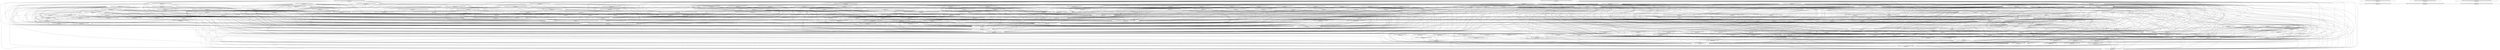 digraph G {
  "org.apache.commons.math3.exception$NumberIsTooLargeException#NumberIsTooLargeException(org.apache.commons.math3.exception.util.Localizable,java.lang.Number,java.lang.Number,boolean)" [label="org.apache.commons.math3.exception$NumberIsTooLargeException#NumberIsTooLargeException(org.apache.commons.math3.exception.util.Localizable,java.lang.Number,java.lang.Number,boolean)\nP(Fail|Node)=0.00"];
  "org.apache.commons.math3.exception$MathIllegalNumberException#MathIllegalNumberException(org.apache.commons.math3.exception.util.Localizable,java.lang.Number,java.lang.Object[])" [label="org.apache.commons.math3.exception$MathIllegalNumberException#MathIllegalNumberException(org.apache.commons.math3.exception.util.Localizable,java.lang.Number,java.lang.Object[])\nP(Fail|Node)=0.00"];
  "org.apache.commons.math3.exception$MathIllegalArgumentException#MathIllegalArgumentException(org.apache.commons.math3.exception.util.Localizable,java.lang.Object[])" [label="org.apache.commons.math3.exception$MathIllegalArgumentException#MathIllegalArgumentException(org.apache.commons.math3.exception.util.Localizable,java.lang.Object[])\nP(Fail|Node)=0.00"];
  "org.apache.commons.math3.random$RandomDataGenerator#shuffle(int[],int)" [label="org.apache.commons.math3.random$RandomDataGenerator#shuffle(int[],int)\nP(Fail|Node)=0.00"];
  "org.apache.commons.math3.random$Well19937c#Well19937c(long)" [label="org.apache.commons.math3.random$Well19937c#Well19937c(long)\nP(Fail|Node)=0.00"];
  "org.apache.commons.math3.random$AbstractWell#AbstractWell(int,int,int,int,long)" [label="org.apache.commons.math3.random$AbstractWell#AbstractWell(int,int,int,int,long)\nP(Fail|Node)=0.00"];
  "org.apache.commons.math3.random$AbstractWell#setSeed(long)" [label="org.apache.commons.math3.random$AbstractWell#setSeed(long)\nP(Fail|Node)=0.00"];
  "org.apache.commons.math3.random$BitsStreamGenerator#clear()" [label="org.apache.commons.math3.random$BitsStreamGenerator#clear()\nP(Fail|Node)=0.00"];
  "org.apache.commons.math3.random$AbstractWell#setSeed(int[])" [label="org.apache.commons.math3.random$AbstractWell#setSeed(int[])\nP(Fail|Node)=0.00"];
  "org.apache.commons.math3.random$RandomDataGenerator#initRan()" [label="org.apache.commons.math3.random$RandomDataGenerator#initRan()\nP(Fail|Node)=0.00"];
  "org.apache.commons.math3.random$BitsStreamGenerator#BitsStreamGenerator()" [label="org.apache.commons.math3.random$BitsStreamGenerator#BitsStreamGenerator()\nP(Fail|Node)=0.00"];
  "org.apache.commons.math3.random$RandomDataGenerator#getRandomGenerator()" [label="org.apache.commons.math3.random$RandomDataGenerator#getRandomGenerator()\nP(Fail|Node)=0.00"];
  "org.apache.commons.math3.random$AbstractWell#AbstractWell(int,int,int,int,int[])" [label="org.apache.commons.math3.random$AbstractWell#AbstractWell(int,int,int,int,int[])\nP(Fail|Node)=0.00"];
  "org.apache.commons.math3.random$RandomDataGenerator#nextInt(int,int)" [label="org.apache.commons.math3.random$RandomDataGenerator#nextInt(int,int)\nP(Fail|Node)=0.00"];
  "org.apache.commons.math3.util$FastMath#acosh(double)" [label="org.apache.commons.math3.util$FastMath#acosh(double)\nP(Fail|Node)=0.00"];
  "org.apache.commons.math3.util$FastMath#sqrt(double)" [label="org.apache.commons.math3.util$FastMath#sqrt(double)\nP(Fail|Node)=0.00"];
  "org.apache.commons.math3.util$FastMath#log(double,double[])" [label="org.apache.commons.math3.util$FastMath#log(double,double[])\nP(Fail|Node)=0.00"];
  "org.apache.commons.math3.util$FastMathLiteralArrays#loadLnMant()" [label="org.apache.commons.math3.util$FastMathLiteralArrays#loadLnMant()\nP(Fail|Node)=0.00"];
  "org.apache.commons.math3.util$FastMath$lnMant#<clinit>()" [label="org.apache.commons.math3.util$FastMath$lnMant#<clinit>()\nP(Fail|Node)=0.00"];
  "org.apache.commons.math3.util$FastMathLiteralArrays#<clinit>()" [label="org.apache.commons.math3.util$FastMathLiteralArrays#<clinit>()\nP(Fail|Node)=0.00"];
  "org.apache.commons.math3.util$FastMath#log(double)" [label="org.apache.commons.math3.util$FastMath#log(double)\nP(Fail|Node)=0.00"];
  "org.apache.commons.math3.util$FastMath#<clinit>()" [label="org.apache.commons.math3.util$FastMath#<clinit>()\nP(Fail|Node)=0.00"];
  "org.apache.commons.math3.util$FastMath#asinh(double)" [label="org.apache.commons.math3.util$FastMath#asinh(double)\nP(Fail|Node)=0.00"];
  "org.apache.commons.math3.random$RandomDataImpl#reSeed(long)" [label="org.apache.commons.math3.random$RandomDataImpl#reSeed(long)\nP(Fail|Node)=0.00"];
  "org.apache.commons.math3.random$RandomDataGenerator#reSeed(long)" [label="org.apache.commons.math3.random$RandomDataGenerator#reSeed(long)\nP(Fail|Node)=0.00"];
  "org.apache.commons.math3.random$RandomDataImpl#setSecureAlgorithm(java.lang.String,java.lang.String)" [label="org.apache.commons.math3.random$RandomDataImpl#setSecureAlgorithm(java.lang.String,java.lang.String)\nP(Fail|Node)=0.00"];
  "org.apache.commons.math3.random$RandomDataGenerator#setSecureAlgorithm(java.lang.String,java.lang.String)" [label="org.apache.commons.math3.random$RandomDataGenerator#setSecureAlgorithm(java.lang.String,java.lang.String)\nP(Fail|Node)=0.00"];
  "org.apache.commons.math3.util$FastMath#exp(double,double,double[])" [label="org.apache.commons.math3.util$FastMath#exp(double,double,double[])\nP(Fail|Node)=0.00"];
  "org.apache.commons.math3.util$FastMath$ExpIntTable#<clinit>()" [label="org.apache.commons.math3.util$FastMath$ExpIntTable#<clinit>()\nP(Fail|Node)=0.00"];
  "org.apache.commons.math3.util$FastMathLiteralArrays#loadExpFracA()" [label="org.apache.commons.math3.util$FastMathLiteralArrays#loadExpFracA()\nP(Fail|Node)=0.00"];
  "org.apache.commons.math3.util$FastMath$ExpFracTable#<clinit>()" [label="org.apache.commons.math3.util$FastMath$ExpFracTable#<clinit>()\nP(Fail|Node)=0.00"];
  "org.apache.commons.math3.util$FastMathLiteralArrays#loadExpIntA()" [label="org.apache.commons.math3.util$FastMathLiteralArrays#loadExpIntA()\nP(Fail|Node)=0.00"];
  "org.apache.commons.math3.util$FastMathLiteralArrays#loadExpIntB()" [label="org.apache.commons.math3.util$FastMathLiteralArrays#loadExpIntB()\nP(Fail|Node)=0.00"];
  "org.apache.commons.math3.util$FastMathLiteralArrays#loadExpFracB()" [label="org.apache.commons.math3.util$FastMathLiteralArrays#loadExpFracB()\nP(Fail|Node)=0.00"];
  "org.apache.commons.math3.random$RandomDataImpl#nextLong(long,long)" [label="org.apache.commons.math3.random$RandomDataImpl#nextLong(long,long)\nP(Fail|Node)=0.00"];
  "org.apache.commons.math3.exception$NumberIsTooSmallException#NumberIsTooSmallException(java.lang.Number,java.lang.Number,boolean)" [label="org.apache.commons.math3.exception$NumberIsTooSmallException#NumberIsTooSmallException(java.lang.Number,java.lang.Number,boolean)\nP(Fail|Node)=0.00"];
  "org.apache.commons.math3.random$BitsStreamGenerator#nextInt(int)" [label="org.apache.commons.math3.random$BitsStreamGenerator#nextInt(int)\nP(Fail|Node)=0.00"];
  "org.apache.commons.math3.exception$NumberIsTooSmallException#NumberIsTooSmallException(org.apache.commons.math3.exception.util.Localizable,java.lang.Number,java.lang.Number,boolean)" [label="org.apache.commons.math3.exception$NumberIsTooSmallException#NumberIsTooSmallException(org.apache.commons.math3.exception.util.Localizable,java.lang.Number,java.lang.Number,boolean)\nP(Fail|Node)=0.00"];
  "org.apache.commons.math3.random$RandomDataGenerator#nextLong(org.apache.commons.math3.random.RandomGenerator,long)" [label="org.apache.commons.math3.random$RandomDataGenerator#nextLong(org.apache.commons.math3.random.RandomGenerator,long)\nP(Fail|Node)=0.00"];
  "org.apache.commons.math3.exception$NotStrictlyPositiveException#NotStrictlyPositiveException(java.lang.Number)" [label="org.apache.commons.math3.exception$NotStrictlyPositiveException#NotStrictlyPositiveException(java.lang.Number)\nP(Fail|Node)=0.00"];
  "org.apache.commons.math3.random$Well19937c#next(int)" [label="org.apache.commons.math3.random$Well19937c#next(int)\nP(Fail|Node)=0.00"];
  "org.apache.commons.math3.exception$MathIllegalNumberException#<clinit>()" [label="org.apache.commons.math3.exception$MathIllegalNumberException#<clinit>()\nP(Fail|Node)=0.00"];
  "org.apache.commons.math3.random$BitsStreamGenerator#nextLong()" [label="org.apache.commons.math3.random$BitsStreamGenerator#nextLong()\nP(Fail|Node)=0.00"];
  "org.apache.commons.math3.random$RandomDataGenerator#nextLong(long,long)" [label="org.apache.commons.math3.random$RandomDataGenerator#nextLong(long,long)\nP(Fail|Node)=0.00"];
  "org.apache.commons.math3.random$BitsStreamGenerator#nextBytes(byte[])" [label="org.apache.commons.math3.random$BitsStreamGenerator#nextBytes(byte[])\nP(Fail|Node)=0.00"];
  "org.apache.commons.math3.util$FastMath#pow(double,double)" [label="org.apache.commons.math3.util$FastMath#pow(double,double)\nP(Fail|Node)=0.00"];
  "org.apache.commons.math3.random$RandomDataImpl#nextHypergeometric(int,int,int)" [label="org.apache.commons.math3.random$RandomDataImpl#nextHypergeometric(int,int,int)\nP(Fail|Node)=0.00"];
  "org.apache.commons.math3.distribution$HypergeometricDistribution#getNumberOfSuccesses()" [label="org.apache.commons.math3.distribution$HypergeometricDistribution#getNumberOfSuccesses()\nP(Fail|Node)=0.00"];
  "org.apache.commons.math3.random$RandomDataGenerator#RandomDataGenerator()" [label="org.apache.commons.math3.random$RandomDataGenerator#RandomDataGenerator()\nP(Fail|Node)=0.00"];
  "org.apache.commons.math3.util$FastMath#min(int,int)" [label="org.apache.commons.math3.util$FastMath#min(int,int)\nP(Fail|Node)=0.00"];
  "org.apache.commons.math3.distribution$HypergeometricDistribution#getUpperDomain(int,int)" [label="org.apache.commons.math3.distribution$HypergeometricDistribution#getUpperDomain(int,int)\nP(Fail|Node)=0.00"];
  "org.apache.commons.math3.distribution$HypergeometricDistribution#innerCumulativeProbability(int,int,int)" [label="org.apache.commons.math3.distribution$HypergeometricDistribution#innerCumulativeProbability(int,int,int)\nP(Fail|Node)=0.00"];
  "org.apache.commons.math3.distribution$AbstractIntegerDistribution#solveInverseCumulativeProbability(double,int,int)" [label="org.apache.commons.math3.distribution$AbstractIntegerDistribution#solveInverseCumulativeProbability(double,int,int)\nP(Fail|Node)=0.00"];
  "org.apache.commons.math3.distribution$AbstractIntegerDistribution#sample()" [label="org.apache.commons.math3.distribution$AbstractIntegerDistribution#sample()\nP(Fail|Node)=0.00"];
  "org.apache.commons.math3.random$RandomDataGenerator#nextHypergeometric(int,int,int)" [label="org.apache.commons.math3.random$RandomDataGenerator#nextHypergeometric(int,int,int)\nP(Fail|Node)=0.00"];
  "org.apache.commons.math3.distribution$HypergeometricDistribution#HypergeometricDistribution(org.apache.commons.math3.random.RandomGenerator,int,int,int)" [label="org.apache.commons.math3.distribution$HypergeometricDistribution#HypergeometricDistribution(org.apache.commons.math3.random.RandomGenerator,int,int,int)\nP(Fail|Node)=0.00"];
  "org.apache.commons.math3.distribution$HypergeometricDistribution#getNumericalMean()" [label="org.apache.commons.math3.distribution$HypergeometricDistribution#getNumericalMean()\nP(Fail|Node)=0.00"];
  "org.apache.commons.math3.util$FastMath#floor(double)" [label="org.apache.commons.math3.util$FastMath#floor(double)\nP(Fail|Node)=0.00"];
  "org.apache.commons.math3.distribution$AbstractIntegerDistribution#inverseCumulativeProbability(double)" [label="org.apache.commons.math3.distribution$AbstractIntegerDistribution#inverseCumulativeProbability(double)\nP(Fail|Node)=0.00"];
  "org.apache.commons.math3.distribution$SaddlePointExpansion#logBinomialProbability(int,int,double,double)" [label="org.apache.commons.math3.distribution$SaddlePointExpansion#logBinomialProbability(int,int,double,double)\nP(Fail|Node)=0.00"];
  "org.apache.commons.math3.distribution$HypergeometricDistribution#calculateNumericalVariance()" [label="org.apache.commons.math3.distribution$HypergeometricDistribution#calculateNumericalVariance()\nP(Fail|Node)=0.00"];
  "org.apache.commons.math3.distribution$SaddlePointExpansion#<clinit>()" [label="org.apache.commons.math3.distribution$SaddlePointExpansion#<clinit>()\nP(Fail|Node)=0.00"];
  "org.apache.commons.math3.exception$OutOfRangeException#OutOfRangeException(java.lang.Number,java.lang.Number,java.lang.Number)" [label="org.apache.commons.math3.exception$OutOfRangeException#OutOfRangeException(java.lang.Number,java.lang.Number,java.lang.Number)\nP(Fail|Node)=0.00"];
  "org.apache.commons.math3.exception$OutOfRangeException#OutOfRangeException(org.apache.commons.math3.exception.util.Localizable,java.lang.Number,java.lang.Number,java.lang.Number)" [label="org.apache.commons.math3.exception$OutOfRangeException#OutOfRangeException(org.apache.commons.math3.exception.util.Localizable,java.lang.Number,java.lang.Number,java.lang.Number)\nP(Fail|Node)=0.00"];
  "org.apache.commons.math3.distribution$AbstractIntegerDistribution#AbstractIntegerDistribution(org.apache.commons.math3.random.RandomGenerator)" [label="org.apache.commons.math3.distribution$AbstractIntegerDistribution#AbstractIntegerDistribution(org.apache.commons.math3.random.RandomGenerator)\nP(Fail|Node)=0.00"];
  "org.apache.commons.math3.random$RandomDataImpl#RandomDataImpl()" [label="org.apache.commons.math3.random$RandomDataImpl#RandomDataImpl()\nP(Fail|Node)=0.00"];
  "org.apache.commons.math3.util$FastMath#exp(double)" [label="org.apache.commons.math3.util$FastMath#exp(double)\nP(Fail|Node)=0.00"];
  "org.apache.commons.math3.distribution$HypergeometricDistribution#getSupportUpperBound()" [label="org.apache.commons.math3.distribution$HypergeometricDistribution#getSupportUpperBound()\nP(Fail|Node)=0.00"];
  "org.apache.commons.math3.random$BitsStreamGenerator#nextDouble()" [label="org.apache.commons.math3.random$BitsStreamGenerator#nextDouble()\nP(Fail|Node)=0.00"];
  "org.apache.commons.math3.distribution$HypergeometricDistribution#getNumericalVariance()" [label="org.apache.commons.math3.distribution$HypergeometricDistribution#getNumericalVariance()\nP(Fail|Node)=0.00"];
  "org.apache.commons.math3.distribution$SaddlePointExpansion#getStirlingError(double)" [label="org.apache.commons.math3.distribution$SaddlePointExpansion#getStirlingError(double)\nP(Fail|Node)=0.00"];
  "org.apache.commons.math3.util$FastMath#abs(double)" [label="org.apache.commons.math3.util$FastMath#abs(double)\nP(Fail|Node)=0.00"];
  "org.apache.commons.math3.distribution$HypergeometricDistribution#probability(int)" [label="org.apache.commons.math3.distribution$HypergeometricDistribution#probability(int)\nP(Fail|Node)=0.00"];
  "org.apache.commons.math3.distribution$HypergeometricDistribution#getDomain(int,int,int)" [label="org.apache.commons.math3.distribution$HypergeometricDistribution#getDomain(int,int,int)\nP(Fail|Node)=0.00"];
  "org.apache.commons.math3.distribution$HypergeometricDistribution#getSupportLowerBound()" [label="org.apache.commons.math3.distribution$HypergeometricDistribution#getSupportLowerBound()\nP(Fail|Node)=0.00"];
  "org.apache.commons.math3.distribution$AbstractIntegerDistribution#checkedCumulativeProbability(int)" [label="org.apache.commons.math3.distribution$AbstractIntegerDistribution#checkedCumulativeProbability(int)\nP(Fail|Node)=0.00"];
  "org.apache.commons.math3.distribution$HypergeometricDistribution#getSampleSize()" [label="org.apache.commons.math3.distribution$HypergeometricDistribution#getSampleSize()\nP(Fail|Node)=0.00"];
  "org.apache.commons.math3.distribution$SaddlePointExpansion#getDeviancePart(double,double)" [label="org.apache.commons.math3.distribution$SaddlePointExpansion#getDeviancePart(double,double)\nP(Fail|Node)=0.00"];
  "org.apache.commons.math3.exception$NotStrictlyPositiveException#NotStrictlyPositiveException(org.apache.commons.math3.exception.util.Localizable,java.lang.Number)" [label="org.apache.commons.math3.exception$NotStrictlyPositiveException#NotStrictlyPositiveException(org.apache.commons.math3.exception.util.Localizable,java.lang.Number)\nP(Fail|Node)=0.00"];
  "org.apache.commons.math3.distribution$HypergeometricDistribution#cumulativeProbability(int)" [label="org.apache.commons.math3.distribution$HypergeometricDistribution#cumulativeProbability(int)\nP(Fail|Node)=0.00"];
  "org.apache.commons.math3.util$FastMath#max(int,int)" [label="org.apache.commons.math3.util$FastMath#max(int,int)\nP(Fail|Node)=0.00"];
  "org.apache.commons.math3.distribution$HypergeometricDistribution#getLowerDomain(int,int,int)" [label="org.apache.commons.math3.distribution$HypergeometricDistribution#getLowerDomain(int,int,int)\nP(Fail|Node)=0.00"];
  "org.apache.commons.math3.exception$NotPositiveException#NotPositiveException(org.apache.commons.math3.exception.util.Localizable,java.lang.Number)" [label="org.apache.commons.math3.exception$NotPositiveException#NotPositiveException(org.apache.commons.math3.exception.util.Localizable,java.lang.Number)\nP(Fail|Node)=0.00"];
  "org.apache.commons.math3.distribution$HypergeometricDistribution#getPopulationSize()" [label="org.apache.commons.math3.distribution$HypergeometricDistribution#getPopulationSize()\nP(Fail|Node)=0.00"];
  "org.apache.commons.math3.random$RandomDataImpl#nextT(double)" [label="org.apache.commons.math3.random$RandomDataImpl#nextT(double)\nP(Fail|Node)=0.00"];
  "org.apache.commons.math3.random$RandomDataGenerator#nextT(double)" [label="org.apache.commons.math3.random$RandomDataGenerator#nextT(double)\nP(Fail|Node)=0.00"];
  "org.apache.commons.math3.util$FastMath#atan(double,double,boolean)" [label="org.apache.commons.math3.util$FastMath#atan(double,double,boolean)\nP(Fail|Node)=0.00"];
  "org.apache.commons.math3.util$FastMath#copySign(double,double)" [label="org.apache.commons.math3.util$FastMath#copySign(double,double)\nP(Fail|Node)=0.00"];
  "org.apache.commons.math3.util$FastMath#ceil(double)" [label="org.apache.commons.math3.util$FastMath#ceil(double)\nP(Fail|Node)=0.00"];
  "org.apache.commons.math3.random$RandomDataImpl#nextGaussian(double,double)" [label="org.apache.commons.math3.random$RandomDataImpl#nextGaussian(double,double)\nP(Fail|Node)=0.00"];
  "org.apache.commons.math3.util$FastMath$CodyWaite#getRemB()" [label="org.apache.commons.math3.util$FastMath$CodyWaite#getRemB()\nP(Fail|Node)=0.00"];
  "org.apache.commons.math3.random$BitsStreamGenerator#nextGaussian()" [label="org.apache.commons.math3.random$BitsStreamGenerator#nextGaussian()\nP(Fail|Node)=0.00"];
  "org.apache.commons.math3.util$FastMath#sin(double)" [label="org.apache.commons.math3.util$FastMath#sin(double)\nP(Fail|Node)=0.00"];
  "org.apache.commons.math3.util$FastMath#polySine(double)" [label="org.apache.commons.math3.util$FastMath#polySine(double)\nP(Fail|Node)=0.00"];
  "org.apache.commons.math3.util$FastMath#reducePayneHanek(double,double[])" [label="org.apache.commons.math3.util$FastMath#reducePayneHanek(double,double[])\nP(Fail|Node)=0.00"];
  "org.apache.commons.math3.util$FastMath$CodyWaite#FastMath$CodyWaite(double)" [label="org.apache.commons.math3.util$FastMath$CodyWaite#FastMath$CodyWaite(double)\nP(Fail|Node)=0.00"];
  "org.apache.commons.math3.util$FastMath$CodyWaite#getRemA()" [label="org.apache.commons.math3.util$FastMath$CodyWaite#getRemA()\nP(Fail|Node)=0.00"];
  "org.apache.commons.math3.util$FastMath#polyCosine(double)" [label="org.apache.commons.math3.util$FastMath#polyCosine(double)\nP(Fail|Node)=0.00"];
  "org.apache.commons.math3.util$FastMath#cos(double)" [label="org.apache.commons.math3.util$FastMath#cos(double)\nP(Fail|Node)=0.00"];
  "org.apache.commons.math3.util$FastMath$CodyWaite#getK()" [label="org.apache.commons.math3.util$FastMath$CodyWaite#getK()\nP(Fail|Node)=0.00"];
  "org.apache.commons.math3.util$FastMath#sinQ(double,double)" [label="org.apache.commons.math3.util$FastMath#sinQ(double,double)\nP(Fail|Node)=0.00"];
  "org.apache.commons.math3.util$FastMath#cosQ(double,double)" [label="org.apache.commons.math3.util$FastMath#cosQ(double,double)\nP(Fail|Node)=0.00"];
  "org.apache.commons.math3.random$RandomDataGenerator#nextGaussian(double,double)" [label="org.apache.commons.math3.random$RandomDataGenerator#nextGaussian(double,double)\nP(Fail|Node)=0.00"];
  "org.apache.commons.math3.exception$MathIllegalStateException#MathIllegalStateException()" [label="org.apache.commons.math3.exception$MathIllegalStateException#MathIllegalStateException()\nP(Fail|Node)=0.00"];
  "org.apache.commons.math3.exception$MathIllegalStateException#MathIllegalStateException(org.apache.commons.math3.exception.util.Localizable,java.lang.Object[])" [label="org.apache.commons.math3.exception$MathIllegalStateException#MathIllegalStateException(org.apache.commons.math3.exception.util.Localizable,java.lang.Object[])\nP(Fail|Node)=0.00"];
  "org.apache.commons.math3.random$RandomDataImpl#nextUniform(double,double)" [label="org.apache.commons.math3.random$RandomDataImpl#nextUniform(double,double)\nP(Fail|Node)=0.00"];
  "org.apache.commons.math3.random$RandomDataGenerator#nextUniform(double,double,boolean)" [label="org.apache.commons.math3.random$RandomDataGenerator#nextUniform(double,double,boolean)\nP(Fail|Node)=0.00"];
  "org.apache.commons.math3.exception$NotFiniteNumberException#NotFiniteNumberException(org.apache.commons.math3.exception.util.Localizable,java.lang.Number,java.lang.Object[])" [label="org.apache.commons.math3.exception$NotFiniteNumberException#NotFiniteNumberException(org.apache.commons.math3.exception.util.Localizable,java.lang.Number,java.lang.Object[])\nP(Fail|Node)=0.00"];
  "org.apache.commons.math3.random$RandomDataGenerator#nextUniform(double,double)" [label="org.apache.commons.math3.random$RandomDataGenerator#nextUniform(double,double)\nP(Fail|Node)=0.00"];
  "org.apache.commons.math3.exception$NotANumberException#NotANumberException()" [label="org.apache.commons.math3.exception$NotANumberException#NotANumberException()\nP(Fail|Node)=0.00"];
  "org.apache.commons.math3.random$RandomDataImpl#nextInversionDeviate(org.apache.commons.math3.distribution.RealDistribution)" [label="org.apache.commons.math3.random$RandomDataImpl#nextInversionDeviate(org.apache.commons.math3.distribution.RealDistribution)\nP(Fail|Node)=0.00"];
  "org.apache.commons.math3.random$RandomDataGenerator#nextChiSquare(double)" [label="org.apache.commons.math3.random$RandomDataGenerator#nextChiSquare(double)\nP(Fail|Node)=0.00"];
  "org.apache.commons.math3.random$RandomDataImpl#nextExponential(double)" [label="org.apache.commons.math3.random$RandomDataImpl#nextExponential(double)\nP(Fail|Node)=0.00"];
  "org.apache.commons.math3.random$RandomDataGenerator#nextExponential(double)" [label="org.apache.commons.math3.random$RandomDataGenerator#nextExponential(double)\nP(Fail|Node)=0.00"];
  "org.apache.commons.math3.random$AbstractWell#AbstractWell(int,int,int,int,int)" [label="org.apache.commons.math3.random$AbstractWell#AbstractWell(int,int,int,int,int)\nP(Fail|Node)=0.00"];
  "org.apache.commons.math3.util$FastMath#cosh(double)" [label="org.apache.commons.math3.util$FastMath#cosh(double)\nP(Fail|Node)=0.00"];
  "org.apache.commons.math3.util$FastMath#cbrt(double)" [label="org.apache.commons.math3.util$FastMath#cbrt(double)\nP(Fail|Node)=0.00"];
  "org.apache.commons.math3.random$RandomDataImpl#nextInt(int,int)" [label="org.apache.commons.math3.random$RandomDataImpl#nextInt(int,int)\nP(Fail|Node)=0.00"];
  "org.apache.commons.math3.random$RandomDataGenerator#nextSecureHexString(int)" [label="org.apache.commons.math3.random$RandomDataGenerator#nextSecureHexString(int)\nP(Fail|Node)=0.00"];
  "org.apache.commons.math3.random$RandomDataGenerator#getSecRan()" [label="org.apache.commons.math3.random$RandomDataGenerator#getSecRan()\nP(Fail|Node)=0.00"];
  "org.apache.commons.math3.util$FastMath#hypot(double,double)" [label="org.apache.commons.math3.util$FastMath#hypot(double,double)\nP(Fail|Node)=0.00"];
  "org.apache.commons.math3.util$FastMath#scalb(double,int)" [label="org.apache.commons.math3.util$FastMath#scalb(double,int)\nP(Fail|Node)=0.00"];
  "org.apache.commons.math3.util$FastMath#getExponent(double)" [label="org.apache.commons.math3.util$FastMath#getExponent(double)\nP(Fail|Node)=0.00"];
  "org.apache.commons.math3.util$FastMath#toDegrees(double)" [label="org.apache.commons.math3.util$FastMath#toDegrees(double)\nP(Fail|Node)=0.00"];
  "org.apache.commons.math3.util$FastMath#doubleHighPart(double)" [label="org.apache.commons.math3.util$FastMath#doubleHighPart(double)\nP(Fail|Node)=0.00"];
  "org.apache.commons.math3.random$RandomDataGenerator#nextSecureLong(long,long)" [label="org.apache.commons.math3.random$RandomDataGenerator#nextSecureLong(long,long)\nP(Fail|Node)=0.00"];
  "org.apache.commons.math3.random$RandomDataGenerator#nextCauchy(double,double)" [label="org.apache.commons.math3.random$RandomDataGenerator#nextCauchy(double,double)\nP(Fail|Node)=0.00"];
  "org.apache.commons.math3.random$RandomDataImpl#nextHexString(int)" [label="org.apache.commons.math3.random$RandomDataImpl#nextHexString(int)\nP(Fail|Node)=0.00"];
  "org.apache.commons.math3.random$RandomDataGenerator#nextHexString(int)" [label="org.apache.commons.math3.random$RandomDataGenerator#nextHexString(int)\nP(Fail|Node)=0.00"];
  "org.apache.commons.math3.distribution$HypergeometricDistribution#HypergeometricDistribution(int,int,int)" [label="org.apache.commons.math3.distribution$HypergeometricDistribution#HypergeometricDistribution(int,int,int)\nP(Fail|Node)=0.00"];
  "org.apache.commons.math3.random$Well19937c#Well19937c()" [label="org.apache.commons.math3.random$Well19937c#Well19937c()\nP(Fail|Node)=0.00"];
  "org.apache.commons.math3.random$AbstractWell#AbstractWell(int,int,int,int)" [label="org.apache.commons.math3.random$AbstractWell#AbstractWell(int,int,int,int)\nP(Fail|Node)=0.00"];
  "org.apache.commons.math3.random$RandomDataImpl#reSeedSecure()" [label="org.apache.commons.math3.random$RandomDataImpl#reSeedSecure()\nP(Fail|Node)=0.00"];
  "org.apache.commons.math3.random$RandomDataGenerator#reSeedSecure()" [label="org.apache.commons.math3.random$RandomDataGenerator#reSeedSecure()\nP(Fail|Node)=0.00"];
  "org.apache.commons.math3.random$RandomDataImpl#nextSecureLong(long,long)" [label="org.apache.commons.math3.random$RandomDataImpl#nextSecureLong(long,long)\nP(Fail|Node)=0.00"];
  "org.apache.commons.math3.util$FastMath#ulp(float)" [label="org.apache.commons.math3.util$FastMath#ulp(float)\nP(Fail|Node)=0.00"];
  "org.apache.commons.math3.util$FastMath#abs(float)" [label="org.apache.commons.math3.util$FastMath#abs(float)\nP(Fail|Node)=0.00"];
  "org.apache.commons.math3.distribution$AbstractIntegerDistribution#reseedRandomGenerator(long)" [label="org.apache.commons.math3.distribution$AbstractIntegerDistribution#reseedRandomGenerator(long)\nP(Fail|Node)=0.00"];
  "org.apache.commons.math3.distribution$HypergeometricDistribution#upperCumulativeProbability(int)" [label="org.apache.commons.math3.distribution$HypergeometricDistribution#upperCumulativeProbability(int)\nP(Fail|Node)=0.00"];
  "org.apache.commons.math3.random$RandomDataGenerator#nextSample(java.util.Collection,int)" [label="org.apache.commons.math3.random$RandomDataGenerator#nextSample(java.util.Collection,int)\nP(Fail|Node)=0.00"];
  "org.apache.commons.math3.random$RandomDataGenerator#getNatural(int)" [label="org.apache.commons.math3.random$RandomDataGenerator#getNatural(int)\nP(Fail|Node)=0.00"];
  "org.apache.commons.math3.random$RandomDataGenerator#nextPermutation(int,int)" [label="org.apache.commons.math3.random$RandomDataGenerator#nextPermutation(int,int)\nP(Fail|Node)=0.00"];
  "org.apache.commons.math3.util$FastMath#asin(double)" [label="org.apache.commons.math3.util$FastMath#asin(double)\nP(Fail|Node)=0.00"];
  "org.apache.commons.math3.random$RandomDataGenerator#nextZipf(int,double)" [label="org.apache.commons.math3.random$RandomDataGenerator#nextZipf(int,double)\nP(Fail|Node)=0.00"];
  "org.apache.commons.math3.random$BitsStreamGenerator#nextLong(long)" [label="org.apache.commons.math3.random$BitsStreamGenerator#nextLong(long)\nP(Fail|Node)=0.00"];
  "org.apache.commons.math3.util$FastMath#expm1(double)" [label="org.apache.commons.math3.util$FastMath#expm1(double)\nP(Fail|Node)=0.00"];
  "org.apache.commons.math3.util$FastMath#expm1(double,double[])" [label="org.apache.commons.math3.util$FastMath#expm1(double,double[])\nP(Fail|Node)=0.00"];
  "org.apache.commons.math3.util$FastMath#atan(double)" [label="org.apache.commons.math3.util$FastMath#atan(double)\nP(Fail|Node)=0.00"];
  "org.apache.commons.math3.random$RandomDataImpl#nextBeta(double,double)" [label="org.apache.commons.math3.random$RandomDataImpl#nextBeta(double,double)\nP(Fail|Node)=0.00"];
  "org.apache.commons.math3.random$RandomDataGenerator#nextBeta(double,double)" [label="org.apache.commons.math3.random$RandomDataGenerator#nextBeta(double,double)\nP(Fail|Node)=0.00"];
  "org.apache.commons.math3.exception$NotPositiveException#NotPositiveException(java.lang.Number)" [label="org.apache.commons.math3.exception$NotPositiveException#NotPositiveException(java.lang.Number)\nP(Fail|Node)=0.00"];
  "org.apache.commons.math3.random$RandomDataImpl#nextGamma(double,double)" [label="org.apache.commons.math3.random$RandomDataImpl#nextGamma(double,double)\nP(Fail|Node)=0.00"];
  "org.apache.commons.math3.random$RandomDataGenerator#nextGamma(double,double)" [label="org.apache.commons.math3.random$RandomDataGenerator#nextGamma(double,double)\nP(Fail|Node)=0.00"];
  "org.apache.commons.math3.util$FastMath#tanQ(double,double,boolean)" [label="org.apache.commons.math3.util$FastMath#tanQ(double,double,boolean)\nP(Fail|Node)=0.00"];
  "org.apache.commons.math3.util$FastMath#log(double,double)" [label="org.apache.commons.math3.util$FastMath#log(double,double)\nP(Fail|Node)=0.00"];
  "org.apache.commons.math3.random$RandomDataImpl#nextZipf(int,double)" [label="org.apache.commons.math3.random$RandomDataImpl#nextZipf(int,double)\nP(Fail|Node)=0.00"];
  "org.apache.commons.math3.random$RandomDataGenerator#nextPascal(int,double)" [label="org.apache.commons.math3.random$RandomDataGenerator#nextPascal(int,double)\nP(Fail|Node)=0.00"];
  "org.apache.commons.math3.random$RandomDataImpl#RandomDataImpl(org.apache.commons.math3.random.RandomGenerator)" [label="org.apache.commons.math3.random$RandomDataImpl#RandomDataImpl(org.apache.commons.math3.random.RandomGenerator)\nP(Fail|Node)=0.00"];
  "org.apache.commons.math3.random$RandomDataGenerator#RandomDataGenerator(org.apache.commons.math3.random.RandomGenerator)" [label="org.apache.commons.math3.random$RandomDataGenerator#RandomDataGenerator(org.apache.commons.math3.random.RandomGenerator)\nP(Fail|Node)=0.00"];
  "org.apache.commons.math3.util$FastMath#round(double)" [label="org.apache.commons.math3.util$FastMath#round(double)\nP(Fail|Node)=0.00"];
  "org.apache.commons.math3.random$RandomDataImpl#nextChiSquare(double)" [label="org.apache.commons.math3.random$RandomDataImpl#nextChiSquare(double)\nP(Fail|Node)=0.00"];
  "org.apache.commons.math3.random$RandomDataGenerator#nextWeibull(double,double)" [label="org.apache.commons.math3.random$RandomDataGenerator#nextWeibull(double,double)\nP(Fail|Node)=0.00"];
  "org.apache.commons.math3.random$RandomDataImpl#reSeed()" [label="org.apache.commons.math3.random$RandomDataImpl#reSeed()\nP(Fail|Node)=0.00"];
  "org.apache.commons.math3.random$RandomDataGenerator#reSeed()" [label="org.apache.commons.math3.random$RandomDataGenerator#reSeed()\nP(Fail|Node)=0.00"];
  "org.apache.commons.math3.random$BitsStreamGenerator#nextInt()" [label="org.apache.commons.math3.random$BitsStreamGenerator#nextInt()\nP(Fail|Node)=0.00"];
  "org.apache.commons.math3.distribution$AbstractIntegerDistribution#cumulativeProbability(int,int)" [label="org.apache.commons.math3.distribution$AbstractIntegerDistribution#cumulativeProbability(int,int)\nP(Fail|Node)=0.00"];
  "org.apache.commons.math3.util$FastMath#round(float)" [label="org.apache.commons.math3.util$FastMath#round(float)\nP(Fail|Node)=0.00"];
  "org.apache.commons.math3.random$BitsStreamGenerator#nextBoolean()" [label="org.apache.commons.math3.random$BitsStreamGenerator#nextBoolean()\nP(Fail|Node)=0.00"];
  "org.apache.commons.math3.util$FastMath#ulp(double)" [label="org.apache.commons.math3.util$FastMath#ulp(double)\nP(Fail|Node)=0.00"];
  "org.apache.commons.math3.util$FastMath#log1p(double)" [label="org.apache.commons.math3.util$FastMath#log1p(double)\nP(Fail|Node)=0.00"];
  "org.apache.commons.math3.util$FastMath#log10(double)" [label="org.apache.commons.math3.util$FastMath#log10(double)\nP(Fail|Node)=0.00"];
  "org.apache.commons.math3.util$FastMath#nextUp(double)" [label="org.apache.commons.math3.util$FastMath#nextUp(double)\nP(Fail|Node)=0.00"];
  "org.apache.commons.math3.util$FastMath#nextAfter(double,double)" [label="org.apache.commons.math3.util$FastMath#nextAfter(double,double)\nP(Fail|Node)=0.00"];
  "org.apache.commons.math3.util$FastMath#main(java.lang.String[])" [label="org.apache.commons.math3.util$FastMath#main(java.lang.String[])\nP(Fail|Node)=0.00"];
  "org.apache.commons.math3.random$RandomDataImpl#nextBinomial(int,double)" [label="org.apache.commons.math3.random$RandomDataImpl#nextBinomial(int,double)\nP(Fail|Node)=0.00"];
  "org.apache.commons.math3.random$RandomDataGenerator#nextBinomial(int,double)" [label="org.apache.commons.math3.random$RandomDataGenerator#nextBinomial(int,double)\nP(Fail|Node)=0.00"];
  "org.apache.commons.math3.util$FastMath#acos(double)" [label="org.apache.commons.math3.util$FastMath#acos(double)\nP(Fail|Node)=0.00"];
  "org.apache.commons.math3.random$BitsStreamGenerator#nextFloat()" [label="org.apache.commons.math3.random$BitsStreamGenerator#nextFloat()\nP(Fail|Node)=0.00"];
  "org.apache.commons.math3.random$Well19937c#Well19937c(int)" [label="org.apache.commons.math3.random$Well19937c#Well19937c(int)\nP(Fail|Node)=0.00"];
  "org.apache.commons.math3.util$FastMath#nextUp(float)" [label="org.apache.commons.math3.util$FastMath#nextUp(float)\nP(Fail|Node)=0.00"];
  "org.apache.commons.math3.util$FastMath#nextAfter(float,double)" [label="org.apache.commons.math3.util$FastMath#nextAfter(float,double)\nP(Fail|Node)=0.00"];
  "org.apache.commons.math3.random$RandomDataImpl#nextSecureInt(int,int)" [label="org.apache.commons.math3.random$RandomDataImpl#nextSecureInt(int,int)\nP(Fail|Node)=0.00"];
  "org.apache.commons.math3.random$RandomDataGenerator#nextSecureInt(int,int)" [label="org.apache.commons.math3.random$RandomDataGenerator#nextSecureInt(int,int)\nP(Fail|Node)=0.00"];
  "org.apache.commons.math3.random$RandomDataImpl#nextSecureHexString(int)" [label="org.apache.commons.math3.random$RandomDataImpl#nextSecureHexString(int)\nP(Fail|Node)=0.00"];
  "org.apache.commons.math3.random$RandomDataImpl#nextPascal(int,double)" [label="org.apache.commons.math3.random$RandomDataImpl#nextPascal(int,double)\nP(Fail|Node)=0.00"];
  "org.apache.commons.math3.random$RandomDataImpl#nextCauchy(double,double)" [label="org.apache.commons.math3.random$RandomDataImpl#nextCauchy(double,double)\nP(Fail|Node)=0.00"];
  "org.apache.commons.math3.random$RandomDataGenerator#reSeedSecure(long)" [label="org.apache.commons.math3.random$RandomDataGenerator#reSeedSecure(long)\nP(Fail|Node)=0.00"];
  "org.apache.commons.math3.random$RandomDataImpl#nextPermutation(int,int)" [label="org.apache.commons.math3.random$RandomDataImpl#nextPermutation(int,int)\nP(Fail|Node)=0.00"];
  "org.apache.commons.math3.util$FastMath#atan2(double,double)" [label="org.apache.commons.math3.util$FastMath#atan2(double,double)\nP(Fail|Node)=0.00"];
  "org.apache.commons.math3.random$RandomDataImpl#nextUniform(double,double,boolean)" [label="org.apache.commons.math3.random$RandomDataImpl#nextUniform(double,double,boolean)\nP(Fail|Node)=0.00"];
  "org.apache.commons.math3.random$RandomDataImpl#nextInversionDeviate(org.apache.commons.math3.distribution.IntegerDistribution)" [label="org.apache.commons.math3.random$RandomDataImpl#nextInversionDeviate(org.apache.commons.math3.distribution.IntegerDistribution)\nP(Fail|Node)=0.00"];
  "org.apache.commons.math3.util$FastMath#rint(double)" [label="org.apache.commons.math3.util$FastMath#rint(double)\nP(Fail|Node)=0.00"];
  "org.apache.commons.math3.exception$NotFiniteNumberException#NotFiniteNumberException(java.lang.Number,java.lang.Object[])" [label="org.apache.commons.math3.exception$NotFiniteNumberException#NotFiniteNumberException(java.lang.Number,java.lang.Object[])\nP(Fail|Node)=0.00"];
  "org.apache.commons.math3.random$RandomDataImpl#nextPoisson(double)" [label="org.apache.commons.math3.random$RandomDataImpl#nextPoisson(double)\nP(Fail|Node)=0.00"];
  "org.apache.commons.math3.random$RandomDataGenerator#nextPoisson(double)" [label="org.apache.commons.math3.random$RandomDataGenerator#nextPoisson(double)\nP(Fail|Node)=0.00"];
  "org.apache.commons.math3.distribution$AbstractIntegerDistribution#sample(int)" [label="org.apache.commons.math3.distribution$AbstractIntegerDistribution#sample(int)\nP(Fail|Node)=0.00"];
  "org.apache.commons.math3.util$FastMath#toRadians(double)" [label="org.apache.commons.math3.util$FastMath#toRadians(double)\nP(Fail|Node)=0.00"];
  "org.apache.commons.math3.random$RandomDataGenerator#nextF(double,double)" [label="org.apache.commons.math3.random$RandomDataGenerator#nextF(double,double)\nP(Fail|Node)=0.00"];
  "org.apache.commons.math3.util$FastMath#sinh(double)" [label="org.apache.commons.math3.util$FastMath#sinh(double)\nP(Fail|Node)=0.00"];
  "org.apache.commons.math3.util$FastMath#tan(double)" [label="org.apache.commons.math3.util$FastMath#tan(double)\nP(Fail|Node)=0.00"];
  "org.apache.commons.math3.random$AbstractWell#setSeed(int)" [label="org.apache.commons.math3.random$AbstractWell#setSeed(int)\nP(Fail|Node)=0.00"];
  "org.apache.commons.math3.random$RandomDataImpl#nextWeibull(double,double)" [label="org.apache.commons.math3.random$RandomDataImpl#nextWeibull(double,double)\nP(Fail|Node)=0.00"];
  "org.apache.commons.math3.random$RandomDataImpl#nextF(double,double)" [label="org.apache.commons.math3.random$RandomDataImpl#nextF(double,double)\nP(Fail|Node)=0.00"];
  "org.apache.commons.math3.random$RandomDataImpl#reSeedSecure(long)" [label="org.apache.commons.math3.random$RandomDataImpl#reSeedSecure(long)\nP(Fail|Node)=0.00"];
  "org.apache.commons.math3.random$RandomDataImpl#nextSample(java.util.Collection,int)" [label="org.apache.commons.math3.random$RandomDataImpl#nextSample(java.util.Collection,int)\nP(Fail|Node)=0.00"];
  "org.apache.commons.math3.util$FastMath#atanh(double)" [label="org.apache.commons.math3.util$FastMath#atanh(double)\nP(Fail|Node)=0.00"];
  "org.apache.commons.math3.util$FastMath#tanh(double)" [label="org.apache.commons.math3.util$FastMath#tanh(double)\nP(Fail|Node)=0.00"];
  "org.apache.commons.math3.exception$NumberIsTooLargeException#NumberIsTooLargeException(java.lang.Number,java.lang.Number,boolean)" [label="org.apache.commons.math3.exception$NumberIsTooLargeException#NumberIsTooLargeException(java.lang.Number,java.lang.Number,boolean)\nP(Fail|Node)=0.00"];
  "org.apache.commons.math3.random$Well19937c#Well19937c(int[])" [label="org.apache.commons.math3.random$Well19937c#Well19937c(int[])\nP(Fail|Node)=0.00"];
  "org.apache.commons.math3.distribution$AbstractIntegerDistribution#AbstractIntegerDistribution()" [label="org.apache.commons.math3.distribution$AbstractIntegerDistribution#AbstractIntegerDistribution()\nP(Fail|Node)=0.00"];
  "org.apache.commons.math3.exception$NumberIsTooLargeException#NumberIsTooLargeException(org.apache.commons.math3.exception.util.Localizable,java.lang.Number,java.lang.Number,boolean)" -> "org.apache.commons.math3.exception$MathIllegalNumberException#MathIllegalNumberException(org.apache.commons.math3.exception.util.Localizable,java.lang.Number,java.lang.Object[])";
  "org.apache.commons.math3.exception$NumberIsTooLargeException#NumberIsTooLargeException(org.apache.commons.math3.exception.util.Localizable,java.lang.Number,java.lang.Number,boolean)" -> "org.apache.commons.math3.exception$MathIllegalArgumentException#MathIllegalArgumentException(org.apache.commons.math3.exception.util.Localizable,java.lang.Object[])";
  "org.apache.commons.math3.exception$MathIllegalNumberException#MathIllegalNumberException(org.apache.commons.math3.exception.util.Localizable,java.lang.Number,java.lang.Object[])" -> "org.apache.commons.math3.exception$MathIllegalArgumentException#MathIllegalArgumentException(org.apache.commons.math3.exception.util.Localizable,java.lang.Object[])";
  "org.apache.commons.math3.random$RandomDataGenerator#shuffle(int[],int)" -> "org.apache.commons.math3.random$Well19937c#Well19937c(long)";
  "org.apache.commons.math3.random$RandomDataGenerator#shuffle(int[],int)" -> "org.apache.commons.math3.random$AbstractWell#AbstractWell(int,int,int,int,long)";
  "org.apache.commons.math3.random$RandomDataGenerator#shuffle(int[],int)" -> "org.apache.commons.math3.random$AbstractWell#setSeed(long)";
  "org.apache.commons.math3.random$RandomDataGenerator#shuffle(int[],int)" -> "org.apache.commons.math3.random$BitsStreamGenerator#clear()";
  "org.apache.commons.math3.random$RandomDataGenerator#shuffle(int[],int)" -> "org.apache.commons.math3.random$AbstractWell#setSeed(int[])";
  "org.apache.commons.math3.random$RandomDataGenerator#shuffle(int[],int)" -> "org.apache.commons.math3.random$RandomDataGenerator#initRan()";
  "org.apache.commons.math3.random$RandomDataGenerator#shuffle(int[],int)" -> "org.apache.commons.math3.random$BitsStreamGenerator#BitsStreamGenerator()";
  "org.apache.commons.math3.random$RandomDataGenerator#shuffle(int[],int)" -> "org.apache.commons.math3.random$RandomDataGenerator#getRandomGenerator()";
  "org.apache.commons.math3.random$RandomDataGenerator#shuffle(int[],int)" -> "org.apache.commons.math3.random$AbstractWell#AbstractWell(int,int,int,int,int[])";
  "org.apache.commons.math3.random$RandomDataGenerator#shuffle(int[],int)" -> "org.apache.commons.math3.random$RandomDataGenerator#nextInt(int,int)";
  "org.apache.commons.math3.random$Well19937c#Well19937c(long)" -> "org.apache.commons.math3.random$AbstractWell#AbstractWell(int,int,int,int,long)";
  "org.apache.commons.math3.random$Well19937c#Well19937c(long)" -> "org.apache.commons.math3.random$AbstractWell#setSeed(long)";
  "org.apache.commons.math3.random$Well19937c#Well19937c(long)" -> "org.apache.commons.math3.random$BitsStreamGenerator#clear()";
  "org.apache.commons.math3.random$Well19937c#Well19937c(long)" -> "org.apache.commons.math3.random$AbstractWell#setSeed(int[])";
  "org.apache.commons.math3.random$Well19937c#Well19937c(long)" -> "org.apache.commons.math3.random$BitsStreamGenerator#BitsStreamGenerator()";
  "org.apache.commons.math3.random$Well19937c#Well19937c(long)" -> "org.apache.commons.math3.random$AbstractWell#AbstractWell(int,int,int,int,int[])";
  "org.apache.commons.math3.random$AbstractWell#AbstractWell(int,int,int,int,long)" -> "org.apache.commons.math3.random$AbstractWell#setSeed(long)";
  "org.apache.commons.math3.random$AbstractWell#AbstractWell(int,int,int,int,long)" -> "org.apache.commons.math3.random$BitsStreamGenerator#clear()";
  "org.apache.commons.math3.random$AbstractWell#AbstractWell(int,int,int,int,long)" -> "org.apache.commons.math3.random$AbstractWell#setSeed(int[])";
  "org.apache.commons.math3.random$AbstractWell#AbstractWell(int,int,int,int,long)" -> "org.apache.commons.math3.random$BitsStreamGenerator#BitsStreamGenerator()";
  "org.apache.commons.math3.random$AbstractWell#AbstractWell(int,int,int,int,long)" -> "org.apache.commons.math3.random$AbstractWell#AbstractWell(int,int,int,int,int[])";
  "org.apache.commons.math3.random$AbstractWell#setSeed(long)" -> "org.apache.commons.math3.random$BitsStreamGenerator#clear()";
  "org.apache.commons.math3.random$AbstractWell#setSeed(long)" -> "org.apache.commons.math3.random$AbstractWell#setSeed(int[])";
  "org.apache.commons.math3.random$AbstractWell#setSeed(int[])" -> "org.apache.commons.math3.random$AbstractWell#setSeed(long)";
  "org.apache.commons.math3.random$AbstractWell#setSeed(int[])" -> "org.apache.commons.math3.random$BitsStreamGenerator#clear()";
  "org.apache.commons.math3.random$RandomDataGenerator#initRan()" -> "org.apache.commons.math3.random$Well19937c#Well19937c(long)";
  "org.apache.commons.math3.random$RandomDataGenerator#initRan()" -> "org.apache.commons.math3.random$AbstractWell#AbstractWell(int,int,int,int,long)";
  "org.apache.commons.math3.random$RandomDataGenerator#initRan()" -> "org.apache.commons.math3.random$AbstractWell#setSeed(long)";
  "org.apache.commons.math3.random$RandomDataGenerator#initRan()" -> "org.apache.commons.math3.random$BitsStreamGenerator#clear()";
  "org.apache.commons.math3.random$RandomDataGenerator#initRan()" -> "org.apache.commons.math3.random$AbstractWell#setSeed(int[])";
  "org.apache.commons.math3.random$RandomDataGenerator#initRan()" -> "org.apache.commons.math3.random$BitsStreamGenerator#BitsStreamGenerator()";
  "org.apache.commons.math3.random$RandomDataGenerator#initRan()" -> "org.apache.commons.math3.random$AbstractWell#AbstractWell(int,int,int,int,int[])";
  "org.apache.commons.math3.random$RandomDataGenerator#getRandomGenerator()" -> "org.apache.commons.math3.random$Well19937c#Well19937c(long)";
  "org.apache.commons.math3.random$RandomDataGenerator#getRandomGenerator()" -> "org.apache.commons.math3.random$AbstractWell#AbstractWell(int,int,int,int,long)";
  "org.apache.commons.math3.random$RandomDataGenerator#getRandomGenerator()" -> "org.apache.commons.math3.random$AbstractWell#setSeed(long)";
  "org.apache.commons.math3.random$RandomDataGenerator#getRandomGenerator()" -> "org.apache.commons.math3.random$BitsStreamGenerator#clear()";
  "org.apache.commons.math3.random$RandomDataGenerator#getRandomGenerator()" -> "org.apache.commons.math3.random$AbstractWell#setSeed(int[])";
  "org.apache.commons.math3.random$RandomDataGenerator#getRandomGenerator()" -> "org.apache.commons.math3.random$RandomDataGenerator#initRan()";
  "org.apache.commons.math3.random$RandomDataGenerator#getRandomGenerator()" -> "org.apache.commons.math3.random$BitsStreamGenerator#BitsStreamGenerator()";
  "org.apache.commons.math3.random$RandomDataGenerator#getRandomGenerator()" -> "org.apache.commons.math3.random$AbstractWell#AbstractWell(int,int,int,int,int[])";
  "org.apache.commons.math3.random$AbstractWell#AbstractWell(int,int,int,int,int[])" -> "org.apache.commons.math3.random$AbstractWell#setSeed(long)";
  "org.apache.commons.math3.random$AbstractWell#AbstractWell(int,int,int,int,int[])" -> "org.apache.commons.math3.random$BitsStreamGenerator#clear()";
  "org.apache.commons.math3.random$AbstractWell#AbstractWell(int,int,int,int,int[])" -> "org.apache.commons.math3.random$AbstractWell#setSeed(int[])";
  "org.apache.commons.math3.random$AbstractWell#AbstractWell(int,int,int,int,int[])" -> "org.apache.commons.math3.random$BitsStreamGenerator#BitsStreamGenerator()";
  "org.apache.commons.math3.random$RandomDataGenerator#nextInt(int,int)" -> "org.apache.commons.math3.random$Well19937c#Well19937c(long)";
  "org.apache.commons.math3.random$RandomDataGenerator#nextInt(int,int)" -> "org.apache.commons.math3.random$AbstractWell#AbstractWell(int,int,int,int,long)";
  "org.apache.commons.math3.random$RandomDataGenerator#nextInt(int,int)" -> "org.apache.commons.math3.random$AbstractWell#setSeed(long)";
  "org.apache.commons.math3.random$RandomDataGenerator#nextInt(int,int)" -> "org.apache.commons.math3.random$BitsStreamGenerator#clear()";
  "org.apache.commons.math3.random$RandomDataGenerator#nextInt(int,int)" -> "org.apache.commons.math3.random$AbstractWell#setSeed(int[])";
  "org.apache.commons.math3.random$RandomDataGenerator#nextInt(int,int)" -> "org.apache.commons.math3.random$RandomDataGenerator#initRan()";
  "org.apache.commons.math3.random$RandomDataGenerator#nextInt(int,int)" -> "org.apache.commons.math3.random$BitsStreamGenerator#BitsStreamGenerator()";
  "org.apache.commons.math3.random$RandomDataGenerator#nextInt(int,int)" -> "org.apache.commons.math3.random$RandomDataGenerator#getRandomGenerator()";
  "org.apache.commons.math3.random$RandomDataGenerator#nextInt(int,int)" -> "org.apache.commons.math3.random$AbstractWell#AbstractWell(int,int,int,int,int[])";
  "org.apache.commons.math3.util$FastMath#acosh(double)" -> "org.apache.commons.math3.util$FastMath#sqrt(double)";
  "org.apache.commons.math3.util$FastMath#acosh(double)" -> "org.apache.commons.math3.util$FastMath#log(double,double[])";
  "org.apache.commons.math3.util$FastMath#acosh(double)" -> "org.apache.commons.math3.util$FastMathLiteralArrays#loadLnMant()";
  "org.apache.commons.math3.util$FastMath#acosh(double)" -> "org.apache.commons.math3.util$FastMath$lnMant#<clinit>()";
  "org.apache.commons.math3.util$FastMath#acosh(double)" -> "org.apache.commons.math3.util$FastMathLiteralArrays#<clinit>()";
  "org.apache.commons.math3.util$FastMath#acosh(double)" -> "org.apache.commons.math3.util$FastMath#log(double)";
  "org.apache.commons.math3.util$FastMath#acosh(double)" -> "org.apache.commons.math3.util$FastMath#<clinit>()";
  "org.apache.commons.math3.util$FastMath#log(double,double[])" -> "org.apache.commons.math3.util$FastMathLiteralArrays#loadLnMant()";
  "org.apache.commons.math3.util$FastMath#log(double,double[])" -> "org.apache.commons.math3.util$FastMath$lnMant#<clinit>()";
  "org.apache.commons.math3.util$FastMath#log(double,double[])" -> "org.apache.commons.math3.util$FastMathLiteralArrays#<clinit>()";
  "org.apache.commons.math3.util$FastMath#log(double,double[])" -> "org.apache.commons.math3.util$FastMath#<clinit>()";
  "org.apache.commons.math3.util$FastMathLiteralArrays#loadLnMant()" -> "org.apache.commons.math3.util$FastMathLiteralArrays#<clinit>()";
  "org.apache.commons.math3.util$FastMath$lnMant#<clinit>()" -> "org.apache.commons.math3.util$FastMathLiteralArrays#loadLnMant()";
  "org.apache.commons.math3.util$FastMath$lnMant#<clinit>()" -> "org.apache.commons.math3.util$FastMathLiteralArrays#<clinit>()";
  "org.apache.commons.math3.util$FastMath#log(double)" -> "org.apache.commons.math3.util$FastMath#log(double,double[])";
  "org.apache.commons.math3.util$FastMath#log(double)" -> "org.apache.commons.math3.util$FastMathLiteralArrays#loadLnMant()";
  "org.apache.commons.math3.util$FastMath#log(double)" -> "org.apache.commons.math3.util$FastMath$lnMant#<clinit>()";
  "org.apache.commons.math3.util$FastMath#log(double)" -> "org.apache.commons.math3.util$FastMathLiteralArrays#<clinit>()";
  "org.apache.commons.math3.util$FastMath#log(double)" -> "org.apache.commons.math3.util$FastMath#<clinit>()";
  "org.apache.commons.math3.util$FastMath#asinh(double)" -> "org.apache.commons.math3.util$FastMath#sqrt(double)";
  "org.apache.commons.math3.util$FastMath#asinh(double)" -> "org.apache.commons.math3.util$FastMath#log(double,double[])";
  "org.apache.commons.math3.util$FastMath#asinh(double)" -> "org.apache.commons.math3.util$FastMathLiteralArrays#loadLnMant()";
  "org.apache.commons.math3.util$FastMath#asinh(double)" -> "org.apache.commons.math3.util$FastMath$lnMant#<clinit>()";
  "org.apache.commons.math3.util$FastMath#asinh(double)" -> "org.apache.commons.math3.util$FastMathLiteralArrays#<clinit>()";
  "org.apache.commons.math3.util$FastMath#asinh(double)" -> "org.apache.commons.math3.util$FastMath#log(double)";
  "org.apache.commons.math3.util$FastMath#asinh(double)" -> "org.apache.commons.math3.util$FastMath#<clinit>()";
  "org.apache.commons.math3.random$RandomDataImpl#reSeed(long)" -> "org.apache.commons.math3.random$Well19937c#Well19937c(long)";
  "org.apache.commons.math3.random$RandomDataImpl#reSeed(long)" -> "org.apache.commons.math3.random$RandomDataGenerator#reSeed(long)";
  "org.apache.commons.math3.random$RandomDataImpl#reSeed(long)" -> "org.apache.commons.math3.random$AbstractWell#AbstractWell(int,int,int,int,long)";
  "org.apache.commons.math3.random$RandomDataImpl#reSeed(long)" -> "org.apache.commons.math3.random$AbstractWell#setSeed(long)";
  "org.apache.commons.math3.random$RandomDataImpl#reSeed(long)" -> "org.apache.commons.math3.random$BitsStreamGenerator#clear()";
  "org.apache.commons.math3.random$RandomDataImpl#reSeed(long)" -> "org.apache.commons.math3.random$AbstractWell#setSeed(int[])";
  "org.apache.commons.math3.random$RandomDataImpl#reSeed(long)" -> "org.apache.commons.math3.random$RandomDataGenerator#initRan()";
  "org.apache.commons.math3.random$RandomDataImpl#reSeed(long)" -> "org.apache.commons.math3.random$BitsStreamGenerator#BitsStreamGenerator()";
  "org.apache.commons.math3.random$RandomDataImpl#reSeed(long)" -> "org.apache.commons.math3.random$RandomDataGenerator#getRandomGenerator()";
  "org.apache.commons.math3.random$RandomDataImpl#reSeed(long)" -> "org.apache.commons.math3.random$AbstractWell#AbstractWell(int,int,int,int,int[])";
  "org.apache.commons.math3.random$RandomDataGenerator#reSeed(long)" -> "org.apache.commons.math3.random$Well19937c#Well19937c(long)";
  "org.apache.commons.math3.random$RandomDataGenerator#reSeed(long)" -> "org.apache.commons.math3.random$AbstractWell#AbstractWell(int,int,int,int,long)";
  "org.apache.commons.math3.random$RandomDataGenerator#reSeed(long)" -> "org.apache.commons.math3.random$AbstractWell#setSeed(long)";
  "org.apache.commons.math3.random$RandomDataGenerator#reSeed(long)" -> "org.apache.commons.math3.random$BitsStreamGenerator#clear()";
  "org.apache.commons.math3.random$RandomDataGenerator#reSeed(long)" -> "org.apache.commons.math3.random$AbstractWell#setSeed(int[])";
  "org.apache.commons.math3.random$RandomDataGenerator#reSeed(long)" -> "org.apache.commons.math3.random$RandomDataGenerator#initRan()";
  "org.apache.commons.math3.random$RandomDataGenerator#reSeed(long)" -> "org.apache.commons.math3.random$BitsStreamGenerator#BitsStreamGenerator()";
  "org.apache.commons.math3.random$RandomDataGenerator#reSeed(long)" -> "org.apache.commons.math3.random$RandomDataGenerator#getRandomGenerator()";
  "org.apache.commons.math3.random$RandomDataGenerator#reSeed(long)" -> "org.apache.commons.math3.random$AbstractWell#AbstractWell(int,int,int,int,int[])";
  "org.apache.commons.math3.random$RandomDataImpl#setSecureAlgorithm(java.lang.String,java.lang.String)" -> "org.apache.commons.math3.random$RandomDataGenerator#setSecureAlgorithm(java.lang.String,java.lang.String)";
  "org.apache.commons.math3.util$FastMath#exp(double,double,double[])" -> "org.apache.commons.math3.util$FastMath$ExpIntTable#<clinit>()";
  "org.apache.commons.math3.util$FastMath#exp(double,double,double[])" -> "org.apache.commons.math3.util$FastMathLiteralArrays#loadExpFracA()";
  "org.apache.commons.math3.util$FastMath#exp(double,double,double[])" -> "org.apache.commons.math3.util$FastMath$ExpFracTable#<clinit>()";
  "org.apache.commons.math3.util$FastMath#exp(double,double,double[])" -> "org.apache.commons.math3.util$FastMathLiteralArrays#loadExpIntA()";
  "org.apache.commons.math3.util$FastMath#exp(double,double,double[])" -> "org.apache.commons.math3.util$FastMathLiteralArrays#<clinit>()";
  "org.apache.commons.math3.util$FastMath#exp(double,double,double[])" -> "org.apache.commons.math3.util$FastMathLiteralArrays#loadExpIntB()";
  "org.apache.commons.math3.util$FastMath#exp(double,double,double[])" -> "org.apache.commons.math3.util$FastMathLiteralArrays#loadExpFracB()";
  "org.apache.commons.math3.util$FastMath#exp(double,double,double[])" -> "org.apache.commons.math3.util$FastMath#<clinit>()";
  "org.apache.commons.math3.util$FastMath$ExpIntTable#<clinit>()" -> "org.apache.commons.math3.util$FastMathLiteralArrays#loadExpIntA()";
  "org.apache.commons.math3.util$FastMath$ExpIntTable#<clinit>()" -> "org.apache.commons.math3.util$FastMathLiteralArrays#<clinit>()";
  "org.apache.commons.math3.util$FastMath$ExpIntTable#<clinit>()" -> "org.apache.commons.math3.util$FastMathLiteralArrays#loadExpIntB()";
  "org.apache.commons.math3.util$FastMathLiteralArrays#loadExpFracA()" -> "org.apache.commons.math3.util$FastMathLiteralArrays#<clinit>()";
  "org.apache.commons.math3.util$FastMath$ExpFracTable#<clinit>()" -> "org.apache.commons.math3.util$FastMathLiteralArrays#loadExpFracA()";
  "org.apache.commons.math3.util$FastMath$ExpFracTable#<clinit>()" -> "org.apache.commons.math3.util$FastMathLiteralArrays#<clinit>()";
  "org.apache.commons.math3.util$FastMath$ExpFracTable#<clinit>()" -> "org.apache.commons.math3.util$FastMathLiteralArrays#loadExpFracB()";
  "org.apache.commons.math3.util$FastMathLiteralArrays#loadExpIntA()" -> "org.apache.commons.math3.util$FastMathLiteralArrays#<clinit>()";
  "org.apache.commons.math3.util$FastMathLiteralArrays#loadExpIntB()" -> "org.apache.commons.math3.util$FastMathLiteralArrays#<clinit>()";
  "org.apache.commons.math3.util$FastMathLiteralArrays#loadExpFracB()" -> "org.apache.commons.math3.util$FastMathLiteralArrays#<clinit>()";
  "org.apache.commons.math3.random$RandomDataImpl#nextLong(long,long)" -> "org.apache.commons.math3.exception$NumberIsTooLargeException#NumberIsTooLargeException(org.apache.commons.math3.exception.util.Localizable,java.lang.Number,java.lang.Number,boolean)";
  "org.apache.commons.math3.random$RandomDataImpl#nextLong(long,long)" -> "org.apache.commons.math3.exception$NumberIsTooSmallException#NumberIsTooSmallException(java.lang.Number,java.lang.Number,boolean)";
  "org.apache.commons.math3.random$RandomDataImpl#nextLong(long,long)" -> "org.apache.commons.math3.random$BitsStreamGenerator#nextInt(int)";
  "org.apache.commons.math3.random$RandomDataImpl#nextLong(long,long)" -> "org.apache.commons.math3.random$Well19937c#Well19937c(long)";
  "org.apache.commons.math3.random$RandomDataImpl#nextLong(long,long)" -> "org.apache.commons.math3.exception$NumberIsTooSmallException#NumberIsTooSmallException(org.apache.commons.math3.exception.util.Localizable,java.lang.Number,java.lang.Number,boolean)";
  "org.apache.commons.math3.random$RandomDataImpl#nextLong(long,long)" -> "org.apache.commons.math3.random$RandomDataGenerator#nextLong(org.apache.commons.math3.random.RandomGenerator,long)";
  "org.apache.commons.math3.random$RandomDataImpl#nextLong(long,long)" -> "org.apache.commons.math3.exception$NotStrictlyPositiveException#NotStrictlyPositiveException(java.lang.Number)";
  "org.apache.commons.math3.random$RandomDataImpl#nextLong(long,long)" -> "org.apache.commons.math3.random$AbstractWell#AbstractWell(int,int,int,int,long)";
  "org.apache.commons.math3.random$RandomDataImpl#nextLong(long,long)" -> "org.apache.commons.math3.random$Well19937c#next(int)";
  "org.apache.commons.math3.random$RandomDataImpl#nextLong(long,long)" -> "org.apache.commons.math3.exception$MathIllegalNumberException#MathIllegalNumberException(org.apache.commons.math3.exception.util.Localizable,java.lang.Number,java.lang.Object[])";
  "org.apache.commons.math3.random$RandomDataImpl#nextLong(long,long)" -> "org.apache.commons.math3.random$AbstractWell#setSeed(long)";
  "org.apache.commons.math3.random$RandomDataImpl#nextLong(long,long)" -> "org.apache.commons.math3.random$BitsStreamGenerator#clear()";
  "org.apache.commons.math3.random$RandomDataImpl#nextLong(long,long)" -> "org.apache.commons.math3.random$AbstractWell#setSeed(int[])";
  "org.apache.commons.math3.random$RandomDataImpl#nextLong(long,long)" -> "org.apache.commons.math3.random$RandomDataGenerator#initRan()";
  "org.apache.commons.math3.random$RandomDataImpl#nextLong(long,long)" -> "org.apache.commons.math3.random$BitsStreamGenerator#BitsStreamGenerator()";
  "org.apache.commons.math3.random$RandomDataImpl#nextLong(long,long)" -> "org.apache.commons.math3.random$RandomDataGenerator#getRandomGenerator()";
  "org.apache.commons.math3.random$RandomDataImpl#nextLong(long,long)" -> "org.apache.commons.math3.exception$MathIllegalNumberException#<clinit>()";
  "org.apache.commons.math3.random$RandomDataImpl#nextLong(long,long)" -> "org.apache.commons.math3.random$BitsStreamGenerator#nextLong()";
  "org.apache.commons.math3.random$RandomDataImpl#nextLong(long,long)" -> "org.apache.commons.math3.random$AbstractWell#AbstractWell(int,int,int,int,int[])";
  "org.apache.commons.math3.random$RandomDataImpl#nextLong(long,long)" -> "org.apache.commons.math3.random$RandomDataGenerator#nextLong(long,long)";
  "org.apache.commons.math3.random$RandomDataImpl#nextLong(long,long)" -> "org.apache.commons.math3.exception$MathIllegalArgumentException#MathIllegalArgumentException(org.apache.commons.math3.exception.util.Localizable,java.lang.Object[])";
  "org.apache.commons.math3.random$RandomDataImpl#nextLong(long,long)" -> "org.apache.commons.math3.random$BitsStreamGenerator#nextBytes(byte[])";
  "org.apache.commons.math3.exception$NumberIsTooSmallException#NumberIsTooSmallException(java.lang.Number,java.lang.Number,boolean)" -> "org.apache.commons.math3.exception$NumberIsTooSmallException#NumberIsTooSmallException(org.apache.commons.math3.exception.util.Localizable,java.lang.Number,java.lang.Number,boolean)";
  "org.apache.commons.math3.exception$NumberIsTooSmallException#NumberIsTooSmallException(java.lang.Number,java.lang.Number,boolean)" -> "org.apache.commons.math3.exception$MathIllegalNumberException#MathIllegalNumberException(org.apache.commons.math3.exception.util.Localizable,java.lang.Number,java.lang.Object[])";
  "org.apache.commons.math3.exception$NumberIsTooSmallException#NumberIsTooSmallException(java.lang.Number,java.lang.Number,boolean)" -> "org.apache.commons.math3.exception$MathIllegalArgumentException#MathIllegalArgumentException(org.apache.commons.math3.exception.util.Localizable,java.lang.Object[])";
  "org.apache.commons.math3.random$BitsStreamGenerator#nextInt(int)" -> "org.apache.commons.math3.exception$NumberIsTooSmallException#NumberIsTooSmallException(java.lang.Number,java.lang.Number,boolean)";
  "org.apache.commons.math3.random$BitsStreamGenerator#nextInt(int)" -> "org.apache.commons.math3.exception$NumberIsTooSmallException#NumberIsTooSmallException(org.apache.commons.math3.exception.util.Localizable,java.lang.Number,java.lang.Number,boolean)";
  "org.apache.commons.math3.random$BitsStreamGenerator#nextInt(int)" -> "org.apache.commons.math3.exception$NotStrictlyPositiveException#NotStrictlyPositiveException(java.lang.Number)";
  "org.apache.commons.math3.random$BitsStreamGenerator#nextInt(int)" -> "org.apache.commons.math3.random$Well19937c#next(int)";
  "org.apache.commons.math3.random$BitsStreamGenerator#nextInt(int)" -> "org.apache.commons.math3.exception$MathIllegalNumberException#MathIllegalNumberException(org.apache.commons.math3.exception.util.Localizable,java.lang.Number,java.lang.Object[])";
  "org.apache.commons.math3.random$BitsStreamGenerator#nextInt(int)" -> "org.apache.commons.math3.exception$MathIllegalNumberException#<clinit>()";
  "org.apache.commons.math3.random$BitsStreamGenerator#nextInt(int)" -> "org.apache.commons.math3.exception$MathIllegalArgumentException#MathIllegalArgumentException(org.apache.commons.math3.exception.util.Localizable,java.lang.Object[])";
  "org.apache.commons.math3.exception$NumberIsTooSmallException#NumberIsTooSmallException(org.apache.commons.math3.exception.util.Localizable,java.lang.Number,java.lang.Number,boolean)" -> "org.apache.commons.math3.exception$MathIllegalNumberException#MathIllegalNumberException(org.apache.commons.math3.exception.util.Localizable,java.lang.Number,java.lang.Object[])";
  "org.apache.commons.math3.exception$NumberIsTooSmallException#NumberIsTooSmallException(org.apache.commons.math3.exception.util.Localizable,java.lang.Number,java.lang.Number,boolean)" -> "org.apache.commons.math3.exception$MathIllegalArgumentException#MathIllegalArgumentException(org.apache.commons.math3.exception.util.Localizable,java.lang.Object[])";
  "org.apache.commons.math3.random$RandomDataGenerator#nextLong(org.apache.commons.math3.random.RandomGenerator,long)" -> "org.apache.commons.math3.exception$NumberIsTooSmallException#NumberIsTooSmallException(java.lang.Number,java.lang.Number,boolean)";
  "org.apache.commons.math3.random$RandomDataGenerator#nextLong(org.apache.commons.math3.random.RandomGenerator,long)" -> "org.apache.commons.math3.exception$NumberIsTooSmallException#NumberIsTooSmallException(org.apache.commons.math3.exception.util.Localizable,java.lang.Number,java.lang.Number,boolean)";
  "org.apache.commons.math3.random$RandomDataGenerator#nextLong(org.apache.commons.math3.random.RandomGenerator,long)" -> "org.apache.commons.math3.exception$NotStrictlyPositiveException#NotStrictlyPositiveException(java.lang.Number)";
  "org.apache.commons.math3.random$RandomDataGenerator#nextLong(org.apache.commons.math3.random.RandomGenerator,long)" -> "org.apache.commons.math3.random$Well19937c#next(int)";
  "org.apache.commons.math3.random$RandomDataGenerator#nextLong(org.apache.commons.math3.random.RandomGenerator,long)" -> "org.apache.commons.math3.exception$MathIllegalNumberException#MathIllegalNumberException(org.apache.commons.math3.exception.util.Localizable,java.lang.Number,java.lang.Object[])";
  "org.apache.commons.math3.random$RandomDataGenerator#nextLong(org.apache.commons.math3.random.RandomGenerator,long)" -> "org.apache.commons.math3.exception$MathIllegalNumberException#<clinit>()";
  "org.apache.commons.math3.random$RandomDataGenerator#nextLong(org.apache.commons.math3.random.RandomGenerator,long)" -> "org.apache.commons.math3.exception$MathIllegalArgumentException#MathIllegalArgumentException(org.apache.commons.math3.exception.util.Localizable,java.lang.Object[])";
  "org.apache.commons.math3.random$RandomDataGenerator#nextLong(org.apache.commons.math3.random.RandomGenerator,long)" -> "org.apache.commons.math3.random$BitsStreamGenerator#nextBytes(byte[])";
  "org.apache.commons.math3.exception$NotStrictlyPositiveException#NotStrictlyPositiveException(java.lang.Number)" -> "org.apache.commons.math3.exception$NumberIsTooSmallException#NumberIsTooSmallException(java.lang.Number,java.lang.Number,boolean)";
  "org.apache.commons.math3.exception$NotStrictlyPositiveException#NotStrictlyPositiveException(java.lang.Number)" -> "org.apache.commons.math3.exception$NumberIsTooSmallException#NumberIsTooSmallException(org.apache.commons.math3.exception.util.Localizable,java.lang.Number,java.lang.Number,boolean)";
  "org.apache.commons.math3.exception$NotStrictlyPositiveException#NotStrictlyPositiveException(java.lang.Number)" -> "org.apache.commons.math3.exception$MathIllegalNumberException#MathIllegalNumberException(org.apache.commons.math3.exception.util.Localizable,java.lang.Number,java.lang.Object[])";
  "org.apache.commons.math3.exception$NotStrictlyPositiveException#NotStrictlyPositiveException(java.lang.Number)" -> "org.apache.commons.math3.exception$MathIllegalNumberException#<clinit>()";
  "org.apache.commons.math3.exception$NotStrictlyPositiveException#NotStrictlyPositiveException(java.lang.Number)" -> "org.apache.commons.math3.exception$MathIllegalArgumentException#MathIllegalArgumentException(org.apache.commons.math3.exception.util.Localizable,java.lang.Object[])";
  "org.apache.commons.math3.random$BitsStreamGenerator#nextLong()" -> "org.apache.commons.math3.random$Well19937c#next(int)";
  "org.apache.commons.math3.random$RandomDataGenerator#nextLong(long,long)" -> "org.apache.commons.math3.exception$NumberIsTooLargeException#NumberIsTooLargeException(org.apache.commons.math3.exception.util.Localizable,java.lang.Number,java.lang.Number,boolean)";
  "org.apache.commons.math3.random$RandomDataGenerator#nextLong(long,long)" -> "org.apache.commons.math3.exception$NumberIsTooSmallException#NumberIsTooSmallException(java.lang.Number,java.lang.Number,boolean)";
  "org.apache.commons.math3.random$RandomDataGenerator#nextLong(long,long)" -> "org.apache.commons.math3.random$BitsStreamGenerator#nextInt(int)";
  "org.apache.commons.math3.random$RandomDataGenerator#nextLong(long,long)" -> "org.apache.commons.math3.random$Well19937c#Well19937c(long)";
  "org.apache.commons.math3.random$RandomDataGenerator#nextLong(long,long)" -> "org.apache.commons.math3.exception$NumberIsTooSmallException#NumberIsTooSmallException(org.apache.commons.math3.exception.util.Localizable,java.lang.Number,java.lang.Number,boolean)";
  "org.apache.commons.math3.random$RandomDataGenerator#nextLong(long,long)" -> "org.apache.commons.math3.random$RandomDataGenerator#nextLong(org.apache.commons.math3.random.RandomGenerator,long)";
  "org.apache.commons.math3.random$RandomDataGenerator#nextLong(long,long)" -> "org.apache.commons.math3.exception$NotStrictlyPositiveException#NotStrictlyPositiveException(java.lang.Number)";
  "org.apache.commons.math3.random$RandomDataGenerator#nextLong(long,long)" -> "org.apache.commons.math3.random$AbstractWell#AbstractWell(int,int,int,int,long)";
  "org.apache.commons.math3.random$RandomDataGenerator#nextLong(long,long)" -> "org.apache.commons.math3.random$Well19937c#next(int)";
  "org.apache.commons.math3.random$RandomDataGenerator#nextLong(long,long)" -> "org.apache.commons.math3.exception$MathIllegalNumberException#MathIllegalNumberException(org.apache.commons.math3.exception.util.Localizable,java.lang.Number,java.lang.Object[])";
  "org.apache.commons.math3.random$RandomDataGenerator#nextLong(long,long)" -> "org.apache.commons.math3.random$AbstractWell#setSeed(long)";
  "org.apache.commons.math3.random$RandomDataGenerator#nextLong(long,long)" -> "org.apache.commons.math3.random$BitsStreamGenerator#clear()";
  "org.apache.commons.math3.random$RandomDataGenerator#nextLong(long,long)" -> "org.apache.commons.math3.random$AbstractWell#setSeed(int[])";
  "org.apache.commons.math3.random$RandomDataGenerator#nextLong(long,long)" -> "org.apache.commons.math3.random$RandomDataGenerator#initRan()";
  "org.apache.commons.math3.random$RandomDataGenerator#nextLong(long,long)" -> "org.apache.commons.math3.random$BitsStreamGenerator#BitsStreamGenerator()";
  "org.apache.commons.math3.random$RandomDataGenerator#nextLong(long,long)" -> "org.apache.commons.math3.random$RandomDataGenerator#getRandomGenerator()";
  "org.apache.commons.math3.random$RandomDataGenerator#nextLong(long,long)" -> "org.apache.commons.math3.exception$MathIllegalNumberException#<clinit>()";
  "org.apache.commons.math3.random$RandomDataGenerator#nextLong(long,long)" -> "org.apache.commons.math3.random$BitsStreamGenerator#nextLong()";
  "org.apache.commons.math3.random$RandomDataGenerator#nextLong(long,long)" -> "org.apache.commons.math3.random$AbstractWell#AbstractWell(int,int,int,int,int[])";
  "org.apache.commons.math3.random$RandomDataGenerator#nextLong(long,long)" -> "org.apache.commons.math3.exception$MathIllegalArgumentException#MathIllegalArgumentException(org.apache.commons.math3.exception.util.Localizable,java.lang.Object[])";
  "org.apache.commons.math3.random$RandomDataGenerator#nextLong(long,long)" -> "org.apache.commons.math3.random$BitsStreamGenerator#nextBytes(byte[])";
  "org.apache.commons.math3.random$BitsStreamGenerator#nextBytes(byte[])" -> "org.apache.commons.math3.random$Well19937c#next(int)";
  "org.apache.commons.math3.util$FastMath#pow(double,double)" -> "org.apache.commons.math3.util$FastMath#exp(double,double,double[])";
  "org.apache.commons.math3.util$FastMath#pow(double,double)" -> "org.apache.commons.math3.util$FastMath$ExpIntTable#<clinit>()";
  "org.apache.commons.math3.util$FastMath#pow(double,double)" -> "org.apache.commons.math3.util$FastMathLiteralArrays#loadExpFracA()";
  "org.apache.commons.math3.util$FastMath#pow(double,double)" -> "org.apache.commons.math3.util$FastMath#log(double,double[])";
  "org.apache.commons.math3.util$FastMath#pow(double,double)" -> "org.apache.commons.math3.util$FastMath$ExpFracTable#<clinit>()";
  "org.apache.commons.math3.util$FastMath#pow(double,double)" -> "org.apache.commons.math3.util$FastMathLiteralArrays#loadLnMant()";
  "org.apache.commons.math3.util$FastMath#pow(double,double)" -> "org.apache.commons.math3.util$FastMathLiteralArrays#loadExpIntA()";
  "org.apache.commons.math3.util$FastMath#pow(double,double)" -> "org.apache.commons.math3.util$FastMath$lnMant#<clinit>()";
  "org.apache.commons.math3.util$FastMath#pow(double,double)" -> "org.apache.commons.math3.util$FastMathLiteralArrays#<clinit>()";
  "org.apache.commons.math3.util$FastMath#pow(double,double)" -> "org.apache.commons.math3.util$FastMathLiteralArrays#loadExpIntB()";
  "org.apache.commons.math3.util$FastMath#pow(double,double)" -> "org.apache.commons.math3.util$FastMathLiteralArrays#loadExpFracB()";
  "org.apache.commons.math3.util$FastMath#pow(double,double)" -> "org.apache.commons.math3.util$FastMath#<clinit>()";
  "org.apache.commons.math3.random$RandomDataImpl#nextHypergeometric(int,int,int)" -> "org.apache.commons.math3.distribution$HypergeometricDistribution#getNumberOfSuccesses()";
  "org.apache.commons.math3.random$RandomDataImpl#nextHypergeometric(int,int,int)" -> "org.apache.commons.math3.exception$NumberIsTooLargeException#NumberIsTooLargeException(org.apache.commons.math3.exception.util.Localizable,java.lang.Number,java.lang.Number,boolean)";
  "org.apache.commons.math3.random$RandomDataImpl#nextHypergeometric(int,int,int)" -> "org.apache.commons.math3.util$FastMath#exp(double,double,double[])";
  "org.apache.commons.math3.random$RandomDataImpl#nextHypergeometric(int,int,int)" -> "org.apache.commons.math3.random$RandomDataGenerator#RandomDataGenerator()";
  "org.apache.commons.math3.random$RandomDataImpl#nextHypergeometric(int,int,int)" -> "org.apache.commons.math3.util$FastMath#min(int,int)";
  "org.apache.commons.math3.random$RandomDataImpl#nextHypergeometric(int,int,int)" -> "org.apache.commons.math3.distribution$HypergeometricDistribution#getUpperDomain(int,int)";
  "org.apache.commons.math3.random$RandomDataImpl#nextHypergeometric(int,int,int)" -> "org.apache.commons.math3.distribution$HypergeometricDistribution#innerCumulativeProbability(int,int,int)";
  "org.apache.commons.math3.random$RandomDataImpl#nextHypergeometric(int,int,int)" -> "org.apache.commons.math3.util$FastMath#sqrt(double)";
  "org.apache.commons.math3.random$RandomDataImpl#nextHypergeometric(int,int,int)" -> "org.apache.commons.math3.random$Well19937c#Well19937c(long)";
  "org.apache.commons.math3.random$RandomDataImpl#nextHypergeometric(int,int,int)" -> "org.apache.commons.math3.distribution$AbstractIntegerDistribution#solveInverseCumulativeProbability(double,int,int)";
  "org.apache.commons.math3.random$RandomDataImpl#nextHypergeometric(int,int,int)" -> "org.apache.commons.math3.distribution$AbstractIntegerDistribution#sample()";
  "org.apache.commons.math3.random$RandomDataImpl#nextHypergeometric(int,int,int)" -> "org.apache.commons.math3.util$FastMath$ExpIntTable#<clinit>()";
  "org.apache.commons.math3.random$RandomDataImpl#nextHypergeometric(int,int,int)" -> "org.apache.commons.math3.random$RandomDataGenerator#nextHypergeometric(int,int,int)";
  "org.apache.commons.math3.random$RandomDataImpl#nextHypergeometric(int,int,int)" -> "org.apache.commons.math3.distribution$HypergeometricDistribution#HypergeometricDistribution(org.apache.commons.math3.random.RandomGenerator,int,int,int)";
  "org.apache.commons.math3.random$RandomDataImpl#nextHypergeometric(int,int,int)" -> "org.apache.commons.math3.distribution$HypergeometricDistribution#getNumericalMean()";
  "org.apache.commons.math3.random$RandomDataImpl#nextHypergeometric(int,int,int)" -> "org.apache.commons.math3.util$FastMath#floor(double)";
  "org.apache.commons.math3.random$RandomDataImpl#nextHypergeometric(int,int,int)" -> "org.apache.commons.math3.distribution$AbstractIntegerDistribution#inverseCumulativeProbability(double)";
  "org.apache.commons.math3.random$RandomDataImpl#nextHypergeometric(int,int,int)" -> "org.apache.commons.math3.distribution$SaddlePointExpansion#logBinomialProbability(int,int,double,double)";
  "org.apache.commons.math3.random$RandomDataImpl#nextHypergeometric(int,int,int)" -> "org.apache.commons.math3.exception$NumberIsTooSmallException#NumberIsTooSmallException(org.apache.commons.math3.exception.util.Localizable,java.lang.Number,java.lang.Number,boolean)";
  "org.apache.commons.math3.random$RandomDataImpl#nextHypergeometric(int,int,int)" -> "org.apache.commons.math3.util$FastMathLiteralArrays#loadExpFracA()";
  "org.apache.commons.math3.random$RandomDataImpl#nextHypergeometric(int,int,int)" -> "org.apache.commons.math3.util$FastMath#log(double,double[])";
  "org.apache.commons.math3.random$RandomDataImpl#nextHypergeometric(int,int,int)" -> "org.apache.commons.math3.distribution$HypergeometricDistribution#calculateNumericalVariance()";
  "org.apache.commons.math3.random$RandomDataImpl#nextHypergeometric(int,int,int)" -> "org.apache.commons.math3.distribution$SaddlePointExpansion#<clinit>()";
  "org.apache.commons.math3.random$RandomDataImpl#nextHypergeometric(int,int,int)" -> "org.apache.commons.math3.exception$OutOfRangeException#OutOfRangeException(java.lang.Number,java.lang.Number,java.lang.Number)";
  "org.apache.commons.math3.random$RandomDataImpl#nextHypergeometric(int,int,int)" -> "org.apache.commons.math3.random$AbstractWell#AbstractWell(int,int,int,int,long)";
  "org.apache.commons.math3.random$RandomDataImpl#nextHypergeometric(int,int,int)" -> "org.apache.commons.math3.exception$OutOfRangeException#OutOfRangeException(org.apache.commons.math3.exception.util.Localizable,java.lang.Number,java.lang.Number,java.lang.Number)";
  "org.apache.commons.math3.random$RandomDataImpl#nextHypergeometric(int,int,int)" -> "org.apache.commons.math3.util$FastMath$ExpFracTable#<clinit>()";
  "org.apache.commons.math3.random$RandomDataImpl#nextHypergeometric(int,int,int)" -> "org.apache.commons.math3.util$FastMathLiteralArrays#loadLnMant()";
  "org.apache.commons.math3.random$RandomDataImpl#nextHypergeometric(int,int,int)" -> "org.apache.commons.math3.distribution$AbstractIntegerDistribution#AbstractIntegerDistribution(org.apache.commons.math3.random.RandomGenerator)";
  "org.apache.commons.math3.random$RandomDataImpl#nextHypergeometric(int,int,int)" -> "org.apache.commons.math3.random$Well19937c#next(int)";
  "org.apache.commons.math3.random$RandomDataImpl#nextHypergeometric(int,int,int)" -> "org.apache.commons.math3.exception$MathIllegalNumberException#MathIllegalNumberException(org.apache.commons.math3.exception.util.Localizable,java.lang.Number,java.lang.Object[])";
  "org.apache.commons.math3.random$RandomDataImpl#nextHypergeometric(int,int,int)" -> "org.apache.commons.math3.random$RandomDataImpl#RandomDataImpl()";
  "org.apache.commons.math3.random$RandomDataImpl#nextHypergeometric(int,int,int)" -> "org.apache.commons.math3.util$FastMath#exp(double)";
  "org.apache.commons.math3.random$RandomDataImpl#nextHypergeometric(int,int,int)" -> "org.apache.commons.math3.distribution$HypergeometricDistribution#getSupportUpperBound()";
  "org.apache.commons.math3.random$RandomDataImpl#nextHypergeometric(int,int,int)" -> "org.apache.commons.math3.random$BitsStreamGenerator#nextDouble()";
  "org.apache.commons.math3.random$RandomDataImpl#nextHypergeometric(int,int,int)" -> "org.apache.commons.math3.random$AbstractWell#setSeed(long)";
  "org.apache.commons.math3.random$RandomDataImpl#nextHypergeometric(int,int,int)" -> "org.apache.commons.math3.distribution$HypergeometricDistribution#getNumericalVariance()";
  "org.apache.commons.math3.random$RandomDataImpl#nextHypergeometric(int,int,int)" -> "org.apache.commons.math3.distribution$SaddlePointExpansion#getStirlingError(double)";
  "org.apache.commons.math3.random$RandomDataImpl#nextHypergeometric(int,int,int)" -> "org.apache.commons.math3.random$BitsStreamGenerator#clear()";
  "org.apache.commons.math3.random$RandomDataImpl#nextHypergeometric(int,int,int)" -> "org.apache.commons.math3.util$FastMathLiteralArrays#loadExpIntA()";
  "org.apache.commons.math3.random$RandomDataImpl#nextHypergeometric(int,int,int)" -> "org.apache.commons.math3.random$AbstractWell#setSeed(int[])";
  "org.apache.commons.math3.random$RandomDataImpl#nextHypergeometric(int,int,int)" -> "org.apache.commons.math3.util$FastMath#abs(double)";
  "org.apache.commons.math3.random$RandomDataImpl#nextHypergeometric(int,int,int)" -> "org.apache.commons.math3.util$FastMath$lnMant#<clinit>()";
  "org.apache.commons.math3.random$RandomDataImpl#nextHypergeometric(int,int,int)" -> "org.apache.commons.math3.util$FastMathLiteralArrays#<clinit>()";
  "org.apache.commons.math3.random$RandomDataImpl#nextHypergeometric(int,int,int)" -> "org.apache.commons.math3.distribution$HypergeometricDistribution#probability(int)";
  "org.apache.commons.math3.random$RandomDataImpl#nextHypergeometric(int,int,int)" -> "org.apache.commons.math3.distribution$HypergeometricDistribution#getDomain(int,int,int)";
  "org.apache.commons.math3.random$RandomDataImpl#nextHypergeometric(int,int,int)" -> "org.apache.commons.math3.distribution$HypergeometricDistribution#getSupportLowerBound()";
  "org.apache.commons.math3.random$RandomDataImpl#nextHypergeometric(int,int,int)" -> "org.apache.commons.math3.util$FastMathLiteralArrays#loadExpIntB()";
  "org.apache.commons.math3.random$RandomDataImpl#nextHypergeometric(int,int,int)" -> "org.apache.commons.math3.distribution$AbstractIntegerDistribution#checkedCumulativeProbability(int)";
  "org.apache.commons.math3.random$RandomDataImpl#nextHypergeometric(int,int,int)" -> "org.apache.commons.math3.random$RandomDataGenerator#initRan()";
  "org.apache.commons.math3.random$RandomDataImpl#nextHypergeometric(int,int,int)" -> "org.apache.commons.math3.random$BitsStreamGenerator#BitsStreamGenerator()";
  "org.apache.commons.math3.random$RandomDataImpl#nextHypergeometric(int,int,int)" -> "org.apache.commons.math3.util$FastMath#log(double)";
  "org.apache.commons.math3.random$RandomDataImpl#nextHypergeometric(int,int,int)" -> "org.apache.commons.math3.random$RandomDataGenerator#getRandomGenerator()";
  "org.apache.commons.math3.random$RandomDataImpl#nextHypergeometric(int,int,int)" -> "org.apache.commons.math3.distribution$HypergeometricDistribution#getSampleSize()";
  "org.apache.commons.math3.random$RandomDataImpl#nextHypergeometric(int,int,int)" -> "org.apache.commons.math3.exception$MathIllegalNumberException#<clinit>()";
  "org.apache.commons.math3.random$RandomDataImpl#nextHypergeometric(int,int,int)" -> "org.apache.commons.math3.random$AbstractWell#AbstractWell(int,int,int,int,int[])";
  "org.apache.commons.math3.random$RandomDataImpl#nextHypergeometric(int,int,int)" -> "org.apache.commons.math3.distribution$SaddlePointExpansion#getDeviancePart(double,double)";
  "org.apache.commons.math3.random$RandomDataImpl#nextHypergeometric(int,int,int)" -> "org.apache.commons.math3.exception$NotStrictlyPositiveException#NotStrictlyPositiveException(org.apache.commons.math3.exception.util.Localizable,java.lang.Number)";
  "org.apache.commons.math3.random$RandomDataImpl#nextHypergeometric(int,int,int)" -> "org.apache.commons.math3.distribution$HypergeometricDistribution#cumulativeProbability(int)";
  "org.apache.commons.math3.random$RandomDataImpl#nextHypergeometric(int,int,int)" -> "org.apache.commons.math3.util$FastMath#max(int,int)";
  "org.apache.commons.math3.random$RandomDataImpl#nextHypergeometric(int,int,int)" -> "org.apache.commons.math3.distribution$HypergeometricDistribution#getLowerDomain(int,int,int)";
  "org.apache.commons.math3.random$RandomDataImpl#nextHypergeometric(int,int,int)" -> "org.apache.commons.math3.util$FastMathLiteralArrays#loadExpFracB()";
  "org.apache.commons.math3.random$RandomDataImpl#nextHypergeometric(int,int,int)" -> "org.apache.commons.math3.exception$NotPositiveException#NotPositiveException(org.apache.commons.math3.exception.util.Localizable,java.lang.Number)";
  "org.apache.commons.math3.random$RandomDataImpl#nextHypergeometric(int,int,int)" -> "org.apache.commons.math3.exception$MathIllegalArgumentException#MathIllegalArgumentException(org.apache.commons.math3.exception.util.Localizable,java.lang.Object[])";
  "org.apache.commons.math3.random$RandomDataImpl#nextHypergeometric(int,int,int)" -> "org.apache.commons.math3.distribution$HypergeometricDistribution#getPopulationSize()";
  "org.apache.commons.math3.random$RandomDataImpl#nextHypergeometric(int,int,int)" -> "org.apache.commons.math3.util$FastMath#<clinit>()";
  "org.apache.commons.math3.distribution$HypergeometricDistribution#getUpperDomain(int,int)" -> "org.apache.commons.math3.util$FastMath#min(int,int)";
  "org.apache.commons.math3.distribution$HypergeometricDistribution#getUpperDomain(int,int)" -> "org.apache.commons.math3.util$FastMath#<clinit>()";
  "org.apache.commons.math3.distribution$HypergeometricDistribution#innerCumulativeProbability(int,int,int)" -> "org.apache.commons.math3.util$FastMath#exp(double,double,double[])";
  "org.apache.commons.math3.distribution$HypergeometricDistribution#innerCumulativeProbability(int,int,int)" -> "org.apache.commons.math3.util$FastMath#min(int,int)";
  "org.apache.commons.math3.distribution$HypergeometricDistribution#innerCumulativeProbability(int,int,int)" -> "org.apache.commons.math3.distribution$HypergeometricDistribution#getUpperDomain(int,int)";
  "org.apache.commons.math3.distribution$HypergeometricDistribution#innerCumulativeProbability(int,int,int)" -> "org.apache.commons.math3.util$FastMath$ExpIntTable#<clinit>()";
  "org.apache.commons.math3.distribution$HypergeometricDistribution#innerCumulativeProbability(int,int,int)" -> "org.apache.commons.math3.util$FastMath#floor(double)";
  "org.apache.commons.math3.distribution$HypergeometricDistribution#innerCumulativeProbability(int,int,int)" -> "org.apache.commons.math3.distribution$SaddlePointExpansion#logBinomialProbability(int,int,double,double)";
  "org.apache.commons.math3.distribution$HypergeometricDistribution#innerCumulativeProbability(int,int,int)" -> "org.apache.commons.math3.util$FastMathLiteralArrays#loadExpFracA()";
  "org.apache.commons.math3.distribution$HypergeometricDistribution#innerCumulativeProbability(int,int,int)" -> "org.apache.commons.math3.util$FastMath#log(double,double[])";
  "org.apache.commons.math3.distribution$HypergeometricDistribution#innerCumulativeProbability(int,int,int)" -> "org.apache.commons.math3.distribution$SaddlePointExpansion#<clinit>()";
  "org.apache.commons.math3.distribution$HypergeometricDistribution#innerCumulativeProbability(int,int,int)" -> "org.apache.commons.math3.util$FastMath$ExpFracTable#<clinit>()";
  "org.apache.commons.math3.distribution$HypergeometricDistribution#innerCumulativeProbability(int,int,int)" -> "org.apache.commons.math3.util$FastMathLiteralArrays#loadLnMant()";
  "org.apache.commons.math3.distribution$HypergeometricDistribution#innerCumulativeProbability(int,int,int)" -> "org.apache.commons.math3.util$FastMath#exp(double)";
  "org.apache.commons.math3.distribution$HypergeometricDistribution#innerCumulativeProbability(int,int,int)" -> "org.apache.commons.math3.distribution$SaddlePointExpansion#getStirlingError(double)";
  "org.apache.commons.math3.distribution$HypergeometricDistribution#innerCumulativeProbability(int,int,int)" -> "org.apache.commons.math3.util$FastMathLiteralArrays#loadExpIntA()";
  "org.apache.commons.math3.distribution$HypergeometricDistribution#innerCumulativeProbability(int,int,int)" -> "org.apache.commons.math3.util$FastMath#abs(double)";
  "org.apache.commons.math3.distribution$HypergeometricDistribution#innerCumulativeProbability(int,int,int)" -> "org.apache.commons.math3.util$FastMath$lnMant#<clinit>()";
  "org.apache.commons.math3.distribution$HypergeometricDistribution#innerCumulativeProbability(int,int,int)" -> "org.apache.commons.math3.util$FastMathLiteralArrays#<clinit>()";
  "org.apache.commons.math3.distribution$HypergeometricDistribution#innerCumulativeProbability(int,int,int)" -> "org.apache.commons.math3.distribution$HypergeometricDistribution#probability(int)";
  "org.apache.commons.math3.distribution$HypergeometricDistribution#innerCumulativeProbability(int,int,int)" -> "org.apache.commons.math3.distribution$HypergeometricDistribution#getDomain(int,int,int)";
  "org.apache.commons.math3.distribution$HypergeometricDistribution#innerCumulativeProbability(int,int,int)" -> "org.apache.commons.math3.util$FastMathLiteralArrays#loadExpIntB()";
  "org.apache.commons.math3.distribution$HypergeometricDistribution#innerCumulativeProbability(int,int,int)" -> "org.apache.commons.math3.util$FastMath#log(double)";
  "org.apache.commons.math3.distribution$HypergeometricDistribution#innerCumulativeProbability(int,int,int)" -> "org.apache.commons.math3.distribution$SaddlePointExpansion#getDeviancePart(double,double)";
  "org.apache.commons.math3.distribution$HypergeometricDistribution#innerCumulativeProbability(int,int,int)" -> "org.apache.commons.math3.util$FastMath#max(int,int)";
  "org.apache.commons.math3.distribution$HypergeometricDistribution#innerCumulativeProbability(int,int,int)" -> "org.apache.commons.math3.distribution$HypergeometricDistribution#getLowerDomain(int,int,int)";
  "org.apache.commons.math3.distribution$HypergeometricDistribution#innerCumulativeProbability(int,int,int)" -> "org.apache.commons.math3.util$FastMathLiteralArrays#loadExpFracB()";
  "org.apache.commons.math3.distribution$HypergeometricDistribution#innerCumulativeProbability(int,int,int)" -> "org.apache.commons.math3.util$FastMath#<clinit>()";
  "org.apache.commons.math3.distribution$AbstractIntegerDistribution#solveInverseCumulativeProbability(double,int,int)" -> "org.apache.commons.math3.util$FastMath#exp(double,double,double[])";
  "org.apache.commons.math3.distribution$AbstractIntegerDistribution#solveInverseCumulativeProbability(double,int,int)" -> "org.apache.commons.math3.util$FastMath#min(int,int)";
  "org.apache.commons.math3.distribution$AbstractIntegerDistribution#solveInverseCumulativeProbability(double,int,int)" -> "org.apache.commons.math3.distribution$HypergeometricDistribution#getUpperDomain(int,int)";
  "org.apache.commons.math3.distribution$AbstractIntegerDistribution#solveInverseCumulativeProbability(double,int,int)" -> "org.apache.commons.math3.distribution$HypergeometricDistribution#innerCumulativeProbability(int,int,int)";
  "org.apache.commons.math3.distribution$AbstractIntegerDistribution#solveInverseCumulativeProbability(double,int,int)" -> "org.apache.commons.math3.util$FastMath$ExpIntTable#<clinit>()";
  "org.apache.commons.math3.distribution$AbstractIntegerDistribution#solveInverseCumulativeProbability(double,int,int)" -> "org.apache.commons.math3.util$FastMath#floor(double)";
  "org.apache.commons.math3.distribution$AbstractIntegerDistribution#solveInverseCumulativeProbability(double,int,int)" -> "org.apache.commons.math3.distribution$SaddlePointExpansion#logBinomialProbability(int,int,double,double)";
  "org.apache.commons.math3.distribution$AbstractIntegerDistribution#solveInverseCumulativeProbability(double,int,int)" -> "org.apache.commons.math3.util$FastMathLiteralArrays#loadExpFracA()";
  "org.apache.commons.math3.distribution$AbstractIntegerDistribution#solveInverseCumulativeProbability(double,int,int)" -> "org.apache.commons.math3.util$FastMath#log(double,double[])";
  "org.apache.commons.math3.distribution$AbstractIntegerDistribution#solveInverseCumulativeProbability(double,int,int)" -> "org.apache.commons.math3.distribution$SaddlePointExpansion#<clinit>()";
  "org.apache.commons.math3.distribution$AbstractIntegerDistribution#solveInverseCumulativeProbability(double,int,int)" -> "org.apache.commons.math3.util$FastMath$ExpFracTable#<clinit>()";
  "org.apache.commons.math3.distribution$AbstractIntegerDistribution#solveInverseCumulativeProbability(double,int,int)" -> "org.apache.commons.math3.util$FastMathLiteralArrays#loadLnMant()";
  "org.apache.commons.math3.distribution$AbstractIntegerDistribution#solveInverseCumulativeProbability(double,int,int)" -> "org.apache.commons.math3.util$FastMath#exp(double)";
  "org.apache.commons.math3.distribution$AbstractIntegerDistribution#solveInverseCumulativeProbability(double,int,int)" -> "org.apache.commons.math3.distribution$SaddlePointExpansion#getStirlingError(double)";
  "org.apache.commons.math3.distribution$AbstractIntegerDistribution#solveInverseCumulativeProbability(double,int,int)" -> "org.apache.commons.math3.util$FastMathLiteralArrays#loadExpIntA()";
  "org.apache.commons.math3.distribution$AbstractIntegerDistribution#solveInverseCumulativeProbability(double,int,int)" -> "org.apache.commons.math3.util$FastMath#abs(double)";
  "org.apache.commons.math3.distribution$AbstractIntegerDistribution#solveInverseCumulativeProbability(double,int,int)" -> "org.apache.commons.math3.util$FastMath$lnMant#<clinit>()";
  "org.apache.commons.math3.distribution$AbstractIntegerDistribution#solveInverseCumulativeProbability(double,int,int)" -> "org.apache.commons.math3.util$FastMathLiteralArrays#<clinit>()";
  "org.apache.commons.math3.distribution$AbstractIntegerDistribution#solveInverseCumulativeProbability(double,int,int)" -> "org.apache.commons.math3.distribution$HypergeometricDistribution#probability(int)";
  "org.apache.commons.math3.distribution$AbstractIntegerDistribution#solveInverseCumulativeProbability(double,int,int)" -> "org.apache.commons.math3.distribution$HypergeometricDistribution#getDomain(int,int,int)";
  "org.apache.commons.math3.distribution$AbstractIntegerDistribution#solveInverseCumulativeProbability(double,int,int)" -> "org.apache.commons.math3.util$FastMathLiteralArrays#loadExpIntB()";
  "org.apache.commons.math3.distribution$AbstractIntegerDistribution#solveInverseCumulativeProbability(double,int,int)" -> "org.apache.commons.math3.distribution$AbstractIntegerDistribution#checkedCumulativeProbability(int)";
  "org.apache.commons.math3.distribution$AbstractIntegerDistribution#solveInverseCumulativeProbability(double,int,int)" -> "org.apache.commons.math3.util$FastMath#log(double)";
  "org.apache.commons.math3.distribution$AbstractIntegerDistribution#solveInverseCumulativeProbability(double,int,int)" -> "org.apache.commons.math3.distribution$SaddlePointExpansion#getDeviancePart(double,double)";
  "org.apache.commons.math3.distribution$AbstractIntegerDistribution#solveInverseCumulativeProbability(double,int,int)" -> "org.apache.commons.math3.distribution$HypergeometricDistribution#cumulativeProbability(int)";
  "org.apache.commons.math3.distribution$AbstractIntegerDistribution#solveInverseCumulativeProbability(double,int,int)" -> "org.apache.commons.math3.util$FastMath#max(int,int)";
  "org.apache.commons.math3.distribution$AbstractIntegerDistribution#solveInverseCumulativeProbability(double,int,int)" -> "org.apache.commons.math3.distribution$HypergeometricDistribution#getLowerDomain(int,int,int)";
  "org.apache.commons.math3.distribution$AbstractIntegerDistribution#solveInverseCumulativeProbability(double,int,int)" -> "org.apache.commons.math3.util$FastMathLiteralArrays#loadExpFracB()";
  "org.apache.commons.math3.distribution$AbstractIntegerDistribution#solveInverseCumulativeProbability(double,int,int)" -> "org.apache.commons.math3.util$FastMath#<clinit>()";
  "org.apache.commons.math3.distribution$AbstractIntegerDistribution#sample()" -> "org.apache.commons.math3.distribution$HypergeometricDistribution#getNumberOfSuccesses()";
  "org.apache.commons.math3.distribution$AbstractIntegerDistribution#sample()" -> "org.apache.commons.math3.util$FastMath#exp(double,double,double[])";
  "org.apache.commons.math3.distribution$AbstractIntegerDistribution#sample()" -> "org.apache.commons.math3.util$FastMath#min(int,int)";
  "org.apache.commons.math3.distribution$AbstractIntegerDistribution#sample()" -> "org.apache.commons.math3.distribution$HypergeometricDistribution#getUpperDomain(int,int)";
  "org.apache.commons.math3.distribution$AbstractIntegerDistribution#sample()" -> "org.apache.commons.math3.distribution$HypergeometricDistribution#innerCumulativeProbability(int,int,int)";
  "org.apache.commons.math3.distribution$AbstractIntegerDistribution#sample()" -> "org.apache.commons.math3.util$FastMath#sqrt(double)";
  "org.apache.commons.math3.distribution$AbstractIntegerDistribution#sample()" -> "org.apache.commons.math3.distribution$AbstractIntegerDistribution#solveInverseCumulativeProbability(double,int,int)";
  "org.apache.commons.math3.distribution$AbstractIntegerDistribution#sample()" -> "org.apache.commons.math3.util$FastMath$ExpIntTable#<clinit>()";
  "org.apache.commons.math3.distribution$AbstractIntegerDistribution#sample()" -> "org.apache.commons.math3.distribution$HypergeometricDistribution#getNumericalMean()";
  "org.apache.commons.math3.distribution$AbstractIntegerDistribution#sample()" -> "org.apache.commons.math3.util$FastMath#floor(double)";
  "org.apache.commons.math3.distribution$AbstractIntegerDistribution#sample()" -> "org.apache.commons.math3.distribution$AbstractIntegerDistribution#inverseCumulativeProbability(double)";
  "org.apache.commons.math3.distribution$AbstractIntegerDistribution#sample()" -> "org.apache.commons.math3.distribution$SaddlePointExpansion#logBinomialProbability(int,int,double,double)";
  "org.apache.commons.math3.distribution$AbstractIntegerDistribution#sample()" -> "org.apache.commons.math3.util$FastMathLiteralArrays#loadExpFracA()";
  "org.apache.commons.math3.distribution$AbstractIntegerDistribution#sample()" -> "org.apache.commons.math3.util$FastMath#log(double,double[])";
  "org.apache.commons.math3.distribution$AbstractIntegerDistribution#sample()" -> "org.apache.commons.math3.distribution$HypergeometricDistribution#calculateNumericalVariance()";
  "org.apache.commons.math3.distribution$AbstractIntegerDistribution#sample()" -> "org.apache.commons.math3.distribution$SaddlePointExpansion#<clinit>()";
  "org.apache.commons.math3.distribution$AbstractIntegerDistribution#sample()" -> "org.apache.commons.math3.exception$OutOfRangeException#OutOfRangeException(java.lang.Number,java.lang.Number,java.lang.Number)";
  "org.apache.commons.math3.distribution$AbstractIntegerDistribution#sample()" -> "org.apache.commons.math3.exception$OutOfRangeException#OutOfRangeException(org.apache.commons.math3.exception.util.Localizable,java.lang.Number,java.lang.Number,java.lang.Number)";
  "org.apache.commons.math3.distribution$AbstractIntegerDistribution#sample()" -> "org.apache.commons.math3.util$FastMath$ExpFracTable#<clinit>()";
  "org.apache.commons.math3.distribution$AbstractIntegerDistribution#sample()" -> "org.apache.commons.math3.util$FastMathLiteralArrays#loadLnMant()";
  "org.apache.commons.math3.distribution$AbstractIntegerDistribution#sample()" -> "org.apache.commons.math3.random$Well19937c#next(int)";
  "org.apache.commons.math3.distribution$AbstractIntegerDistribution#sample()" -> "org.apache.commons.math3.exception$MathIllegalNumberException#MathIllegalNumberException(org.apache.commons.math3.exception.util.Localizable,java.lang.Number,java.lang.Object[])";
  "org.apache.commons.math3.distribution$AbstractIntegerDistribution#sample()" -> "org.apache.commons.math3.util$FastMath#exp(double)";
  "org.apache.commons.math3.distribution$AbstractIntegerDistribution#sample()" -> "org.apache.commons.math3.distribution$HypergeometricDistribution#getSupportUpperBound()";
  "org.apache.commons.math3.distribution$AbstractIntegerDistribution#sample()" -> "org.apache.commons.math3.random$BitsStreamGenerator#nextDouble()";
  "org.apache.commons.math3.distribution$AbstractIntegerDistribution#sample()" -> "org.apache.commons.math3.distribution$HypergeometricDistribution#getNumericalVariance()";
  "org.apache.commons.math3.distribution$AbstractIntegerDistribution#sample()" -> "org.apache.commons.math3.distribution$SaddlePointExpansion#getStirlingError(double)";
  "org.apache.commons.math3.distribution$AbstractIntegerDistribution#sample()" -> "org.apache.commons.math3.util$FastMathLiteralArrays#loadExpIntA()";
  "org.apache.commons.math3.distribution$AbstractIntegerDistribution#sample()" -> "org.apache.commons.math3.util$FastMath#abs(double)";
  "org.apache.commons.math3.distribution$AbstractIntegerDistribution#sample()" -> "org.apache.commons.math3.util$FastMath$lnMant#<clinit>()";
  "org.apache.commons.math3.distribution$AbstractIntegerDistribution#sample()" -> "org.apache.commons.math3.util$FastMathLiteralArrays#<clinit>()";
  "org.apache.commons.math3.distribution$AbstractIntegerDistribution#sample()" -> "org.apache.commons.math3.distribution$HypergeometricDistribution#probability(int)";
  "org.apache.commons.math3.distribution$AbstractIntegerDistribution#sample()" -> "org.apache.commons.math3.distribution$HypergeometricDistribution#getDomain(int,int,int)";
  "org.apache.commons.math3.distribution$AbstractIntegerDistribution#sample()" -> "org.apache.commons.math3.distribution$HypergeometricDistribution#getSupportLowerBound()";
  "org.apache.commons.math3.distribution$AbstractIntegerDistribution#sample()" -> "org.apache.commons.math3.util$FastMathLiteralArrays#loadExpIntB()";
  "org.apache.commons.math3.distribution$AbstractIntegerDistribution#sample()" -> "org.apache.commons.math3.distribution$AbstractIntegerDistribution#checkedCumulativeProbability(int)";
  "org.apache.commons.math3.distribution$AbstractIntegerDistribution#sample()" -> "org.apache.commons.math3.util$FastMath#log(double)";
  "org.apache.commons.math3.distribution$AbstractIntegerDistribution#sample()" -> "org.apache.commons.math3.distribution$HypergeometricDistribution#getSampleSize()";
  "org.apache.commons.math3.distribution$AbstractIntegerDistribution#sample()" -> "org.apache.commons.math3.exception$MathIllegalNumberException#<clinit>()";
  "org.apache.commons.math3.distribution$AbstractIntegerDistribution#sample()" -> "org.apache.commons.math3.distribution$SaddlePointExpansion#getDeviancePart(double,double)";
  "org.apache.commons.math3.distribution$AbstractIntegerDistribution#sample()" -> "org.apache.commons.math3.distribution$HypergeometricDistribution#cumulativeProbability(int)";
  "org.apache.commons.math3.distribution$AbstractIntegerDistribution#sample()" -> "org.apache.commons.math3.util$FastMath#max(int,int)";
  "org.apache.commons.math3.distribution$AbstractIntegerDistribution#sample()" -> "org.apache.commons.math3.distribution$HypergeometricDistribution#getLowerDomain(int,int,int)";
  "org.apache.commons.math3.distribution$AbstractIntegerDistribution#sample()" -> "org.apache.commons.math3.util$FastMathLiteralArrays#loadExpFracB()";
  "org.apache.commons.math3.distribution$AbstractIntegerDistribution#sample()" -> "org.apache.commons.math3.exception$MathIllegalArgumentException#MathIllegalArgumentException(org.apache.commons.math3.exception.util.Localizable,java.lang.Object[])";
  "org.apache.commons.math3.distribution$AbstractIntegerDistribution#sample()" -> "org.apache.commons.math3.distribution$HypergeometricDistribution#getPopulationSize()";
  "org.apache.commons.math3.distribution$AbstractIntegerDistribution#sample()" -> "org.apache.commons.math3.util$FastMath#<clinit>()";
  "org.apache.commons.math3.random$RandomDataGenerator#nextHypergeometric(int,int,int)" -> "org.apache.commons.math3.distribution$HypergeometricDistribution#getNumberOfSuccesses()";
  "org.apache.commons.math3.random$RandomDataGenerator#nextHypergeometric(int,int,int)" -> "org.apache.commons.math3.exception$NumberIsTooLargeException#NumberIsTooLargeException(org.apache.commons.math3.exception.util.Localizable,java.lang.Number,java.lang.Number,boolean)";
  "org.apache.commons.math3.random$RandomDataGenerator#nextHypergeometric(int,int,int)" -> "org.apache.commons.math3.util$FastMath#exp(double,double,double[])";
  "org.apache.commons.math3.random$RandomDataGenerator#nextHypergeometric(int,int,int)" -> "org.apache.commons.math3.random$RandomDataGenerator#RandomDataGenerator()";
  "org.apache.commons.math3.random$RandomDataGenerator#nextHypergeometric(int,int,int)" -> "org.apache.commons.math3.util$FastMath#min(int,int)";
  "org.apache.commons.math3.random$RandomDataGenerator#nextHypergeometric(int,int,int)" -> "org.apache.commons.math3.distribution$HypergeometricDistribution#getUpperDomain(int,int)";
  "org.apache.commons.math3.random$RandomDataGenerator#nextHypergeometric(int,int,int)" -> "org.apache.commons.math3.distribution$HypergeometricDistribution#innerCumulativeProbability(int,int,int)";
  "org.apache.commons.math3.random$RandomDataGenerator#nextHypergeometric(int,int,int)" -> "org.apache.commons.math3.util$FastMath#sqrt(double)";
  "org.apache.commons.math3.random$RandomDataGenerator#nextHypergeometric(int,int,int)" -> "org.apache.commons.math3.random$Well19937c#Well19937c(long)";
  "org.apache.commons.math3.random$RandomDataGenerator#nextHypergeometric(int,int,int)" -> "org.apache.commons.math3.distribution$AbstractIntegerDistribution#solveInverseCumulativeProbability(double,int,int)";
  "org.apache.commons.math3.random$RandomDataGenerator#nextHypergeometric(int,int,int)" -> "org.apache.commons.math3.distribution$AbstractIntegerDistribution#sample()";
  "org.apache.commons.math3.random$RandomDataGenerator#nextHypergeometric(int,int,int)" -> "org.apache.commons.math3.util$FastMath$ExpIntTable#<clinit>()";
  "org.apache.commons.math3.random$RandomDataGenerator#nextHypergeometric(int,int,int)" -> "org.apache.commons.math3.distribution$HypergeometricDistribution#HypergeometricDistribution(org.apache.commons.math3.random.RandomGenerator,int,int,int)";
  "org.apache.commons.math3.random$RandomDataGenerator#nextHypergeometric(int,int,int)" -> "org.apache.commons.math3.distribution$HypergeometricDistribution#getNumericalMean()";
  "org.apache.commons.math3.random$RandomDataGenerator#nextHypergeometric(int,int,int)" -> "org.apache.commons.math3.util$FastMath#floor(double)";
  "org.apache.commons.math3.random$RandomDataGenerator#nextHypergeometric(int,int,int)" -> "org.apache.commons.math3.distribution$AbstractIntegerDistribution#inverseCumulativeProbability(double)";
  "org.apache.commons.math3.random$RandomDataGenerator#nextHypergeometric(int,int,int)" -> "org.apache.commons.math3.distribution$SaddlePointExpansion#logBinomialProbability(int,int,double,double)";
  "org.apache.commons.math3.random$RandomDataGenerator#nextHypergeometric(int,int,int)" -> "org.apache.commons.math3.exception$NumberIsTooSmallException#NumberIsTooSmallException(org.apache.commons.math3.exception.util.Localizable,java.lang.Number,java.lang.Number,boolean)";
  "org.apache.commons.math3.random$RandomDataGenerator#nextHypergeometric(int,int,int)" -> "org.apache.commons.math3.util$FastMathLiteralArrays#loadExpFracA()";
  "org.apache.commons.math3.random$RandomDataGenerator#nextHypergeometric(int,int,int)" -> "org.apache.commons.math3.util$FastMath#log(double,double[])";
  "org.apache.commons.math3.random$RandomDataGenerator#nextHypergeometric(int,int,int)" -> "org.apache.commons.math3.distribution$HypergeometricDistribution#calculateNumericalVariance()";
  "org.apache.commons.math3.random$RandomDataGenerator#nextHypergeometric(int,int,int)" -> "org.apache.commons.math3.distribution$SaddlePointExpansion#<clinit>()";
  "org.apache.commons.math3.random$RandomDataGenerator#nextHypergeometric(int,int,int)" -> "org.apache.commons.math3.exception$OutOfRangeException#OutOfRangeException(java.lang.Number,java.lang.Number,java.lang.Number)";
  "org.apache.commons.math3.random$RandomDataGenerator#nextHypergeometric(int,int,int)" -> "org.apache.commons.math3.random$AbstractWell#AbstractWell(int,int,int,int,long)";
  "org.apache.commons.math3.random$RandomDataGenerator#nextHypergeometric(int,int,int)" -> "org.apache.commons.math3.exception$OutOfRangeException#OutOfRangeException(org.apache.commons.math3.exception.util.Localizable,java.lang.Number,java.lang.Number,java.lang.Number)";
  "org.apache.commons.math3.random$RandomDataGenerator#nextHypergeometric(int,int,int)" -> "org.apache.commons.math3.util$FastMath$ExpFracTable#<clinit>()";
  "org.apache.commons.math3.random$RandomDataGenerator#nextHypergeometric(int,int,int)" -> "org.apache.commons.math3.util$FastMathLiteralArrays#loadLnMant()";
  "org.apache.commons.math3.random$RandomDataGenerator#nextHypergeometric(int,int,int)" -> "org.apache.commons.math3.distribution$AbstractIntegerDistribution#AbstractIntegerDistribution(org.apache.commons.math3.random.RandomGenerator)";
  "org.apache.commons.math3.random$RandomDataGenerator#nextHypergeometric(int,int,int)" -> "org.apache.commons.math3.random$Well19937c#next(int)";
  "org.apache.commons.math3.random$RandomDataGenerator#nextHypergeometric(int,int,int)" -> "org.apache.commons.math3.exception$MathIllegalNumberException#MathIllegalNumberException(org.apache.commons.math3.exception.util.Localizable,java.lang.Number,java.lang.Object[])";
  "org.apache.commons.math3.random$RandomDataGenerator#nextHypergeometric(int,int,int)" -> "org.apache.commons.math3.random$RandomDataImpl#RandomDataImpl()";
  "org.apache.commons.math3.random$RandomDataGenerator#nextHypergeometric(int,int,int)" -> "org.apache.commons.math3.util$FastMath#exp(double)";
  "org.apache.commons.math3.random$RandomDataGenerator#nextHypergeometric(int,int,int)" -> "org.apache.commons.math3.distribution$HypergeometricDistribution#getSupportUpperBound()";
  "org.apache.commons.math3.random$RandomDataGenerator#nextHypergeometric(int,int,int)" -> "org.apache.commons.math3.random$BitsStreamGenerator#nextDouble()";
  "org.apache.commons.math3.random$RandomDataGenerator#nextHypergeometric(int,int,int)" -> "org.apache.commons.math3.random$AbstractWell#setSeed(long)";
  "org.apache.commons.math3.random$RandomDataGenerator#nextHypergeometric(int,int,int)" -> "org.apache.commons.math3.distribution$HypergeometricDistribution#getNumericalVariance()";
  "org.apache.commons.math3.random$RandomDataGenerator#nextHypergeometric(int,int,int)" -> "org.apache.commons.math3.distribution$SaddlePointExpansion#getStirlingError(double)";
  "org.apache.commons.math3.random$RandomDataGenerator#nextHypergeometric(int,int,int)" -> "org.apache.commons.math3.random$BitsStreamGenerator#clear()";
  "org.apache.commons.math3.random$RandomDataGenerator#nextHypergeometric(int,int,int)" -> "org.apache.commons.math3.util$FastMathLiteralArrays#loadExpIntA()";
  "org.apache.commons.math3.random$RandomDataGenerator#nextHypergeometric(int,int,int)" -> "org.apache.commons.math3.random$AbstractWell#setSeed(int[])";
  "org.apache.commons.math3.random$RandomDataGenerator#nextHypergeometric(int,int,int)" -> "org.apache.commons.math3.util$FastMath#abs(double)";
  "org.apache.commons.math3.random$RandomDataGenerator#nextHypergeometric(int,int,int)" -> "org.apache.commons.math3.util$FastMath$lnMant#<clinit>()";
  "org.apache.commons.math3.random$RandomDataGenerator#nextHypergeometric(int,int,int)" -> "org.apache.commons.math3.util$FastMathLiteralArrays#<clinit>()";
  "org.apache.commons.math3.random$RandomDataGenerator#nextHypergeometric(int,int,int)" -> "org.apache.commons.math3.distribution$HypergeometricDistribution#probability(int)";
  "org.apache.commons.math3.random$RandomDataGenerator#nextHypergeometric(int,int,int)" -> "org.apache.commons.math3.distribution$HypergeometricDistribution#getDomain(int,int,int)";
  "org.apache.commons.math3.random$RandomDataGenerator#nextHypergeometric(int,int,int)" -> "org.apache.commons.math3.distribution$HypergeometricDistribution#getSupportLowerBound()";
  "org.apache.commons.math3.random$RandomDataGenerator#nextHypergeometric(int,int,int)" -> "org.apache.commons.math3.util$FastMathLiteralArrays#loadExpIntB()";
  "org.apache.commons.math3.random$RandomDataGenerator#nextHypergeometric(int,int,int)" -> "org.apache.commons.math3.distribution$AbstractIntegerDistribution#checkedCumulativeProbability(int)";
  "org.apache.commons.math3.random$RandomDataGenerator#nextHypergeometric(int,int,int)" -> "org.apache.commons.math3.random$RandomDataGenerator#initRan()";
  "org.apache.commons.math3.random$RandomDataGenerator#nextHypergeometric(int,int,int)" -> "org.apache.commons.math3.random$BitsStreamGenerator#BitsStreamGenerator()";
  "org.apache.commons.math3.random$RandomDataGenerator#nextHypergeometric(int,int,int)" -> "org.apache.commons.math3.util$FastMath#log(double)";
  "org.apache.commons.math3.random$RandomDataGenerator#nextHypergeometric(int,int,int)" -> "org.apache.commons.math3.random$RandomDataGenerator#getRandomGenerator()";
  "org.apache.commons.math3.random$RandomDataGenerator#nextHypergeometric(int,int,int)" -> "org.apache.commons.math3.distribution$HypergeometricDistribution#getSampleSize()";
  "org.apache.commons.math3.random$RandomDataGenerator#nextHypergeometric(int,int,int)" -> "org.apache.commons.math3.exception$MathIllegalNumberException#<clinit>()";
  "org.apache.commons.math3.random$RandomDataGenerator#nextHypergeometric(int,int,int)" -> "org.apache.commons.math3.random$AbstractWell#AbstractWell(int,int,int,int,int[])";
  "org.apache.commons.math3.random$RandomDataGenerator#nextHypergeometric(int,int,int)" -> "org.apache.commons.math3.distribution$SaddlePointExpansion#getDeviancePart(double,double)";
  "org.apache.commons.math3.random$RandomDataGenerator#nextHypergeometric(int,int,int)" -> "org.apache.commons.math3.exception$NotStrictlyPositiveException#NotStrictlyPositiveException(org.apache.commons.math3.exception.util.Localizable,java.lang.Number)";
  "org.apache.commons.math3.random$RandomDataGenerator#nextHypergeometric(int,int,int)" -> "org.apache.commons.math3.distribution$HypergeometricDistribution#cumulativeProbability(int)";
  "org.apache.commons.math3.random$RandomDataGenerator#nextHypergeometric(int,int,int)" -> "org.apache.commons.math3.util$FastMath#max(int,int)";
  "org.apache.commons.math3.random$RandomDataGenerator#nextHypergeometric(int,int,int)" -> "org.apache.commons.math3.distribution$HypergeometricDistribution#getLowerDomain(int,int,int)";
  "org.apache.commons.math3.random$RandomDataGenerator#nextHypergeometric(int,int,int)" -> "org.apache.commons.math3.util$FastMathLiteralArrays#loadExpFracB()";
  "org.apache.commons.math3.random$RandomDataGenerator#nextHypergeometric(int,int,int)" -> "org.apache.commons.math3.exception$NotPositiveException#NotPositiveException(org.apache.commons.math3.exception.util.Localizable,java.lang.Number)";
  "org.apache.commons.math3.random$RandomDataGenerator#nextHypergeometric(int,int,int)" -> "org.apache.commons.math3.exception$MathIllegalArgumentException#MathIllegalArgumentException(org.apache.commons.math3.exception.util.Localizable,java.lang.Object[])";
  "org.apache.commons.math3.random$RandomDataGenerator#nextHypergeometric(int,int,int)" -> "org.apache.commons.math3.distribution$HypergeometricDistribution#getPopulationSize()";
  "org.apache.commons.math3.random$RandomDataGenerator#nextHypergeometric(int,int,int)" -> "org.apache.commons.math3.util$FastMath#<clinit>()";
  "org.apache.commons.math3.distribution$HypergeometricDistribution#HypergeometricDistribution(org.apache.commons.math3.random.RandomGenerator,int,int,int)" -> "org.apache.commons.math3.exception$NumberIsTooLargeException#NumberIsTooLargeException(org.apache.commons.math3.exception.util.Localizable,java.lang.Number,java.lang.Number,boolean)";
  "org.apache.commons.math3.distribution$HypergeometricDistribution#HypergeometricDistribution(org.apache.commons.math3.random.RandomGenerator,int,int,int)" -> "org.apache.commons.math3.random$RandomDataGenerator#RandomDataGenerator()";
  "org.apache.commons.math3.distribution$HypergeometricDistribution#HypergeometricDistribution(org.apache.commons.math3.random.RandomGenerator,int,int,int)" -> "org.apache.commons.math3.exception$NumberIsTooSmallException#NumberIsTooSmallException(org.apache.commons.math3.exception.util.Localizable,java.lang.Number,java.lang.Number,boolean)";
  "org.apache.commons.math3.distribution$HypergeometricDistribution#HypergeometricDistribution(org.apache.commons.math3.random.RandomGenerator,int,int,int)" -> "org.apache.commons.math3.distribution$AbstractIntegerDistribution#AbstractIntegerDistribution(org.apache.commons.math3.random.RandomGenerator)";
  "org.apache.commons.math3.distribution$HypergeometricDistribution#HypergeometricDistribution(org.apache.commons.math3.random.RandomGenerator,int,int,int)" -> "org.apache.commons.math3.exception$MathIllegalNumberException#MathIllegalNumberException(org.apache.commons.math3.exception.util.Localizable,java.lang.Number,java.lang.Object[])";
  "org.apache.commons.math3.distribution$HypergeometricDistribution#HypergeometricDistribution(org.apache.commons.math3.random.RandomGenerator,int,int,int)" -> "org.apache.commons.math3.random$RandomDataImpl#RandomDataImpl()";
  "org.apache.commons.math3.distribution$HypergeometricDistribution#HypergeometricDistribution(org.apache.commons.math3.random.RandomGenerator,int,int,int)" -> "org.apache.commons.math3.exception$MathIllegalNumberException#<clinit>()";
  "org.apache.commons.math3.distribution$HypergeometricDistribution#HypergeometricDistribution(org.apache.commons.math3.random.RandomGenerator,int,int,int)" -> "org.apache.commons.math3.exception$NotStrictlyPositiveException#NotStrictlyPositiveException(org.apache.commons.math3.exception.util.Localizable,java.lang.Number)";
  "org.apache.commons.math3.distribution$HypergeometricDistribution#HypergeometricDistribution(org.apache.commons.math3.random.RandomGenerator,int,int,int)" -> "org.apache.commons.math3.exception$NotPositiveException#NotPositiveException(org.apache.commons.math3.exception.util.Localizable,java.lang.Number)";
  "org.apache.commons.math3.distribution$HypergeometricDistribution#HypergeometricDistribution(org.apache.commons.math3.random.RandomGenerator,int,int,int)" -> "org.apache.commons.math3.exception$MathIllegalArgumentException#MathIllegalArgumentException(org.apache.commons.math3.exception.util.Localizable,java.lang.Object[])";
  "org.apache.commons.math3.distribution$HypergeometricDistribution#getNumericalMean()" -> "org.apache.commons.math3.distribution$HypergeometricDistribution#getNumberOfSuccesses()";
  "org.apache.commons.math3.distribution$HypergeometricDistribution#getNumericalMean()" -> "org.apache.commons.math3.distribution$HypergeometricDistribution#getSampleSize()";
  "org.apache.commons.math3.distribution$HypergeometricDistribution#getNumericalMean()" -> "org.apache.commons.math3.distribution$HypergeometricDistribution#getPopulationSize()";
  "org.apache.commons.math3.distribution$AbstractIntegerDistribution#inverseCumulativeProbability(double)" -> "org.apache.commons.math3.distribution$HypergeometricDistribution#getNumberOfSuccesses()";
  "org.apache.commons.math3.distribution$AbstractIntegerDistribution#inverseCumulativeProbability(double)" -> "org.apache.commons.math3.util$FastMath#exp(double,double,double[])";
  "org.apache.commons.math3.distribution$AbstractIntegerDistribution#inverseCumulativeProbability(double)" -> "org.apache.commons.math3.util$FastMath#min(int,int)";
  "org.apache.commons.math3.distribution$AbstractIntegerDistribution#inverseCumulativeProbability(double)" -> "org.apache.commons.math3.distribution$HypergeometricDistribution#getUpperDomain(int,int)";
  "org.apache.commons.math3.distribution$AbstractIntegerDistribution#inverseCumulativeProbability(double)" -> "org.apache.commons.math3.distribution$HypergeometricDistribution#innerCumulativeProbability(int,int,int)";
  "org.apache.commons.math3.distribution$AbstractIntegerDistribution#inverseCumulativeProbability(double)" -> "org.apache.commons.math3.util$FastMath#sqrt(double)";
  "org.apache.commons.math3.distribution$AbstractIntegerDistribution#inverseCumulativeProbability(double)" -> "org.apache.commons.math3.distribution$AbstractIntegerDistribution#solveInverseCumulativeProbability(double,int,int)";
  "org.apache.commons.math3.distribution$AbstractIntegerDistribution#inverseCumulativeProbability(double)" -> "org.apache.commons.math3.util$FastMath$ExpIntTable#<clinit>()";
  "org.apache.commons.math3.distribution$AbstractIntegerDistribution#inverseCumulativeProbability(double)" -> "org.apache.commons.math3.distribution$HypergeometricDistribution#getNumericalMean()";
  "org.apache.commons.math3.distribution$AbstractIntegerDistribution#inverseCumulativeProbability(double)" -> "org.apache.commons.math3.util$FastMath#floor(double)";
  "org.apache.commons.math3.distribution$AbstractIntegerDistribution#inverseCumulativeProbability(double)" -> "org.apache.commons.math3.distribution$SaddlePointExpansion#logBinomialProbability(int,int,double,double)";
  "org.apache.commons.math3.distribution$AbstractIntegerDistribution#inverseCumulativeProbability(double)" -> "org.apache.commons.math3.util$FastMathLiteralArrays#loadExpFracA()";
  "org.apache.commons.math3.distribution$AbstractIntegerDistribution#inverseCumulativeProbability(double)" -> "org.apache.commons.math3.util$FastMath#log(double,double[])";
  "org.apache.commons.math3.distribution$AbstractIntegerDistribution#inverseCumulativeProbability(double)" -> "org.apache.commons.math3.distribution$HypergeometricDistribution#calculateNumericalVariance()";
  "org.apache.commons.math3.distribution$AbstractIntegerDistribution#inverseCumulativeProbability(double)" -> "org.apache.commons.math3.distribution$SaddlePointExpansion#<clinit>()";
  "org.apache.commons.math3.distribution$AbstractIntegerDistribution#inverseCumulativeProbability(double)" -> "org.apache.commons.math3.exception$OutOfRangeException#OutOfRangeException(java.lang.Number,java.lang.Number,java.lang.Number)";
  "org.apache.commons.math3.distribution$AbstractIntegerDistribution#inverseCumulativeProbability(double)" -> "org.apache.commons.math3.exception$OutOfRangeException#OutOfRangeException(org.apache.commons.math3.exception.util.Localizable,java.lang.Number,java.lang.Number,java.lang.Number)";
  "org.apache.commons.math3.distribution$AbstractIntegerDistribution#inverseCumulativeProbability(double)" -> "org.apache.commons.math3.util$FastMath$ExpFracTable#<clinit>()";
  "org.apache.commons.math3.distribution$AbstractIntegerDistribution#inverseCumulativeProbability(double)" -> "org.apache.commons.math3.util$FastMathLiteralArrays#loadLnMant()";
  "org.apache.commons.math3.distribution$AbstractIntegerDistribution#inverseCumulativeProbability(double)" -> "org.apache.commons.math3.exception$MathIllegalNumberException#MathIllegalNumberException(org.apache.commons.math3.exception.util.Localizable,java.lang.Number,java.lang.Object[])";
  "org.apache.commons.math3.distribution$AbstractIntegerDistribution#inverseCumulativeProbability(double)" -> "org.apache.commons.math3.util$FastMath#exp(double)";
  "org.apache.commons.math3.distribution$AbstractIntegerDistribution#inverseCumulativeProbability(double)" -> "org.apache.commons.math3.distribution$HypergeometricDistribution#getSupportUpperBound()";
  "org.apache.commons.math3.distribution$AbstractIntegerDistribution#inverseCumulativeProbability(double)" -> "org.apache.commons.math3.distribution$HypergeometricDistribution#getNumericalVariance()";
  "org.apache.commons.math3.distribution$AbstractIntegerDistribution#inverseCumulativeProbability(double)" -> "org.apache.commons.math3.distribution$SaddlePointExpansion#getStirlingError(double)";
  "org.apache.commons.math3.distribution$AbstractIntegerDistribution#inverseCumulativeProbability(double)" -> "org.apache.commons.math3.util$FastMathLiteralArrays#loadExpIntA()";
  "org.apache.commons.math3.distribution$AbstractIntegerDistribution#inverseCumulativeProbability(double)" -> "org.apache.commons.math3.util$FastMath#abs(double)";
  "org.apache.commons.math3.distribution$AbstractIntegerDistribution#inverseCumulativeProbability(double)" -> "org.apache.commons.math3.util$FastMath$lnMant#<clinit>()";
  "org.apache.commons.math3.distribution$AbstractIntegerDistribution#inverseCumulativeProbability(double)" -> "org.apache.commons.math3.util$FastMathLiteralArrays#<clinit>()";
  "org.apache.commons.math3.distribution$AbstractIntegerDistribution#inverseCumulativeProbability(double)" -> "org.apache.commons.math3.distribution$HypergeometricDistribution#probability(int)";
  "org.apache.commons.math3.distribution$AbstractIntegerDistribution#inverseCumulativeProbability(double)" -> "org.apache.commons.math3.distribution$HypergeometricDistribution#getDomain(int,int,int)";
  "org.apache.commons.math3.distribution$AbstractIntegerDistribution#inverseCumulativeProbability(double)" -> "org.apache.commons.math3.distribution$HypergeometricDistribution#getSupportLowerBound()";
  "org.apache.commons.math3.distribution$AbstractIntegerDistribution#inverseCumulativeProbability(double)" -> "org.apache.commons.math3.util$FastMathLiteralArrays#loadExpIntB()";
  "org.apache.commons.math3.distribution$AbstractIntegerDistribution#inverseCumulativeProbability(double)" -> "org.apache.commons.math3.distribution$AbstractIntegerDistribution#checkedCumulativeProbability(int)";
  "org.apache.commons.math3.distribution$AbstractIntegerDistribution#inverseCumulativeProbability(double)" -> "org.apache.commons.math3.util$FastMath#log(double)";
  "org.apache.commons.math3.distribution$AbstractIntegerDistribution#inverseCumulativeProbability(double)" -> "org.apache.commons.math3.distribution$HypergeometricDistribution#getSampleSize()";
  "org.apache.commons.math3.distribution$AbstractIntegerDistribution#inverseCumulativeProbability(double)" -> "org.apache.commons.math3.exception$MathIllegalNumberException#<clinit>()";
  "org.apache.commons.math3.distribution$AbstractIntegerDistribution#inverseCumulativeProbability(double)" -> "org.apache.commons.math3.distribution$SaddlePointExpansion#getDeviancePart(double,double)";
  "org.apache.commons.math3.distribution$AbstractIntegerDistribution#inverseCumulativeProbability(double)" -> "org.apache.commons.math3.distribution$HypergeometricDistribution#cumulativeProbability(int)";
  "org.apache.commons.math3.distribution$AbstractIntegerDistribution#inverseCumulativeProbability(double)" -> "org.apache.commons.math3.util$FastMath#max(int,int)";
  "org.apache.commons.math3.distribution$AbstractIntegerDistribution#inverseCumulativeProbability(double)" -> "org.apache.commons.math3.distribution$HypergeometricDistribution#getLowerDomain(int,int,int)";
  "org.apache.commons.math3.distribution$AbstractIntegerDistribution#inverseCumulativeProbability(double)" -> "org.apache.commons.math3.util$FastMathLiteralArrays#loadExpFracB()";
  "org.apache.commons.math3.distribution$AbstractIntegerDistribution#inverseCumulativeProbability(double)" -> "org.apache.commons.math3.exception$MathIllegalArgumentException#MathIllegalArgumentException(org.apache.commons.math3.exception.util.Localizable,java.lang.Object[])";
  "org.apache.commons.math3.distribution$AbstractIntegerDistribution#inverseCumulativeProbability(double)" -> "org.apache.commons.math3.distribution$HypergeometricDistribution#getPopulationSize()";
  "org.apache.commons.math3.distribution$AbstractIntegerDistribution#inverseCumulativeProbability(double)" -> "org.apache.commons.math3.util$FastMath#<clinit>()";
  "org.apache.commons.math3.distribution$SaddlePointExpansion#logBinomialProbability(int,int,double,double)" -> "org.apache.commons.math3.util$FastMath#floor(double)";
  "org.apache.commons.math3.distribution$SaddlePointExpansion#logBinomialProbability(int,int,double,double)" -> "org.apache.commons.math3.util$FastMath#log(double,double[])";
  "org.apache.commons.math3.distribution$SaddlePointExpansion#logBinomialProbability(int,int,double,double)" -> "org.apache.commons.math3.distribution$SaddlePointExpansion#<clinit>()";
  "org.apache.commons.math3.distribution$SaddlePointExpansion#logBinomialProbability(int,int,double,double)" -> "org.apache.commons.math3.util$FastMathLiteralArrays#loadLnMant()";
  "org.apache.commons.math3.distribution$SaddlePointExpansion#logBinomialProbability(int,int,double,double)" -> "org.apache.commons.math3.distribution$SaddlePointExpansion#getStirlingError(double)";
  "org.apache.commons.math3.distribution$SaddlePointExpansion#logBinomialProbability(int,int,double,double)" -> "org.apache.commons.math3.util$FastMath#abs(double)";
  "org.apache.commons.math3.distribution$SaddlePointExpansion#logBinomialProbability(int,int,double,double)" -> "org.apache.commons.math3.util$FastMath$lnMant#<clinit>()";
  "org.apache.commons.math3.distribution$SaddlePointExpansion#logBinomialProbability(int,int,double,double)" -> "org.apache.commons.math3.util$FastMathLiteralArrays#<clinit>()";
  "org.apache.commons.math3.distribution$SaddlePointExpansion#logBinomialProbability(int,int,double,double)" -> "org.apache.commons.math3.util$FastMath#log(double)";
  "org.apache.commons.math3.distribution$SaddlePointExpansion#logBinomialProbability(int,int,double,double)" -> "org.apache.commons.math3.distribution$SaddlePointExpansion#getDeviancePart(double,double)";
  "org.apache.commons.math3.distribution$SaddlePointExpansion#logBinomialProbability(int,int,double,double)" -> "org.apache.commons.math3.util$FastMath#<clinit>()";
  "org.apache.commons.math3.distribution$HypergeometricDistribution#calculateNumericalVariance()" -> "org.apache.commons.math3.distribution$HypergeometricDistribution#getNumberOfSuccesses()";
  "org.apache.commons.math3.distribution$HypergeometricDistribution#calculateNumericalVariance()" -> "org.apache.commons.math3.distribution$HypergeometricDistribution#getSampleSize()";
  "org.apache.commons.math3.distribution$HypergeometricDistribution#calculateNumericalVariance()" -> "org.apache.commons.math3.distribution$HypergeometricDistribution#getPopulationSize()";
  "org.apache.commons.math3.distribution$SaddlePointExpansion#<clinit>()" -> "org.apache.commons.math3.util$FastMath#log(double,double[])";
  "org.apache.commons.math3.distribution$SaddlePointExpansion#<clinit>()" -> "org.apache.commons.math3.util$FastMathLiteralArrays#loadLnMant()";
  "org.apache.commons.math3.distribution$SaddlePointExpansion#<clinit>()" -> "org.apache.commons.math3.util$FastMath$lnMant#<clinit>()";
  "org.apache.commons.math3.distribution$SaddlePointExpansion#<clinit>()" -> "org.apache.commons.math3.util$FastMathLiteralArrays#<clinit>()";
  "org.apache.commons.math3.distribution$SaddlePointExpansion#<clinit>()" -> "org.apache.commons.math3.util$FastMath#log(double)";
  "org.apache.commons.math3.distribution$SaddlePointExpansion#<clinit>()" -> "org.apache.commons.math3.util$FastMath#<clinit>()";
  "org.apache.commons.math3.exception$OutOfRangeException#OutOfRangeException(java.lang.Number,java.lang.Number,java.lang.Number)" -> "org.apache.commons.math3.exception$OutOfRangeException#OutOfRangeException(org.apache.commons.math3.exception.util.Localizable,java.lang.Number,java.lang.Number,java.lang.Number)";
  "org.apache.commons.math3.exception$OutOfRangeException#OutOfRangeException(java.lang.Number,java.lang.Number,java.lang.Number)" -> "org.apache.commons.math3.exception$MathIllegalNumberException#MathIllegalNumberException(org.apache.commons.math3.exception.util.Localizable,java.lang.Number,java.lang.Object[])";
  "org.apache.commons.math3.exception$OutOfRangeException#OutOfRangeException(java.lang.Number,java.lang.Number,java.lang.Number)" -> "org.apache.commons.math3.exception$MathIllegalArgumentException#MathIllegalArgumentException(org.apache.commons.math3.exception.util.Localizable,java.lang.Object[])";
  "org.apache.commons.math3.exception$OutOfRangeException#OutOfRangeException(org.apache.commons.math3.exception.util.Localizable,java.lang.Number,java.lang.Number,java.lang.Number)" -> "org.apache.commons.math3.exception$MathIllegalNumberException#MathIllegalNumberException(org.apache.commons.math3.exception.util.Localizable,java.lang.Number,java.lang.Object[])";
  "org.apache.commons.math3.exception$OutOfRangeException#OutOfRangeException(org.apache.commons.math3.exception.util.Localizable,java.lang.Number,java.lang.Number,java.lang.Number)" -> "org.apache.commons.math3.exception$MathIllegalArgumentException#MathIllegalArgumentException(org.apache.commons.math3.exception.util.Localizable,java.lang.Object[])";
  "org.apache.commons.math3.distribution$AbstractIntegerDistribution#AbstractIntegerDistribution(org.apache.commons.math3.random.RandomGenerator)" -> "org.apache.commons.math3.random$RandomDataGenerator#RandomDataGenerator()";
  "org.apache.commons.math3.distribution$AbstractIntegerDistribution#AbstractIntegerDistribution(org.apache.commons.math3.random.RandomGenerator)" -> "org.apache.commons.math3.random$RandomDataImpl#RandomDataImpl()";
  "org.apache.commons.math3.random$RandomDataImpl#RandomDataImpl()" -> "org.apache.commons.math3.random$RandomDataGenerator#RandomDataGenerator()";
  "org.apache.commons.math3.util$FastMath#exp(double)" -> "org.apache.commons.math3.util$FastMath#exp(double,double,double[])";
  "org.apache.commons.math3.util$FastMath#exp(double)" -> "org.apache.commons.math3.util$FastMath$ExpIntTable#<clinit>()";
  "org.apache.commons.math3.util$FastMath#exp(double)" -> "org.apache.commons.math3.util$FastMathLiteralArrays#loadExpFracA()";
  "org.apache.commons.math3.util$FastMath#exp(double)" -> "org.apache.commons.math3.util$FastMath$ExpFracTable#<clinit>()";
  "org.apache.commons.math3.util$FastMath#exp(double)" -> "org.apache.commons.math3.util$FastMathLiteralArrays#loadExpIntA()";
  "org.apache.commons.math3.util$FastMath#exp(double)" -> "org.apache.commons.math3.util$FastMathLiteralArrays#<clinit>()";
  "org.apache.commons.math3.util$FastMath#exp(double)" -> "org.apache.commons.math3.util$FastMathLiteralArrays#loadExpIntB()";
  "org.apache.commons.math3.util$FastMath#exp(double)" -> "org.apache.commons.math3.util$FastMathLiteralArrays#loadExpFracB()";
  "org.apache.commons.math3.util$FastMath#exp(double)" -> "org.apache.commons.math3.util$FastMath#<clinit>()";
  "org.apache.commons.math3.distribution$HypergeometricDistribution#getSupportUpperBound()" -> "org.apache.commons.math3.distribution$HypergeometricDistribution#getNumberOfSuccesses()";
  "org.apache.commons.math3.distribution$HypergeometricDistribution#getSupportUpperBound()" -> "org.apache.commons.math3.util$FastMath#min(int,int)";
  "org.apache.commons.math3.distribution$HypergeometricDistribution#getSupportUpperBound()" -> "org.apache.commons.math3.distribution$HypergeometricDistribution#getSampleSize()";
  "org.apache.commons.math3.distribution$HypergeometricDistribution#getSupportUpperBound()" -> "org.apache.commons.math3.util$FastMath#<clinit>()";
  "org.apache.commons.math3.random$BitsStreamGenerator#nextDouble()" -> "org.apache.commons.math3.random$Well19937c#next(int)";
  "org.apache.commons.math3.distribution$HypergeometricDistribution#getNumericalVariance()" -> "org.apache.commons.math3.distribution$HypergeometricDistribution#getNumberOfSuccesses()";
  "org.apache.commons.math3.distribution$HypergeometricDistribution#getNumericalVariance()" -> "org.apache.commons.math3.distribution$HypergeometricDistribution#calculateNumericalVariance()";
  "org.apache.commons.math3.distribution$HypergeometricDistribution#getNumericalVariance()" -> "org.apache.commons.math3.distribution$HypergeometricDistribution#getSampleSize()";
  "org.apache.commons.math3.distribution$HypergeometricDistribution#getNumericalVariance()" -> "org.apache.commons.math3.distribution$HypergeometricDistribution#getPopulationSize()";
  "org.apache.commons.math3.distribution$SaddlePointExpansion#getStirlingError(double)" -> "org.apache.commons.math3.util$FastMath#floor(double)";
  "org.apache.commons.math3.distribution$SaddlePointExpansion#getStirlingError(double)" -> "org.apache.commons.math3.util$FastMath#log(double,double[])";
  "org.apache.commons.math3.distribution$SaddlePointExpansion#getStirlingError(double)" -> "org.apache.commons.math3.distribution$SaddlePointExpansion#<clinit>()";
  "org.apache.commons.math3.distribution$SaddlePointExpansion#getStirlingError(double)" -> "org.apache.commons.math3.util$FastMathLiteralArrays#loadLnMant()";
  "org.apache.commons.math3.distribution$SaddlePointExpansion#getStirlingError(double)" -> "org.apache.commons.math3.util$FastMath$lnMant#<clinit>()";
  "org.apache.commons.math3.distribution$SaddlePointExpansion#getStirlingError(double)" -> "org.apache.commons.math3.util$FastMathLiteralArrays#<clinit>()";
  "org.apache.commons.math3.distribution$SaddlePointExpansion#getStirlingError(double)" -> "org.apache.commons.math3.util$FastMath#log(double)";
  "org.apache.commons.math3.distribution$SaddlePointExpansion#getStirlingError(double)" -> "org.apache.commons.math3.util$FastMath#<clinit>()";
  "org.apache.commons.math3.distribution$HypergeometricDistribution#probability(int)" -> "org.apache.commons.math3.util$FastMath#exp(double,double,double[])";
  "org.apache.commons.math3.distribution$HypergeometricDistribution#probability(int)" -> "org.apache.commons.math3.util$FastMath#min(int,int)";
  "org.apache.commons.math3.distribution$HypergeometricDistribution#probability(int)" -> "org.apache.commons.math3.distribution$HypergeometricDistribution#getUpperDomain(int,int)";
  "org.apache.commons.math3.distribution$HypergeometricDistribution#probability(int)" -> "org.apache.commons.math3.util$FastMath$ExpIntTable#<clinit>()";
  "org.apache.commons.math3.distribution$HypergeometricDistribution#probability(int)" -> "org.apache.commons.math3.util$FastMath#floor(double)";
  "org.apache.commons.math3.distribution$HypergeometricDistribution#probability(int)" -> "org.apache.commons.math3.distribution$SaddlePointExpansion#logBinomialProbability(int,int,double,double)";
  "org.apache.commons.math3.distribution$HypergeometricDistribution#probability(int)" -> "org.apache.commons.math3.util$FastMathLiteralArrays#loadExpFracA()";
  "org.apache.commons.math3.distribution$HypergeometricDistribution#probability(int)" -> "org.apache.commons.math3.util$FastMath#log(double,double[])";
  "org.apache.commons.math3.distribution$HypergeometricDistribution#probability(int)" -> "org.apache.commons.math3.distribution$SaddlePointExpansion#<clinit>()";
  "org.apache.commons.math3.distribution$HypergeometricDistribution#probability(int)" -> "org.apache.commons.math3.util$FastMath$ExpFracTable#<clinit>()";
  "org.apache.commons.math3.distribution$HypergeometricDistribution#probability(int)" -> "org.apache.commons.math3.util$FastMathLiteralArrays#loadLnMant()";
  "org.apache.commons.math3.distribution$HypergeometricDistribution#probability(int)" -> "org.apache.commons.math3.util$FastMath#exp(double)";
  "org.apache.commons.math3.distribution$HypergeometricDistribution#probability(int)" -> "org.apache.commons.math3.distribution$SaddlePointExpansion#getStirlingError(double)";
  "org.apache.commons.math3.distribution$HypergeometricDistribution#probability(int)" -> "org.apache.commons.math3.util$FastMathLiteralArrays#loadExpIntA()";
  "org.apache.commons.math3.distribution$HypergeometricDistribution#probability(int)" -> "org.apache.commons.math3.util$FastMath#abs(double)";
  "org.apache.commons.math3.distribution$HypergeometricDistribution#probability(int)" -> "org.apache.commons.math3.util$FastMath$lnMant#<clinit>()";
  "org.apache.commons.math3.distribution$HypergeometricDistribution#probability(int)" -> "org.apache.commons.math3.util$FastMathLiteralArrays#<clinit>()";
  "org.apache.commons.math3.distribution$HypergeometricDistribution#probability(int)" -> "org.apache.commons.math3.distribution$HypergeometricDistribution#getDomain(int,int,int)";
  "org.apache.commons.math3.distribution$HypergeometricDistribution#probability(int)" -> "org.apache.commons.math3.util$FastMathLiteralArrays#loadExpIntB()";
  "org.apache.commons.math3.distribution$HypergeometricDistribution#probability(int)" -> "org.apache.commons.math3.util$FastMath#log(double)";
  "org.apache.commons.math3.distribution$HypergeometricDistribution#probability(int)" -> "org.apache.commons.math3.distribution$SaddlePointExpansion#getDeviancePart(double,double)";
  "org.apache.commons.math3.distribution$HypergeometricDistribution#probability(int)" -> "org.apache.commons.math3.util$FastMath#max(int,int)";
  "org.apache.commons.math3.distribution$HypergeometricDistribution#probability(int)" -> "org.apache.commons.math3.distribution$HypergeometricDistribution#getLowerDomain(int,int,int)";
  "org.apache.commons.math3.distribution$HypergeometricDistribution#probability(int)" -> "org.apache.commons.math3.util$FastMathLiteralArrays#loadExpFracB()";
  "org.apache.commons.math3.distribution$HypergeometricDistribution#probability(int)" -> "org.apache.commons.math3.util$FastMath#<clinit>()";
  "org.apache.commons.math3.distribution$HypergeometricDistribution#getDomain(int,int,int)" -> "org.apache.commons.math3.util$FastMath#min(int,int)";
  "org.apache.commons.math3.distribution$HypergeometricDistribution#getDomain(int,int,int)" -> "org.apache.commons.math3.distribution$HypergeometricDistribution#getUpperDomain(int,int)";
  "org.apache.commons.math3.distribution$HypergeometricDistribution#getDomain(int,int,int)" -> "org.apache.commons.math3.util$FastMath#max(int,int)";
  "org.apache.commons.math3.distribution$HypergeometricDistribution#getDomain(int,int,int)" -> "org.apache.commons.math3.distribution$HypergeometricDistribution#getLowerDomain(int,int,int)";
  "org.apache.commons.math3.distribution$HypergeometricDistribution#getDomain(int,int,int)" -> "org.apache.commons.math3.util$FastMath#<clinit>()";
  "org.apache.commons.math3.distribution$HypergeometricDistribution#getSupportLowerBound()" -> "org.apache.commons.math3.distribution$HypergeometricDistribution#getNumberOfSuccesses()";
  "org.apache.commons.math3.distribution$HypergeometricDistribution#getSupportLowerBound()" -> "org.apache.commons.math3.distribution$HypergeometricDistribution#getSampleSize()";
  "org.apache.commons.math3.distribution$HypergeometricDistribution#getSupportLowerBound()" -> "org.apache.commons.math3.util$FastMath#max(int,int)";
  "org.apache.commons.math3.distribution$HypergeometricDistribution#getSupportLowerBound()" -> "org.apache.commons.math3.distribution$HypergeometricDistribution#getPopulationSize()";
  "org.apache.commons.math3.distribution$HypergeometricDistribution#getSupportLowerBound()" -> "org.apache.commons.math3.util$FastMath#<clinit>()";
  "org.apache.commons.math3.distribution$AbstractIntegerDistribution#checkedCumulativeProbability(int)" -> "org.apache.commons.math3.util$FastMath#exp(double,double,double[])";
  "org.apache.commons.math3.distribution$AbstractIntegerDistribution#checkedCumulativeProbability(int)" -> "org.apache.commons.math3.util$FastMath#min(int,int)";
  "org.apache.commons.math3.distribution$AbstractIntegerDistribution#checkedCumulativeProbability(int)" -> "org.apache.commons.math3.distribution$HypergeometricDistribution#getUpperDomain(int,int)";
  "org.apache.commons.math3.distribution$AbstractIntegerDistribution#checkedCumulativeProbability(int)" -> "org.apache.commons.math3.distribution$HypergeometricDistribution#innerCumulativeProbability(int,int,int)";
  "org.apache.commons.math3.distribution$AbstractIntegerDistribution#checkedCumulativeProbability(int)" -> "org.apache.commons.math3.util$FastMath$ExpIntTable#<clinit>()";
  "org.apache.commons.math3.distribution$AbstractIntegerDistribution#checkedCumulativeProbability(int)" -> "org.apache.commons.math3.util$FastMath#floor(double)";
  "org.apache.commons.math3.distribution$AbstractIntegerDistribution#checkedCumulativeProbability(int)" -> "org.apache.commons.math3.distribution$SaddlePointExpansion#logBinomialProbability(int,int,double,double)";
  "org.apache.commons.math3.distribution$AbstractIntegerDistribution#checkedCumulativeProbability(int)" -> "org.apache.commons.math3.util$FastMathLiteralArrays#loadExpFracA()";
  "org.apache.commons.math3.distribution$AbstractIntegerDistribution#checkedCumulativeProbability(int)" -> "org.apache.commons.math3.util$FastMath#log(double,double[])";
  "org.apache.commons.math3.distribution$AbstractIntegerDistribution#checkedCumulativeProbability(int)" -> "org.apache.commons.math3.distribution$SaddlePointExpansion#<clinit>()";
  "org.apache.commons.math3.distribution$AbstractIntegerDistribution#checkedCumulativeProbability(int)" -> "org.apache.commons.math3.util$FastMath$ExpFracTable#<clinit>()";
  "org.apache.commons.math3.distribution$AbstractIntegerDistribution#checkedCumulativeProbability(int)" -> "org.apache.commons.math3.util$FastMathLiteralArrays#loadLnMant()";
  "org.apache.commons.math3.distribution$AbstractIntegerDistribution#checkedCumulativeProbability(int)" -> "org.apache.commons.math3.util$FastMath#exp(double)";
  "org.apache.commons.math3.distribution$AbstractIntegerDistribution#checkedCumulativeProbability(int)" -> "org.apache.commons.math3.distribution$SaddlePointExpansion#getStirlingError(double)";
  "org.apache.commons.math3.distribution$AbstractIntegerDistribution#checkedCumulativeProbability(int)" -> "org.apache.commons.math3.util$FastMathLiteralArrays#loadExpIntA()";
  "org.apache.commons.math3.distribution$AbstractIntegerDistribution#checkedCumulativeProbability(int)" -> "org.apache.commons.math3.util$FastMath#abs(double)";
  "org.apache.commons.math3.distribution$AbstractIntegerDistribution#checkedCumulativeProbability(int)" -> "org.apache.commons.math3.util$FastMath$lnMant#<clinit>()";
  "org.apache.commons.math3.distribution$AbstractIntegerDistribution#checkedCumulativeProbability(int)" -> "org.apache.commons.math3.util$FastMathLiteralArrays#<clinit>()";
  "org.apache.commons.math3.distribution$AbstractIntegerDistribution#checkedCumulativeProbability(int)" -> "org.apache.commons.math3.distribution$HypergeometricDistribution#probability(int)";
  "org.apache.commons.math3.distribution$AbstractIntegerDistribution#checkedCumulativeProbability(int)" -> "org.apache.commons.math3.distribution$HypergeometricDistribution#getDomain(int,int,int)";
  "org.apache.commons.math3.distribution$AbstractIntegerDistribution#checkedCumulativeProbability(int)" -> "org.apache.commons.math3.util$FastMathLiteralArrays#loadExpIntB()";
  "org.apache.commons.math3.distribution$AbstractIntegerDistribution#checkedCumulativeProbability(int)" -> "org.apache.commons.math3.util$FastMath#log(double)";
  "org.apache.commons.math3.distribution$AbstractIntegerDistribution#checkedCumulativeProbability(int)" -> "org.apache.commons.math3.distribution$SaddlePointExpansion#getDeviancePart(double,double)";
  "org.apache.commons.math3.distribution$AbstractIntegerDistribution#checkedCumulativeProbability(int)" -> "org.apache.commons.math3.distribution$HypergeometricDistribution#cumulativeProbability(int)";
  "org.apache.commons.math3.distribution$AbstractIntegerDistribution#checkedCumulativeProbability(int)" -> "org.apache.commons.math3.util$FastMath#max(int,int)";
  "org.apache.commons.math3.distribution$AbstractIntegerDistribution#checkedCumulativeProbability(int)" -> "org.apache.commons.math3.distribution$HypergeometricDistribution#getLowerDomain(int,int,int)";
  "org.apache.commons.math3.distribution$AbstractIntegerDistribution#checkedCumulativeProbability(int)" -> "org.apache.commons.math3.util$FastMathLiteralArrays#loadExpFracB()";
  "org.apache.commons.math3.distribution$AbstractIntegerDistribution#checkedCumulativeProbability(int)" -> "org.apache.commons.math3.util$FastMath#<clinit>()";
  "org.apache.commons.math3.distribution$SaddlePointExpansion#getDeviancePart(double,double)" -> "org.apache.commons.math3.util$FastMath#log(double,double[])";
  "org.apache.commons.math3.distribution$SaddlePointExpansion#getDeviancePart(double,double)" -> "org.apache.commons.math3.util$FastMathLiteralArrays#loadLnMant()";
  "org.apache.commons.math3.distribution$SaddlePointExpansion#getDeviancePart(double,double)" -> "org.apache.commons.math3.util$FastMath#abs(double)";
  "org.apache.commons.math3.distribution$SaddlePointExpansion#getDeviancePart(double,double)" -> "org.apache.commons.math3.util$FastMath$lnMant#<clinit>()";
  "org.apache.commons.math3.distribution$SaddlePointExpansion#getDeviancePart(double,double)" -> "org.apache.commons.math3.util$FastMathLiteralArrays#<clinit>()";
  "org.apache.commons.math3.distribution$SaddlePointExpansion#getDeviancePart(double,double)" -> "org.apache.commons.math3.util$FastMath#log(double)";
  "org.apache.commons.math3.distribution$SaddlePointExpansion#getDeviancePart(double,double)" -> "org.apache.commons.math3.util$FastMath#<clinit>()";
  "org.apache.commons.math3.exception$NotStrictlyPositiveException#NotStrictlyPositiveException(org.apache.commons.math3.exception.util.Localizable,java.lang.Number)" -> "org.apache.commons.math3.exception$NumberIsTooSmallException#NumberIsTooSmallException(org.apache.commons.math3.exception.util.Localizable,java.lang.Number,java.lang.Number,boolean)";
  "org.apache.commons.math3.exception$NotStrictlyPositiveException#NotStrictlyPositiveException(org.apache.commons.math3.exception.util.Localizable,java.lang.Number)" -> "org.apache.commons.math3.exception$MathIllegalNumberException#MathIllegalNumberException(org.apache.commons.math3.exception.util.Localizable,java.lang.Number,java.lang.Object[])";
  "org.apache.commons.math3.exception$NotStrictlyPositiveException#NotStrictlyPositiveException(org.apache.commons.math3.exception.util.Localizable,java.lang.Number)" -> "org.apache.commons.math3.exception$MathIllegalNumberException#<clinit>()";
  "org.apache.commons.math3.exception$NotStrictlyPositiveException#NotStrictlyPositiveException(org.apache.commons.math3.exception.util.Localizable,java.lang.Number)" -> "org.apache.commons.math3.exception$MathIllegalArgumentException#MathIllegalArgumentException(org.apache.commons.math3.exception.util.Localizable,java.lang.Object[])";
  "org.apache.commons.math3.distribution$HypergeometricDistribution#cumulativeProbability(int)" -> "org.apache.commons.math3.util$FastMath#exp(double,double,double[])";
  "org.apache.commons.math3.distribution$HypergeometricDistribution#cumulativeProbability(int)" -> "org.apache.commons.math3.util$FastMath#min(int,int)";
  "org.apache.commons.math3.distribution$HypergeometricDistribution#cumulativeProbability(int)" -> "org.apache.commons.math3.distribution$HypergeometricDistribution#getUpperDomain(int,int)";
  "org.apache.commons.math3.distribution$HypergeometricDistribution#cumulativeProbability(int)" -> "org.apache.commons.math3.distribution$HypergeometricDistribution#innerCumulativeProbability(int,int,int)";
  "org.apache.commons.math3.distribution$HypergeometricDistribution#cumulativeProbability(int)" -> "org.apache.commons.math3.util$FastMath$ExpIntTable#<clinit>()";
  "org.apache.commons.math3.distribution$HypergeometricDistribution#cumulativeProbability(int)" -> "org.apache.commons.math3.util$FastMath#floor(double)";
  "org.apache.commons.math3.distribution$HypergeometricDistribution#cumulativeProbability(int)" -> "org.apache.commons.math3.distribution$SaddlePointExpansion#logBinomialProbability(int,int,double,double)";
  "org.apache.commons.math3.distribution$HypergeometricDistribution#cumulativeProbability(int)" -> "org.apache.commons.math3.util$FastMathLiteralArrays#loadExpFracA()";
  "org.apache.commons.math3.distribution$HypergeometricDistribution#cumulativeProbability(int)" -> "org.apache.commons.math3.util$FastMath#log(double,double[])";
  "org.apache.commons.math3.distribution$HypergeometricDistribution#cumulativeProbability(int)" -> "org.apache.commons.math3.distribution$SaddlePointExpansion#<clinit>()";
  "org.apache.commons.math3.distribution$HypergeometricDistribution#cumulativeProbability(int)" -> "org.apache.commons.math3.util$FastMath$ExpFracTable#<clinit>()";
  "org.apache.commons.math3.distribution$HypergeometricDistribution#cumulativeProbability(int)" -> "org.apache.commons.math3.util$FastMathLiteralArrays#loadLnMant()";
  "org.apache.commons.math3.distribution$HypergeometricDistribution#cumulativeProbability(int)" -> "org.apache.commons.math3.util$FastMath#exp(double)";
  "org.apache.commons.math3.distribution$HypergeometricDistribution#cumulativeProbability(int)" -> "org.apache.commons.math3.distribution$SaddlePointExpansion#getStirlingError(double)";
  "org.apache.commons.math3.distribution$HypergeometricDistribution#cumulativeProbability(int)" -> "org.apache.commons.math3.util$FastMathLiteralArrays#loadExpIntA()";
  "org.apache.commons.math3.distribution$HypergeometricDistribution#cumulativeProbability(int)" -> "org.apache.commons.math3.util$FastMath#abs(double)";
  "org.apache.commons.math3.distribution$HypergeometricDistribution#cumulativeProbability(int)" -> "org.apache.commons.math3.util$FastMath$lnMant#<clinit>()";
  "org.apache.commons.math3.distribution$HypergeometricDistribution#cumulativeProbability(int)" -> "org.apache.commons.math3.util$FastMathLiteralArrays#<clinit>()";
  "org.apache.commons.math3.distribution$HypergeometricDistribution#cumulativeProbability(int)" -> "org.apache.commons.math3.distribution$HypergeometricDistribution#probability(int)";
  "org.apache.commons.math3.distribution$HypergeometricDistribution#cumulativeProbability(int)" -> "org.apache.commons.math3.distribution$HypergeometricDistribution#getDomain(int,int,int)";
  "org.apache.commons.math3.distribution$HypergeometricDistribution#cumulativeProbability(int)" -> "org.apache.commons.math3.util$FastMathLiteralArrays#loadExpIntB()";
  "org.apache.commons.math3.distribution$HypergeometricDistribution#cumulativeProbability(int)" -> "org.apache.commons.math3.util$FastMath#log(double)";
  "org.apache.commons.math3.distribution$HypergeometricDistribution#cumulativeProbability(int)" -> "org.apache.commons.math3.distribution$SaddlePointExpansion#getDeviancePart(double,double)";
  "org.apache.commons.math3.distribution$HypergeometricDistribution#cumulativeProbability(int)" -> "org.apache.commons.math3.util$FastMath#max(int,int)";
  "org.apache.commons.math3.distribution$HypergeometricDistribution#cumulativeProbability(int)" -> "org.apache.commons.math3.distribution$HypergeometricDistribution#getLowerDomain(int,int,int)";
  "org.apache.commons.math3.distribution$HypergeometricDistribution#cumulativeProbability(int)" -> "org.apache.commons.math3.util$FastMathLiteralArrays#loadExpFracB()";
  "org.apache.commons.math3.distribution$HypergeometricDistribution#cumulativeProbability(int)" -> "org.apache.commons.math3.util$FastMath#<clinit>()";
  "org.apache.commons.math3.distribution$HypergeometricDistribution#getLowerDomain(int,int,int)" -> "org.apache.commons.math3.util$FastMath#max(int,int)";
  "org.apache.commons.math3.distribution$HypergeometricDistribution#getLowerDomain(int,int,int)" -> "org.apache.commons.math3.util$FastMath#<clinit>()";
  "org.apache.commons.math3.exception$NotPositiveException#NotPositiveException(org.apache.commons.math3.exception.util.Localizable,java.lang.Number)" -> "org.apache.commons.math3.exception$NumberIsTooSmallException#NumberIsTooSmallException(org.apache.commons.math3.exception.util.Localizable,java.lang.Number,java.lang.Number,boolean)";
  "org.apache.commons.math3.exception$NotPositiveException#NotPositiveException(org.apache.commons.math3.exception.util.Localizable,java.lang.Number)" -> "org.apache.commons.math3.exception$MathIllegalNumberException#MathIllegalNumberException(org.apache.commons.math3.exception.util.Localizable,java.lang.Number,java.lang.Object[])";
  "org.apache.commons.math3.exception$NotPositiveException#NotPositiveException(org.apache.commons.math3.exception.util.Localizable,java.lang.Number)" -> "org.apache.commons.math3.exception$MathIllegalNumberException#<clinit>()";
  "org.apache.commons.math3.exception$NotPositiveException#NotPositiveException(org.apache.commons.math3.exception.util.Localizable,java.lang.Number)" -> "org.apache.commons.math3.exception$MathIllegalArgumentException#MathIllegalArgumentException(org.apache.commons.math3.exception.util.Localizable,java.lang.Object[])";
  "org.apache.commons.math3.random$RandomDataImpl#nextT(double)" -> "org.apache.commons.math3.random$Well19937c#Well19937c(long)";
  "org.apache.commons.math3.random$RandomDataImpl#nextT(double)" -> "org.apache.commons.math3.random$AbstractWell#AbstractWell(int,int,int,int,long)";
  "org.apache.commons.math3.random$RandomDataImpl#nextT(double)" -> "org.apache.commons.math3.random$AbstractWell#setSeed(long)";
  "org.apache.commons.math3.random$RandomDataImpl#nextT(double)" -> "org.apache.commons.math3.random$BitsStreamGenerator#clear()";
  "org.apache.commons.math3.random$RandomDataImpl#nextT(double)" -> "org.apache.commons.math3.random$AbstractWell#setSeed(int[])";
  "org.apache.commons.math3.random$RandomDataImpl#nextT(double)" -> "org.apache.commons.math3.random$RandomDataGenerator#nextT(double)";
  "org.apache.commons.math3.random$RandomDataImpl#nextT(double)" -> "org.apache.commons.math3.random$RandomDataGenerator#initRan()";
  "org.apache.commons.math3.random$RandomDataImpl#nextT(double)" -> "org.apache.commons.math3.random$BitsStreamGenerator#BitsStreamGenerator()";
  "org.apache.commons.math3.random$RandomDataImpl#nextT(double)" -> "org.apache.commons.math3.random$RandomDataGenerator#getRandomGenerator()";
  "org.apache.commons.math3.random$RandomDataImpl#nextT(double)" -> "org.apache.commons.math3.random$AbstractWell#AbstractWell(int,int,int,int,int[])";
  "org.apache.commons.math3.random$RandomDataGenerator#nextT(double)" -> "org.apache.commons.math3.random$Well19937c#Well19937c(long)";
  "org.apache.commons.math3.random$RandomDataGenerator#nextT(double)" -> "org.apache.commons.math3.random$AbstractWell#AbstractWell(int,int,int,int,long)";
  "org.apache.commons.math3.random$RandomDataGenerator#nextT(double)" -> "org.apache.commons.math3.random$AbstractWell#setSeed(long)";
  "org.apache.commons.math3.random$RandomDataGenerator#nextT(double)" -> "org.apache.commons.math3.random$BitsStreamGenerator#clear()";
  "org.apache.commons.math3.random$RandomDataGenerator#nextT(double)" -> "org.apache.commons.math3.random$AbstractWell#setSeed(int[])";
  "org.apache.commons.math3.random$RandomDataGenerator#nextT(double)" -> "org.apache.commons.math3.random$RandomDataGenerator#initRan()";
  "org.apache.commons.math3.random$RandomDataGenerator#nextT(double)" -> "org.apache.commons.math3.random$BitsStreamGenerator#BitsStreamGenerator()";
  "org.apache.commons.math3.random$RandomDataGenerator#nextT(double)" -> "org.apache.commons.math3.random$RandomDataGenerator#getRandomGenerator()";
  "org.apache.commons.math3.random$RandomDataGenerator#nextT(double)" -> "org.apache.commons.math3.random$AbstractWell#AbstractWell(int,int,int,int,int[])";
  "org.apache.commons.math3.util$FastMath#atan(double,double,boolean)" -> "org.apache.commons.math3.util$FastMath#copySign(double,double)";
  "org.apache.commons.math3.util$FastMath#atan(double,double,boolean)" -> "org.apache.commons.math3.util$FastMath#<clinit>()";
  "org.apache.commons.math3.util$FastMath#ceil(double)" -> "org.apache.commons.math3.util$FastMath#floor(double)";
  "org.apache.commons.math3.util$FastMath#ceil(double)" -> "org.apache.commons.math3.util$FastMath#<clinit>()";
  "org.apache.commons.math3.random$RandomDataImpl#nextGaussian(double,double)" -> "org.apache.commons.math3.util$FastMath$CodyWaite#getRemB()";
  "org.apache.commons.math3.random$RandomDataImpl#nextGaussian(double,double)" -> "org.apache.commons.math3.random$BitsStreamGenerator#nextGaussian()";
  "org.apache.commons.math3.random$RandomDataImpl#nextGaussian(double,double)" -> "org.apache.commons.math3.util$FastMath#sin(double)";
  "org.apache.commons.math3.random$RandomDataImpl#nextGaussian(double,double)" -> "org.apache.commons.math3.util$FastMath#sqrt(double)";
  "org.apache.commons.math3.random$RandomDataImpl#nextGaussian(double,double)" -> "org.apache.commons.math3.random$Well19937c#Well19937c(long)";
  "org.apache.commons.math3.random$RandomDataImpl#nextGaussian(double,double)" -> "org.apache.commons.math3.exception$NumberIsTooSmallException#NumberIsTooSmallException(org.apache.commons.math3.exception.util.Localizable,java.lang.Number,java.lang.Number,boolean)";
  "org.apache.commons.math3.random$RandomDataImpl#nextGaussian(double,double)" -> "org.apache.commons.math3.util$FastMath#log(double,double[])";
  "org.apache.commons.math3.random$RandomDataImpl#nextGaussian(double,double)" -> "org.apache.commons.math3.util$FastMath#polySine(double)";
  "org.apache.commons.math3.random$RandomDataImpl#nextGaussian(double,double)" -> "org.apache.commons.math3.util$FastMath#reducePayneHanek(double,double[])";
  "org.apache.commons.math3.random$RandomDataImpl#nextGaussian(double,double)" -> "org.apache.commons.math3.util$FastMath$CodyWaite#FastMath$CodyWaite(double)";
  "org.apache.commons.math3.random$RandomDataImpl#nextGaussian(double,double)" -> "org.apache.commons.math3.random$AbstractWell#AbstractWell(int,int,int,int,long)";
  "org.apache.commons.math3.random$RandomDataImpl#nextGaussian(double,double)" -> "org.apache.commons.math3.util$FastMathLiteralArrays#loadLnMant()";
  "org.apache.commons.math3.random$RandomDataImpl#nextGaussian(double,double)" -> "org.apache.commons.math3.random$Well19937c#next(int)";
  "org.apache.commons.math3.random$RandomDataImpl#nextGaussian(double,double)" -> "org.apache.commons.math3.util$FastMath$CodyWaite#getRemA()";
  "org.apache.commons.math3.random$RandomDataImpl#nextGaussian(double,double)" -> "org.apache.commons.math3.exception$MathIllegalNumberException#MathIllegalNumberException(org.apache.commons.math3.exception.util.Localizable,java.lang.Number,java.lang.Object[])";
  "org.apache.commons.math3.random$RandomDataImpl#nextGaussian(double,double)" -> "org.apache.commons.math3.random$BitsStreamGenerator#nextDouble()";
  "org.apache.commons.math3.random$RandomDataImpl#nextGaussian(double,double)" -> "org.apache.commons.math3.random$AbstractWell#setSeed(long)";
  "org.apache.commons.math3.random$RandomDataImpl#nextGaussian(double,double)" -> "org.apache.commons.math3.util$FastMath#polyCosine(double)";
  "org.apache.commons.math3.random$RandomDataImpl#nextGaussian(double,double)" -> "org.apache.commons.math3.random$BitsStreamGenerator#clear()";
  "org.apache.commons.math3.random$RandomDataImpl#nextGaussian(double,double)" -> "org.apache.commons.math3.util$FastMath#cos(double)";
  "org.apache.commons.math3.random$RandomDataImpl#nextGaussian(double,double)" -> "org.apache.commons.math3.random$AbstractWell#setSeed(int[])";
  "org.apache.commons.math3.random$RandomDataImpl#nextGaussian(double,double)" -> "org.apache.commons.math3.util$FastMath$lnMant#<clinit>()";
  "org.apache.commons.math3.random$RandomDataImpl#nextGaussian(double,double)" -> "org.apache.commons.math3.util$FastMathLiteralArrays#<clinit>()";
  "org.apache.commons.math3.random$RandomDataImpl#nextGaussian(double,double)" -> "org.apache.commons.math3.random$RandomDataGenerator#initRan()";
  "org.apache.commons.math3.random$RandomDataImpl#nextGaussian(double,double)" -> "org.apache.commons.math3.util$FastMath$CodyWaite#getK()";
  "org.apache.commons.math3.random$RandomDataImpl#nextGaussian(double,double)" -> "org.apache.commons.math3.random$BitsStreamGenerator#BitsStreamGenerator()";
  "org.apache.commons.math3.random$RandomDataImpl#nextGaussian(double,double)" -> "org.apache.commons.math3.util$FastMath#log(double)";
  "org.apache.commons.math3.random$RandomDataImpl#nextGaussian(double,double)" -> "org.apache.commons.math3.random$RandomDataGenerator#getRandomGenerator()";
  "org.apache.commons.math3.random$RandomDataImpl#nextGaussian(double,double)" -> "org.apache.commons.math3.exception$MathIllegalNumberException#<clinit>()";
  "org.apache.commons.math3.random$RandomDataImpl#nextGaussian(double,double)" -> "org.apache.commons.math3.random$AbstractWell#AbstractWell(int,int,int,int,int[])";
  "org.apache.commons.math3.random$RandomDataImpl#nextGaussian(double,double)" -> "org.apache.commons.math3.util$FastMath#sinQ(double,double)";
  "org.apache.commons.math3.random$RandomDataImpl#nextGaussian(double,double)" -> "org.apache.commons.math3.exception$NotStrictlyPositiveException#NotStrictlyPositiveException(org.apache.commons.math3.exception.util.Localizable,java.lang.Number)";
  "org.apache.commons.math3.random$RandomDataImpl#nextGaussian(double,double)" -> "org.apache.commons.math3.util$FastMath#cosQ(double,double)";
  "org.apache.commons.math3.random$RandomDataImpl#nextGaussian(double,double)" -> "org.apache.commons.math3.random$RandomDataGenerator#nextGaussian(double,double)";
  "org.apache.commons.math3.random$RandomDataImpl#nextGaussian(double,double)" -> "org.apache.commons.math3.exception$MathIllegalArgumentException#MathIllegalArgumentException(org.apache.commons.math3.exception.util.Localizable,java.lang.Object[])";
  "org.apache.commons.math3.random$RandomDataImpl#nextGaussian(double,double)" -> "org.apache.commons.math3.util$FastMath#<clinit>()";
  "org.apache.commons.math3.random$BitsStreamGenerator#nextGaussian()" -> "org.apache.commons.math3.util$FastMath$CodyWaite#getRemB()";
  "org.apache.commons.math3.random$BitsStreamGenerator#nextGaussian()" -> "org.apache.commons.math3.util$FastMath#sin(double)";
  "org.apache.commons.math3.random$BitsStreamGenerator#nextGaussian()" -> "org.apache.commons.math3.util$FastMath#sqrt(double)";
  "org.apache.commons.math3.random$BitsStreamGenerator#nextGaussian()" -> "org.apache.commons.math3.util$FastMath#log(double,double[])";
  "org.apache.commons.math3.random$BitsStreamGenerator#nextGaussian()" -> "org.apache.commons.math3.util$FastMath#polySine(double)";
  "org.apache.commons.math3.random$BitsStreamGenerator#nextGaussian()" -> "org.apache.commons.math3.util$FastMath#reducePayneHanek(double,double[])";
  "org.apache.commons.math3.random$BitsStreamGenerator#nextGaussian()" -> "org.apache.commons.math3.util$FastMath$CodyWaite#FastMath$CodyWaite(double)";
  "org.apache.commons.math3.random$BitsStreamGenerator#nextGaussian()" -> "org.apache.commons.math3.util$FastMathLiteralArrays#loadLnMant()";
  "org.apache.commons.math3.random$BitsStreamGenerator#nextGaussian()" -> "org.apache.commons.math3.random$Well19937c#next(int)";
  "org.apache.commons.math3.random$BitsStreamGenerator#nextGaussian()" -> "org.apache.commons.math3.util$FastMath$CodyWaite#getRemA()";
  "org.apache.commons.math3.random$BitsStreamGenerator#nextGaussian()" -> "org.apache.commons.math3.random$BitsStreamGenerator#nextDouble()";
  "org.apache.commons.math3.random$BitsStreamGenerator#nextGaussian()" -> "org.apache.commons.math3.util$FastMath#polyCosine(double)";
  "org.apache.commons.math3.random$BitsStreamGenerator#nextGaussian()" -> "org.apache.commons.math3.util$FastMath#cos(double)";
  "org.apache.commons.math3.random$BitsStreamGenerator#nextGaussian()" -> "org.apache.commons.math3.util$FastMath$lnMant#<clinit>()";
  "org.apache.commons.math3.random$BitsStreamGenerator#nextGaussian()" -> "org.apache.commons.math3.util$FastMathLiteralArrays#<clinit>()";
  "org.apache.commons.math3.random$BitsStreamGenerator#nextGaussian()" -> "org.apache.commons.math3.util$FastMath$CodyWaite#getK()";
  "org.apache.commons.math3.random$BitsStreamGenerator#nextGaussian()" -> "org.apache.commons.math3.util$FastMath#log(double)";
  "org.apache.commons.math3.random$BitsStreamGenerator#nextGaussian()" -> "org.apache.commons.math3.util$FastMath#sinQ(double,double)";
  "org.apache.commons.math3.random$BitsStreamGenerator#nextGaussian()" -> "org.apache.commons.math3.util$FastMath#cosQ(double,double)";
  "org.apache.commons.math3.random$BitsStreamGenerator#nextGaussian()" -> "org.apache.commons.math3.util$FastMath#<clinit>()";
  "org.apache.commons.math3.util$FastMath#sin(double)" -> "org.apache.commons.math3.util$FastMath$CodyWaite#getRemB()";
  "org.apache.commons.math3.util$FastMath#sin(double)" -> "org.apache.commons.math3.util$FastMath#polySine(double)";
  "org.apache.commons.math3.util$FastMath#sin(double)" -> "org.apache.commons.math3.util$FastMath#reducePayneHanek(double,double[])";
  "org.apache.commons.math3.util$FastMath#sin(double)" -> "org.apache.commons.math3.util$FastMath$CodyWaite#FastMath$CodyWaite(double)";
  "org.apache.commons.math3.util$FastMath#sin(double)" -> "org.apache.commons.math3.util$FastMath$CodyWaite#getRemA()";
  "org.apache.commons.math3.util$FastMath#sin(double)" -> "org.apache.commons.math3.util$FastMath#polyCosine(double)";
  "org.apache.commons.math3.util$FastMath#sin(double)" -> "org.apache.commons.math3.util$FastMath$CodyWaite#getK()";
  "org.apache.commons.math3.util$FastMath#sin(double)" -> "org.apache.commons.math3.util$FastMath#sinQ(double,double)";
  "org.apache.commons.math3.util$FastMath#sin(double)" -> "org.apache.commons.math3.util$FastMath#cosQ(double,double)";
  "org.apache.commons.math3.util$FastMath#sin(double)" -> "org.apache.commons.math3.util$FastMath#<clinit>()";
  "org.apache.commons.math3.util$FastMath#reducePayneHanek(double,double[])" -> "org.apache.commons.math3.util$FastMath#<clinit>()";
  "org.apache.commons.math3.util$FastMath#cos(double)" -> "org.apache.commons.math3.util$FastMath$CodyWaite#getRemB()";
  "org.apache.commons.math3.util$FastMath#cos(double)" -> "org.apache.commons.math3.util$FastMath#polySine(double)";
  "org.apache.commons.math3.util$FastMath#cos(double)" -> "org.apache.commons.math3.util$FastMath#reducePayneHanek(double,double[])";
  "org.apache.commons.math3.util$FastMath#cos(double)" -> "org.apache.commons.math3.util$FastMath$CodyWaite#FastMath$CodyWaite(double)";
  "org.apache.commons.math3.util$FastMath#cos(double)" -> "org.apache.commons.math3.util$FastMath$CodyWaite#getRemA()";
  "org.apache.commons.math3.util$FastMath#cos(double)" -> "org.apache.commons.math3.util$FastMath#polyCosine(double)";
  "org.apache.commons.math3.util$FastMath#cos(double)" -> "org.apache.commons.math3.util$FastMath$CodyWaite#getK()";
  "org.apache.commons.math3.util$FastMath#cos(double)" -> "org.apache.commons.math3.util$FastMath#sinQ(double,double)";
  "org.apache.commons.math3.util$FastMath#cos(double)" -> "org.apache.commons.math3.util$FastMath#cosQ(double,double)";
  "org.apache.commons.math3.util$FastMath#cos(double)" -> "org.apache.commons.math3.util$FastMath#<clinit>()";
  "org.apache.commons.math3.util$FastMath#sinQ(double,double)" -> "org.apache.commons.math3.util$FastMath#polySine(double)";
  "org.apache.commons.math3.util$FastMath#sinQ(double,double)" -> "org.apache.commons.math3.util$FastMath#polyCosine(double)";
  "org.apache.commons.math3.util$FastMath#sinQ(double,double)" -> "org.apache.commons.math3.util$FastMath#<clinit>()";
  "org.apache.commons.math3.util$FastMath#cosQ(double,double)" -> "org.apache.commons.math3.util$FastMath#polySine(double)";
  "org.apache.commons.math3.util$FastMath#cosQ(double,double)" -> "org.apache.commons.math3.util$FastMath#polyCosine(double)";
  "org.apache.commons.math3.util$FastMath#cosQ(double,double)" -> "org.apache.commons.math3.util$FastMath#sinQ(double,double)";
  "org.apache.commons.math3.util$FastMath#cosQ(double,double)" -> "org.apache.commons.math3.util$FastMath#<clinit>()";
  "org.apache.commons.math3.random$RandomDataGenerator#nextGaussian(double,double)" -> "org.apache.commons.math3.util$FastMath$CodyWaite#getRemB()";
  "org.apache.commons.math3.random$RandomDataGenerator#nextGaussian(double,double)" -> "org.apache.commons.math3.random$BitsStreamGenerator#nextGaussian()";
  "org.apache.commons.math3.random$RandomDataGenerator#nextGaussian(double,double)" -> "org.apache.commons.math3.util$FastMath#sin(double)";
  "org.apache.commons.math3.random$RandomDataGenerator#nextGaussian(double,double)" -> "org.apache.commons.math3.util$FastMath#sqrt(double)";
  "org.apache.commons.math3.random$RandomDataGenerator#nextGaussian(double,double)" -> "org.apache.commons.math3.random$Well19937c#Well19937c(long)";
  "org.apache.commons.math3.random$RandomDataGenerator#nextGaussian(double,double)" -> "org.apache.commons.math3.exception$NumberIsTooSmallException#NumberIsTooSmallException(org.apache.commons.math3.exception.util.Localizable,java.lang.Number,java.lang.Number,boolean)";
  "org.apache.commons.math3.random$RandomDataGenerator#nextGaussian(double,double)" -> "org.apache.commons.math3.util$FastMath#log(double,double[])";
  "org.apache.commons.math3.random$RandomDataGenerator#nextGaussian(double,double)" -> "org.apache.commons.math3.util$FastMath#polySine(double)";
  "org.apache.commons.math3.random$RandomDataGenerator#nextGaussian(double,double)" -> "org.apache.commons.math3.util$FastMath#reducePayneHanek(double,double[])";
  "org.apache.commons.math3.random$RandomDataGenerator#nextGaussian(double,double)" -> "org.apache.commons.math3.util$FastMath$CodyWaite#FastMath$CodyWaite(double)";
  "org.apache.commons.math3.random$RandomDataGenerator#nextGaussian(double,double)" -> "org.apache.commons.math3.random$AbstractWell#AbstractWell(int,int,int,int,long)";
  "org.apache.commons.math3.random$RandomDataGenerator#nextGaussian(double,double)" -> "org.apache.commons.math3.util$FastMathLiteralArrays#loadLnMant()";
  "org.apache.commons.math3.random$RandomDataGenerator#nextGaussian(double,double)" -> "org.apache.commons.math3.random$Well19937c#next(int)";
  "org.apache.commons.math3.random$RandomDataGenerator#nextGaussian(double,double)" -> "org.apache.commons.math3.util$FastMath$CodyWaite#getRemA()";
  "org.apache.commons.math3.random$RandomDataGenerator#nextGaussian(double,double)" -> "org.apache.commons.math3.exception$MathIllegalNumberException#MathIllegalNumberException(org.apache.commons.math3.exception.util.Localizable,java.lang.Number,java.lang.Object[])";
  "org.apache.commons.math3.random$RandomDataGenerator#nextGaussian(double,double)" -> "org.apache.commons.math3.random$BitsStreamGenerator#nextDouble()";
  "org.apache.commons.math3.random$RandomDataGenerator#nextGaussian(double,double)" -> "org.apache.commons.math3.random$AbstractWell#setSeed(long)";
  "org.apache.commons.math3.random$RandomDataGenerator#nextGaussian(double,double)" -> "org.apache.commons.math3.util$FastMath#polyCosine(double)";
  "org.apache.commons.math3.random$RandomDataGenerator#nextGaussian(double,double)" -> "org.apache.commons.math3.random$BitsStreamGenerator#clear()";
  "org.apache.commons.math3.random$RandomDataGenerator#nextGaussian(double,double)" -> "org.apache.commons.math3.util$FastMath#cos(double)";
  "org.apache.commons.math3.random$RandomDataGenerator#nextGaussian(double,double)" -> "org.apache.commons.math3.random$AbstractWell#setSeed(int[])";
  "org.apache.commons.math3.random$RandomDataGenerator#nextGaussian(double,double)" -> "org.apache.commons.math3.util$FastMath$lnMant#<clinit>()";
  "org.apache.commons.math3.random$RandomDataGenerator#nextGaussian(double,double)" -> "org.apache.commons.math3.util$FastMathLiteralArrays#<clinit>()";
  "org.apache.commons.math3.random$RandomDataGenerator#nextGaussian(double,double)" -> "org.apache.commons.math3.random$RandomDataGenerator#initRan()";
  "org.apache.commons.math3.random$RandomDataGenerator#nextGaussian(double,double)" -> "org.apache.commons.math3.util$FastMath$CodyWaite#getK()";
  "org.apache.commons.math3.random$RandomDataGenerator#nextGaussian(double,double)" -> "org.apache.commons.math3.random$BitsStreamGenerator#BitsStreamGenerator()";
  "org.apache.commons.math3.random$RandomDataGenerator#nextGaussian(double,double)" -> "org.apache.commons.math3.util$FastMath#log(double)";
  "org.apache.commons.math3.random$RandomDataGenerator#nextGaussian(double,double)" -> "org.apache.commons.math3.random$RandomDataGenerator#getRandomGenerator()";
  "org.apache.commons.math3.random$RandomDataGenerator#nextGaussian(double,double)" -> "org.apache.commons.math3.exception$MathIllegalNumberException#<clinit>()";
  "org.apache.commons.math3.random$RandomDataGenerator#nextGaussian(double,double)" -> "org.apache.commons.math3.random$AbstractWell#AbstractWell(int,int,int,int,int[])";
  "org.apache.commons.math3.random$RandomDataGenerator#nextGaussian(double,double)" -> "org.apache.commons.math3.util$FastMath#sinQ(double,double)";
  "org.apache.commons.math3.random$RandomDataGenerator#nextGaussian(double,double)" -> "org.apache.commons.math3.exception$NotStrictlyPositiveException#NotStrictlyPositiveException(org.apache.commons.math3.exception.util.Localizable,java.lang.Number)";
  "org.apache.commons.math3.random$RandomDataGenerator#nextGaussian(double,double)" -> "org.apache.commons.math3.util$FastMath#cosQ(double,double)";
  "org.apache.commons.math3.random$RandomDataGenerator#nextGaussian(double,double)" -> "org.apache.commons.math3.exception$MathIllegalArgumentException#MathIllegalArgumentException(org.apache.commons.math3.exception.util.Localizable,java.lang.Object[])";
  "org.apache.commons.math3.random$RandomDataGenerator#nextGaussian(double,double)" -> "org.apache.commons.math3.util$FastMath#<clinit>()";
  "org.apache.commons.math3.exception$MathIllegalStateException#MathIllegalStateException()" -> "org.apache.commons.math3.exception$MathIllegalStateException#MathIllegalStateException(org.apache.commons.math3.exception.util.Localizable,java.lang.Object[])";
  "org.apache.commons.math3.random$RandomDataImpl#nextUniform(double,double)" -> "org.apache.commons.math3.exception$NumberIsTooLargeException#NumberIsTooLargeException(org.apache.commons.math3.exception.util.Localizable,java.lang.Number,java.lang.Number,boolean)";
  "org.apache.commons.math3.random$RandomDataImpl#nextUniform(double,double)" -> "org.apache.commons.math3.random$RandomDataGenerator#nextUniform(double,double,boolean)";
  "org.apache.commons.math3.random$RandomDataImpl#nextUniform(double,double)" -> "org.apache.commons.math3.exception$NotFiniteNumberException#NotFiniteNumberException(org.apache.commons.math3.exception.util.Localizable,java.lang.Number,java.lang.Object[])";
  "org.apache.commons.math3.random$RandomDataImpl#nextUniform(double,double)" -> "org.apache.commons.math3.random$RandomDataGenerator#nextUniform(double,double)";
  "org.apache.commons.math3.random$RandomDataImpl#nextUniform(double,double)" -> "org.apache.commons.math3.random$Well19937c#Well19937c(long)";
  "org.apache.commons.math3.random$RandomDataImpl#nextUniform(double,double)" -> "org.apache.commons.math3.exception$NotANumberException#NotANumberException()";
  "org.apache.commons.math3.random$RandomDataImpl#nextUniform(double,double)" -> "org.apache.commons.math3.random$AbstractWell#AbstractWell(int,int,int,int,long)";
  "org.apache.commons.math3.random$RandomDataImpl#nextUniform(double,double)" -> "org.apache.commons.math3.random$Well19937c#next(int)";
  "org.apache.commons.math3.random$RandomDataImpl#nextUniform(double,double)" -> "org.apache.commons.math3.exception$MathIllegalNumberException#MathIllegalNumberException(org.apache.commons.math3.exception.util.Localizable,java.lang.Number,java.lang.Object[])";
  "org.apache.commons.math3.random$RandomDataImpl#nextUniform(double,double)" -> "org.apache.commons.math3.random$BitsStreamGenerator#nextDouble()";
  "org.apache.commons.math3.random$RandomDataImpl#nextUniform(double,double)" -> "org.apache.commons.math3.random$AbstractWell#setSeed(long)";
  "org.apache.commons.math3.random$RandomDataImpl#nextUniform(double,double)" -> "org.apache.commons.math3.random$BitsStreamGenerator#clear()";
  "org.apache.commons.math3.random$RandomDataImpl#nextUniform(double,double)" -> "org.apache.commons.math3.random$AbstractWell#setSeed(int[])";
  "org.apache.commons.math3.random$RandomDataImpl#nextUniform(double,double)" -> "org.apache.commons.math3.random$RandomDataGenerator#initRan()";
  "org.apache.commons.math3.random$RandomDataImpl#nextUniform(double,double)" -> "org.apache.commons.math3.random$BitsStreamGenerator#BitsStreamGenerator()";
  "org.apache.commons.math3.random$RandomDataImpl#nextUniform(double,double)" -> "org.apache.commons.math3.random$RandomDataGenerator#getRandomGenerator()";
  "org.apache.commons.math3.random$RandomDataImpl#nextUniform(double,double)" -> "org.apache.commons.math3.exception$MathIllegalNumberException#<clinit>()";
  "org.apache.commons.math3.random$RandomDataImpl#nextUniform(double,double)" -> "org.apache.commons.math3.random$AbstractWell#AbstractWell(int,int,int,int,int[])";
  "org.apache.commons.math3.random$RandomDataImpl#nextUniform(double,double)" -> "org.apache.commons.math3.exception$MathIllegalArgumentException#MathIllegalArgumentException(org.apache.commons.math3.exception.util.Localizable,java.lang.Object[])";
  "org.apache.commons.math3.random$RandomDataGenerator#nextUniform(double,double,boolean)" -> "org.apache.commons.math3.exception$NumberIsTooLargeException#NumberIsTooLargeException(org.apache.commons.math3.exception.util.Localizable,java.lang.Number,java.lang.Number,boolean)";
  "org.apache.commons.math3.random$RandomDataGenerator#nextUniform(double,double,boolean)" -> "org.apache.commons.math3.exception$NotFiniteNumberException#NotFiniteNumberException(org.apache.commons.math3.exception.util.Localizable,java.lang.Number,java.lang.Object[])";
  "org.apache.commons.math3.random$RandomDataGenerator#nextUniform(double,double,boolean)" -> "org.apache.commons.math3.random$Well19937c#Well19937c(long)";
  "org.apache.commons.math3.random$RandomDataGenerator#nextUniform(double,double,boolean)" -> "org.apache.commons.math3.exception$NotANumberException#NotANumberException()";
  "org.apache.commons.math3.random$RandomDataGenerator#nextUniform(double,double,boolean)" -> "org.apache.commons.math3.random$AbstractWell#AbstractWell(int,int,int,int,long)";
  "org.apache.commons.math3.random$RandomDataGenerator#nextUniform(double,double,boolean)" -> "org.apache.commons.math3.random$Well19937c#next(int)";
  "org.apache.commons.math3.random$RandomDataGenerator#nextUniform(double,double,boolean)" -> "org.apache.commons.math3.exception$MathIllegalNumberException#MathIllegalNumberException(org.apache.commons.math3.exception.util.Localizable,java.lang.Number,java.lang.Object[])";
  "org.apache.commons.math3.random$RandomDataGenerator#nextUniform(double,double,boolean)" -> "org.apache.commons.math3.random$BitsStreamGenerator#nextDouble()";
  "org.apache.commons.math3.random$RandomDataGenerator#nextUniform(double,double,boolean)" -> "org.apache.commons.math3.random$AbstractWell#setSeed(long)";
  "org.apache.commons.math3.random$RandomDataGenerator#nextUniform(double,double,boolean)" -> "org.apache.commons.math3.random$BitsStreamGenerator#clear()";
  "org.apache.commons.math3.random$RandomDataGenerator#nextUniform(double,double,boolean)" -> "org.apache.commons.math3.random$AbstractWell#setSeed(int[])";
  "org.apache.commons.math3.random$RandomDataGenerator#nextUniform(double,double,boolean)" -> "org.apache.commons.math3.random$RandomDataGenerator#initRan()";
  "org.apache.commons.math3.random$RandomDataGenerator#nextUniform(double,double,boolean)" -> "org.apache.commons.math3.random$BitsStreamGenerator#BitsStreamGenerator()";
  "org.apache.commons.math3.random$RandomDataGenerator#nextUniform(double,double,boolean)" -> "org.apache.commons.math3.random$RandomDataGenerator#getRandomGenerator()";
  "org.apache.commons.math3.random$RandomDataGenerator#nextUniform(double,double,boolean)" -> "org.apache.commons.math3.exception$MathIllegalNumberException#<clinit>()";
  "org.apache.commons.math3.random$RandomDataGenerator#nextUniform(double,double,boolean)" -> "org.apache.commons.math3.random$AbstractWell#AbstractWell(int,int,int,int,int[])";
  "org.apache.commons.math3.random$RandomDataGenerator#nextUniform(double,double,boolean)" -> "org.apache.commons.math3.exception$MathIllegalArgumentException#MathIllegalArgumentException(org.apache.commons.math3.exception.util.Localizable,java.lang.Object[])";
  "org.apache.commons.math3.exception$NotFiniteNumberException#NotFiniteNumberException(org.apache.commons.math3.exception.util.Localizable,java.lang.Number,java.lang.Object[])" -> "org.apache.commons.math3.exception$MathIllegalNumberException#MathIllegalNumberException(org.apache.commons.math3.exception.util.Localizable,java.lang.Number,java.lang.Object[])";
  "org.apache.commons.math3.exception$NotFiniteNumberException#NotFiniteNumberException(org.apache.commons.math3.exception.util.Localizable,java.lang.Number,java.lang.Object[])" -> "org.apache.commons.math3.exception$MathIllegalArgumentException#MathIllegalArgumentException(org.apache.commons.math3.exception.util.Localizable,java.lang.Object[])";
  "org.apache.commons.math3.random$RandomDataGenerator#nextUniform(double,double)" -> "org.apache.commons.math3.exception$NumberIsTooLargeException#NumberIsTooLargeException(org.apache.commons.math3.exception.util.Localizable,java.lang.Number,java.lang.Number,boolean)";
  "org.apache.commons.math3.random$RandomDataGenerator#nextUniform(double,double)" -> "org.apache.commons.math3.random$RandomDataGenerator#nextUniform(double,double,boolean)";
  "org.apache.commons.math3.random$RandomDataGenerator#nextUniform(double,double)" -> "org.apache.commons.math3.exception$NotFiniteNumberException#NotFiniteNumberException(org.apache.commons.math3.exception.util.Localizable,java.lang.Number,java.lang.Object[])";
  "org.apache.commons.math3.random$RandomDataGenerator#nextUniform(double,double)" -> "org.apache.commons.math3.random$Well19937c#Well19937c(long)";
  "org.apache.commons.math3.random$RandomDataGenerator#nextUniform(double,double)" -> "org.apache.commons.math3.exception$NotANumberException#NotANumberException()";
  "org.apache.commons.math3.random$RandomDataGenerator#nextUniform(double,double)" -> "org.apache.commons.math3.random$AbstractWell#AbstractWell(int,int,int,int,long)";
  "org.apache.commons.math3.random$RandomDataGenerator#nextUniform(double,double)" -> "org.apache.commons.math3.random$Well19937c#next(int)";
  "org.apache.commons.math3.random$RandomDataGenerator#nextUniform(double,double)" -> "org.apache.commons.math3.exception$MathIllegalNumberException#MathIllegalNumberException(org.apache.commons.math3.exception.util.Localizable,java.lang.Number,java.lang.Object[])";
  "org.apache.commons.math3.random$RandomDataGenerator#nextUniform(double,double)" -> "org.apache.commons.math3.random$BitsStreamGenerator#nextDouble()";
  "org.apache.commons.math3.random$RandomDataGenerator#nextUniform(double,double)" -> "org.apache.commons.math3.random$AbstractWell#setSeed(long)";
  "org.apache.commons.math3.random$RandomDataGenerator#nextUniform(double,double)" -> "org.apache.commons.math3.random$BitsStreamGenerator#clear()";
  "org.apache.commons.math3.random$RandomDataGenerator#nextUniform(double,double)" -> "org.apache.commons.math3.random$AbstractWell#setSeed(int[])";
  "org.apache.commons.math3.random$RandomDataGenerator#nextUniform(double,double)" -> "org.apache.commons.math3.random$RandomDataGenerator#initRan()";
  "org.apache.commons.math3.random$RandomDataGenerator#nextUniform(double,double)" -> "org.apache.commons.math3.random$BitsStreamGenerator#BitsStreamGenerator()";
  "org.apache.commons.math3.random$RandomDataGenerator#nextUniform(double,double)" -> "org.apache.commons.math3.random$RandomDataGenerator#getRandomGenerator()";
  "org.apache.commons.math3.random$RandomDataGenerator#nextUniform(double,double)" -> "org.apache.commons.math3.exception$MathIllegalNumberException#<clinit>()";
  "org.apache.commons.math3.random$RandomDataGenerator#nextUniform(double,double)" -> "org.apache.commons.math3.random$AbstractWell#AbstractWell(int,int,int,int,int[])";
  "org.apache.commons.math3.random$RandomDataGenerator#nextUniform(double,double)" -> "org.apache.commons.math3.exception$MathIllegalArgumentException#MathIllegalArgumentException(org.apache.commons.math3.exception.util.Localizable,java.lang.Object[])";
  "org.apache.commons.math3.exception$NotANumberException#NotANumberException()" -> "org.apache.commons.math3.exception$MathIllegalNumberException#MathIllegalNumberException(org.apache.commons.math3.exception.util.Localizable,java.lang.Number,java.lang.Object[])";
  "org.apache.commons.math3.exception$NotANumberException#NotANumberException()" -> "org.apache.commons.math3.exception$MathIllegalArgumentException#MathIllegalArgumentException(org.apache.commons.math3.exception.util.Localizable,java.lang.Object[])";
  "org.apache.commons.math3.random$RandomDataImpl#nextInversionDeviate(org.apache.commons.math3.distribution.RealDistribution)" -> "org.apache.commons.math3.exception$NumberIsTooLargeException#NumberIsTooLargeException(org.apache.commons.math3.exception.util.Localizable,java.lang.Number,java.lang.Number,boolean)";
  "org.apache.commons.math3.random$RandomDataImpl#nextInversionDeviate(org.apache.commons.math3.distribution.RealDistribution)" -> "org.apache.commons.math3.random$RandomDataImpl#nextUniform(double,double)";
  "org.apache.commons.math3.random$RandomDataImpl#nextInversionDeviate(org.apache.commons.math3.distribution.RealDistribution)" -> "org.apache.commons.math3.random$RandomDataGenerator#nextUniform(double,double,boolean)";
  "org.apache.commons.math3.random$RandomDataImpl#nextInversionDeviate(org.apache.commons.math3.distribution.RealDistribution)" -> "org.apache.commons.math3.exception$NotFiniteNumberException#NotFiniteNumberException(org.apache.commons.math3.exception.util.Localizable,java.lang.Number,java.lang.Object[])";
  "org.apache.commons.math3.random$RandomDataImpl#nextInversionDeviate(org.apache.commons.math3.distribution.RealDistribution)" -> "org.apache.commons.math3.random$RandomDataGenerator#nextUniform(double,double)";
  "org.apache.commons.math3.random$RandomDataImpl#nextInversionDeviate(org.apache.commons.math3.distribution.RealDistribution)" -> "org.apache.commons.math3.random$Well19937c#Well19937c(long)";
  "org.apache.commons.math3.random$RandomDataImpl#nextInversionDeviate(org.apache.commons.math3.distribution.RealDistribution)" -> "org.apache.commons.math3.exception$NotANumberException#NotANumberException()";
  "org.apache.commons.math3.random$RandomDataImpl#nextInversionDeviate(org.apache.commons.math3.distribution.RealDistribution)" -> "org.apache.commons.math3.random$AbstractWell#AbstractWell(int,int,int,int,long)";
  "org.apache.commons.math3.random$RandomDataImpl#nextInversionDeviate(org.apache.commons.math3.distribution.RealDistribution)" -> "org.apache.commons.math3.random$Well19937c#next(int)";
  "org.apache.commons.math3.random$RandomDataImpl#nextInversionDeviate(org.apache.commons.math3.distribution.RealDistribution)" -> "org.apache.commons.math3.exception$MathIllegalNumberException#MathIllegalNumberException(org.apache.commons.math3.exception.util.Localizable,java.lang.Number,java.lang.Object[])";
  "org.apache.commons.math3.random$RandomDataImpl#nextInversionDeviate(org.apache.commons.math3.distribution.RealDistribution)" -> "org.apache.commons.math3.random$BitsStreamGenerator#nextDouble()";
  "org.apache.commons.math3.random$RandomDataImpl#nextInversionDeviate(org.apache.commons.math3.distribution.RealDistribution)" -> "org.apache.commons.math3.random$AbstractWell#setSeed(long)";
  "org.apache.commons.math3.random$RandomDataImpl#nextInversionDeviate(org.apache.commons.math3.distribution.RealDistribution)" -> "org.apache.commons.math3.random$BitsStreamGenerator#clear()";
  "org.apache.commons.math3.random$RandomDataImpl#nextInversionDeviate(org.apache.commons.math3.distribution.RealDistribution)" -> "org.apache.commons.math3.random$AbstractWell#setSeed(int[])";
  "org.apache.commons.math3.random$RandomDataImpl#nextInversionDeviate(org.apache.commons.math3.distribution.RealDistribution)" -> "org.apache.commons.math3.random$RandomDataGenerator#initRan()";
  "org.apache.commons.math3.random$RandomDataImpl#nextInversionDeviate(org.apache.commons.math3.distribution.RealDistribution)" -> "org.apache.commons.math3.random$BitsStreamGenerator#BitsStreamGenerator()";
  "org.apache.commons.math3.random$RandomDataImpl#nextInversionDeviate(org.apache.commons.math3.distribution.RealDistribution)" -> "org.apache.commons.math3.random$RandomDataGenerator#getRandomGenerator()";
  "org.apache.commons.math3.random$RandomDataImpl#nextInversionDeviate(org.apache.commons.math3.distribution.RealDistribution)" -> "org.apache.commons.math3.exception$MathIllegalNumberException#<clinit>()";
  "org.apache.commons.math3.random$RandomDataImpl#nextInversionDeviate(org.apache.commons.math3.distribution.RealDistribution)" -> "org.apache.commons.math3.random$AbstractWell#AbstractWell(int,int,int,int,int[])";
  "org.apache.commons.math3.random$RandomDataImpl#nextInversionDeviate(org.apache.commons.math3.distribution.RealDistribution)" -> "org.apache.commons.math3.exception$MathIllegalArgumentException#MathIllegalArgumentException(org.apache.commons.math3.exception.util.Localizable,java.lang.Object[])";
  "org.apache.commons.math3.random$RandomDataGenerator#nextChiSquare(double)" -> "org.apache.commons.math3.random$Well19937c#Well19937c(long)";
  "org.apache.commons.math3.random$RandomDataGenerator#nextChiSquare(double)" -> "org.apache.commons.math3.random$AbstractWell#AbstractWell(int,int,int,int,long)";
  "org.apache.commons.math3.random$RandomDataGenerator#nextChiSquare(double)" -> "org.apache.commons.math3.random$AbstractWell#setSeed(long)";
  "org.apache.commons.math3.random$RandomDataGenerator#nextChiSquare(double)" -> "org.apache.commons.math3.random$BitsStreamGenerator#clear()";
  "org.apache.commons.math3.random$RandomDataGenerator#nextChiSquare(double)" -> "org.apache.commons.math3.random$AbstractWell#setSeed(int[])";
  "org.apache.commons.math3.random$RandomDataGenerator#nextChiSquare(double)" -> "org.apache.commons.math3.random$RandomDataGenerator#initRan()";
  "org.apache.commons.math3.random$RandomDataGenerator#nextChiSquare(double)" -> "org.apache.commons.math3.random$BitsStreamGenerator#BitsStreamGenerator()";
  "org.apache.commons.math3.random$RandomDataGenerator#nextChiSquare(double)" -> "org.apache.commons.math3.random$RandomDataGenerator#getRandomGenerator()";
  "org.apache.commons.math3.random$RandomDataGenerator#nextChiSquare(double)" -> "org.apache.commons.math3.random$AbstractWell#AbstractWell(int,int,int,int,int[])";
  "org.apache.commons.math3.random$RandomDataImpl#nextExponential(double)" -> "org.apache.commons.math3.random$Well19937c#Well19937c(long)";
  "org.apache.commons.math3.random$RandomDataImpl#nextExponential(double)" -> "org.apache.commons.math3.random$AbstractWell#AbstractWell(int,int,int,int,long)";
  "org.apache.commons.math3.random$RandomDataImpl#nextExponential(double)" -> "org.apache.commons.math3.random$AbstractWell#setSeed(long)";
  "org.apache.commons.math3.random$RandomDataImpl#nextExponential(double)" -> "org.apache.commons.math3.random$BitsStreamGenerator#clear()";
  "org.apache.commons.math3.random$RandomDataImpl#nextExponential(double)" -> "org.apache.commons.math3.random$RandomDataGenerator#nextExponential(double)";
  "org.apache.commons.math3.random$RandomDataImpl#nextExponential(double)" -> "org.apache.commons.math3.random$AbstractWell#setSeed(int[])";
  "org.apache.commons.math3.random$RandomDataImpl#nextExponential(double)" -> "org.apache.commons.math3.random$RandomDataGenerator#initRan()";
  "org.apache.commons.math3.random$RandomDataImpl#nextExponential(double)" -> "org.apache.commons.math3.random$BitsStreamGenerator#BitsStreamGenerator()";
  "org.apache.commons.math3.random$RandomDataImpl#nextExponential(double)" -> "org.apache.commons.math3.random$RandomDataGenerator#getRandomGenerator()";
  "org.apache.commons.math3.random$RandomDataImpl#nextExponential(double)" -> "org.apache.commons.math3.random$AbstractWell#AbstractWell(int,int,int,int,int[])";
  "org.apache.commons.math3.random$RandomDataGenerator#nextExponential(double)" -> "org.apache.commons.math3.random$Well19937c#Well19937c(long)";
  "org.apache.commons.math3.random$RandomDataGenerator#nextExponential(double)" -> "org.apache.commons.math3.random$AbstractWell#AbstractWell(int,int,int,int,long)";
  "org.apache.commons.math3.random$RandomDataGenerator#nextExponential(double)" -> "org.apache.commons.math3.random$AbstractWell#setSeed(long)";
  "org.apache.commons.math3.random$RandomDataGenerator#nextExponential(double)" -> "org.apache.commons.math3.random$BitsStreamGenerator#clear()";
  "org.apache.commons.math3.random$RandomDataGenerator#nextExponential(double)" -> "org.apache.commons.math3.random$AbstractWell#setSeed(int[])";
  "org.apache.commons.math3.random$RandomDataGenerator#nextExponential(double)" -> "org.apache.commons.math3.random$RandomDataGenerator#initRan()";
  "org.apache.commons.math3.random$RandomDataGenerator#nextExponential(double)" -> "org.apache.commons.math3.random$BitsStreamGenerator#BitsStreamGenerator()";
  "org.apache.commons.math3.random$RandomDataGenerator#nextExponential(double)" -> "org.apache.commons.math3.random$RandomDataGenerator#getRandomGenerator()";
  "org.apache.commons.math3.random$RandomDataGenerator#nextExponential(double)" -> "org.apache.commons.math3.random$AbstractWell#AbstractWell(int,int,int,int,int[])";
  "org.apache.commons.math3.random$AbstractWell#AbstractWell(int,int,int,int,int)" -> "org.apache.commons.math3.random$AbstractWell#setSeed(long)";
  "org.apache.commons.math3.random$AbstractWell#AbstractWell(int,int,int,int,int)" -> "org.apache.commons.math3.random$BitsStreamGenerator#clear()";
  "org.apache.commons.math3.random$AbstractWell#AbstractWell(int,int,int,int,int)" -> "org.apache.commons.math3.random$AbstractWell#setSeed(int[])";
  "org.apache.commons.math3.random$AbstractWell#AbstractWell(int,int,int,int,int)" -> "org.apache.commons.math3.random$BitsStreamGenerator#BitsStreamGenerator()";
  "org.apache.commons.math3.random$AbstractWell#AbstractWell(int,int,int,int,int)" -> "org.apache.commons.math3.random$AbstractWell#AbstractWell(int,int,int,int,int[])";
  "org.apache.commons.math3.util$FastMath#cosh(double)" -> "org.apache.commons.math3.util$FastMath#exp(double,double,double[])";
  "org.apache.commons.math3.util$FastMath#cosh(double)" -> "org.apache.commons.math3.util$FastMath$ExpIntTable#<clinit>()";
  "org.apache.commons.math3.util$FastMath#cosh(double)" -> "org.apache.commons.math3.util$FastMathLiteralArrays#loadExpFracA()";
  "org.apache.commons.math3.util$FastMath#cosh(double)" -> "org.apache.commons.math3.util$FastMath$ExpFracTable#<clinit>()";
  "org.apache.commons.math3.util$FastMath#cosh(double)" -> "org.apache.commons.math3.util$FastMath#exp(double)";
  "org.apache.commons.math3.util$FastMath#cosh(double)" -> "org.apache.commons.math3.util$FastMathLiteralArrays#loadExpIntA()";
  "org.apache.commons.math3.util$FastMath#cosh(double)" -> "org.apache.commons.math3.util$FastMathLiteralArrays#<clinit>()";
  "org.apache.commons.math3.util$FastMath#cosh(double)" -> "org.apache.commons.math3.util$FastMathLiteralArrays#loadExpIntB()";
  "org.apache.commons.math3.util$FastMath#cosh(double)" -> "org.apache.commons.math3.util$FastMathLiteralArrays#loadExpFracB()";
  "org.apache.commons.math3.util$FastMath#cosh(double)" -> "org.apache.commons.math3.util$FastMath#<clinit>()";
  "org.apache.commons.math3.util$FastMath#cbrt(double)" -> "org.apache.commons.math3.util$FastMath#<clinit>()";
  "org.apache.commons.math3.random$RandomDataImpl#nextInt(int,int)" -> "org.apache.commons.math3.random$Well19937c#Well19937c(long)";
  "org.apache.commons.math3.random$RandomDataImpl#nextInt(int,int)" -> "org.apache.commons.math3.random$AbstractWell#AbstractWell(int,int,int,int,long)";
  "org.apache.commons.math3.random$RandomDataImpl#nextInt(int,int)" -> "org.apache.commons.math3.random$AbstractWell#setSeed(long)";
  "org.apache.commons.math3.random$RandomDataImpl#nextInt(int,int)" -> "org.apache.commons.math3.random$BitsStreamGenerator#clear()";
  "org.apache.commons.math3.random$RandomDataImpl#nextInt(int,int)" -> "org.apache.commons.math3.random$AbstractWell#setSeed(int[])";
  "org.apache.commons.math3.random$RandomDataImpl#nextInt(int,int)" -> "org.apache.commons.math3.random$RandomDataGenerator#initRan()";
  "org.apache.commons.math3.random$RandomDataImpl#nextInt(int,int)" -> "org.apache.commons.math3.random$BitsStreamGenerator#BitsStreamGenerator()";
  "org.apache.commons.math3.random$RandomDataImpl#nextInt(int,int)" -> "org.apache.commons.math3.random$RandomDataGenerator#getRandomGenerator()";
  "org.apache.commons.math3.random$RandomDataImpl#nextInt(int,int)" -> "org.apache.commons.math3.random$AbstractWell#AbstractWell(int,int,int,int,int[])";
  "org.apache.commons.math3.random$RandomDataImpl#nextInt(int,int)" -> "org.apache.commons.math3.random$RandomDataGenerator#nextInt(int,int)";
  "org.apache.commons.math3.random$RandomDataGenerator#nextSecureHexString(int)" -> "org.apache.commons.math3.exception$NumberIsTooSmallException#NumberIsTooSmallException(org.apache.commons.math3.exception.util.Localizable,java.lang.Number,java.lang.Number,boolean)";
  "org.apache.commons.math3.random$RandomDataGenerator#nextSecureHexString(int)" -> "org.apache.commons.math3.random$Well19937c#next(int)";
  "org.apache.commons.math3.random$RandomDataGenerator#nextSecureHexString(int)" -> "org.apache.commons.math3.exception$MathIllegalNumberException#MathIllegalNumberException(org.apache.commons.math3.exception.util.Localizable,java.lang.Number,java.lang.Object[])";
  "org.apache.commons.math3.random$RandomDataGenerator#nextSecureHexString(int)" -> "org.apache.commons.math3.random$AbstractWell#setSeed(long)";
  "org.apache.commons.math3.random$RandomDataGenerator#nextSecureHexString(int)" -> "org.apache.commons.math3.random$BitsStreamGenerator#clear()";
  "org.apache.commons.math3.random$RandomDataGenerator#nextSecureHexString(int)" -> "org.apache.commons.math3.random$AbstractWell#setSeed(int[])";
  "org.apache.commons.math3.random$RandomDataGenerator#nextSecureHexString(int)" -> "org.apache.commons.math3.exception$MathIllegalNumberException#<clinit>()";
  "org.apache.commons.math3.random$RandomDataGenerator#nextSecureHexString(int)" -> "org.apache.commons.math3.exception$NotStrictlyPositiveException#NotStrictlyPositiveException(org.apache.commons.math3.exception.util.Localizable,java.lang.Number)";
  "org.apache.commons.math3.random$RandomDataGenerator#nextSecureHexString(int)" -> "org.apache.commons.math3.exception$MathIllegalArgumentException#MathIllegalArgumentException(org.apache.commons.math3.exception.util.Localizable,java.lang.Object[])";
  "org.apache.commons.math3.random$RandomDataGenerator#nextSecureHexString(int)" -> "org.apache.commons.math3.random$RandomDataGenerator#getSecRan()";
  "org.apache.commons.math3.random$RandomDataGenerator#nextSecureHexString(int)" -> "org.apache.commons.math3.random$BitsStreamGenerator#nextBytes(byte[])";
  "org.apache.commons.math3.random$RandomDataGenerator#getSecRan()" -> "org.apache.commons.math3.random$AbstractWell#setSeed(long)";
  "org.apache.commons.math3.random$RandomDataGenerator#getSecRan()" -> "org.apache.commons.math3.random$BitsStreamGenerator#clear()";
  "org.apache.commons.math3.random$RandomDataGenerator#getSecRan()" -> "org.apache.commons.math3.random$AbstractWell#setSeed(int[])";
  "org.apache.commons.math3.util$FastMath#hypot(double,double)" -> "org.apache.commons.math3.util$FastMath#scalb(double,int)";
  "org.apache.commons.math3.util$FastMath#hypot(double,double)" -> "org.apache.commons.math3.util$FastMath#sqrt(double)";
  "org.apache.commons.math3.util$FastMath#hypot(double,double)" -> "org.apache.commons.math3.util$FastMath#getExponent(double)";
  "org.apache.commons.math3.util$FastMath#hypot(double,double)" -> "org.apache.commons.math3.util$FastMath#abs(double)";
  "org.apache.commons.math3.util$FastMath#hypot(double,double)" -> "org.apache.commons.math3.util$FastMath#<clinit>()";
  "org.apache.commons.math3.util$FastMath#toDegrees(double)" -> "org.apache.commons.math3.util$FastMath#doubleHighPart(double)";
  "org.apache.commons.math3.util$FastMath#toDegrees(double)" -> "org.apache.commons.math3.util$FastMath#<clinit>()";
  "org.apache.commons.math3.random$RandomDataGenerator#nextSecureLong(long,long)" -> "org.apache.commons.math3.exception$NumberIsTooLargeException#NumberIsTooLargeException(org.apache.commons.math3.exception.util.Localizable,java.lang.Number,java.lang.Number,boolean)";
  "org.apache.commons.math3.random$RandomDataGenerator#nextSecureLong(long,long)" -> "org.apache.commons.math3.exception$NumberIsTooSmallException#NumberIsTooSmallException(java.lang.Number,java.lang.Number,boolean)";
  "org.apache.commons.math3.random$RandomDataGenerator#nextSecureLong(long,long)" -> "org.apache.commons.math3.random$BitsStreamGenerator#nextInt(int)";
  "org.apache.commons.math3.random$RandomDataGenerator#nextSecureLong(long,long)" -> "org.apache.commons.math3.exception$NumberIsTooSmallException#NumberIsTooSmallException(org.apache.commons.math3.exception.util.Localizable,java.lang.Number,java.lang.Number,boolean)";
  "org.apache.commons.math3.random$RandomDataGenerator#nextSecureLong(long,long)" -> "org.apache.commons.math3.random$RandomDataGenerator#nextLong(org.apache.commons.math3.random.RandomGenerator,long)";
  "org.apache.commons.math3.random$RandomDataGenerator#nextSecureLong(long,long)" -> "org.apache.commons.math3.exception$NotStrictlyPositiveException#NotStrictlyPositiveException(java.lang.Number)";
  "org.apache.commons.math3.random$RandomDataGenerator#nextSecureLong(long,long)" -> "org.apache.commons.math3.random$Well19937c#next(int)";
  "org.apache.commons.math3.random$RandomDataGenerator#nextSecureLong(long,long)" -> "org.apache.commons.math3.exception$MathIllegalNumberException#MathIllegalNumberException(org.apache.commons.math3.exception.util.Localizable,java.lang.Number,java.lang.Object[])";
  "org.apache.commons.math3.random$RandomDataGenerator#nextSecureLong(long,long)" -> "org.apache.commons.math3.random$AbstractWell#setSeed(long)";
  "org.apache.commons.math3.random$RandomDataGenerator#nextSecureLong(long,long)" -> "org.apache.commons.math3.random$BitsStreamGenerator#clear()";
  "org.apache.commons.math3.random$RandomDataGenerator#nextSecureLong(long,long)" -> "org.apache.commons.math3.random$AbstractWell#setSeed(int[])";
  "org.apache.commons.math3.random$RandomDataGenerator#nextSecureLong(long,long)" -> "org.apache.commons.math3.exception$MathIllegalNumberException#<clinit>()";
  "org.apache.commons.math3.random$RandomDataGenerator#nextSecureLong(long,long)" -> "org.apache.commons.math3.random$BitsStreamGenerator#nextLong()";
  "org.apache.commons.math3.random$RandomDataGenerator#nextSecureLong(long,long)" -> "org.apache.commons.math3.exception$MathIllegalArgumentException#MathIllegalArgumentException(org.apache.commons.math3.exception.util.Localizable,java.lang.Object[])";
  "org.apache.commons.math3.random$RandomDataGenerator#nextSecureLong(long,long)" -> "org.apache.commons.math3.random$RandomDataGenerator#getSecRan()";
  "org.apache.commons.math3.random$RandomDataGenerator#nextSecureLong(long,long)" -> "org.apache.commons.math3.random$BitsStreamGenerator#nextBytes(byte[])";
  "org.apache.commons.math3.random$RandomDataGenerator#nextCauchy(double,double)" -> "org.apache.commons.math3.random$Well19937c#Well19937c(long)";
  "org.apache.commons.math3.random$RandomDataGenerator#nextCauchy(double,double)" -> "org.apache.commons.math3.random$AbstractWell#AbstractWell(int,int,int,int,long)";
  "org.apache.commons.math3.random$RandomDataGenerator#nextCauchy(double,double)" -> "org.apache.commons.math3.random$AbstractWell#setSeed(long)";
  "org.apache.commons.math3.random$RandomDataGenerator#nextCauchy(double,double)" -> "org.apache.commons.math3.random$BitsStreamGenerator#clear()";
  "org.apache.commons.math3.random$RandomDataGenerator#nextCauchy(double,double)" -> "org.apache.commons.math3.random$AbstractWell#setSeed(int[])";
  "org.apache.commons.math3.random$RandomDataGenerator#nextCauchy(double,double)" -> "org.apache.commons.math3.random$RandomDataGenerator#initRan()";
  "org.apache.commons.math3.random$RandomDataGenerator#nextCauchy(double,double)" -> "org.apache.commons.math3.random$BitsStreamGenerator#BitsStreamGenerator()";
  "org.apache.commons.math3.random$RandomDataGenerator#nextCauchy(double,double)" -> "org.apache.commons.math3.random$RandomDataGenerator#getRandomGenerator()";
  "org.apache.commons.math3.random$RandomDataGenerator#nextCauchy(double,double)" -> "org.apache.commons.math3.random$AbstractWell#AbstractWell(int,int,int,int,int[])";
  "org.apache.commons.math3.random$RandomDataImpl#nextHexString(int)" -> "org.apache.commons.math3.random$Well19937c#Well19937c(long)";
  "org.apache.commons.math3.random$RandomDataImpl#nextHexString(int)" -> "org.apache.commons.math3.random$RandomDataGenerator#nextHexString(int)";
  "org.apache.commons.math3.random$RandomDataImpl#nextHexString(int)" -> "org.apache.commons.math3.exception$NumberIsTooSmallException#NumberIsTooSmallException(org.apache.commons.math3.exception.util.Localizable,java.lang.Number,java.lang.Number,boolean)";
  "org.apache.commons.math3.random$RandomDataImpl#nextHexString(int)" -> "org.apache.commons.math3.random$AbstractWell#AbstractWell(int,int,int,int,long)";
  "org.apache.commons.math3.random$RandomDataImpl#nextHexString(int)" -> "org.apache.commons.math3.random$Well19937c#next(int)";
  "org.apache.commons.math3.random$RandomDataImpl#nextHexString(int)" -> "org.apache.commons.math3.exception$MathIllegalNumberException#MathIllegalNumberException(org.apache.commons.math3.exception.util.Localizable,java.lang.Number,java.lang.Object[])";
  "org.apache.commons.math3.random$RandomDataImpl#nextHexString(int)" -> "org.apache.commons.math3.random$AbstractWell#setSeed(long)";
  "org.apache.commons.math3.random$RandomDataImpl#nextHexString(int)" -> "org.apache.commons.math3.random$BitsStreamGenerator#clear()";
  "org.apache.commons.math3.random$RandomDataImpl#nextHexString(int)" -> "org.apache.commons.math3.random$AbstractWell#setSeed(int[])";
  "org.apache.commons.math3.random$RandomDataImpl#nextHexString(int)" -> "org.apache.commons.math3.random$RandomDataGenerator#initRan()";
  "org.apache.commons.math3.random$RandomDataImpl#nextHexString(int)" -> "org.apache.commons.math3.random$BitsStreamGenerator#BitsStreamGenerator()";
  "org.apache.commons.math3.random$RandomDataImpl#nextHexString(int)" -> "org.apache.commons.math3.random$RandomDataGenerator#getRandomGenerator()";
  "org.apache.commons.math3.random$RandomDataImpl#nextHexString(int)" -> "org.apache.commons.math3.exception$MathIllegalNumberException#<clinit>()";
  "org.apache.commons.math3.random$RandomDataImpl#nextHexString(int)" -> "org.apache.commons.math3.random$AbstractWell#AbstractWell(int,int,int,int,int[])";
  "org.apache.commons.math3.random$RandomDataImpl#nextHexString(int)" -> "org.apache.commons.math3.exception$NotStrictlyPositiveException#NotStrictlyPositiveException(org.apache.commons.math3.exception.util.Localizable,java.lang.Number)";
  "org.apache.commons.math3.random$RandomDataImpl#nextHexString(int)" -> "org.apache.commons.math3.exception$MathIllegalArgumentException#MathIllegalArgumentException(org.apache.commons.math3.exception.util.Localizable,java.lang.Object[])";
  "org.apache.commons.math3.random$RandomDataImpl#nextHexString(int)" -> "org.apache.commons.math3.random$BitsStreamGenerator#nextBytes(byte[])";
  "org.apache.commons.math3.random$RandomDataGenerator#nextHexString(int)" -> "org.apache.commons.math3.random$Well19937c#Well19937c(long)";
  "org.apache.commons.math3.random$RandomDataGenerator#nextHexString(int)" -> "org.apache.commons.math3.exception$NumberIsTooSmallException#NumberIsTooSmallException(org.apache.commons.math3.exception.util.Localizable,java.lang.Number,java.lang.Number,boolean)";
  "org.apache.commons.math3.random$RandomDataGenerator#nextHexString(int)" -> "org.apache.commons.math3.random$AbstractWell#AbstractWell(int,int,int,int,long)";
  "org.apache.commons.math3.random$RandomDataGenerator#nextHexString(int)" -> "org.apache.commons.math3.random$Well19937c#next(int)";
  "org.apache.commons.math3.random$RandomDataGenerator#nextHexString(int)" -> "org.apache.commons.math3.exception$MathIllegalNumberException#MathIllegalNumberException(org.apache.commons.math3.exception.util.Localizable,java.lang.Number,java.lang.Object[])";
  "org.apache.commons.math3.random$RandomDataGenerator#nextHexString(int)" -> "org.apache.commons.math3.random$AbstractWell#setSeed(long)";
  "org.apache.commons.math3.random$RandomDataGenerator#nextHexString(int)" -> "org.apache.commons.math3.random$BitsStreamGenerator#clear()";
  "org.apache.commons.math3.random$RandomDataGenerator#nextHexString(int)" -> "org.apache.commons.math3.random$AbstractWell#setSeed(int[])";
  "org.apache.commons.math3.random$RandomDataGenerator#nextHexString(int)" -> "org.apache.commons.math3.random$RandomDataGenerator#initRan()";
  "org.apache.commons.math3.random$RandomDataGenerator#nextHexString(int)" -> "org.apache.commons.math3.random$BitsStreamGenerator#BitsStreamGenerator()";
  "org.apache.commons.math3.random$RandomDataGenerator#nextHexString(int)" -> "org.apache.commons.math3.random$RandomDataGenerator#getRandomGenerator()";
  "org.apache.commons.math3.random$RandomDataGenerator#nextHexString(int)" -> "org.apache.commons.math3.exception$MathIllegalNumberException#<clinit>()";
  "org.apache.commons.math3.random$RandomDataGenerator#nextHexString(int)" -> "org.apache.commons.math3.random$AbstractWell#AbstractWell(int,int,int,int,int[])";
  "org.apache.commons.math3.random$RandomDataGenerator#nextHexString(int)" -> "org.apache.commons.math3.exception$NotStrictlyPositiveException#NotStrictlyPositiveException(org.apache.commons.math3.exception.util.Localizable,java.lang.Number)";
  "org.apache.commons.math3.random$RandomDataGenerator#nextHexString(int)" -> "org.apache.commons.math3.exception$MathIllegalArgumentException#MathIllegalArgumentException(org.apache.commons.math3.exception.util.Localizable,java.lang.Object[])";
  "org.apache.commons.math3.random$RandomDataGenerator#nextHexString(int)" -> "org.apache.commons.math3.random$BitsStreamGenerator#nextBytes(byte[])";
  "org.apache.commons.math3.distribution$HypergeometricDistribution#HypergeometricDistribution(int,int,int)" -> "org.apache.commons.math3.exception$NumberIsTooLargeException#NumberIsTooLargeException(org.apache.commons.math3.exception.util.Localizable,java.lang.Number,java.lang.Number,boolean)";
  "org.apache.commons.math3.distribution$HypergeometricDistribution#HypergeometricDistribution(int,int,int)" -> "org.apache.commons.math3.random$RandomDataGenerator#RandomDataGenerator()";
  "org.apache.commons.math3.distribution$HypergeometricDistribution#HypergeometricDistribution(int,int,int)" -> "org.apache.commons.math3.distribution$HypergeometricDistribution#HypergeometricDistribution(org.apache.commons.math3.random.RandomGenerator,int,int,int)";
  "org.apache.commons.math3.distribution$HypergeometricDistribution#HypergeometricDistribution(int,int,int)" -> "org.apache.commons.math3.exception$NumberIsTooSmallException#NumberIsTooSmallException(org.apache.commons.math3.exception.util.Localizable,java.lang.Number,java.lang.Number,boolean)";
  "org.apache.commons.math3.distribution$HypergeometricDistribution#HypergeometricDistribution(int,int,int)" -> "org.apache.commons.math3.distribution$AbstractIntegerDistribution#AbstractIntegerDistribution(org.apache.commons.math3.random.RandomGenerator)";
  "org.apache.commons.math3.distribution$HypergeometricDistribution#HypergeometricDistribution(int,int,int)" -> "org.apache.commons.math3.exception$MathIllegalNumberException#MathIllegalNumberException(org.apache.commons.math3.exception.util.Localizable,java.lang.Number,java.lang.Object[])";
  "org.apache.commons.math3.distribution$HypergeometricDistribution#HypergeometricDistribution(int,int,int)" -> "org.apache.commons.math3.random$RandomDataImpl#RandomDataImpl()";
  "org.apache.commons.math3.distribution$HypergeometricDistribution#HypergeometricDistribution(int,int,int)" -> "org.apache.commons.math3.random$AbstractWell#setSeed(long)";
  "org.apache.commons.math3.distribution$HypergeometricDistribution#HypergeometricDistribution(int,int,int)" -> "org.apache.commons.math3.random$BitsStreamGenerator#clear()";
  "org.apache.commons.math3.distribution$HypergeometricDistribution#HypergeometricDistribution(int,int,int)" -> "org.apache.commons.math3.random$AbstractWell#setSeed(int[])";
  "org.apache.commons.math3.distribution$HypergeometricDistribution#HypergeometricDistribution(int,int,int)" -> "org.apache.commons.math3.random$Well19937c#Well19937c()";
  "org.apache.commons.math3.distribution$HypergeometricDistribution#HypergeometricDistribution(int,int,int)" -> "org.apache.commons.math3.random$BitsStreamGenerator#BitsStreamGenerator()";
  "org.apache.commons.math3.distribution$HypergeometricDistribution#HypergeometricDistribution(int,int,int)" -> "org.apache.commons.math3.exception$MathIllegalNumberException#<clinit>()";
  "org.apache.commons.math3.distribution$HypergeometricDistribution#HypergeometricDistribution(int,int,int)" -> "org.apache.commons.math3.random$AbstractWell#AbstractWell(int,int,int,int)";
  "org.apache.commons.math3.distribution$HypergeometricDistribution#HypergeometricDistribution(int,int,int)" -> "org.apache.commons.math3.random$AbstractWell#AbstractWell(int,int,int,int,int[])";
  "org.apache.commons.math3.distribution$HypergeometricDistribution#HypergeometricDistribution(int,int,int)" -> "org.apache.commons.math3.exception$NotStrictlyPositiveException#NotStrictlyPositiveException(org.apache.commons.math3.exception.util.Localizable,java.lang.Number)";
  "org.apache.commons.math3.distribution$HypergeometricDistribution#HypergeometricDistribution(int,int,int)" -> "org.apache.commons.math3.exception$NotPositiveException#NotPositiveException(org.apache.commons.math3.exception.util.Localizable,java.lang.Number)";
  "org.apache.commons.math3.distribution$HypergeometricDistribution#HypergeometricDistribution(int,int,int)" -> "org.apache.commons.math3.exception$MathIllegalArgumentException#MathIllegalArgumentException(org.apache.commons.math3.exception.util.Localizable,java.lang.Object[])";
  "org.apache.commons.math3.random$Well19937c#Well19937c()" -> "org.apache.commons.math3.random$AbstractWell#setSeed(long)";
  "org.apache.commons.math3.random$Well19937c#Well19937c()" -> "org.apache.commons.math3.random$BitsStreamGenerator#clear()";
  "org.apache.commons.math3.random$Well19937c#Well19937c()" -> "org.apache.commons.math3.random$AbstractWell#setSeed(int[])";
  "org.apache.commons.math3.random$Well19937c#Well19937c()" -> "org.apache.commons.math3.random$BitsStreamGenerator#BitsStreamGenerator()";
  "org.apache.commons.math3.random$Well19937c#Well19937c()" -> "org.apache.commons.math3.random$AbstractWell#AbstractWell(int,int,int,int)";
  "org.apache.commons.math3.random$Well19937c#Well19937c()" -> "org.apache.commons.math3.random$AbstractWell#AbstractWell(int,int,int,int,int[])";
  "org.apache.commons.math3.random$AbstractWell#AbstractWell(int,int,int,int)" -> "org.apache.commons.math3.random$AbstractWell#setSeed(long)";
  "org.apache.commons.math3.random$AbstractWell#AbstractWell(int,int,int,int)" -> "org.apache.commons.math3.random$BitsStreamGenerator#clear()";
  "org.apache.commons.math3.random$AbstractWell#AbstractWell(int,int,int,int)" -> "org.apache.commons.math3.random$AbstractWell#setSeed(int[])";
  "org.apache.commons.math3.random$AbstractWell#AbstractWell(int,int,int,int)" -> "org.apache.commons.math3.random$BitsStreamGenerator#BitsStreamGenerator()";
  "org.apache.commons.math3.random$AbstractWell#AbstractWell(int,int,int,int)" -> "org.apache.commons.math3.random$AbstractWell#AbstractWell(int,int,int,int,int[])";
  "org.apache.commons.math3.random$RandomDataImpl#reSeedSecure()" -> "org.apache.commons.math3.random$AbstractWell#setSeed(long)";
  "org.apache.commons.math3.random$RandomDataImpl#reSeedSecure()" -> "org.apache.commons.math3.random$BitsStreamGenerator#clear()";
  "org.apache.commons.math3.random$RandomDataImpl#reSeedSecure()" -> "org.apache.commons.math3.random$AbstractWell#setSeed(int[])";
  "org.apache.commons.math3.random$RandomDataImpl#reSeedSecure()" -> "org.apache.commons.math3.random$RandomDataGenerator#reSeedSecure()";
  "org.apache.commons.math3.random$RandomDataImpl#reSeedSecure()" -> "org.apache.commons.math3.random$RandomDataGenerator#getSecRan()";
  "org.apache.commons.math3.random$RandomDataGenerator#reSeedSecure()" -> "org.apache.commons.math3.random$AbstractWell#setSeed(long)";
  "org.apache.commons.math3.random$RandomDataGenerator#reSeedSecure()" -> "org.apache.commons.math3.random$BitsStreamGenerator#clear()";
  "org.apache.commons.math3.random$RandomDataGenerator#reSeedSecure()" -> "org.apache.commons.math3.random$AbstractWell#setSeed(int[])";
  "org.apache.commons.math3.random$RandomDataGenerator#reSeedSecure()" -> "org.apache.commons.math3.random$RandomDataGenerator#getSecRan()";
  "org.apache.commons.math3.random$RandomDataImpl#nextSecureLong(long,long)" -> "org.apache.commons.math3.exception$NumberIsTooLargeException#NumberIsTooLargeException(org.apache.commons.math3.exception.util.Localizable,java.lang.Number,java.lang.Number,boolean)";
  "org.apache.commons.math3.random$RandomDataImpl#nextSecureLong(long,long)" -> "org.apache.commons.math3.exception$NumberIsTooSmallException#NumberIsTooSmallException(java.lang.Number,java.lang.Number,boolean)";
  "org.apache.commons.math3.random$RandomDataImpl#nextSecureLong(long,long)" -> "org.apache.commons.math3.random$BitsStreamGenerator#nextInt(int)";
  "org.apache.commons.math3.random$RandomDataImpl#nextSecureLong(long,long)" -> "org.apache.commons.math3.random$RandomDataGenerator#nextSecureLong(long,long)";
  "org.apache.commons.math3.random$RandomDataImpl#nextSecureLong(long,long)" -> "org.apache.commons.math3.exception$NumberIsTooSmallException#NumberIsTooSmallException(org.apache.commons.math3.exception.util.Localizable,java.lang.Number,java.lang.Number,boolean)";
  "org.apache.commons.math3.random$RandomDataImpl#nextSecureLong(long,long)" -> "org.apache.commons.math3.random$RandomDataGenerator#nextLong(org.apache.commons.math3.random.RandomGenerator,long)";
  "org.apache.commons.math3.random$RandomDataImpl#nextSecureLong(long,long)" -> "org.apache.commons.math3.exception$NotStrictlyPositiveException#NotStrictlyPositiveException(java.lang.Number)";
  "org.apache.commons.math3.random$RandomDataImpl#nextSecureLong(long,long)" -> "org.apache.commons.math3.random$Well19937c#next(int)";
  "org.apache.commons.math3.random$RandomDataImpl#nextSecureLong(long,long)" -> "org.apache.commons.math3.exception$MathIllegalNumberException#MathIllegalNumberException(org.apache.commons.math3.exception.util.Localizable,java.lang.Number,java.lang.Object[])";
  "org.apache.commons.math3.random$RandomDataImpl#nextSecureLong(long,long)" -> "org.apache.commons.math3.random$AbstractWell#setSeed(long)";
  "org.apache.commons.math3.random$RandomDataImpl#nextSecureLong(long,long)" -> "org.apache.commons.math3.random$BitsStreamGenerator#clear()";
  "org.apache.commons.math3.random$RandomDataImpl#nextSecureLong(long,long)" -> "org.apache.commons.math3.random$AbstractWell#setSeed(int[])";
  "org.apache.commons.math3.random$RandomDataImpl#nextSecureLong(long,long)" -> "org.apache.commons.math3.exception$MathIllegalNumberException#<clinit>()";
  "org.apache.commons.math3.random$RandomDataImpl#nextSecureLong(long,long)" -> "org.apache.commons.math3.random$BitsStreamGenerator#nextLong()";
  "org.apache.commons.math3.random$RandomDataImpl#nextSecureLong(long,long)" -> "org.apache.commons.math3.exception$MathIllegalArgumentException#MathIllegalArgumentException(org.apache.commons.math3.exception.util.Localizable,java.lang.Object[])";
  "org.apache.commons.math3.random$RandomDataImpl#nextSecureLong(long,long)" -> "org.apache.commons.math3.random$RandomDataGenerator#getSecRan()";
  "org.apache.commons.math3.random$RandomDataImpl#nextSecureLong(long,long)" -> "org.apache.commons.math3.random$BitsStreamGenerator#nextBytes(byte[])";
  "org.apache.commons.math3.util$FastMath#ulp(float)" -> "org.apache.commons.math3.util$FastMath#abs(float)";
  "org.apache.commons.math3.util$FastMath#ulp(float)" -> "org.apache.commons.math3.util$FastMath#<clinit>()";
  "org.apache.commons.math3.distribution$AbstractIntegerDistribution#reseedRandomGenerator(long)" -> "org.apache.commons.math3.random$RandomDataImpl#reSeed(long)";
  "org.apache.commons.math3.distribution$AbstractIntegerDistribution#reseedRandomGenerator(long)" -> "org.apache.commons.math3.random$Well19937c#Well19937c(long)";
  "org.apache.commons.math3.distribution$AbstractIntegerDistribution#reseedRandomGenerator(long)" -> "org.apache.commons.math3.random$RandomDataGenerator#reSeed(long)";
  "org.apache.commons.math3.distribution$AbstractIntegerDistribution#reseedRandomGenerator(long)" -> "org.apache.commons.math3.random$AbstractWell#AbstractWell(int,int,int,int,long)";
  "org.apache.commons.math3.distribution$AbstractIntegerDistribution#reseedRandomGenerator(long)" -> "org.apache.commons.math3.random$AbstractWell#setSeed(long)";
  "org.apache.commons.math3.distribution$AbstractIntegerDistribution#reseedRandomGenerator(long)" -> "org.apache.commons.math3.random$BitsStreamGenerator#clear()";
  "org.apache.commons.math3.distribution$AbstractIntegerDistribution#reseedRandomGenerator(long)" -> "org.apache.commons.math3.random$AbstractWell#setSeed(int[])";
  "org.apache.commons.math3.distribution$AbstractIntegerDistribution#reseedRandomGenerator(long)" -> "org.apache.commons.math3.random$RandomDataGenerator#initRan()";
  "org.apache.commons.math3.distribution$AbstractIntegerDistribution#reseedRandomGenerator(long)" -> "org.apache.commons.math3.random$BitsStreamGenerator#BitsStreamGenerator()";
  "org.apache.commons.math3.distribution$AbstractIntegerDistribution#reseedRandomGenerator(long)" -> "org.apache.commons.math3.random$RandomDataGenerator#getRandomGenerator()";
  "org.apache.commons.math3.distribution$AbstractIntegerDistribution#reseedRandomGenerator(long)" -> "org.apache.commons.math3.random$AbstractWell#AbstractWell(int,int,int,int,int[])";
  "org.apache.commons.math3.distribution$HypergeometricDistribution#upperCumulativeProbability(int)" -> "org.apache.commons.math3.util$FastMath#exp(double,double,double[])";
  "org.apache.commons.math3.distribution$HypergeometricDistribution#upperCumulativeProbability(int)" -> "org.apache.commons.math3.util$FastMath#min(int,int)";
  "org.apache.commons.math3.distribution$HypergeometricDistribution#upperCumulativeProbability(int)" -> "org.apache.commons.math3.distribution$HypergeometricDistribution#getUpperDomain(int,int)";
  "org.apache.commons.math3.distribution$HypergeometricDistribution#upperCumulativeProbability(int)" -> "org.apache.commons.math3.distribution$HypergeometricDistribution#innerCumulativeProbability(int,int,int)";
  "org.apache.commons.math3.distribution$HypergeometricDistribution#upperCumulativeProbability(int)" -> "org.apache.commons.math3.util$FastMath$ExpIntTable#<clinit>()";
  "org.apache.commons.math3.distribution$HypergeometricDistribution#upperCumulativeProbability(int)" -> "org.apache.commons.math3.util$FastMath#floor(double)";
  "org.apache.commons.math3.distribution$HypergeometricDistribution#upperCumulativeProbability(int)" -> "org.apache.commons.math3.distribution$SaddlePointExpansion#logBinomialProbability(int,int,double,double)";
  "org.apache.commons.math3.distribution$HypergeometricDistribution#upperCumulativeProbability(int)" -> "org.apache.commons.math3.util$FastMathLiteralArrays#loadExpFracA()";
  "org.apache.commons.math3.distribution$HypergeometricDistribution#upperCumulativeProbability(int)" -> "org.apache.commons.math3.util$FastMath#log(double,double[])";
  "org.apache.commons.math3.distribution$HypergeometricDistribution#upperCumulativeProbability(int)" -> "org.apache.commons.math3.distribution$SaddlePointExpansion#<clinit>()";
  "org.apache.commons.math3.distribution$HypergeometricDistribution#upperCumulativeProbability(int)" -> "org.apache.commons.math3.util$FastMath$ExpFracTable#<clinit>()";
  "org.apache.commons.math3.distribution$HypergeometricDistribution#upperCumulativeProbability(int)" -> "org.apache.commons.math3.util$FastMathLiteralArrays#loadLnMant()";
  "org.apache.commons.math3.distribution$HypergeometricDistribution#upperCumulativeProbability(int)" -> "org.apache.commons.math3.util$FastMath#exp(double)";
  "org.apache.commons.math3.distribution$HypergeometricDistribution#upperCumulativeProbability(int)" -> "org.apache.commons.math3.distribution$SaddlePointExpansion#getStirlingError(double)";
  "org.apache.commons.math3.distribution$HypergeometricDistribution#upperCumulativeProbability(int)" -> "org.apache.commons.math3.util$FastMathLiteralArrays#loadExpIntA()";
  "org.apache.commons.math3.distribution$HypergeometricDistribution#upperCumulativeProbability(int)" -> "org.apache.commons.math3.util$FastMath#abs(double)";
  "org.apache.commons.math3.distribution$HypergeometricDistribution#upperCumulativeProbability(int)" -> "org.apache.commons.math3.util$FastMath$lnMant#<clinit>()";
  "org.apache.commons.math3.distribution$HypergeometricDistribution#upperCumulativeProbability(int)" -> "org.apache.commons.math3.util$FastMathLiteralArrays#<clinit>()";
  "org.apache.commons.math3.distribution$HypergeometricDistribution#upperCumulativeProbability(int)" -> "org.apache.commons.math3.distribution$HypergeometricDistribution#probability(int)";
  "org.apache.commons.math3.distribution$HypergeometricDistribution#upperCumulativeProbability(int)" -> "org.apache.commons.math3.distribution$HypergeometricDistribution#getDomain(int,int,int)";
  "org.apache.commons.math3.distribution$HypergeometricDistribution#upperCumulativeProbability(int)" -> "org.apache.commons.math3.util$FastMathLiteralArrays#loadExpIntB()";
  "org.apache.commons.math3.distribution$HypergeometricDistribution#upperCumulativeProbability(int)" -> "org.apache.commons.math3.util$FastMath#log(double)";
  "org.apache.commons.math3.distribution$HypergeometricDistribution#upperCumulativeProbability(int)" -> "org.apache.commons.math3.distribution$SaddlePointExpansion#getDeviancePart(double,double)";
  "org.apache.commons.math3.distribution$HypergeometricDistribution#upperCumulativeProbability(int)" -> "org.apache.commons.math3.util$FastMath#max(int,int)";
  "org.apache.commons.math3.distribution$HypergeometricDistribution#upperCumulativeProbability(int)" -> "org.apache.commons.math3.distribution$HypergeometricDistribution#getLowerDomain(int,int,int)";
  "org.apache.commons.math3.distribution$HypergeometricDistribution#upperCumulativeProbability(int)" -> "org.apache.commons.math3.util$FastMathLiteralArrays#loadExpFracB()";
  "org.apache.commons.math3.distribution$HypergeometricDistribution#upperCumulativeProbability(int)" -> "org.apache.commons.math3.util$FastMath#<clinit>()";
  "org.apache.commons.math3.random$RandomDataGenerator#nextSample(java.util.Collection,int)" -> "org.apache.commons.math3.exception$NumberIsTooLargeException#NumberIsTooLargeException(org.apache.commons.math3.exception.util.Localizable,java.lang.Number,java.lang.Number,boolean)";
  "org.apache.commons.math3.random$RandomDataGenerator#nextSample(java.util.Collection,int)" -> "org.apache.commons.math3.random$Well19937c#Well19937c(long)";
  "org.apache.commons.math3.random$RandomDataGenerator#nextSample(java.util.Collection,int)" -> "org.apache.commons.math3.random$RandomDataGenerator#getNatural(int)";
  "org.apache.commons.math3.random$RandomDataGenerator#nextSample(java.util.Collection,int)" -> "org.apache.commons.math3.exception$NumberIsTooSmallException#NumberIsTooSmallException(org.apache.commons.math3.exception.util.Localizable,java.lang.Number,java.lang.Number,boolean)";
  "org.apache.commons.math3.random$RandomDataGenerator#nextSample(java.util.Collection,int)" -> "org.apache.commons.math3.random$AbstractWell#AbstractWell(int,int,int,int,long)";
  "org.apache.commons.math3.random$RandomDataGenerator#nextSample(java.util.Collection,int)" -> "org.apache.commons.math3.exception$MathIllegalNumberException#MathIllegalNumberException(org.apache.commons.math3.exception.util.Localizable,java.lang.Number,java.lang.Object[])";
  "org.apache.commons.math3.random$RandomDataGenerator#nextSample(java.util.Collection,int)" -> "org.apache.commons.math3.random$AbstractWell#setSeed(long)";
  "org.apache.commons.math3.random$RandomDataGenerator#nextSample(java.util.Collection,int)" -> "org.apache.commons.math3.random$BitsStreamGenerator#clear()";
  "org.apache.commons.math3.random$RandomDataGenerator#nextSample(java.util.Collection,int)" -> "org.apache.commons.math3.random$AbstractWell#setSeed(int[])";
  "org.apache.commons.math3.random$RandomDataGenerator#nextSample(java.util.Collection,int)" -> "org.apache.commons.math3.random$RandomDataGenerator#initRan()";
  "org.apache.commons.math3.random$RandomDataGenerator#nextSample(java.util.Collection,int)" -> "org.apache.commons.math3.random$BitsStreamGenerator#BitsStreamGenerator()";
  "org.apache.commons.math3.random$RandomDataGenerator#nextSample(java.util.Collection,int)" -> "org.apache.commons.math3.random$RandomDataGenerator#getRandomGenerator()";
  "org.apache.commons.math3.random$RandomDataGenerator#nextSample(java.util.Collection,int)" -> "org.apache.commons.math3.exception$MathIllegalNumberException#<clinit>()";
  "org.apache.commons.math3.random$RandomDataGenerator#nextSample(java.util.Collection,int)" -> "org.apache.commons.math3.random$AbstractWell#AbstractWell(int,int,int,int,int[])";
  "org.apache.commons.math3.random$RandomDataGenerator#nextSample(java.util.Collection,int)" -> "org.apache.commons.math3.exception$NotStrictlyPositiveException#NotStrictlyPositiveException(org.apache.commons.math3.exception.util.Localizable,java.lang.Number)";
  "org.apache.commons.math3.random$RandomDataGenerator#nextSample(java.util.Collection,int)" -> "org.apache.commons.math3.exception$MathIllegalArgumentException#MathIllegalArgumentException(org.apache.commons.math3.exception.util.Localizable,java.lang.Object[])";
  "org.apache.commons.math3.random$RandomDataGenerator#nextSample(java.util.Collection,int)" -> "org.apache.commons.math3.random$RandomDataGenerator#nextPermutation(int,int)";
  "org.apache.commons.math3.random$RandomDataGenerator#nextPermutation(int,int)" -> "org.apache.commons.math3.exception$NumberIsTooLargeException#NumberIsTooLargeException(org.apache.commons.math3.exception.util.Localizable,java.lang.Number,java.lang.Number,boolean)";
  "org.apache.commons.math3.random$RandomDataGenerator#nextPermutation(int,int)" -> "org.apache.commons.math3.random$Well19937c#Well19937c(long)";
  "org.apache.commons.math3.random$RandomDataGenerator#nextPermutation(int,int)" -> "org.apache.commons.math3.random$RandomDataGenerator#getNatural(int)";
  "org.apache.commons.math3.random$RandomDataGenerator#nextPermutation(int,int)" -> "org.apache.commons.math3.exception$NumberIsTooSmallException#NumberIsTooSmallException(org.apache.commons.math3.exception.util.Localizable,java.lang.Number,java.lang.Number,boolean)";
  "org.apache.commons.math3.random$RandomDataGenerator#nextPermutation(int,int)" -> "org.apache.commons.math3.random$AbstractWell#AbstractWell(int,int,int,int,long)";
  "org.apache.commons.math3.random$RandomDataGenerator#nextPermutation(int,int)" -> "org.apache.commons.math3.exception$MathIllegalNumberException#MathIllegalNumberException(org.apache.commons.math3.exception.util.Localizable,java.lang.Number,java.lang.Object[])";
  "org.apache.commons.math3.random$RandomDataGenerator#nextPermutation(int,int)" -> "org.apache.commons.math3.random$AbstractWell#setSeed(long)";
  "org.apache.commons.math3.random$RandomDataGenerator#nextPermutation(int,int)" -> "org.apache.commons.math3.random$BitsStreamGenerator#clear()";
  "org.apache.commons.math3.random$RandomDataGenerator#nextPermutation(int,int)" -> "org.apache.commons.math3.random$AbstractWell#setSeed(int[])";
  "org.apache.commons.math3.random$RandomDataGenerator#nextPermutation(int,int)" -> "org.apache.commons.math3.random$RandomDataGenerator#initRan()";
  "org.apache.commons.math3.random$RandomDataGenerator#nextPermutation(int,int)" -> "org.apache.commons.math3.random$BitsStreamGenerator#BitsStreamGenerator()";
  "org.apache.commons.math3.random$RandomDataGenerator#nextPermutation(int,int)" -> "org.apache.commons.math3.random$RandomDataGenerator#getRandomGenerator()";
  "org.apache.commons.math3.random$RandomDataGenerator#nextPermutation(int,int)" -> "org.apache.commons.math3.exception$MathIllegalNumberException#<clinit>()";
  "org.apache.commons.math3.random$RandomDataGenerator#nextPermutation(int,int)" -> "org.apache.commons.math3.random$AbstractWell#AbstractWell(int,int,int,int,int[])";
  "org.apache.commons.math3.random$RandomDataGenerator#nextPermutation(int,int)" -> "org.apache.commons.math3.exception$NotStrictlyPositiveException#NotStrictlyPositiveException(org.apache.commons.math3.exception.util.Localizable,java.lang.Number)";
  "org.apache.commons.math3.random$RandomDataGenerator#nextPermutation(int,int)" -> "org.apache.commons.math3.exception$MathIllegalArgumentException#MathIllegalArgumentException(org.apache.commons.math3.exception.util.Localizable,java.lang.Object[])";
  "org.apache.commons.math3.util$FastMath#asin(double)" -> "org.apache.commons.math3.util$FastMath#copySign(double,double)";
  "org.apache.commons.math3.util$FastMath#asin(double)" -> "org.apache.commons.math3.util$FastMath#atan(double,double,boolean)";
  "org.apache.commons.math3.util$FastMath#asin(double)" -> "org.apache.commons.math3.util$FastMath#sqrt(double)";
  "org.apache.commons.math3.util$FastMath#asin(double)" -> "org.apache.commons.math3.util$FastMath#<clinit>()";
  "org.apache.commons.math3.random$RandomDataGenerator#nextZipf(int,double)" -> "org.apache.commons.math3.distribution$HypergeometricDistribution#getNumberOfSuccesses()";
  "org.apache.commons.math3.random$RandomDataGenerator#nextZipf(int,double)" -> "org.apache.commons.math3.util$FastMath#exp(double,double,double[])";
  "org.apache.commons.math3.random$RandomDataGenerator#nextZipf(int,double)" -> "org.apache.commons.math3.util$FastMath#min(int,int)";
  "org.apache.commons.math3.random$RandomDataGenerator#nextZipf(int,double)" -> "org.apache.commons.math3.distribution$HypergeometricDistribution#getUpperDomain(int,int)";
  "org.apache.commons.math3.random$RandomDataGenerator#nextZipf(int,double)" -> "org.apache.commons.math3.distribution$HypergeometricDistribution#innerCumulativeProbability(int,int,int)";
  "org.apache.commons.math3.random$RandomDataGenerator#nextZipf(int,double)" -> "org.apache.commons.math3.util$FastMath#sqrt(double)";
  "org.apache.commons.math3.random$RandomDataGenerator#nextZipf(int,double)" -> "org.apache.commons.math3.random$Well19937c#Well19937c(long)";
  "org.apache.commons.math3.random$RandomDataGenerator#nextZipf(int,double)" -> "org.apache.commons.math3.distribution$AbstractIntegerDistribution#solveInverseCumulativeProbability(double,int,int)";
  "org.apache.commons.math3.random$RandomDataGenerator#nextZipf(int,double)" -> "org.apache.commons.math3.distribution$AbstractIntegerDistribution#sample()";
  "org.apache.commons.math3.random$RandomDataGenerator#nextZipf(int,double)" -> "org.apache.commons.math3.util$FastMath$ExpIntTable#<clinit>()";
  "org.apache.commons.math3.random$RandomDataGenerator#nextZipf(int,double)" -> "org.apache.commons.math3.distribution$HypergeometricDistribution#getNumericalMean()";
  "org.apache.commons.math3.random$RandomDataGenerator#nextZipf(int,double)" -> "org.apache.commons.math3.util$FastMath#floor(double)";
  "org.apache.commons.math3.random$RandomDataGenerator#nextZipf(int,double)" -> "org.apache.commons.math3.distribution$AbstractIntegerDistribution#inverseCumulativeProbability(double)";
  "org.apache.commons.math3.random$RandomDataGenerator#nextZipf(int,double)" -> "org.apache.commons.math3.distribution$SaddlePointExpansion#logBinomialProbability(int,int,double,double)";
  "org.apache.commons.math3.random$RandomDataGenerator#nextZipf(int,double)" -> "org.apache.commons.math3.util$FastMathLiteralArrays#loadExpFracA()";
  "org.apache.commons.math3.random$RandomDataGenerator#nextZipf(int,double)" -> "org.apache.commons.math3.util$FastMath#log(double,double[])";
  "org.apache.commons.math3.random$RandomDataGenerator#nextZipf(int,double)" -> "org.apache.commons.math3.distribution$HypergeometricDistribution#calculateNumericalVariance()";
  "org.apache.commons.math3.random$RandomDataGenerator#nextZipf(int,double)" -> "org.apache.commons.math3.distribution$SaddlePointExpansion#<clinit>()";
  "org.apache.commons.math3.random$RandomDataGenerator#nextZipf(int,double)" -> "org.apache.commons.math3.exception$OutOfRangeException#OutOfRangeException(java.lang.Number,java.lang.Number,java.lang.Number)";
  "org.apache.commons.math3.random$RandomDataGenerator#nextZipf(int,double)" -> "org.apache.commons.math3.random$AbstractWell#AbstractWell(int,int,int,int,long)";
  "org.apache.commons.math3.random$RandomDataGenerator#nextZipf(int,double)" -> "org.apache.commons.math3.exception$OutOfRangeException#OutOfRangeException(org.apache.commons.math3.exception.util.Localizable,java.lang.Number,java.lang.Number,java.lang.Number)";
  "org.apache.commons.math3.random$RandomDataGenerator#nextZipf(int,double)" -> "org.apache.commons.math3.util$FastMath$ExpFracTable#<clinit>()";
  "org.apache.commons.math3.random$RandomDataGenerator#nextZipf(int,double)" -> "org.apache.commons.math3.util$FastMathLiteralArrays#loadLnMant()";
  "org.apache.commons.math3.random$RandomDataGenerator#nextZipf(int,double)" -> "org.apache.commons.math3.random$Well19937c#next(int)";
  "org.apache.commons.math3.random$RandomDataGenerator#nextZipf(int,double)" -> "org.apache.commons.math3.exception$MathIllegalNumberException#MathIllegalNumberException(org.apache.commons.math3.exception.util.Localizable,java.lang.Number,java.lang.Object[])";
  "org.apache.commons.math3.random$RandomDataGenerator#nextZipf(int,double)" -> "org.apache.commons.math3.util$FastMath#exp(double)";
  "org.apache.commons.math3.random$RandomDataGenerator#nextZipf(int,double)" -> "org.apache.commons.math3.distribution$HypergeometricDistribution#getSupportUpperBound()";
  "org.apache.commons.math3.random$RandomDataGenerator#nextZipf(int,double)" -> "org.apache.commons.math3.random$BitsStreamGenerator#nextDouble()";
  "org.apache.commons.math3.random$RandomDataGenerator#nextZipf(int,double)" -> "org.apache.commons.math3.random$AbstractWell#setSeed(long)";
  "org.apache.commons.math3.random$RandomDataGenerator#nextZipf(int,double)" -> "org.apache.commons.math3.distribution$HypergeometricDistribution#getNumericalVariance()";
  "org.apache.commons.math3.random$RandomDataGenerator#nextZipf(int,double)" -> "org.apache.commons.math3.distribution$SaddlePointExpansion#getStirlingError(double)";
  "org.apache.commons.math3.random$RandomDataGenerator#nextZipf(int,double)" -> "org.apache.commons.math3.random$BitsStreamGenerator#clear()";
  "org.apache.commons.math3.random$RandomDataGenerator#nextZipf(int,double)" -> "org.apache.commons.math3.util$FastMathLiteralArrays#loadExpIntA()";
  "org.apache.commons.math3.random$RandomDataGenerator#nextZipf(int,double)" -> "org.apache.commons.math3.random$AbstractWell#setSeed(int[])";
  "org.apache.commons.math3.random$RandomDataGenerator#nextZipf(int,double)" -> "org.apache.commons.math3.util$FastMath#abs(double)";
  "org.apache.commons.math3.random$RandomDataGenerator#nextZipf(int,double)" -> "org.apache.commons.math3.util$FastMath$lnMant#<clinit>()";
  "org.apache.commons.math3.random$RandomDataGenerator#nextZipf(int,double)" -> "org.apache.commons.math3.util$FastMathLiteralArrays#<clinit>()";
  "org.apache.commons.math3.random$RandomDataGenerator#nextZipf(int,double)" -> "org.apache.commons.math3.distribution$HypergeometricDistribution#probability(int)";
  "org.apache.commons.math3.random$RandomDataGenerator#nextZipf(int,double)" -> "org.apache.commons.math3.distribution$HypergeometricDistribution#getDomain(int,int,int)";
  "org.apache.commons.math3.random$RandomDataGenerator#nextZipf(int,double)" -> "org.apache.commons.math3.distribution$HypergeometricDistribution#getSupportLowerBound()";
  "org.apache.commons.math3.random$RandomDataGenerator#nextZipf(int,double)" -> "org.apache.commons.math3.util$FastMathLiteralArrays#loadExpIntB()";
  "org.apache.commons.math3.random$RandomDataGenerator#nextZipf(int,double)" -> "org.apache.commons.math3.distribution$AbstractIntegerDistribution#checkedCumulativeProbability(int)";
  "org.apache.commons.math3.random$RandomDataGenerator#nextZipf(int,double)" -> "org.apache.commons.math3.random$RandomDataGenerator#initRan()";
  "org.apache.commons.math3.random$RandomDataGenerator#nextZipf(int,double)" -> "org.apache.commons.math3.random$BitsStreamGenerator#BitsStreamGenerator()";
  "org.apache.commons.math3.random$RandomDataGenerator#nextZipf(int,double)" -> "org.apache.commons.math3.util$FastMath#log(double)";
  "org.apache.commons.math3.random$RandomDataGenerator#nextZipf(int,double)" -> "org.apache.commons.math3.random$RandomDataGenerator#getRandomGenerator()";
  "org.apache.commons.math3.random$RandomDataGenerator#nextZipf(int,double)" -> "org.apache.commons.math3.distribution$HypergeometricDistribution#getSampleSize()";
  "org.apache.commons.math3.random$RandomDataGenerator#nextZipf(int,double)" -> "org.apache.commons.math3.exception$MathIllegalNumberException#<clinit>()";
  "org.apache.commons.math3.random$RandomDataGenerator#nextZipf(int,double)" -> "org.apache.commons.math3.random$AbstractWell#AbstractWell(int,int,int,int,int[])";
  "org.apache.commons.math3.random$RandomDataGenerator#nextZipf(int,double)" -> "org.apache.commons.math3.distribution$SaddlePointExpansion#getDeviancePart(double,double)";
  "org.apache.commons.math3.random$RandomDataGenerator#nextZipf(int,double)" -> "org.apache.commons.math3.distribution$HypergeometricDistribution#cumulativeProbability(int)";
  "org.apache.commons.math3.random$RandomDataGenerator#nextZipf(int,double)" -> "org.apache.commons.math3.util$FastMath#max(int,int)";
  "org.apache.commons.math3.random$RandomDataGenerator#nextZipf(int,double)" -> "org.apache.commons.math3.distribution$HypergeometricDistribution#getLowerDomain(int,int,int)";
  "org.apache.commons.math3.random$RandomDataGenerator#nextZipf(int,double)" -> "org.apache.commons.math3.util$FastMathLiteralArrays#loadExpFracB()";
  "org.apache.commons.math3.random$RandomDataGenerator#nextZipf(int,double)" -> "org.apache.commons.math3.exception$MathIllegalArgumentException#MathIllegalArgumentException(org.apache.commons.math3.exception.util.Localizable,java.lang.Object[])";
  "org.apache.commons.math3.random$RandomDataGenerator#nextZipf(int,double)" -> "org.apache.commons.math3.distribution$HypergeometricDistribution#getPopulationSize()";
  "org.apache.commons.math3.random$RandomDataGenerator#nextZipf(int,double)" -> "org.apache.commons.math3.util$FastMath#<clinit>()";
  "org.apache.commons.math3.random$BitsStreamGenerator#nextLong(long)" -> "org.apache.commons.math3.exception$NumberIsTooSmallException#NumberIsTooSmallException(java.lang.Number,java.lang.Number,boolean)";
  "org.apache.commons.math3.random$BitsStreamGenerator#nextLong(long)" -> "org.apache.commons.math3.exception$NumberIsTooSmallException#NumberIsTooSmallException(org.apache.commons.math3.exception.util.Localizable,java.lang.Number,java.lang.Number,boolean)";
  "org.apache.commons.math3.random$BitsStreamGenerator#nextLong(long)" -> "org.apache.commons.math3.exception$NotStrictlyPositiveException#NotStrictlyPositiveException(java.lang.Number)";
  "org.apache.commons.math3.random$BitsStreamGenerator#nextLong(long)" -> "org.apache.commons.math3.random$Well19937c#next(int)";
  "org.apache.commons.math3.random$BitsStreamGenerator#nextLong(long)" -> "org.apache.commons.math3.exception$MathIllegalNumberException#MathIllegalNumberException(org.apache.commons.math3.exception.util.Localizable,java.lang.Number,java.lang.Object[])";
  "org.apache.commons.math3.random$BitsStreamGenerator#nextLong(long)" -> "org.apache.commons.math3.exception$MathIllegalNumberException#<clinit>()";
  "org.apache.commons.math3.random$BitsStreamGenerator#nextLong(long)" -> "org.apache.commons.math3.exception$MathIllegalArgumentException#MathIllegalArgumentException(org.apache.commons.math3.exception.util.Localizable,java.lang.Object[])";
  "org.apache.commons.math3.util$FastMath#expm1(double)" -> "org.apache.commons.math3.util$FastMath#exp(double,double,double[])";
  "org.apache.commons.math3.util$FastMath#expm1(double)" -> "org.apache.commons.math3.util$FastMath$ExpIntTable#<clinit>()";
  "org.apache.commons.math3.util$FastMath#expm1(double)" -> "org.apache.commons.math3.util$FastMathLiteralArrays#loadExpFracA()";
  "org.apache.commons.math3.util$FastMath#expm1(double)" -> "org.apache.commons.math3.util$FastMath$ExpFracTable#<clinit>()";
  "org.apache.commons.math3.util$FastMath#expm1(double)" -> "org.apache.commons.math3.util$FastMath#expm1(double,double[])";
  "org.apache.commons.math3.util$FastMath#expm1(double)" -> "org.apache.commons.math3.util$FastMathLiteralArrays#loadExpIntA()";
  "org.apache.commons.math3.util$FastMath#expm1(double)" -> "org.apache.commons.math3.util$FastMathLiteralArrays#<clinit>()";
  "org.apache.commons.math3.util$FastMath#expm1(double)" -> "org.apache.commons.math3.util$FastMathLiteralArrays#loadExpIntB()";
  "org.apache.commons.math3.util$FastMath#expm1(double)" -> "org.apache.commons.math3.util$FastMathLiteralArrays#loadExpFracB()";
  "org.apache.commons.math3.util$FastMath#expm1(double)" -> "org.apache.commons.math3.util$FastMath#<clinit>()";
  "org.apache.commons.math3.util$FastMath#expm1(double,double[])" -> "org.apache.commons.math3.util$FastMath#exp(double,double,double[])";
  "org.apache.commons.math3.util$FastMath#expm1(double,double[])" -> "org.apache.commons.math3.util$FastMath$ExpIntTable#<clinit>()";
  "org.apache.commons.math3.util$FastMath#expm1(double,double[])" -> "org.apache.commons.math3.util$FastMathLiteralArrays#loadExpFracA()";
  "org.apache.commons.math3.util$FastMath#expm1(double,double[])" -> "org.apache.commons.math3.util$FastMath$ExpFracTable#<clinit>()";
  "org.apache.commons.math3.util$FastMath#expm1(double,double[])" -> "org.apache.commons.math3.util$FastMathLiteralArrays#loadExpIntA()";
  "org.apache.commons.math3.util$FastMath#expm1(double,double[])" -> "org.apache.commons.math3.util$FastMathLiteralArrays#<clinit>()";
  "org.apache.commons.math3.util$FastMath#expm1(double,double[])" -> "org.apache.commons.math3.util$FastMathLiteralArrays#loadExpIntB()";
  "org.apache.commons.math3.util$FastMath#expm1(double,double[])" -> "org.apache.commons.math3.util$FastMathLiteralArrays#loadExpFracB()";
  "org.apache.commons.math3.util$FastMath#expm1(double,double[])" -> "org.apache.commons.math3.util$FastMath#<clinit>()";
  "org.apache.commons.math3.util$FastMath#atan(double)" -> "org.apache.commons.math3.util$FastMath#copySign(double,double)";
  "org.apache.commons.math3.util$FastMath#atan(double)" -> "org.apache.commons.math3.util$FastMath#atan(double,double,boolean)";
  "org.apache.commons.math3.util$FastMath#atan(double)" -> "org.apache.commons.math3.util$FastMath#<clinit>()";
  "org.apache.commons.math3.random$RandomDataImpl#nextBeta(double,double)" -> "org.apache.commons.math3.random$Well19937c#Well19937c(long)";
  "org.apache.commons.math3.random$RandomDataImpl#nextBeta(double,double)" -> "org.apache.commons.math3.random$AbstractWell#AbstractWell(int,int,int,int,long)";
  "org.apache.commons.math3.random$RandomDataImpl#nextBeta(double,double)" -> "org.apache.commons.math3.random$AbstractWell#setSeed(long)";
  "org.apache.commons.math3.random$RandomDataImpl#nextBeta(double,double)" -> "org.apache.commons.math3.random$BitsStreamGenerator#clear()";
  "org.apache.commons.math3.random$RandomDataImpl#nextBeta(double,double)" -> "org.apache.commons.math3.random$AbstractWell#setSeed(int[])";
  "org.apache.commons.math3.random$RandomDataImpl#nextBeta(double,double)" -> "org.apache.commons.math3.random$RandomDataGenerator#nextBeta(double,double)";
  "org.apache.commons.math3.random$RandomDataImpl#nextBeta(double,double)" -> "org.apache.commons.math3.random$RandomDataGenerator#initRan()";
  "org.apache.commons.math3.random$RandomDataImpl#nextBeta(double,double)" -> "org.apache.commons.math3.random$BitsStreamGenerator#BitsStreamGenerator()";
  "org.apache.commons.math3.random$RandomDataImpl#nextBeta(double,double)" -> "org.apache.commons.math3.random$RandomDataGenerator#getRandomGenerator()";
  "org.apache.commons.math3.random$RandomDataImpl#nextBeta(double,double)" -> "org.apache.commons.math3.random$AbstractWell#AbstractWell(int,int,int,int,int[])";
  "org.apache.commons.math3.random$RandomDataGenerator#nextBeta(double,double)" -> "org.apache.commons.math3.random$Well19937c#Well19937c(long)";
  "org.apache.commons.math3.random$RandomDataGenerator#nextBeta(double,double)" -> "org.apache.commons.math3.random$AbstractWell#AbstractWell(int,int,int,int,long)";
  "org.apache.commons.math3.random$RandomDataGenerator#nextBeta(double,double)" -> "org.apache.commons.math3.random$AbstractWell#setSeed(long)";
  "org.apache.commons.math3.random$RandomDataGenerator#nextBeta(double,double)" -> "org.apache.commons.math3.random$BitsStreamGenerator#clear()";
  "org.apache.commons.math3.random$RandomDataGenerator#nextBeta(double,double)" -> "org.apache.commons.math3.random$AbstractWell#setSeed(int[])";
  "org.apache.commons.math3.random$RandomDataGenerator#nextBeta(double,double)" -> "org.apache.commons.math3.random$RandomDataGenerator#initRan()";
  "org.apache.commons.math3.random$RandomDataGenerator#nextBeta(double,double)" -> "org.apache.commons.math3.random$BitsStreamGenerator#BitsStreamGenerator()";
  "org.apache.commons.math3.random$RandomDataGenerator#nextBeta(double,double)" -> "org.apache.commons.math3.random$RandomDataGenerator#getRandomGenerator()";
  "org.apache.commons.math3.random$RandomDataGenerator#nextBeta(double,double)" -> "org.apache.commons.math3.random$AbstractWell#AbstractWell(int,int,int,int,int[])";
  "org.apache.commons.math3.exception$NotPositiveException#NotPositiveException(java.lang.Number)" -> "org.apache.commons.math3.exception$NumberIsTooSmallException#NumberIsTooSmallException(java.lang.Number,java.lang.Number,boolean)";
  "org.apache.commons.math3.exception$NotPositiveException#NotPositiveException(java.lang.Number)" -> "org.apache.commons.math3.exception$NumberIsTooSmallException#NumberIsTooSmallException(org.apache.commons.math3.exception.util.Localizable,java.lang.Number,java.lang.Number,boolean)";
  "org.apache.commons.math3.exception$NotPositiveException#NotPositiveException(java.lang.Number)" -> "org.apache.commons.math3.exception$MathIllegalNumberException#MathIllegalNumberException(org.apache.commons.math3.exception.util.Localizable,java.lang.Number,java.lang.Object[])";
  "org.apache.commons.math3.exception$NotPositiveException#NotPositiveException(java.lang.Number)" -> "org.apache.commons.math3.exception$MathIllegalNumberException#<clinit>()";
  "org.apache.commons.math3.exception$NotPositiveException#NotPositiveException(java.lang.Number)" -> "org.apache.commons.math3.exception$MathIllegalArgumentException#MathIllegalArgumentException(org.apache.commons.math3.exception.util.Localizable,java.lang.Object[])";
  "org.apache.commons.math3.random$RandomDataImpl#nextGamma(double,double)" -> "org.apache.commons.math3.random$Well19937c#Well19937c(long)";
  "org.apache.commons.math3.random$RandomDataImpl#nextGamma(double,double)" -> "org.apache.commons.math3.random$AbstractWell#AbstractWell(int,int,int,int,long)";
  "org.apache.commons.math3.random$RandomDataImpl#nextGamma(double,double)" -> "org.apache.commons.math3.random$AbstractWell#setSeed(long)";
  "org.apache.commons.math3.random$RandomDataImpl#nextGamma(double,double)" -> "org.apache.commons.math3.random$BitsStreamGenerator#clear()";
  "org.apache.commons.math3.random$RandomDataImpl#nextGamma(double,double)" -> "org.apache.commons.math3.random$AbstractWell#setSeed(int[])";
  "org.apache.commons.math3.random$RandomDataImpl#nextGamma(double,double)" -> "org.apache.commons.math3.random$RandomDataGenerator#nextGamma(double,double)";
  "org.apache.commons.math3.random$RandomDataImpl#nextGamma(double,double)" -> "org.apache.commons.math3.random$RandomDataGenerator#initRan()";
  "org.apache.commons.math3.random$RandomDataImpl#nextGamma(double,double)" -> "org.apache.commons.math3.random$BitsStreamGenerator#BitsStreamGenerator()";
  "org.apache.commons.math3.random$RandomDataImpl#nextGamma(double,double)" -> "org.apache.commons.math3.random$RandomDataGenerator#getRandomGenerator()";
  "org.apache.commons.math3.random$RandomDataImpl#nextGamma(double,double)" -> "org.apache.commons.math3.random$AbstractWell#AbstractWell(int,int,int,int,int[])";
  "org.apache.commons.math3.random$RandomDataGenerator#nextGamma(double,double)" -> "org.apache.commons.math3.random$Well19937c#Well19937c(long)";
  "org.apache.commons.math3.random$RandomDataGenerator#nextGamma(double,double)" -> "org.apache.commons.math3.random$AbstractWell#AbstractWell(int,int,int,int,long)";
  "org.apache.commons.math3.random$RandomDataGenerator#nextGamma(double,double)" -> "org.apache.commons.math3.random$AbstractWell#setSeed(long)";
  "org.apache.commons.math3.random$RandomDataGenerator#nextGamma(double,double)" -> "org.apache.commons.math3.random$BitsStreamGenerator#clear()";
  "org.apache.commons.math3.random$RandomDataGenerator#nextGamma(double,double)" -> "org.apache.commons.math3.random$AbstractWell#setSeed(int[])";
  "org.apache.commons.math3.random$RandomDataGenerator#nextGamma(double,double)" -> "org.apache.commons.math3.random$RandomDataGenerator#initRan()";
  "org.apache.commons.math3.random$RandomDataGenerator#nextGamma(double,double)" -> "org.apache.commons.math3.random$BitsStreamGenerator#BitsStreamGenerator()";
  "org.apache.commons.math3.random$RandomDataGenerator#nextGamma(double,double)" -> "org.apache.commons.math3.random$RandomDataGenerator#getRandomGenerator()";
  "org.apache.commons.math3.random$RandomDataGenerator#nextGamma(double,double)" -> "org.apache.commons.math3.random$AbstractWell#AbstractWell(int,int,int,int,int[])";
  "org.apache.commons.math3.util$FastMath#tanQ(double,double,boolean)" -> "org.apache.commons.math3.util$FastMath#polySine(double)";
  "org.apache.commons.math3.util$FastMath#tanQ(double,double,boolean)" -> "org.apache.commons.math3.util$FastMath#polyCosine(double)";
  "org.apache.commons.math3.util$FastMath#tanQ(double,double,boolean)" -> "org.apache.commons.math3.util$FastMath#<clinit>()";
  "org.apache.commons.math3.util$FastMath#log(double,double)" -> "org.apache.commons.math3.util$FastMath#log(double,double[])";
  "org.apache.commons.math3.util$FastMath#log(double,double)" -> "org.apache.commons.math3.util$FastMathLiteralArrays#loadLnMant()";
  "org.apache.commons.math3.util$FastMath#log(double,double)" -> "org.apache.commons.math3.util$FastMath$lnMant#<clinit>()";
  "org.apache.commons.math3.util$FastMath#log(double,double)" -> "org.apache.commons.math3.util$FastMathLiteralArrays#<clinit>()";
  "org.apache.commons.math3.util$FastMath#log(double,double)" -> "org.apache.commons.math3.util$FastMath#log(double)";
  "org.apache.commons.math3.util$FastMath#log(double,double)" -> "org.apache.commons.math3.util$FastMath#<clinit>()";
  "org.apache.commons.math3.random$RandomDataImpl#nextZipf(int,double)" -> "org.apache.commons.math3.distribution$HypergeometricDistribution#getNumberOfSuccesses()";
  "org.apache.commons.math3.random$RandomDataImpl#nextZipf(int,double)" -> "org.apache.commons.math3.util$FastMath#exp(double,double,double[])";
  "org.apache.commons.math3.random$RandomDataImpl#nextZipf(int,double)" -> "org.apache.commons.math3.util$FastMath#min(int,int)";
  "org.apache.commons.math3.random$RandomDataImpl#nextZipf(int,double)" -> "org.apache.commons.math3.distribution$HypergeometricDistribution#getUpperDomain(int,int)";
  "org.apache.commons.math3.random$RandomDataImpl#nextZipf(int,double)" -> "org.apache.commons.math3.distribution$HypergeometricDistribution#innerCumulativeProbability(int,int,int)";
  "org.apache.commons.math3.random$RandomDataImpl#nextZipf(int,double)" -> "org.apache.commons.math3.util$FastMath#sqrt(double)";
  "org.apache.commons.math3.random$RandomDataImpl#nextZipf(int,double)" -> "org.apache.commons.math3.random$Well19937c#Well19937c(long)";
  "org.apache.commons.math3.random$RandomDataImpl#nextZipf(int,double)" -> "org.apache.commons.math3.distribution$AbstractIntegerDistribution#solveInverseCumulativeProbability(double,int,int)";
  "org.apache.commons.math3.random$RandomDataImpl#nextZipf(int,double)" -> "org.apache.commons.math3.distribution$AbstractIntegerDistribution#sample()";
  "org.apache.commons.math3.random$RandomDataImpl#nextZipf(int,double)" -> "org.apache.commons.math3.util$FastMath$ExpIntTable#<clinit>()";
  "org.apache.commons.math3.random$RandomDataImpl#nextZipf(int,double)" -> "org.apache.commons.math3.distribution$HypergeometricDistribution#getNumericalMean()";
  "org.apache.commons.math3.random$RandomDataImpl#nextZipf(int,double)" -> "org.apache.commons.math3.util$FastMath#floor(double)";
  "org.apache.commons.math3.random$RandomDataImpl#nextZipf(int,double)" -> "org.apache.commons.math3.distribution$AbstractIntegerDistribution#inverseCumulativeProbability(double)";
  "org.apache.commons.math3.random$RandomDataImpl#nextZipf(int,double)" -> "org.apache.commons.math3.distribution$SaddlePointExpansion#logBinomialProbability(int,int,double,double)";
  "org.apache.commons.math3.random$RandomDataImpl#nextZipf(int,double)" -> "org.apache.commons.math3.random$RandomDataGenerator#nextZipf(int,double)";
  "org.apache.commons.math3.random$RandomDataImpl#nextZipf(int,double)" -> "org.apache.commons.math3.util$FastMathLiteralArrays#loadExpFracA()";
  "org.apache.commons.math3.random$RandomDataImpl#nextZipf(int,double)" -> "org.apache.commons.math3.util$FastMath#log(double,double[])";
  "org.apache.commons.math3.random$RandomDataImpl#nextZipf(int,double)" -> "org.apache.commons.math3.distribution$HypergeometricDistribution#calculateNumericalVariance()";
  "org.apache.commons.math3.random$RandomDataImpl#nextZipf(int,double)" -> "org.apache.commons.math3.distribution$SaddlePointExpansion#<clinit>()";
  "org.apache.commons.math3.random$RandomDataImpl#nextZipf(int,double)" -> "org.apache.commons.math3.exception$OutOfRangeException#OutOfRangeException(java.lang.Number,java.lang.Number,java.lang.Number)";
  "org.apache.commons.math3.random$RandomDataImpl#nextZipf(int,double)" -> "org.apache.commons.math3.random$AbstractWell#AbstractWell(int,int,int,int,long)";
  "org.apache.commons.math3.random$RandomDataImpl#nextZipf(int,double)" -> "org.apache.commons.math3.exception$OutOfRangeException#OutOfRangeException(org.apache.commons.math3.exception.util.Localizable,java.lang.Number,java.lang.Number,java.lang.Number)";
  "org.apache.commons.math3.random$RandomDataImpl#nextZipf(int,double)" -> "org.apache.commons.math3.util$FastMath$ExpFracTable#<clinit>()";
  "org.apache.commons.math3.random$RandomDataImpl#nextZipf(int,double)" -> "org.apache.commons.math3.util$FastMathLiteralArrays#loadLnMant()";
  "org.apache.commons.math3.random$RandomDataImpl#nextZipf(int,double)" -> "org.apache.commons.math3.random$Well19937c#next(int)";
  "org.apache.commons.math3.random$RandomDataImpl#nextZipf(int,double)" -> "org.apache.commons.math3.exception$MathIllegalNumberException#MathIllegalNumberException(org.apache.commons.math3.exception.util.Localizable,java.lang.Number,java.lang.Object[])";
  "org.apache.commons.math3.random$RandomDataImpl#nextZipf(int,double)" -> "org.apache.commons.math3.util$FastMath#exp(double)";
  "org.apache.commons.math3.random$RandomDataImpl#nextZipf(int,double)" -> "org.apache.commons.math3.distribution$HypergeometricDistribution#getSupportUpperBound()";
  "org.apache.commons.math3.random$RandomDataImpl#nextZipf(int,double)" -> "org.apache.commons.math3.random$BitsStreamGenerator#nextDouble()";
  "org.apache.commons.math3.random$RandomDataImpl#nextZipf(int,double)" -> "org.apache.commons.math3.random$AbstractWell#setSeed(long)";
  "org.apache.commons.math3.random$RandomDataImpl#nextZipf(int,double)" -> "org.apache.commons.math3.distribution$HypergeometricDistribution#getNumericalVariance()";
  "org.apache.commons.math3.random$RandomDataImpl#nextZipf(int,double)" -> "org.apache.commons.math3.distribution$SaddlePointExpansion#getStirlingError(double)";
  "org.apache.commons.math3.random$RandomDataImpl#nextZipf(int,double)" -> "org.apache.commons.math3.random$BitsStreamGenerator#clear()";
  "org.apache.commons.math3.random$RandomDataImpl#nextZipf(int,double)" -> "org.apache.commons.math3.util$FastMathLiteralArrays#loadExpIntA()";
  "org.apache.commons.math3.random$RandomDataImpl#nextZipf(int,double)" -> "org.apache.commons.math3.random$AbstractWell#setSeed(int[])";
  "org.apache.commons.math3.random$RandomDataImpl#nextZipf(int,double)" -> "org.apache.commons.math3.util$FastMath#abs(double)";
  "org.apache.commons.math3.random$RandomDataImpl#nextZipf(int,double)" -> "org.apache.commons.math3.util$FastMath$lnMant#<clinit>()";
  "org.apache.commons.math3.random$RandomDataImpl#nextZipf(int,double)" -> "org.apache.commons.math3.util$FastMathLiteralArrays#<clinit>()";
  "org.apache.commons.math3.random$RandomDataImpl#nextZipf(int,double)" -> "org.apache.commons.math3.distribution$HypergeometricDistribution#probability(int)";
  "org.apache.commons.math3.random$RandomDataImpl#nextZipf(int,double)" -> "org.apache.commons.math3.distribution$HypergeometricDistribution#getDomain(int,int,int)";
  "org.apache.commons.math3.random$RandomDataImpl#nextZipf(int,double)" -> "org.apache.commons.math3.distribution$HypergeometricDistribution#getSupportLowerBound()";
  "org.apache.commons.math3.random$RandomDataImpl#nextZipf(int,double)" -> "org.apache.commons.math3.util$FastMathLiteralArrays#loadExpIntB()";
  "org.apache.commons.math3.random$RandomDataImpl#nextZipf(int,double)" -> "org.apache.commons.math3.distribution$AbstractIntegerDistribution#checkedCumulativeProbability(int)";
  "org.apache.commons.math3.random$RandomDataImpl#nextZipf(int,double)" -> "org.apache.commons.math3.random$RandomDataGenerator#initRan()";
  "org.apache.commons.math3.random$RandomDataImpl#nextZipf(int,double)" -> "org.apache.commons.math3.random$BitsStreamGenerator#BitsStreamGenerator()";
  "org.apache.commons.math3.random$RandomDataImpl#nextZipf(int,double)" -> "org.apache.commons.math3.util$FastMath#log(double)";
  "org.apache.commons.math3.random$RandomDataImpl#nextZipf(int,double)" -> "org.apache.commons.math3.random$RandomDataGenerator#getRandomGenerator()";
  "org.apache.commons.math3.random$RandomDataImpl#nextZipf(int,double)" -> "org.apache.commons.math3.distribution$HypergeometricDistribution#getSampleSize()";
  "org.apache.commons.math3.random$RandomDataImpl#nextZipf(int,double)" -> "org.apache.commons.math3.exception$MathIllegalNumberException#<clinit>()";
  "org.apache.commons.math3.random$RandomDataImpl#nextZipf(int,double)" -> "org.apache.commons.math3.random$AbstractWell#AbstractWell(int,int,int,int,int[])";
  "org.apache.commons.math3.random$RandomDataImpl#nextZipf(int,double)" -> "org.apache.commons.math3.distribution$SaddlePointExpansion#getDeviancePart(double,double)";
  "org.apache.commons.math3.random$RandomDataImpl#nextZipf(int,double)" -> "org.apache.commons.math3.distribution$HypergeometricDistribution#cumulativeProbability(int)";
  "org.apache.commons.math3.random$RandomDataImpl#nextZipf(int,double)" -> "org.apache.commons.math3.util$FastMath#max(int,int)";
  "org.apache.commons.math3.random$RandomDataImpl#nextZipf(int,double)" -> "org.apache.commons.math3.distribution$HypergeometricDistribution#getLowerDomain(int,int,int)";
  "org.apache.commons.math3.random$RandomDataImpl#nextZipf(int,double)" -> "org.apache.commons.math3.util$FastMathLiteralArrays#loadExpFracB()";
  "org.apache.commons.math3.random$RandomDataImpl#nextZipf(int,double)" -> "org.apache.commons.math3.exception$MathIllegalArgumentException#MathIllegalArgumentException(org.apache.commons.math3.exception.util.Localizable,java.lang.Object[])";
  "org.apache.commons.math3.random$RandomDataImpl#nextZipf(int,double)" -> "org.apache.commons.math3.distribution$HypergeometricDistribution#getPopulationSize()";
  "org.apache.commons.math3.random$RandomDataImpl#nextZipf(int,double)" -> "org.apache.commons.math3.util$FastMath#<clinit>()";
  "org.apache.commons.math3.random$RandomDataGenerator#nextPascal(int,double)" -> "org.apache.commons.math3.distribution$HypergeometricDistribution#getNumberOfSuccesses()";
  "org.apache.commons.math3.random$RandomDataGenerator#nextPascal(int,double)" -> "org.apache.commons.math3.util$FastMath#exp(double,double,double[])";
  "org.apache.commons.math3.random$RandomDataGenerator#nextPascal(int,double)" -> "org.apache.commons.math3.util$FastMath#min(int,int)";
  "org.apache.commons.math3.random$RandomDataGenerator#nextPascal(int,double)" -> "org.apache.commons.math3.distribution$HypergeometricDistribution#getUpperDomain(int,int)";
  "org.apache.commons.math3.random$RandomDataGenerator#nextPascal(int,double)" -> "org.apache.commons.math3.distribution$HypergeometricDistribution#innerCumulativeProbability(int,int,int)";
  "org.apache.commons.math3.random$RandomDataGenerator#nextPascal(int,double)" -> "org.apache.commons.math3.util$FastMath#sqrt(double)";
  "org.apache.commons.math3.random$RandomDataGenerator#nextPascal(int,double)" -> "org.apache.commons.math3.random$Well19937c#Well19937c(long)";
  "org.apache.commons.math3.random$RandomDataGenerator#nextPascal(int,double)" -> "org.apache.commons.math3.distribution$AbstractIntegerDistribution#solveInverseCumulativeProbability(double,int,int)";
  "org.apache.commons.math3.random$RandomDataGenerator#nextPascal(int,double)" -> "org.apache.commons.math3.distribution$AbstractIntegerDistribution#sample()";
  "org.apache.commons.math3.random$RandomDataGenerator#nextPascal(int,double)" -> "org.apache.commons.math3.util$FastMath$ExpIntTable#<clinit>()";
  "org.apache.commons.math3.random$RandomDataGenerator#nextPascal(int,double)" -> "org.apache.commons.math3.distribution$HypergeometricDistribution#getNumericalMean()";
  "org.apache.commons.math3.random$RandomDataGenerator#nextPascal(int,double)" -> "org.apache.commons.math3.util$FastMath#floor(double)";
  "org.apache.commons.math3.random$RandomDataGenerator#nextPascal(int,double)" -> "org.apache.commons.math3.distribution$AbstractIntegerDistribution#inverseCumulativeProbability(double)";
  "org.apache.commons.math3.random$RandomDataGenerator#nextPascal(int,double)" -> "org.apache.commons.math3.distribution$SaddlePointExpansion#logBinomialProbability(int,int,double,double)";
  "org.apache.commons.math3.random$RandomDataGenerator#nextPascal(int,double)" -> "org.apache.commons.math3.util$FastMathLiteralArrays#loadExpFracA()";
  "org.apache.commons.math3.random$RandomDataGenerator#nextPascal(int,double)" -> "org.apache.commons.math3.util$FastMath#log(double,double[])";
  "org.apache.commons.math3.random$RandomDataGenerator#nextPascal(int,double)" -> "org.apache.commons.math3.distribution$HypergeometricDistribution#calculateNumericalVariance()";
  "org.apache.commons.math3.random$RandomDataGenerator#nextPascal(int,double)" -> "org.apache.commons.math3.distribution$SaddlePointExpansion#<clinit>()";
  "org.apache.commons.math3.random$RandomDataGenerator#nextPascal(int,double)" -> "org.apache.commons.math3.exception$OutOfRangeException#OutOfRangeException(java.lang.Number,java.lang.Number,java.lang.Number)";
  "org.apache.commons.math3.random$RandomDataGenerator#nextPascal(int,double)" -> "org.apache.commons.math3.random$AbstractWell#AbstractWell(int,int,int,int,long)";
  "org.apache.commons.math3.random$RandomDataGenerator#nextPascal(int,double)" -> "org.apache.commons.math3.exception$OutOfRangeException#OutOfRangeException(org.apache.commons.math3.exception.util.Localizable,java.lang.Number,java.lang.Number,java.lang.Number)";
  "org.apache.commons.math3.random$RandomDataGenerator#nextPascal(int,double)" -> "org.apache.commons.math3.util$FastMath$ExpFracTable#<clinit>()";
  "org.apache.commons.math3.random$RandomDataGenerator#nextPascal(int,double)" -> "org.apache.commons.math3.util$FastMathLiteralArrays#loadLnMant()";
  "org.apache.commons.math3.random$RandomDataGenerator#nextPascal(int,double)" -> "org.apache.commons.math3.random$Well19937c#next(int)";
  "org.apache.commons.math3.random$RandomDataGenerator#nextPascal(int,double)" -> "org.apache.commons.math3.exception$MathIllegalNumberException#MathIllegalNumberException(org.apache.commons.math3.exception.util.Localizable,java.lang.Number,java.lang.Object[])";
  "org.apache.commons.math3.random$RandomDataGenerator#nextPascal(int,double)" -> "org.apache.commons.math3.util$FastMath#exp(double)";
  "org.apache.commons.math3.random$RandomDataGenerator#nextPascal(int,double)" -> "org.apache.commons.math3.distribution$HypergeometricDistribution#getSupportUpperBound()";
  "org.apache.commons.math3.random$RandomDataGenerator#nextPascal(int,double)" -> "org.apache.commons.math3.random$BitsStreamGenerator#nextDouble()";
  "org.apache.commons.math3.random$RandomDataGenerator#nextPascal(int,double)" -> "org.apache.commons.math3.random$AbstractWell#setSeed(long)";
  "org.apache.commons.math3.random$RandomDataGenerator#nextPascal(int,double)" -> "org.apache.commons.math3.distribution$HypergeometricDistribution#getNumericalVariance()";
  "org.apache.commons.math3.random$RandomDataGenerator#nextPascal(int,double)" -> "org.apache.commons.math3.distribution$SaddlePointExpansion#getStirlingError(double)";
  "org.apache.commons.math3.random$RandomDataGenerator#nextPascal(int,double)" -> "org.apache.commons.math3.random$BitsStreamGenerator#clear()";
  "org.apache.commons.math3.random$RandomDataGenerator#nextPascal(int,double)" -> "org.apache.commons.math3.util$FastMathLiteralArrays#loadExpIntA()";
  "org.apache.commons.math3.random$RandomDataGenerator#nextPascal(int,double)" -> "org.apache.commons.math3.random$AbstractWell#setSeed(int[])";
  "org.apache.commons.math3.random$RandomDataGenerator#nextPascal(int,double)" -> "org.apache.commons.math3.util$FastMath#abs(double)";
  "org.apache.commons.math3.random$RandomDataGenerator#nextPascal(int,double)" -> "org.apache.commons.math3.util$FastMath$lnMant#<clinit>()";
  "org.apache.commons.math3.random$RandomDataGenerator#nextPascal(int,double)" -> "org.apache.commons.math3.util$FastMathLiteralArrays#<clinit>()";
  "org.apache.commons.math3.random$RandomDataGenerator#nextPascal(int,double)" -> "org.apache.commons.math3.distribution$HypergeometricDistribution#probability(int)";
  "org.apache.commons.math3.random$RandomDataGenerator#nextPascal(int,double)" -> "org.apache.commons.math3.distribution$HypergeometricDistribution#getDomain(int,int,int)";
  "org.apache.commons.math3.random$RandomDataGenerator#nextPascal(int,double)" -> "org.apache.commons.math3.distribution$HypergeometricDistribution#getSupportLowerBound()";
  "org.apache.commons.math3.random$RandomDataGenerator#nextPascal(int,double)" -> "org.apache.commons.math3.util$FastMathLiteralArrays#loadExpIntB()";
  "org.apache.commons.math3.random$RandomDataGenerator#nextPascal(int,double)" -> "org.apache.commons.math3.distribution$AbstractIntegerDistribution#checkedCumulativeProbability(int)";
  "org.apache.commons.math3.random$RandomDataGenerator#nextPascal(int,double)" -> "org.apache.commons.math3.random$RandomDataGenerator#initRan()";
  "org.apache.commons.math3.random$RandomDataGenerator#nextPascal(int,double)" -> "org.apache.commons.math3.random$BitsStreamGenerator#BitsStreamGenerator()";
  "org.apache.commons.math3.random$RandomDataGenerator#nextPascal(int,double)" -> "org.apache.commons.math3.util$FastMath#log(double)";
  "org.apache.commons.math3.random$RandomDataGenerator#nextPascal(int,double)" -> "org.apache.commons.math3.random$RandomDataGenerator#getRandomGenerator()";
  "org.apache.commons.math3.random$RandomDataGenerator#nextPascal(int,double)" -> "org.apache.commons.math3.distribution$HypergeometricDistribution#getSampleSize()";
  "org.apache.commons.math3.random$RandomDataGenerator#nextPascal(int,double)" -> "org.apache.commons.math3.exception$MathIllegalNumberException#<clinit>()";
  "org.apache.commons.math3.random$RandomDataGenerator#nextPascal(int,double)" -> "org.apache.commons.math3.random$AbstractWell#AbstractWell(int,int,int,int,int[])";
  "org.apache.commons.math3.random$RandomDataGenerator#nextPascal(int,double)" -> "org.apache.commons.math3.distribution$SaddlePointExpansion#getDeviancePart(double,double)";
  "org.apache.commons.math3.random$RandomDataGenerator#nextPascal(int,double)" -> "org.apache.commons.math3.distribution$HypergeometricDistribution#cumulativeProbability(int)";
  "org.apache.commons.math3.random$RandomDataGenerator#nextPascal(int,double)" -> "org.apache.commons.math3.util$FastMath#max(int,int)";
  "org.apache.commons.math3.random$RandomDataGenerator#nextPascal(int,double)" -> "org.apache.commons.math3.distribution$HypergeometricDistribution#getLowerDomain(int,int,int)";
  "org.apache.commons.math3.random$RandomDataGenerator#nextPascal(int,double)" -> "org.apache.commons.math3.util$FastMathLiteralArrays#loadExpFracB()";
  "org.apache.commons.math3.random$RandomDataGenerator#nextPascal(int,double)" -> "org.apache.commons.math3.exception$MathIllegalArgumentException#MathIllegalArgumentException(org.apache.commons.math3.exception.util.Localizable,java.lang.Object[])";
  "org.apache.commons.math3.random$RandomDataGenerator#nextPascal(int,double)" -> "org.apache.commons.math3.distribution$HypergeometricDistribution#getPopulationSize()";
  "org.apache.commons.math3.random$RandomDataGenerator#nextPascal(int,double)" -> "org.apache.commons.math3.util$FastMath#<clinit>()";
  "org.apache.commons.math3.random$RandomDataImpl#RandomDataImpl(org.apache.commons.math3.random.RandomGenerator)" -> "org.apache.commons.math3.random$RandomDataGenerator#RandomDataGenerator(org.apache.commons.math3.random.RandomGenerator)";
  "org.apache.commons.math3.util$FastMath#round(double)" -> "org.apache.commons.math3.util$FastMath#floor(double)";
  "org.apache.commons.math3.util$FastMath#round(double)" -> "org.apache.commons.math3.util$FastMath#<clinit>()";
  "org.apache.commons.math3.random$RandomDataImpl#nextChiSquare(double)" -> "org.apache.commons.math3.random$RandomDataGenerator#nextChiSquare(double)";
  "org.apache.commons.math3.random$RandomDataImpl#nextChiSquare(double)" -> "org.apache.commons.math3.random$Well19937c#Well19937c(long)";
  "org.apache.commons.math3.random$RandomDataImpl#nextChiSquare(double)" -> "org.apache.commons.math3.random$AbstractWell#AbstractWell(int,int,int,int,long)";
  "org.apache.commons.math3.random$RandomDataImpl#nextChiSquare(double)" -> "org.apache.commons.math3.random$AbstractWell#setSeed(long)";
  "org.apache.commons.math3.random$RandomDataImpl#nextChiSquare(double)" -> "org.apache.commons.math3.random$BitsStreamGenerator#clear()";
  "org.apache.commons.math3.random$RandomDataImpl#nextChiSquare(double)" -> "org.apache.commons.math3.random$AbstractWell#setSeed(int[])";
  "org.apache.commons.math3.random$RandomDataImpl#nextChiSquare(double)" -> "org.apache.commons.math3.random$RandomDataGenerator#initRan()";
  "org.apache.commons.math3.random$RandomDataImpl#nextChiSquare(double)" -> "org.apache.commons.math3.random$BitsStreamGenerator#BitsStreamGenerator()";
  "org.apache.commons.math3.random$RandomDataImpl#nextChiSquare(double)" -> "org.apache.commons.math3.random$RandomDataGenerator#getRandomGenerator()";
  "org.apache.commons.math3.random$RandomDataImpl#nextChiSquare(double)" -> "org.apache.commons.math3.random$AbstractWell#AbstractWell(int,int,int,int,int[])";
  "org.apache.commons.math3.random$RandomDataGenerator#nextWeibull(double,double)" -> "org.apache.commons.math3.random$Well19937c#Well19937c(long)";
  "org.apache.commons.math3.random$RandomDataGenerator#nextWeibull(double,double)" -> "org.apache.commons.math3.random$AbstractWell#AbstractWell(int,int,int,int,long)";
  "org.apache.commons.math3.random$RandomDataGenerator#nextWeibull(double,double)" -> "org.apache.commons.math3.random$AbstractWell#setSeed(long)";
  "org.apache.commons.math3.random$RandomDataGenerator#nextWeibull(double,double)" -> "org.apache.commons.math3.random$BitsStreamGenerator#clear()";
  "org.apache.commons.math3.random$RandomDataGenerator#nextWeibull(double,double)" -> "org.apache.commons.math3.random$AbstractWell#setSeed(int[])";
  "org.apache.commons.math3.random$RandomDataGenerator#nextWeibull(double,double)" -> "org.apache.commons.math3.random$RandomDataGenerator#initRan()";
  "org.apache.commons.math3.random$RandomDataGenerator#nextWeibull(double,double)" -> "org.apache.commons.math3.random$BitsStreamGenerator#BitsStreamGenerator()";
  "org.apache.commons.math3.random$RandomDataGenerator#nextWeibull(double,double)" -> "org.apache.commons.math3.random$RandomDataGenerator#getRandomGenerator()";
  "org.apache.commons.math3.random$RandomDataGenerator#nextWeibull(double,double)" -> "org.apache.commons.math3.random$AbstractWell#AbstractWell(int,int,int,int,int[])";
  "org.apache.commons.math3.random$RandomDataImpl#reSeed()" -> "org.apache.commons.math3.random$Well19937c#Well19937c(long)";
  "org.apache.commons.math3.random$RandomDataImpl#reSeed()" -> "org.apache.commons.math3.random$AbstractWell#AbstractWell(int,int,int,int,long)";
  "org.apache.commons.math3.random$RandomDataImpl#reSeed()" -> "org.apache.commons.math3.random$AbstractWell#setSeed(long)";
  "org.apache.commons.math3.random$RandomDataImpl#reSeed()" -> "org.apache.commons.math3.random$BitsStreamGenerator#clear()";
  "org.apache.commons.math3.random$RandomDataImpl#reSeed()" -> "org.apache.commons.math3.random$AbstractWell#setSeed(int[])";
  "org.apache.commons.math3.random$RandomDataImpl#reSeed()" -> "org.apache.commons.math3.random$RandomDataGenerator#reSeed()";
  "org.apache.commons.math3.random$RandomDataImpl#reSeed()" -> "org.apache.commons.math3.random$RandomDataGenerator#initRan()";
  "org.apache.commons.math3.random$RandomDataImpl#reSeed()" -> "org.apache.commons.math3.random$BitsStreamGenerator#BitsStreamGenerator()";
  "org.apache.commons.math3.random$RandomDataImpl#reSeed()" -> "org.apache.commons.math3.random$RandomDataGenerator#getRandomGenerator()";
  "org.apache.commons.math3.random$RandomDataImpl#reSeed()" -> "org.apache.commons.math3.random$AbstractWell#AbstractWell(int,int,int,int,int[])";
  "org.apache.commons.math3.random$RandomDataGenerator#reSeed()" -> "org.apache.commons.math3.random$Well19937c#Well19937c(long)";
  "org.apache.commons.math3.random$RandomDataGenerator#reSeed()" -> "org.apache.commons.math3.random$AbstractWell#AbstractWell(int,int,int,int,long)";
  "org.apache.commons.math3.random$RandomDataGenerator#reSeed()" -> "org.apache.commons.math3.random$AbstractWell#setSeed(long)";
  "org.apache.commons.math3.random$RandomDataGenerator#reSeed()" -> "org.apache.commons.math3.random$BitsStreamGenerator#clear()";
  "org.apache.commons.math3.random$RandomDataGenerator#reSeed()" -> "org.apache.commons.math3.random$AbstractWell#setSeed(int[])";
  "org.apache.commons.math3.random$RandomDataGenerator#reSeed()" -> "org.apache.commons.math3.random$RandomDataGenerator#initRan()";
  "org.apache.commons.math3.random$RandomDataGenerator#reSeed()" -> "org.apache.commons.math3.random$BitsStreamGenerator#BitsStreamGenerator()";
  "org.apache.commons.math3.random$RandomDataGenerator#reSeed()" -> "org.apache.commons.math3.random$RandomDataGenerator#getRandomGenerator()";
  "org.apache.commons.math3.random$RandomDataGenerator#reSeed()" -> "org.apache.commons.math3.random$AbstractWell#AbstractWell(int,int,int,int,int[])";
  "org.apache.commons.math3.random$BitsStreamGenerator#nextInt()" -> "org.apache.commons.math3.random$Well19937c#next(int)";
  "org.apache.commons.math3.distribution$AbstractIntegerDistribution#cumulativeProbability(int,int)" -> "org.apache.commons.math3.exception$NumberIsTooLargeException#NumberIsTooLargeException(org.apache.commons.math3.exception.util.Localizable,java.lang.Number,java.lang.Number,boolean)";
  "org.apache.commons.math3.distribution$AbstractIntegerDistribution#cumulativeProbability(int,int)" -> "org.apache.commons.math3.util$FastMath#exp(double,double,double[])";
  "org.apache.commons.math3.distribution$AbstractIntegerDistribution#cumulativeProbability(int,int)" -> "org.apache.commons.math3.util$FastMath#min(int,int)";
  "org.apache.commons.math3.distribution$AbstractIntegerDistribution#cumulativeProbability(int,int)" -> "org.apache.commons.math3.distribution$HypergeometricDistribution#getUpperDomain(int,int)";
  "org.apache.commons.math3.distribution$AbstractIntegerDistribution#cumulativeProbability(int,int)" -> "org.apache.commons.math3.distribution$HypergeometricDistribution#innerCumulativeProbability(int,int,int)";
  "org.apache.commons.math3.distribution$AbstractIntegerDistribution#cumulativeProbability(int,int)" -> "org.apache.commons.math3.util$FastMath$ExpIntTable#<clinit>()";
  "org.apache.commons.math3.distribution$AbstractIntegerDistribution#cumulativeProbability(int,int)" -> "org.apache.commons.math3.util$FastMath#floor(double)";
  "org.apache.commons.math3.distribution$AbstractIntegerDistribution#cumulativeProbability(int,int)" -> "org.apache.commons.math3.distribution$SaddlePointExpansion#logBinomialProbability(int,int,double,double)";
  "org.apache.commons.math3.distribution$AbstractIntegerDistribution#cumulativeProbability(int,int)" -> "org.apache.commons.math3.util$FastMathLiteralArrays#loadExpFracA()";
  "org.apache.commons.math3.distribution$AbstractIntegerDistribution#cumulativeProbability(int,int)" -> "org.apache.commons.math3.util$FastMath#log(double,double[])";
  "org.apache.commons.math3.distribution$AbstractIntegerDistribution#cumulativeProbability(int,int)" -> "org.apache.commons.math3.distribution$SaddlePointExpansion#<clinit>()";
  "org.apache.commons.math3.distribution$AbstractIntegerDistribution#cumulativeProbability(int,int)" -> "org.apache.commons.math3.util$FastMath$ExpFracTable#<clinit>()";
  "org.apache.commons.math3.distribution$AbstractIntegerDistribution#cumulativeProbability(int,int)" -> "org.apache.commons.math3.util$FastMathLiteralArrays#loadLnMant()";
  "org.apache.commons.math3.distribution$AbstractIntegerDistribution#cumulativeProbability(int,int)" -> "org.apache.commons.math3.exception$MathIllegalNumberException#MathIllegalNumberException(org.apache.commons.math3.exception.util.Localizable,java.lang.Number,java.lang.Object[])";
  "org.apache.commons.math3.distribution$AbstractIntegerDistribution#cumulativeProbability(int,int)" -> "org.apache.commons.math3.util$FastMath#exp(double)";
  "org.apache.commons.math3.distribution$AbstractIntegerDistribution#cumulativeProbability(int,int)" -> "org.apache.commons.math3.distribution$SaddlePointExpansion#getStirlingError(double)";
  "org.apache.commons.math3.distribution$AbstractIntegerDistribution#cumulativeProbability(int,int)" -> "org.apache.commons.math3.util$FastMathLiteralArrays#loadExpIntA()";
  "org.apache.commons.math3.distribution$AbstractIntegerDistribution#cumulativeProbability(int,int)" -> "org.apache.commons.math3.util$FastMath#abs(double)";
  "org.apache.commons.math3.distribution$AbstractIntegerDistribution#cumulativeProbability(int,int)" -> "org.apache.commons.math3.util$FastMath$lnMant#<clinit>()";
  "org.apache.commons.math3.distribution$AbstractIntegerDistribution#cumulativeProbability(int,int)" -> "org.apache.commons.math3.util$FastMathLiteralArrays#<clinit>()";
  "org.apache.commons.math3.distribution$AbstractIntegerDistribution#cumulativeProbability(int,int)" -> "org.apache.commons.math3.distribution$HypergeometricDistribution#probability(int)";
  "org.apache.commons.math3.distribution$AbstractIntegerDistribution#cumulativeProbability(int,int)" -> "org.apache.commons.math3.distribution$HypergeometricDistribution#getDomain(int,int,int)";
  "org.apache.commons.math3.distribution$AbstractIntegerDistribution#cumulativeProbability(int,int)" -> "org.apache.commons.math3.util$FastMathLiteralArrays#loadExpIntB()";
  "org.apache.commons.math3.distribution$AbstractIntegerDistribution#cumulativeProbability(int,int)" -> "org.apache.commons.math3.util$FastMath#log(double)";
  "org.apache.commons.math3.distribution$AbstractIntegerDistribution#cumulativeProbability(int,int)" -> "org.apache.commons.math3.exception$MathIllegalNumberException#<clinit>()";
  "org.apache.commons.math3.distribution$AbstractIntegerDistribution#cumulativeProbability(int,int)" -> "org.apache.commons.math3.distribution$SaddlePointExpansion#getDeviancePart(double,double)";
  "org.apache.commons.math3.distribution$AbstractIntegerDistribution#cumulativeProbability(int,int)" -> "org.apache.commons.math3.distribution$HypergeometricDistribution#cumulativeProbability(int)";
  "org.apache.commons.math3.distribution$AbstractIntegerDistribution#cumulativeProbability(int,int)" -> "org.apache.commons.math3.util$FastMath#max(int,int)";
  "org.apache.commons.math3.distribution$AbstractIntegerDistribution#cumulativeProbability(int,int)" -> "org.apache.commons.math3.distribution$HypergeometricDistribution#getLowerDomain(int,int,int)";
  "org.apache.commons.math3.distribution$AbstractIntegerDistribution#cumulativeProbability(int,int)" -> "org.apache.commons.math3.util$FastMathLiteralArrays#loadExpFracB()";
  "org.apache.commons.math3.distribution$AbstractIntegerDistribution#cumulativeProbability(int,int)" -> "org.apache.commons.math3.exception$MathIllegalArgumentException#MathIllegalArgumentException(org.apache.commons.math3.exception.util.Localizable,java.lang.Object[])";
  "org.apache.commons.math3.distribution$AbstractIntegerDistribution#cumulativeProbability(int,int)" -> "org.apache.commons.math3.util$FastMath#<clinit>()";
  "org.apache.commons.math3.util$FastMath#round(float)" -> "org.apache.commons.math3.util$FastMath#floor(double)";
  "org.apache.commons.math3.util$FastMath#round(float)" -> "org.apache.commons.math3.util$FastMath#<clinit>()";
  "org.apache.commons.math3.random$BitsStreamGenerator#nextBoolean()" -> "org.apache.commons.math3.random$Well19937c#next(int)";
  "org.apache.commons.math3.util$FastMath#ulp(double)" -> "org.apache.commons.math3.util$FastMath#abs(double)";
  "org.apache.commons.math3.util$FastMath#ulp(double)" -> "org.apache.commons.math3.util$FastMath#<clinit>()";
  "org.apache.commons.math3.util$FastMath#log1p(double)" -> "org.apache.commons.math3.util$FastMath#log(double,double[])";
  "org.apache.commons.math3.util$FastMath#log1p(double)" -> "org.apache.commons.math3.util$FastMathLiteralArrays#loadLnMant()";
  "org.apache.commons.math3.util$FastMath#log1p(double)" -> "org.apache.commons.math3.util$FastMath$lnMant#<clinit>()";
  "org.apache.commons.math3.util$FastMath#log1p(double)" -> "org.apache.commons.math3.util$FastMathLiteralArrays#<clinit>()";
  "org.apache.commons.math3.util$FastMath#log1p(double)" -> "org.apache.commons.math3.util$FastMath#<clinit>()";
  "org.apache.commons.math3.util$FastMath#log10(double)" -> "org.apache.commons.math3.util$FastMath#log(double,double[])";
  "org.apache.commons.math3.util$FastMath#log10(double)" -> "org.apache.commons.math3.util$FastMathLiteralArrays#loadLnMant()";
  "org.apache.commons.math3.util$FastMath#log10(double)" -> "org.apache.commons.math3.util$FastMath$lnMant#<clinit>()";
  "org.apache.commons.math3.util$FastMath#log10(double)" -> "org.apache.commons.math3.util$FastMathLiteralArrays#<clinit>()";
  "org.apache.commons.math3.util$FastMath#log10(double)" -> "org.apache.commons.math3.util$FastMath#<clinit>()";
  "org.apache.commons.math3.util$FastMath#nextUp(double)" -> "org.apache.commons.math3.util$FastMath#nextAfter(double,double)";
  "org.apache.commons.math3.util$FastMath#nextUp(double)" -> "org.apache.commons.math3.util$FastMath#<clinit>()";
  "org.apache.commons.math3.util$FastMath#main(java.lang.String[])" -> "org.apache.commons.math3.util$FastMath$ExpIntTable#<clinit>()";
  "org.apache.commons.math3.util$FastMath#main(java.lang.String[])" -> "org.apache.commons.math3.util$FastMathLiteralArrays#loadExpFracA()";
  "org.apache.commons.math3.util$FastMath#main(java.lang.String[])" -> "org.apache.commons.math3.util$FastMath$ExpFracTable#<clinit>()";
  "org.apache.commons.math3.util$FastMath#main(java.lang.String[])" -> "org.apache.commons.math3.util$FastMathLiteralArrays#loadLnMant()";
  "org.apache.commons.math3.util$FastMath#main(java.lang.String[])" -> "org.apache.commons.math3.util$FastMathLiteralArrays#loadExpIntA()";
  "org.apache.commons.math3.util$FastMath#main(java.lang.String[])" -> "org.apache.commons.math3.util$FastMath$lnMant#<clinit>()";
  "org.apache.commons.math3.util$FastMath#main(java.lang.String[])" -> "org.apache.commons.math3.util$FastMathLiteralArrays#<clinit>()";
  "org.apache.commons.math3.util$FastMath#main(java.lang.String[])" -> "org.apache.commons.math3.util$FastMathLiteralArrays#loadExpIntB()";
  "org.apache.commons.math3.util$FastMath#main(java.lang.String[])" -> "org.apache.commons.math3.util$FastMathLiteralArrays#loadExpFracB()";
  "org.apache.commons.math3.util$FastMath#main(java.lang.String[])" -> "org.apache.commons.math3.util$FastMath#<clinit>()";
  "org.apache.commons.math3.random$RandomDataImpl#nextBinomial(int,double)" -> "org.apache.commons.math3.distribution$HypergeometricDistribution#getNumberOfSuccesses()";
  "org.apache.commons.math3.random$RandomDataImpl#nextBinomial(int,double)" -> "org.apache.commons.math3.util$FastMath#exp(double,double,double[])";
  "org.apache.commons.math3.random$RandomDataImpl#nextBinomial(int,double)" -> "org.apache.commons.math3.util$FastMath#min(int,int)";
  "org.apache.commons.math3.random$RandomDataImpl#nextBinomial(int,double)" -> "org.apache.commons.math3.distribution$HypergeometricDistribution#getUpperDomain(int,int)";
  "org.apache.commons.math3.random$RandomDataImpl#nextBinomial(int,double)" -> "org.apache.commons.math3.distribution$HypergeometricDistribution#innerCumulativeProbability(int,int,int)";
  "org.apache.commons.math3.random$RandomDataImpl#nextBinomial(int,double)" -> "org.apache.commons.math3.util$FastMath#sqrt(double)";
  "org.apache.commons.math3.random$RandomDataImpl#nextBinomial(int,double)" -> "org.apache.commons.math3.random$Well19937c#Well19937c(long)";
  "org.apache.commons.math3.random$RandomDataImpl#nextBinomial(int,double)" -> "org.apache.commons.math3.distribution$AbstractIntegerDistribution#solveInverseCumulativeProbability(double,int,int)";
  "org.apache.commons.math3.random$RandomDataImpl#nextBinomial(int,double)" -> "org.apache.commons.math3.distribution$AbstractIntegerDistribution#sample()";
  "org.apache.commons.math3.random$RandomDataImpl#nextBinomial(int,double)" -> "org.apache.commons.math3.util$FastMath$ExpIntTable#<clinit>()";
  "org.apache.commons.math3.random$RandomDataImpl#nextBinomial(int,double)" -> "org.apache.commons.math3.distribution$HypergeometricDistribution#getNumericalMean()";
  "org.apache.commons.math3.random$RandomDataImpl#nextBinomial(int,double)" -> "org.apache.commons.math3.util$FastMath#floor(double)";
  "org.apache.commons.math3.random$RandomDataImpl#nextBinomial(int,double)" -> "org.apache.commons.math3.distribution$AbstractIntegerDistribution#inverseCumulativeProbability(double)";
  "org.apache.commons.math3.random$RandomDataImpl#nextBinomial(int,double)" -> "org.apache.commons.math3.distribution$SaddlePointExpansion#logBinomialProbability(int,int,double,double)";
  "org.apache.commons.math3.random$RandomDataImpl#nextBinomial(int,double)" -> "org.apache.commons.math3.util$FastMathLiteralArrays#loadExpFracA()";
  "org.apache.commons.math3.random$RandomDataImpl#nextBinomial(int,double)" -> "org.apache.commons.math3.util$FastMath#log(double,double[])";
  "org.apache.commons.math3.random$RandomDataImpl#nextBinomial(int,double)" -> "org.apache.commons.math3.distribution$HypergeometricDistribution#calculateNumericalVariance()";
  "org.apache.commons.math3.random$RandomDataImpl#nextBinomial(int,double)" -> "org.apache.commons.math3.distribution$SaddlePointExpansion#<clinit>()";
  "org.apache.commons.math3.random$RandomDataImpl#nextBinomial(int,double)" -> "org.apache.commons.math3.exception$OutOfRangeException#OutOfRangeException(java.lang.Number,java.lang.Number,java.lang.Number)";
  "org.apache.commons.math3.random$RandomDataImpl#nextBinomial(int,double)" -> "org.apache.commons.math3.random$AbstractWell#AbstractWell(int,int,int,int,long)";
  "org.apache.commons.math3.random$RandomDataImpl#nextBinomial(int,double)" -> "org.apache.commons.math3.exception$OutOfRangeException#OutOfRangeException(org.apache.commons.math3.exception.util.Localizable,java.lang.Number,java.lang.Number,java.lang.Number)";
  "org.apache.commons.math3.random$RandomDataImpl#nextBinomial(int,double)" -> "org.apache.commons.math3.util$FastMath$ExpFracTable#<clinit>()";
  "org.apache.commons.math3.random$RandomDataImpl#nextBinomial(int,double)" -> "org.apache.commons.math3.util$FastMathLiteralArrays#loadLnMant()";
  "org.apache.commons.math3.random$RandomDataImpl#nextBinomial(int,double)" -> "org.apache.commons.math3.random$Well19937c#next(int)";
  "org.apache.commons.math3.random$RandomDataImpl#nextBinomial(int,double)" -> "org.apache.commons.math3.exception$MathIllegalNumberException#MathIllegalNumberException(org.apache.commons.math3.exception.util.Localizable,java.lang.Number,java.lang.Object[])";
  "org.apache.commons.math3.random$RandomDataImpl#nextBinomial(int,double)" -> "org.apache.commons.math3.util$FastMath#exp(double)";
  "org.apache.commons.math3.random$RandomDataImpl#nextBinomial(int,double)" -> "org.apache.commons.math3.distribution$HypergeometricDistribution#getSupportUpperBound()";
  "org.apache.commons.math3.random$RandomDataImpl#nextBinomial(int,double)" -> "org.apache.commons.math3.random$BitsStreamGenerator#nextDouble()";
  "org.apache.commons.math3.random$RandomDataImpl#nextBinomial(int,double)" -> "org.apache.commons.math3.random$AbstractWell#setSeed(long)";
  "org.apache.commons.math3.random$RandomDataImpl#nextBinomial(int,double)" -> "org.apache.commons.math3.distribution$HypergeometricDistribution#getNumericalVariance()";
  "org.apache.commons.math3.random$RandomDataImpl#nextBinomial(int,double)" -> "org.apache.commons.math3.distribution$SaddlePointExpansion#getStirlingError(double)";
  "org.apache.commons.math3.random$RandomDataImpl#nextBinomial(int,double)" -> "org.apache.commons.math3.random$BitsStreamGenerator#clear()";
  "org.apache.commons.math3.random$RandomDataImpl#nextBinomial(int,double)" -> "org.apache.commons.math3.util$FastMathLiteralArrays#loadExpIntA()";
  "org.apache.commons.math3.random$RandomDataImpl#nextBinomial(int,double)" -> "org.apache.commons.math3.random$AbstractWell#setSeed(int[])";
  "org.apache.commons.math3.random$RandomDataImpl#nextBinomial(int,double)" -> "org.apache.commons.math3.util$FastMath#abs(double)";
  "org.apache.commons.math3.random$RandomDataImpl#nextBinomial(int,double)" -> "org.apache.commons.math3.util$FastMath$lnMant#<clinit>()";
  "org.apache.commons.math3.random$RandomDataImpl#nextBinomial(int,double)" -> "org.apache.commons.math3.util$FastMathLiteralArrays#<clinit>()";
  "org.apache.commons.math3.random$RandomDataImpl#nextBinomial(int,double)" -> "org.apache.commons.math3.distribution$HypergeometricDistribution#probability(int)";
  "org.apache.commons.math3.random$RandomDataImpl#nextBinomial(int,double)" -> "org.apache.commons.math3.distribution$HypergeometricDistribution#getDomain(int,int,int)";
  "org.apache.commons.math3.random$RandomDataImpl#nextBinomial(int,double)" -> "org.apache.commons.math3.distribution$HypergeometricDistribution#getSupportLowerBound()";
  "org.apache.commons.math3.random$RandomDataImpl#nextBinomial(int,double)" -> "org.apache.commons.math3.util$FastMathLiteralArrays#loadExpIntB()";
  "org.apache.commons.math3.random$RandomDataImpl#nextBinomial(int,double)" -> "org.apache.commons.math3.distribution$AbstractIntegerDistribution#checkedCumulativeProbability(int)";
  "org.apache.commons.math3.random$RandomDataImpl#nextBinomial(int,double)" -> "org.apache.commons.math3.random$RandomDataGenerator#initRan()";
  "org.apache.commons.math3.random$RandomDataImpl#nextBinomial(int,double)" -> "org.apache.commons.math3.random$BitsStreamGenerator#BitsStreamGenerator()";
  "org.apache.commons.math3.random$RandomDataImpl#nextBinomial(int,double)" -> "org.apache.commons.math3.util$FastMath#log(double)";
  "org.apache.commons.math3.random$RandomDataImpl#nextBinomial(int,double)" -> "org.apache.commons.math3.random$RandomDataGenerator#getRandomGenerator()";
  "org.apache.commons.math3.random$RandomDataImpl#nextBinomial(int,double)" -> "org.apache.commons.math3.distribution$HypergeometricDistribution#getSampleSize()";
  "org.apache.commons.math3.random$RandomDataImpl#nextBinomial(int,double)" -> "org.apache.commons.math3.exception$MathIllegalNumberException#<clinit>()";
  "org.apache.commons.math3.random$RandomDataImpl#nextBinomial(int,double)" -> "org.apache.commons.math3.random$AbstractWell#AbstractWell(int,int,int,int,int[])";
  "org.apache.commons.math3.random$RandomDataImpl#nextBinomial(int,double)" -> "org.apache.commons.math3.distribution$SaddlePointExpansion#getDeviancePart(double,double)";
  "org.apache.commons.math3.random$RandomDataImpl#nextBinomial(int,double)" -> "org.apache.commons.math3.distribution$HypergeometricDistribution#cumulativeProbability(int)";
  "org.apache.commons.math3.random$RandomDataImpl#nextBinomial(int,double)" -> "org.apache.commons.math3.util$FastMath#max(int,int)";
  "org.apache.commons.math3.random$RandomDataImpl#nextBinomial(int,double)" -> "org.apache.commons.math3.distribution$HypergeometricDistribution#getLowerDomain(int,int,int)";
  "org.apache.commons.math3.random$RandomDataImpl#nextBinomial(int,double)" -> "org.apache.commons.math3.util$FastMathLiteralArrays#loadExpFracB()";
  "org.apache.commons.math3.random$RandomDataImpl#nextBinomial(int,double)" -> "org.apache.commons.math3.exception$MathIllegalArgumentException#MathIllegalArgumentException(org.apache.commons.math3.exception.util.Localizable,java.lang.Object[])";
  "org.apache.commons.math3.random$RandomDataImpl#nextBinomial(int,double)" -> "org.apache.commons.math3.distribution$HypergeometricDistribution#getPopulationSize()";
  "org.apache.commons.math3.random$RandomDataImpl#nextBinomial(int,double)" -> "org.apache.commons.math3.util$FastMath#<clinit>()";
  "org.apache.commons.math3.random$RandomDataImpl#nextBinomial(int,double)" -> "org.apache.commons.math3.random$RandomDataGenerator#nextBinomial(int,double)";
  "org.apache.commons.math3.random$RandomDataGenerator#nextBinomial(int,double)" -> "org.apache.commons.math3.distribution$HypergeometricDistribution#getNumberOfSuccesses()";
  "org.apache.commons.math3.random$RandomDataGenerator#nextBinomial(int,double)" -> "org.apache.commons.math3.util$FastMath#exp(double,double,double[])";
  "org.apache.commons.math3.random$RandomDataGenerator#nextBinomial(int,double)" -> "org.apache.commons.math3.util$FastMath#min(int,int)";
  "org.apache.commons.math3.random$RandomDataGenerator#nextBinomial(int,double)" -> "org.apache.commons.math3.distribution$HypergeometricDistribution#getUpperDomain(int,int)";
  "org.apache.commons.math3.random$RandomDataGenerator#nextBinomial(int,double)" -> "org.apache.commons.math3.distribution$HypergeometricDistribution#innerCumulativeProbability(int,int,int)";
  "org.apache.commons.math3.random$RandomDataGenerator#nextBinomial(int,double)" -> "org.apache.commons.math3.util$FastMath#sqrt(double)";
  "org.apache.commons.math3.random$RandomDataGenerator#nextBinomial(int,double)" -> "org.apache.commons.math3.random$Well19937c#Well19937c(long)";
  "org.apache.commons.math3.random$RandomDataGenerator#nextBinomial(int,double)" -> "org.apache.commons.math3.distribution$AbstractIntegerDistribution#solveInverseCumulativeProbability(double,int,int)";
  "org.apache.commons.math3.random$RandomDataGenerator#nextBinomial(int,double)" -> "org.apache.commons.math3.distribution$AbstractIntegerDistribution#sample()";
  "org.apache.commons.math3.random$RandomDataGenerator#nextBinomial(int,double)" -> "org.apache.commons.math3.util$FastMath$ExpIntTable#<clinit>()";
  "org.apache.commons.math3.random$RandomDataGenerator#nextBinomial(int,double)" -> "org.apache.commons.math3.distribution$HypergeometricDistribution#getNumericalMean()";
  "org.apache.commons.math3.random$RandomDataGenerator#nextBinomial(int,double)" -> "org.apache.commons.math3.util$FastMath#floor(double)";
  "org.apache.commons.math3.random$RandomDataGenerator#nextBinomial(int,double)" -> "org.apache.commons.math3.distribution$AbstractIntegerDistribution#inverseCumulativeProbability(double)";
  "org.apache.commons.math3.random$RandomDataGenerator#nextBinomial(int,double)" -> "org.apache.commons.math3.distribution$SaddlePointExpansion#logBinomialProbability(int,int,double,double)";
  "org.apache.commons.math3.random$RandomDataGenerator#nextBinomial(int,double)" -> "org.apache.commons.math3.util$FastMathLiteralArrays#loadExpFracA()";
  "org.apache.commons.math3.random$RandomDataGenerator#nextBinomial(int,double)" -> "org.apache.commons.math3.util$FastMath#log(double,double[])";
  "org.apache.commons.math3.random$RandomDataGenerator#nextBinomial(int,double)" -> "org.apache.commons.math3.distribution$HypergeometricDistribution#calculateNumericalVariance()";
  "org.apache.commons.math3.random$RandomDataGenerator#nextBinomial(int,double)" -> "org.apache.commons.math3.distribution$SaddlePointExpansion#<clinit>()";
  "org.apache.commons.math3.random$RandomDataGenerator#nextBinomial(int,double)" -> "org.apache.commons.math3.exception$OutOfRangeException#OutOfRangeException(java.lang.Number,java.lang.Number,java.lang.Number)";
  "org.apache.commons.math3.random$RandomDataGenerator#nextBinomial(int,double)" -> "org.apache.commons.math3.random$AbstractWell#AbstractWell(int,int,int,int,long)";
  "org.apache.commons.math3.random$RandomDataGenerator#nextBinomial(int,double)" -> "org.apache.commons.math3.exception$OutOfRangeException#OutOfRangeException(org.apache.commons.math3.exception.util.Localizable,java.lang.Number,java.lang.Number,java.lang.Number)";
  "org.apache.commons.math3.random$RandomDataGenerator#nextBinomial(int,double)" -> "org.apache.commons.math3.util$FastMath$ExpFracTable#<clinit>()";
  "org.apache.commons.math3.random$RandomDataGenerator#nextBinomial(int,double)" -> "org.apache.commons.math3.util$FastMathLiteralArrays#loadLnMant()";
  "org.apache.commons.math3.random$RandomDataGenerator#nextBinomial(int,double)" -> "org.apache.commons.math3.random$Well19937c#next(int)";
  "org.apache.commons.math3.random$RandomDataGenerator#nextBinomial(int,double)" -> "org.apache.commons.math3.exception$MathIllegalNumberException#MathIllegalNumberException(org.apache.commons.math3.exception.util.Localizable,java.lang.Number,java.lang.Object[])";
  "org.apache.commons.math3.random$RandomDataGenerator#nextBinomial(int,double)" -> "org.apache.commons.math3.util$FastMath#exp(double)";
  "org.apache.commons.math3.random$RandomDataGenerator#nextBinomial(int,double)" -> "org.apache.commons.math3.distribution$HypergeometricDistribution#getSupportUpperBound()";
  "org.apache.commons.math3.random$RandomDataGenerator#nextBinomial(int,double)" -> "org.apache.commons.math3.random$BitsStreamGenerator#nextDouble()";
  "org.apache.commons.math3.random$RandomDataGenerator#nextBinomial(int,double)" -> "org.apache.commons.math3.random$AbstractWell#setSeed(long)";
  "org.apache.commons.math3.random$RandomDataGenerator#nextBinomial(int,double)" -> "org.apache.commons.math3.distribution$HypergeometricDistribution#getNumericalVariance()";
  "org.apache.commons.math3.random$RandomDataGenerator#nextBinomial(int,double)" -> "org.apache.commons.math3.distribution$SaddlePointExpansion#getStirlingError(double)";
  "org.apache.commons.math3.random$RandomDataGenerator#nextBinomial(int,double)" -> "org.apache.commons.math3.random$BitsStreamGenerator#clear()";
  "org.apache.commons.math3.random$RandomDataGenerator#nextBinomial(int,double)" -> "org.apache.commons.math3.util$FastMathLiteralArrays#loadExpIntA()";
  "org.apache.commons.math3.random$RandomDataGenerator#nextBinomial(int,double)" -> "org.apache.commons.math3.random$AbstractWell#setSeed(int[])";
  "org.apache.commons.math3.random$RandomDataGenerator#nextBinomial(int,double)" -> "org.apache.commons.math3.util$FastMath#abs(double)";
  "org.apache.commons.math3.random$RandomDataGenerator#nextBinomial(int,double)" -> "org.apache.commons.math3.util$FastMath$lnMant#<clinit>()";
  "org.apache.commons.math3.random$RandomDataGenerator#nextBinomial(int,double)" -> "org.apache.commons.math3.util$FastMathLiteralArrays#<clinit>()";
  "org.apache.commons.math3.random$RandomDataGenerator#nextBinomial(int,double)" -> "org.apache.commons.math3.distribution$HypergeometricDistribution#probability(int)";
  "org.apache.commons.math3.random$RandomDataGenerator#nextBinomial(int,double)" -> "org.apache.commons.math3.distribution$HypergeometricDistribution#getDomain(int,int,int)";
  "org.apache.commons.math3.random$RandomDataGenerator#nextBinomial(int,double)" -> "org.apache.commons.math3.distribution$HypergeometricDistribution#getSupportLowerBound()";
  "org.apache.commons.math3.random$RandomDataGenerator#nextBinomial(int,double)" -> "org.apache.commons.math3.util$FastMathLiteralArrays#loadExpIntB()";
  "org.apache.commons.math3.random$RandomDataGenerator#nextBinomial(int,double)" -> "org.apache.commons.math3.distribution$AbstractIntegerDistribution#checkedCumulativeProbability(int)";
  "org.apache.commons.math3.random$RandomDataGenerator#nextBinomial(int,double)" -> "org.apache.commons.math3.random$RandomDataGenerator#initRan()";
  "org.apache.commons.math3.random$RandomDataGenerator#nextBinomial(int,double)" -> "org.apache.commons.math3.random$BitsStreamGenerator#BitsStreamGenerator()";
  "org.apache.commons.math3.random$RandomDataGenerator#nextBinomial(int,double)" -> "org.apache.commons.math3.util$FastMath#log(double)";
  "org.apache.commons.math3.random$RandomDataGenerator#nextBinomial(int,double)" -> "org.apache.commons.math3.random$RandomDataGenerator#getRandomGenerator()";
  "org.apache.commons.math3.random$RandomDataGenerator#nextBinomial(int,double)" -> "org.apache.commons.math3.distribution$HypergeometricDistribution#getSampleSize()";
  "org.apache.commons.math3.random$RandomDataGenerator#nextBinomial(int,double)" -> "org.apache.commons.math3.exception$MathIllegalNumberException#<clinit>()";
  "org.apache.commons.math3.random$RandomDataGenerator#nextBinomial(int,double)" -> "org.apache.commons.math3.random$AbstractWell#AbstractWell(int,int,int,int,int[])";
  "org.apache.commons.math3.random$RandomDataGenerator#nextBinomial(int,double)" -> "org.apache.commons.math3.distribution$SaddlePointExpansion#getDeviancePart(double,double)";
  "org.apache.commons.math3.random$RandomDataGenerator#nextBinomial(int,double)" -> "org.apache.commons.math3.distribution$HypergeometricDistribution#cumulativeProbability(int)";
  "org.apache.commons.math3.random$RandomDataGenerator#nextBinomial(int,double)" -> "org.apache.commons.math3.util$FastMath#max(int,int)";
  "org.apache.commons.math3.random$RandomDataGenerator#nextBinomial(int,double)" -> "org.apache.commons.math3.distribution$HypergeometricDistribution#getLowerDomain(int,int,int)";
  "org.apache.commons.math3.random$RandomDataGenerator#nextBinomial(int,double)" -> "org.apache.commons.math3.util$FastMathLiteralArrays#loadExpFracB()";
  "org.apache.commons.math3.random$RandomDataGenerator#nextBinomial(int,double)" -> "org.apache.commons.math3.exception$MathIllegalArgumentException#MathIllegalArgumentException(org.apache.commons.math3.exception.util.Localizable,java.lang.Object[])";
  "org.apache.commons.math3.random$RandomDataGenerator#nextBinomial(int,double)" -> "org.apache.commons.math3.distribution$HypergeometricDistribution#getPopulationSize()";
  "org.apache.commons.math3.random$RandomDataGenerator#nextBinomial(int,double)" -> "org.apache.commons.math3.util$FastMath#<clinit>()";
  "org.apache.commons.math3.util$FastMath#acos(double)" -> "org.apache.commons.math3.util$FastMath#copySign(double,double)";
  "org.apache.commons.math3.util$FastMath#acos(double)" -> "org.apache.commons.math3.util$FastMath#atan(double,double,boolean)";
  "org.apache.commons.math3.util$FastMath#acos(double)" -> "org.apache.commons.math3.util$FastMath#sqrt(double)";
  "org.apache.commons.math3.util$FastMath#acos(double)" -> "org.apache.commons.math3.util$FastMath#doubleHighPart(double)";
  "org.apache.commons.math3.util$FastMath#acos(double)" -> "org.apache.commons.math3.util$FastMath#<clinit>()";
  "org.apache.commons.math3.random$BitsStreamGenerator#nextFloat()" -> "org.apache.commons.math3.random$Well19937c#next(int)";
  "org.apache.commons.math3.random$Well19937c#Well19937c(int)" -> "org.apache.commons.math3.random$AbstractWell#AbstractWell(int,int,int,int,int)";
  "org.apache.commons.math3.random$Well19937c#Well19937c(int)" -> "org.apache.commons.math3.random$AbstractWell#setSeed(long)";
  "org.apache.commons.math3.random$Well19937c#Well19937c(int)" -> "org.apache.commons.math3.random$BitsStreamGenerator#clear()";
  "org.apache.commons.math3.random$Well19937c#Well19937c(int)" -> "org.apache.commons.math3.random$AbstractWell#setSeed(int[])";
  "org.apache.commons.math3.random$Well19937c#Well19937c(int)" -> "org.apache.commons.math3.random$BitsStreamGenerator#BitsStreamGenerator()";
  "org.apache.commons.math3.random$Well19937c#Well19937c(int)" -> "org.apache.commons.math3.random$AbstractWell#AbstractWell(int,int,int,int,int[])";
  "org.apache.commons.math3.util$FastMath#nextUp(float)" -> "org.apache.commons.math3.util$FastMath#nextAfter(float,double)";
  "org.apache.commons.math3.util$FastMath#nextUp(float)" -> "org.apache.commons.math3.util$FastMath#<clinit>()";
  "org.apache.commons.math3.random$RandomDataImpl#nextSecureInt(int,int)" -> "org.apache.commons.math3.random$AbstractWell#setSeed(long)";
  "org.apache.commons.math3.random$RandomDataImpl#nextSecureInt(int,int)" -> "org.apache.commons.math3.random$BitsStreamGenerator#clear()";
  "org.apache.commons.math3.random$RandomDataImpl#nextSecureInt(int,int)" -> "org.apache.commons.math3.random$AbstractWell#setSeed(int[])";
  "org.apache.commons.math3.random$RandomDataImpl#nextSecureInt(int,int)" -> "org.apache.commons.math3.random$RandomDataGenerator#nextSecureInt(int,int)";
  "org.apache.commons.math3.random$RandomDataImpl#nextSecureInt(int,int)" -> "org.apache.commons.math3.random$RandomDataGenerator#getSecRan()";
  "org.apache.commons.math3.random$RandomDataGenerator#nextSecureInt(int,int)" -> "org.apache.commons.math3.random$AbstractWell#setSeed(long)";
  "org.apache.commons.math3.random$RandomDataGenerator#nextSecureInt(int,int)" -> "org.apache.commons.math3.random$BitsStreamGenerator#clear()";
  "org.apache.commons.math3.random$RandomDataGenerator#nextSecureInt(int,int)" -> "org.apache.commons.math3.random$AbstractWell#setSeed(int[])";
  "org.apache.commons.math3.random$RandomDataGenerator#nextSecureInt(int,int)" -> "org.apache.commons.math3.random$RandomDataGenerator#getSecRan()";
  "org.apache.commons.math3.random$RandomDataImpl#nextSecureHexString(int)" -> "org.apache.commons.math3.random$RandomDataGenerator#nextSecureHexString(int)";
  "org.apache.commons.math3.random$RandomDataImpl#nextSecureHexString(int)" -> "org.apache.commons.math3.exception$NumberIsTooSmallException#NumberIsTooSmallException(org.apache.commons.math3.exception.util.Localizable,java.lang.Number,java.lang.Number,boolean)";
  "org.apache.commons.math3.random$RandomDataImpl#nextSecureHexString(int)" -> "org.apache.commons.math3.random$Well19937c#next(int)";
  "org.apache.commons.math3.random$RandomDataImpl#nextSecureHexString(int)" -> "org.apache.commons.math3.exception$MathIllegalNumberException#MathIllegalNumberException(org.apache.commons.math3.exception.util.Localizable,java.lang.Number,java.lang.Object[])";
  "org.apache.commons.math3.random$RandomDataImpl#nextSecureHexString(int)" -> "org.apache.commons.math3.random$AbstractWell#setSeed(long)";
  "org.apache.commons.math3.random$RandomDataImpl#nextSecureHexString(int)" -> "org.apache.commons.math3.random$BitsStreamGenerator#clear()";
  "org.apache.commons.math3.random$RandomDataImpl#nextSecureHexString(int)" -> "org.apache.commons.math3.random$AbstractWell#setSeed(int[])";
  "org.apache.commons.math3.random$RandomDataImpl#nextSecureHexString(int)" -> "org.apache.commons.math3.exception$MathIllegalNumberException#<clinit>()";
  "org.apache.commons.math3.random$RandomDataImpl#nextSecureHexString(int)" -> "org.apache.commons.math3.exception$NotStrictlyPositiveException#NotStrictlyPositiveException(org.apache.commons.math3.exception.util.Localizable,java.lang.Number)";
  "org.apache.commons.math3.random$RandomDataImpl#nextSecureHexString(int)" -> "org.apache.commons.math3.exception$MathIllegalArgumentException#MathIllegalArgumentException(org.apache.commons.math3.exception.util.Localizable,java.lang.Object[])";
  "org.apache.commons.math3.random$RandomDataImpl#nextSecureHexString(int)" -> "org.apache.commons.math3.random$RandomDataGenerator#getSecRan()";
  "org.apache.commons.math3.random$RandomDataImpl#nextSecureHexString(int)" -> "org.apache.commons.math3.random$BitsStreamGenerator#nextBytes(byte[])";
  "org.apache.commons.math3.random$RandomDataImpl#nextPascal(int,double)" -> "org.apache.commons.math3.distribution$HypergeometricDistribution#getNumberOfSuccesses()";
  "org.apache.commons.math3.random$RandomDataImpl#nextPascal(int,double)" -> "org.apache.commons.math3.util$FastMath#exp(double,double,double[])";
  "org.apache.commons.math3.random$RandomDataImpl#nextPascal(int,double)" -> "org.apache.commons.math3.util$FastMath#min(int,int)";
  "org.apache.commons.math3.random$RandomDataImpl#nextPascal(int,double)" -> "org.apache.commons.math3.distribution$HypergeometricDistribution#getUpperDomain(int,int)";
  "org.apache.commons.math3.random$RandomDataImpl#nextPascal(int,double)" -> "org.apache.commons.math3.distribution$HypergeometricDistribution#innerCumulativeProbability(int,int,int)";
  "org.apache.commons.math3.random$RandomDataImpl#nextPascal(int,double)" -> "org.apache.commons.math3.util$FastMath#sqrt(double)";
  "org.apache.commons.math3.random$RandomDataImpl#nextPascal(int,double)" -> "org.apache.commons.math3.random$Well19937c#Well19937c(long)";
  "org.apache.commons.math3.random$RandomDataImpl#nextPascal(int,double)" -> "org.apache.commons.math3.distribution$AbstractIntegerDistribution#solveInverseCumulativeProbability(double,int,int)";
  "org.apache.commons.math3.random$RandomDataImpl#nextPascal(int,double)" -> "org.apache.commons.math3.distribution$AbstractIntegerDistribution#sample()";
  "org.apache.commons.math3.random$RandomDataImpl#nextPascal(int,double)" -> "org.apache.commons.math3.util$FastMath$ExpIntTable#<clinit>()";
  "org.apache.commons.math3.random$RandomDataImpl#nextPascal(int,double)" -> "org.apache.commons.math3.distribution$HypergeometricDistribution#getNumericalMean()";
  "org.apache.commons.math3.random$RandomDataImpl#nextPascal(int,double)" -> "org.apache.commons.math3.util$FastMath#floor(double)";
  "org.apache.commons.math3.random$RandomDataImpl#nextPascal(int,double)" -> "org.apache.commons.math3.distribution$AbstractIntegerDistribution#inverseCumulativeProbability(double)";
  "org.apache.commons.math3.random$RandomDataImpl#nextPascal(int,double)" -> "org.apache.commons.math3.distribution$SaddlePointExpansion#logBinomialProbability(int,int,double,double)";
  "org.apache.commons.math3.random$RandomDataImpl#nextPascal(int,double)" -> "org.apache.commons.math3.util$FastMathLiteralArrays#loadExpFracA()";
  "org.apache.commons.math3.random$RandomDataImpl#nextPascal(int,double)" -> "org.apache.commons.math3.util$FastMath#log(double,double[])";
  "org.apache.commons.math3.random$RandomDataImpl#nextPascal(int,double)" -> "org.apache.commons.math3.distribution$HypergeometricDistribution#calculateNumericalVariance()";
  "org.apache.commons.math3.random$RandomDataImpl#nextPascal(int,double)" -> "org.apache.commons.math3.distribution$SaddlePointExpansion#<clinit>()";
  "org.apache.commons.math3.random$RandomDataImpl#nextPascal(int,double)" -> "org.apache.commons.math3.exception$OutOfRangeException#OutOfRangeException(java.lang.Number,java.lang.Number,java.lang.Number)";
  "org.apache.commons.math3.random$RandomDataImpl#nextPascal(int,double)" -> "org.apache.commons.math3.random$AbstractWell#AbstractWell(int,int,int,int,long)";
  "org.apache.commons.math3.random$RandomDataImpl#nextPascal(int,double)" -> "org.apache.commons.math3.exception$OutOfRangeException#OutOfRangeException(org.apache.commons.math3.exception.util.Localizable,java.lang.Number,java.lang.Number,java.lang.Number)";
  "org.apache.commons.math3.random$RandomDataImpl#nextPascal(int,double)" -> "org.apache.commons.math3.util$FastMath$ExpFracTable#<clinit>()";
  "org.apache.commons.math3.random$RandomDataImpl#nextPascal(int,double)" -> "org.apache.commons.math3.util$FastMathLiteralArrays#loadLnMant()";
  "org.apache.commons.math3.random$RandomDataImpl#nextPascal(int,double)" -> "org.apache.commons.math3.random$Well19937c#next(int)";
  "org.apache.commons.math3.random$RandomDataImpl#nextPascal(int,double)" -> "org.apache.commons.math3.exception$MathIllegalNumberException#MathIllegalNumberException(org.apache.commons.math3.exception.util.Localizable,java.lang.Number,java.lang.Object[])";
  "org.apache.commons.math3.random$RandomDataImpl#nextPascal(int,double)" -> "org.apache.commons.math3.random$RandomDataGenerator#nextPascal(int,double)";
  "org.apache.commons.math3.random$RandomDataImpl#nextPascal(int,double)" -> "org.apache.commons.math3.util$FastMath#exp(double)";
  "org.apache.commons.math3.random$RandomDataImpl#nextPascal(int,double)" -> "org.apache.commons.math3.distribution$HypergeometricDistribution#getSupportUpperBound()";
  "org.apache.commons.math3.random$RandomDataImpl#nextPascal(int,double)" -> "org.apache.commons.math3.random$BitsStreamGenerator#nextDouble()";
  "org.apache.commons.math3.random$RandomDataImpl#nextPascal(int,double)" -> "org.apache.commons.math3.random$AbstractWell#setSeed(long)";
  "org.apache.commons.math3.random$RandomDataImpl#nextPascal(int,double)" -> "org.apache.commons.math3.distribution$HypergeometricDistribution#getNumericalVariance()";
  "org.apache.commons.math3.random$RandomDataImpl#nextPascal(int,double)" -> "org.apache.commons.math3.distribution$SaddlePointExpansion#getStirlingError(double)";
  "org.apache.commons.math3.random$RandomDataImpl#nextPascal(int,double)" -> "org.apache.commons.math3.random$BitsStreamGenerator#clear()";
  "org.apache.commons.math3.random$RandomDataImpl#nextPascal(int,double)" -> "org.apache.commons.math3.util$FastMathLiteralArrays#loadExpIntA()";
  "org.apache.commons.math3.random$RandomDataImpl#nextPascal(int,double)" -> "org.apache.commons.math3.random$AbstractWell#setSeed(int[])";
  "org.apache.commons.math3.random$RandomDataImpl#nextPascal(int,double)" -> "org.apache.commons.math3.util$FastMath#abs(double)";
  "org.apache.commons.math3.random$RandomDataImpl#nextPascal(int,double)" -> "org.apache.commons.math3.util$FastMath$lnMant#<clinit>()";
  "org.apache.commons.math3.random$RandomDataImpl#nextPascal(int,double)" -> "org.apache.commons.math3.util$FastMathLiteralArrays#<clinit>()";
  "org.apache.commons.math3.random$RandomDataImpl#nextPascal(int,double)" -> "org.apache.commons.math3.distribution$HypergeometricDistribution#probability(int)";
  "org.apache.commons.math3.random$RandomDataImpl#nextPascal(int,double)" -> "org.apache.commons.math3.distribution$HypergeometricDistribution#getDomain(int,int,int)";
  "org.apache.commons.math3.random$RandomDataImpl#nextPascal(int,double)" -> "org.apache.commons.math3.distribution$HypergeometricDistribution#getSupportLowerBound()";
  "org.apache.commons.math3.random$RandomDataImpl#nextPascal(int,double)" -> "org.apache.commons.math3.util$FastMathLiteralArrays#loadExpIntB()";
  "org.apache.commons.math3.random$RandomDataImpl#nextPascal(int,double)" -> "org.apache.commons.math3.distribution$AbstractIntegerDistribution#checkedCumulativeProbability(int)";
  "org.apache.commons.math3.random$RandomDataImpl#nextPascal(int,double)" -> "org.apache.commons.math3.random$RandomDataGenerator#initRan()";
  "org.apache.commons.math3.random$RandomDataImpl#nextPascal(int,double)" -> "org.apache.commons.math3.random$BitsStreamGenerator#BitsStreamGenerator()";
  "org.apache.commons.math3.random$RandomDataImpl#nextPascal(int,double)" -> "org.apache.commons.math3.util$FastMath#log(double)";
  "org.apache.commons.math3.random$RandomDataImpl#nextPascal(int,double)" -> "org.apache.commons.math3.random$RandomDataGenerator#getRandomGenerator()";
  "org.apache.commons.math3.random$RandomDataImpl#nextPascal(int,double)" -> "org.apache.commons.math3.distribution$HypergeometricDistribution#getSampleSize()";
  "org.apache.commons.math3.random$RandomDataImpl#nextPascal(int,double)" -> "org.apache.commons.math3.exception$MathIllegalNumberException#<clinit>()";
  "org.apache.commons.math3.random$RandomDataImpl#nextPascal(int,double)" -> "org.apache.commons.math3.random$AbstractWell#AbstractWell(int,int,int,int,int[])";
  "org.apache.commons.math3.random$RandomDataImpl#nextPascal(int,double)" -> "org.apache.commons.math3.distribution$SaddlePointExpansion#getDeviancePart(double,double)";
  "org.apache.commons.math3.random$RandomDataImpl#nextPascal(int,double)" -> "org.apache.commons.math3.distribution$HypergeometricDistribution#cumulativeProbability(int)";
  "org.apache.commons.math3.random$RandomDataImpl#nextPascal(int,double)" -> "org.apache.commons.math3.util$FastMath#max(int,int)";
  "org.apache.commons.math3.random$RandomDataImpl#nextPascal(int,double)" -> "org.apache.commons.math3.distribution$HypergeometricDistribution#getLowerDomain(int,int,int)";
  "org.apache.commons.math3.random$RandomDataImpl#nextPascal(int,double)" -> "org.apache.commons.math3.util$FastMathLiteralArrays#loadExpFracB()";
  "org.apache.commons.math3.random$RandomDataImpl#nextPascal(int,double)" -> "org.apache.commons.math3.exception$MathIllegalArgumentException#MathIllegalArgumentException(org.apache.commons.math3.exception.util.Localizable,java.lang.Object[])";
  "org.apache.commons.math3.random$RandomDataImpl#nextPascal(int,double)" -> "org.apache.commons.math3.distribution$HypergeometricDistribution#getPopulationSize()";
  "org.apache.commons.math3.random$RandomDataImpl#nextPascal(int,double)" -> "org.apache.commons.math3.util$FastMath#<clinit>()";
  "org.apache.commons.math3.random$RandomDataImpl#nextCauchy(double,double)" -> "org.apache.commons.math3.random$Well19937c#Well19937c(long)";
  "org.apache.commons.math3.random$RandomDataImpl#nextCauchy(double,double)" -> "org.apache.commons.math3.random$RandomDataGenerator#nextCauchy(double,double)";
  "org.apache.commons.math3.random$RandomDataImpl#nextCauchy(double,double)" -> "org.apache.commons.math3.random$AbstractWell#AbstractWell(int,int,int,int,long)";
  "org.apache.commons.math3.random$RandomDataImpl#nextCauchy(double,double)" -> "org.apache.commons.math3.random$AbstractWell#setSeed(long)";
  "org.apache.commons.math3.random$RandomDataImpl#nextCauchy(double,double)" -> "org.apache.commons.math3.random$BitsStreamGenerator#clear()";
  "org.apache.commons.math3.random$RandomDataImpl#nextCauchy(double,double)" -> "org.apache.commons.math3.random$AbstractWell#setSeed(int[])";
  "org.apache.commons.math3.random$RandomDataImpl#nextCauchy(double,double)" -> "org.apache.commons.math3.random$RandomDataGenerator#initRan()";
  "org.apache.commons.math3.random$RandomDataImpl#nextCauchy(double,double)" -> "org.apache.commons.math3.random$BitsStreamGenerator#BitsStreamGenerator()";
  "org.apache.commons.math3.random$RandomDataImpl#nextCauchy(double,double)" -> "org.apache.commons.math3.random$RandomDataGenerator#getRandomGenerator()";
  "org.apache.commons.math3.random$RandomDataImpl#nextCauchy(double,double)" -> "org.apache.commons.math3.random$AbstractWell#AbstractWell(int,int,int,int,int[])";
  "org.apache.commons.math3.random$RandomDataGenerator#reSeedSecure(long)" -> "org.apache.commons.math3.random$AbstractWell#setSeed(long)";
  "org.apache.commons.math3.random$RandomDataGenerator#reSeedSecure(long)" -> "org.apache.commons.math3.random$BitsStreamGenerator#clear()";
  "org.apache.commons.math3.random$RandomDataGenerator#reSeedSecure(long)" -> "org.apache.commons.math3.random$AbstractWell#setSeed(int[])";
  "org.apache.commons.math3.random$RandomDataGenerator#reSeedSecure(long)" -> "org.apache.commons.math3.random$RandomDataGenerator#getSecRan()";
  "org.apache.commons.math3.random$RandomDataImpl#nextPermutation(int,int)" -> "org.apache.commons.math3.exception$NumberIsTooLargeException#NumberIsTooLargeException(org.apache.commons.math3.exception.util.Localizable,java.lang.Number,java.lang.Number,boolean)";
  "org.apache.commons.math3.random$RandomDataImpl#nextPermutation(int,int)" -> "org.apache.commons.math3.random$Well19937c#Well19937c(long)";
  "org.apache.commons.math3.random$RandomDataImpl#nextPermutation(int,int)" -> "org.apache.commons.math3.random$RandomDataGenerator#getNatural(int)";
  "org.apache.commons.math3.random$RandomDataImpl#nextPermutation(int,int)" -> "org.apache.commons.math3.exception$NumberIsTooSmallException#NumberIsTooSmallException(org.apache.commons.math3.exception.util.Localizable,java.lang.Number,java.lang.Number,boolean)";
  "org.apache.commons.math3.random$RandomDataImpl#nextPermutation(int,int)" -> "org.apache.commons.math3.random$AbstractWell#AbstractWell(int,int,int,int,long)";
  "org.apache.commons.math3.random$RandomDataImpl#nextPermutation(int,int)" -> "org.apache.commons.math3.exception$MathIllegalNumberException#MathIllegalNumberException(org.apache.commons.math3.exception.util.Localizable,java.lang.Number,java.lang.Object[])";
  "org.apache.commons.math3.random$RandomDataImpl#nextPermutation(int,int)" -> "org.apache.commons.math3.random$AbstractWell#setSeed(long)";
  "org.apache.commons.math3.random$RandomDataImpl#nextPermutation(int,int)" -> "org.apache.commons.math3.random$BitsStreamGenerator#clear()";
  "org.apache.commons.math3.random$RandomDataImpl#nextPermutation(int,int)" -> "org.apache.commons.math3.random$AbstractWell#setSeed(int[])";
  "org.apache.commons.math3.random$RandomDataImpl#nextPermutation(int,int)" -> "org.apache.commons.math3.random$RandomDataGenerator#initRan()";
  "org.apache.commons.math3.random$RandomDataImpl#nextPermutation(int,int)" -> "org.apache.commons.math3.random$BitsStreamGenerator#BitsStreamGenerator()";
  "org.apache.commons.math3.random$RandomDataImpl#nextPermutation(int,int)" -> "org.apache.commons.math3.random$RandomDataGenerator#getRandomGenerator()";
  "org.apache.commons.math3.random$RandomDataImpl#nextPermutation(int,int)" -> "org.apache.commons.math3.exception$MathIllegalNumberException#<clinit>()";
  "org.apache.commons.math3.random$RandomDataImpl#nextPermutation(int,int)" -> "org.apache.commons.math3.random$AbstractWell#AbstractWell(int,int,int,int,int[])";
  "org.apache.commons.math3.random$RandomDataImpl#nextPermutation(int,int)" -> "org.apache.commons.math3.exception$NotStrictlyPositiveException#NotStrictlyPositiveException(org.apache.commons.math3.exception.util.Localizable,java.lang.Number)";
  "org.apache.commons.math3.random$RandomDataImpl#nextPermutation(int,int)" -> "org.apache.commons.math3.exception$MathIllegalArgumentException#MathIllegalArgumentException(org.apache.commons.math3.exception.util.Localizable,java.lang.Object[])";
  "org.apache.commons.math3.random$RandomDataImpl#nextPermutation(int,int)" -> "org.apache.commons.math3.random$RandomDataGenerator#nextPermutation(int,int)";
  "org.apache.commons.math3.util$FastMath#atan2(double,double)" -> "org.apache.commons.math3.util$FastMath#copySign(double,double)";
  "org.apache.commons.math3.util$FastMath#atan2(double,double)" -> "org.apache.commons.math3.util$FastMath#atan(double,double,boolean)";
  "org.apache.commons.math3.util$FastMath#atan2(double,double)" -> "org.apache.commons.math3.util$FastMath#doubleHighPart(double)";
  "org.apache.commons.math3.util$FastMath#atan2(double,double)" -> "org.apache.commons.math3.util$FastMath#<clinit>()";
  "org.apache.commons.math3.random$RandomDataImpl#nextUniform(double,double,boolean)" -> "org.apache.commons.math3.exception$NumberIsTooLargeException#NumberIsTooLargeException(org.apache.commons.math3.exception.util.Localizable,java.lang.Number,java.lang.Number,boolean)";
  "org.apache.commons.math3.random$RandomDataImpl#nextUniform(double,double,boolean)" -> "org.apache.commons.math3.random$RandomDataGenerator#nextUniform(double,double,boolean)";
  "org.apache.commons.math3.random$RandomDataImpl#nextUniform(double,double,boolean)" -> "org.apache.commons.math3.exception$NotFiniteNumberException#NotFiniteNumberException(org.apache.commons.math3.exception.util.Localizable,java.lang.Number,java.lang.Object[])";
  "org.apache.commons.math3.random$RandomDataImpl#nextUniform(double,double,boolean)" -> "org.apache.commons.math3.random$Well19937c#Well19937c(long)";
  "org.apache.commons.math3.random$RandomDataImpl#nextUniform(double,double,boolean)" -> "org.apache.commons.math3.exception$NotANumberException#NotANumberException()";
  "org.apache.commons.math3.random$RandomDataImpl#nextUniform(double,double,boolean)" -> "org.apache.commons.math3.random$AbstractWell#AbstractWell(int,int,int,int,long)";
  "org.apache.commons.math3.random$RandomDataImpl#nextUniform(double,double,boolean)" -> "org.apache.commons.math3.random$Well19937c#next(int)";
  "org.apache.commons.math3.random$RandomDataImpl#nextUniform(double,double,boolean)" -> "org.apache.commons.math3.exception$MathIllegalNumberException#MathIllegalNumberException(org.apache.commons.math3.exception.util.Localizable,java.lang.Number,java.lang.Object[])";
  "org.apache.commons.math3.random$RandomDataImpl#nextUniform(double,double,boolean)" -> "org.apache.commons.math3.random$BitsStreamGenerator#nextDouble()";
  "org.apache.commons.math3.random$RandomDataImpl#nextUniform(double,double,boolean)" -> "org.apache.commons.math3.random$AbstractWell#setSeed(long)";
  "org.apache.commons.math3.random$RandomDataImpl#nextUniform(double,double,boolean)" -> "org.apache.commons.math3.random$BitsStreamGenerator#clear()";
  "org.apache.commons.math3.random$RandomDataImpl#nextUniform(double,double,boolean)" -> "org.apache.commons.math3.random$AbstractWell#setSeed(int[])";
  "org.apache.commons.math3.random$RandomDataImpl#nextUniform(double,double,boolean)" -> "org.apache.commons.math3.random$RandomDataGenerator#initRan()";
  "org.apache.commons.math3.random$RandomDataImpl#nextUniform(double,double,boolean)" -> "org.apache.commons.math3.random$BitsStreamGenerator#BitsStreamGenerator()";
  "org.apache.commons.math3.random$RandomDataImpl#nextUniform(double,double,boolean)" -> "org.apache.commons.math3.random$RandomDataGenerator#getRandomGenerator()";
  "org.apache.commons.math3.random$RandomDataImpl#nextUniform(double,double,boolean)" -> "org.apache.commons.math3.exception$MathIllegalNumberException#<clinit>()";
  "org.apache.commons.math3.random$RandomDataImpl#nextUniform(double,double,boolean)" -> "org.apache.commons.math3.random$AbstractWell#AbstractWell(int,int,int,int,int[])";
  "org.apache.commons.math3.random$RandomDataImpl#nextUniform(double,double,boolean)" -> "org.apache.commons.math3.exception$MathIllegalArgumentException#MathIllegalArgumentException(org.apache.commons.math3.exception.util.Localizable,java.lang.Object[])";
  "org.apache.commons.math3.random$RandomDataImpl#nextInversionDeviate(org.apache.commons.math3.distribution.IntegerDistribution)" -> "org.apache.commons.math3.distribution$HypergeometricDistribution#getNumberOfSuccesses()";
  "org.apache.commons.math3.random$RandomDataImpl#nextInversionDeviate(org.apache.commons.math3.distribution.IntegerDistribution)" -> "org.apache.commons.math3.exception$NumberIsTooLargeException#NumberIsTooLargeException(org.apache.commons.math3.exception.util.Localizable,java.lang.Number,java.lang.Number,boolean)";
  "org.apache.commons.math3.random$RandomDataImpl#nextInversionDeviate(org.apache.commons.math3.distribution.IntegerDistribution)" -> "org.apache.commons.math3.util$FastMath#exp(double,double,double[])";
  "org.apache.commons.math3.random$RandomDataImpl#nextInversionDeviate(org.apache.commons.math3.distribution.IntegerDistribution)" -> "org.apache.commons.math3.util$FastMath#min(int,int)";
  "org.apache.commons.math3.random$RandomDataImpl#nextInversionDeviate(org.apache.commons.math3.distribution.IntegerDistribution)" -> "org.apache.commons.math3.distribution$HypergeometricDistribution#getUpperDomain(int,int)";
  "org.apache.commons.math3.random$RandomDataImpl#nextInversionDeviate(org.apache.commons.math3.distribution.IntegerDistribution)" -> "org.apache.commons.math3.distribution$HypergeometricDistribution#innerCumulativeProbability(int,int,int)";
  "org.apache.commons.math3.random$RandomDataImpl#nextInversionDeviate(org.apache.commons.math3.distribution.IntegerDistribution)" -> "org.apache.commons.math3.random$RandomDataImpl#nextUniform(double,double)";
  "org.apache.commons.math3.random$RandomDataImpl#nextInversionDeviate(org.apache.commons.math3.distribution.IntegerDistribution)" -> "org.apache.commons.math3.random$RandomDataGenerator#nextUniform(double,double,boolean)";
  "org.apache.commons.math3.random$RandomDataImpl#nextInversionDeviate(org.apache.commons.math3.distribution.IntegerDistribution)" -> "org.apache.commons.math3.exception$NotFiniteNumberException#NotFiniteNumberException(org.apache.commons.math3.exception.util.Localizable,java.lang.Number,java.lang.Object[])";
  "org.apache.commons.math3.random$RandomDataImpl#nextInversionDeviate(org.apache.commons.math3.distribution.IntegerDistribution)" -> "org.apache.commons.math3.util$FastMath#sqrt(double)";
  "org.apache.commons.math3.random$RandomDataImpl#nextInversionDeviate(org.apache.commons.math3.distribution.IntegerDistribution)" -> "org.apache.commons.math3.random$RandomDataGenerator#nextUniform(double,double)";
  "org.apache.commons.math3.random$RandomDataImpl#nextInversionDeviate(org.apache.commons.math3.distribution.IntegerDistribution)" -> "org.apache.commons.math3.random$Well19937c#Well19937c(long)";
  "org.apache.commons.math3.random$RandomDataImpl#nextInversionDeviate(org.apache.commons.math3.distribution.IntegerDistribution)" -> "org.apache.commons.math3.distribution$AbstractIntegerDistribution#solveInverseCumulativeProbability(double,int,int)";
  "org.apache.commons.math3.random$RandomDataImpl#nextInversionDeviate(org.apache.commons.math3.distribution.IntegerDistribution)" -> "org.apache.commons.math3.util$FastMath$ExpIntTable#<clinit>()";
  "org.apache.commons.math3.random$RandomDataImpl#nextInversionDeviate(org.apache.commons.math3.distribution.IntegerDistribution)" -> "org.apache.commons.math3.distribution$HypergeometricDistribution#getNumericalMean()";
  "org.apache.commons.math3.random$RandomDataImpl#nextInversionDeviate(org.apache.commons.math3.distribution.IntegerDistribution)" -> "org.apache.commons.math3.util$FastMath#floor(double)";
  "org.apache.commons.math3.random$RandomDataImpl#nextInversionDeviate(org.apache.commons.math3.distribution.IntegerDistribution)" -> "org.apache.commons.math3.exception$NotANumberException#NotANumberException()";
  "org.apache.commons.math3.random$RandomDataImpl#nextInversionDeviate(org.apache.commons.math3.distribution.IntegerDistribution)" -> "org.apache.commons.math3.distribution$AbstractIntegerDistribution#inverseCumulativeProbability(double)";
  "org.apache.commons.math3.random$RandomDataImpl#nextInversionDeviate(org.apache.commons.math3.distribution.IntegerDistribution)" -> "org.apache.commons.math3.distribution$SaddlePointExpansion#logBinomialProbability(int,int,double,double)";
  "org.apache.commons.math3.random$RandomDataImpl#nextInversionDeviate(org.apache.commons.math3.distribution.IntegerDistribution)" -> "org.apache.commons.math3.util$FastMathLiteralArrays#loadExpFracA()";
  "org.apache.commons.math3.random$RandomDataImpl#nextInversionDeviate(org.apache.commons.math3.distribution.IntegerDistribution)" -> "org.apache.commons.math3.util$FastMath#log(double,double[])";
  "org.apache.commons.math3.random$RandomDataImpl#nextInversionDeviate(org.apache.commons.math3.distribution.IntegerDistribution)" -> "org.apache.commons.math3.distribution$HypergeometricDistribution#calculateNumericalVariance()";
  "org.apache.commons.math3.random$RandomDataImpl#nextInversionDeviate(org.apache.commons.math3.distribution.IntegerDistribution)" -> "org.apache.commons.math3.distribution$SaddlePointExpansion#<clinit>()";
  "org.apache.commons.math3.random$RandomDataImpl#nextInversionDeviate(org.apache.commons.math3.distribution.IntegerDistribution)" -> "org.apache.commons.math3.exception$OutOfRangeException#OutOfRangeException(java.lang.Number,java.lang.Number,java.lang.Number)";
  "org.apache.commons.math3.random$RandomDataImpl#nextInversionDeviate(org.apache.commons.math3.distribution.IntegerDistribution)" -> "org.apache.commons.math3.random$AbstractWell#AbstractWell(int,int,int,int,long)";
  "org.apache.commons.math3.random$RandomDataImpl#nextInversionDeviate(org.apache.commons.math3.distribution.IntegerDistribution)" -> "org.apache.commons.math3.exception$OutOfRangeException#OutOfRangeException(org.apache.commons.math3.exception.util.Localizable,java.lang.Number,java.lang.Number,java.lang.Number)";
  "org.apache.commons.math3.random$RandomDataImpl#nextInversionDeviate(org.apache.commons.math3.distribution.IntegerDistribution)" -> "org.apache.commons.math3.util$FastMath$ExpFracTable#<clinit>()";
  "org.apache.commons.math3.random$RandomDataImpl#nextInversionDeviate(org.apache.commons.math3.distribution.IntegerDistribution)" -> "org.apache.commons.math3.util$FastMathLiteralArrays#loadLnMant()";
  "org.apache.commons.math3.random$RandomDataImpl#nextInversionDeviate(org.apache.commons.math3.distribution.IntegerDistribution)" -> "org.apache.commons.math3.random$Well19937c#next(int)";
  "org.apache.commons.math3.random$RandomDataImpl#nextInversionDeviate(org.apache.commons.math3.distribution.IntegerDistribution)" -> "org.apache.commons.math3.exception$MathIllegalNumberException#MathIllegalNumberException(org.apache.commons.math3.exception.util.Localizable,java.lang.Number,java.lang.Object[])";
  "org.apache.commons.math3.random$RandomDataImpl#nextInversionDeviate(org.apache.commons.math3.distribution.IntegerDistribution)" -> "org.apache.commons.math3.util$FastMath#exp(double)";
  "org.apache.commons.math3.random$RandomDataImpl#nextInversionDeviate(org.apache.commons.math3.distribution.IntegerDistribution)" -> "org.apache.commons.math3.distribution$HypergeometricDistribution#getSupportUpperBound()";
  "org.apache.commons.math3.random$RandomDataImpl#nextInversionDeviate(org.apache.commons.math3.distribution.IntegerDistribution)" -> "org.apache.commons.math3.random$BitsStreamGenerator#nextDouble()";
  "org.apache.commons.math3.random$RandomDataImpl#nextInversionDeviate(org.apache.commons.math3.distribution.IntegerDistribution)" -> "org.apache.commons.math3.random$AbstractWell#setSeed(long)";
  "org.apache.commons.math3.random$RandomDataImpl#nextInversionDeviate(org.apache.commons.math3.distribution.IntegerDistribution)" -> "org.apache.commons.math3.distribution$HypergeometricDistribution#getNumericalVariance()";
  "org.apache.commons.math3.random$RandomDataImpl#nextInversionDeviate(org.apache.commons.math3.distribution.IntegerDistribution)" -> "org.apache.commons.math3.distribution$SaddlePointExpansion#getStirlingError(double)";
  "org.apache.commons.math3.random$RandomDataImpl#nextInversionDeviate(org.apache.commons.math3.distribution.IntegerDistribution)" -> "org.apache.commons.math3.random$BitsStreamGenerator#clear()";
  "org.apache.commons.math3.random$RandomDataImpl#nextInversionDeviate(org.apache.commons.math3.distribution.IntegerDistribution)" -> "org.apache.commons.math3.util$FastMathLiteralArrays#loadExpIntA()";
  "org.apache.commons.math3.random$RandomDataImpl#nextInversionDeviate(org.apache.commons.math3.distribution.IntegerDistribution)" -> "org.apache.commons.math3.random$AbstractWell#setSeed(int[])";
  "org.apache.commons.math3.random$RandomDataImpl#nextInversionDeviate(org.apache.commons.math3.distribution.IntegerDistribution)" -> "org.apache.commons.math3.util$FastMath#abs(double)";
  "org.apache.commons.math3.random$RandomDataImpl#nextInversionDeviate(org.apache.commons.math3.distribution.IntegerDistribution)" -> "org.apache.commons.math3.util$FastMath$lnMant#<clinit>()";
  "org.apache.commons.math3.random$RandomDataImpl#nextInversionDeviate(org.apache.commons.math3.distribution.IntegerDistribution)" -> "org.apache.commons.math3.util$FastMathLiteralArrays#<clinit>()";
  "org.apache.commons.math3.random$RandomDataImpl#nextInversionDeviate(org.apache.commons.math3.distribution.IntegerDistribution)" -> "org.apache.commons.math3.distribution$HypergeometricDistribution#probability(int)";
  "org.apache.commons.math3.random$RandomDataImpl#nextInversionDeviate(org.apache.commons.math3.distribution.IntegerDistribution)" -> "org.apache.commons.math3.distribution$HypergeometricDistribution#getDomain(int,int,int)";
  "org.apache.commons.math3.random$RandomDataImpl#nextInversionDeviate(org.apache.commons.math3.distribution.IntegerDistribution)" -> "org.apache.commons.math3.distribution$HypergeometricDistribution#getSupportLowerBound()";
  "org.apache.commons.math3.random$RandomDataImpl#nextInversionDeviate(org.apache.commons.math3.distribution.IntegerDistribution)" -> "org.apache.commons.math3.util$FastMathLiteralArrays#loadExpIntB()";
  "org.apache.commons.math3.random$RandomDataImpl#nextInversionDeviate(org.apache.commons.math3.distribution.IntegerDistribution)" -> "org.apache.commons.math3.distribution$AbstractIntegerDistribution#checkedCumulativeProbability(int)";
  "org.apache.commons.math3.random$RandomDataImpl#nextInversionDeviate(org.apache.commons.math3.distribution.IntegerDistribution)" -> "org.apache.commons.math3.random$RandomDataGenerator#initRan()";
  "org.apache.commons.math3.random$RandomDataImpl#nextInversionDeviate(org.apache.commons.math3.distribution.IntegerDistribution)" -> "org.apache.commons.math3.random$BitsStreamGenerator#BitsStreamGenerator()";
  "org.apache.commons.math3.random$RandomDataImpl#nextInversionDeviate(org.apache.commons.math3.distribution.IntegerDistribution)" -> "org.apache.commons.math3.util$FastMath#log(double)";
  "org.apache.commons.math3.random$RandomDataImpl#nextInversionDeviate(org.apache.commons.math3.distribution.IntegerDistribution)" -> "org.apache.commons.math3.random$RandomDataGenerator#getRandomGenerator()";
  "org.apache.commons.math3.random$RandomDataImpl#nextInversionDeviate(org.apache.commons.math3.distribution.IntegerDistribution)" -> "org.apache.commons.math3.distribution$HypergeometricDistribution#getSampleSize()";
  "org.apache.commons.math3.random$RandomDataImpl#nextInversionDeviate(org.apache.commons.math3.distribution.IntegerDistribution)" -> "org.apache.commons.math3.exception$MathIllegalNumberException#<clinit>()";
  "org.apache.commons.math3.random$RandomDataImpl#nextInversionDeviate(org.apache.commons.math3.distribution.IntegerDistribution)" -> "org.apache.commons.math3.random$AbstractWell#AbstractWell(int,int,int,int,int[])";
  "org.apache.commons.math3.random$RandomDataImpl#nextInversionDeviate(org.apache.commons.math3.distribution.IntegerDistribution)" -> "org.apache.commons.math3.distribution$SaddlePointExpansion#getDeviancePart(double,double)";
  "org.apache.commons.math3.random$RandomDataImpl#nextInversionDeviate(org.apache.commons.math3.distribution.IntegerDistribution)" -> "org.apache.commons.math3.distribution$HypergeometricDistribution#cumulativeProbability(int)";
  "org.apache.commons.math3.random$RandomDataImpl#nextInversionDeviate(org.apache.commons.math3.distribution.IntegerDistribution)" -> "org.apache.commons.math3.util$FastMath#max(int,int)";
  "org.apache.commons.math3.random$RandomDataImpl#nextInversionDeviate(org.apache.commons.math3.distribution.IntegerDistribution)" -> "org.apache.commons.math3.distribution$HypergeometricDistribution#getLowerDomain(int,int,int)";
  "org.apache.commons.math3.random$RandomDataImpl#nextInversionDeviate(org.apache.commons.math3.distribution.IntegerDistribution)" -> "org.apache.commons.math3.util$FastMathLiteralArrays#loadExpFracB()";
  "org.apache.commons.math3.random$RandomDataImpl#nextInversionDeviate(org.apache.commons.math3.distribution.IntegerDistribution)" -> "org.apache.commons.math3.exception$MathIllegalArgumentException#MathIllegalArgumentException(org.apache.commons.math3.exception.util.Localizable,java.lang.Object[])";
  "org.apache.commons.math3.random$RandomDataImpl#nextInversionDeviate(org.apache.commons.math3.distribution.IntegerDistribution)" -> "org.apache.commons.math3.distribution$HypergeometricDistribution#getPopulationSize()";
  "org.apache.commons.math3.random$RandomDataImpl#nextInversionDeviate(org.apache.commons.math3.distribution.IntegerDistribution)" -> "org.apache.commons.math3.util$FastMath#<clinit>()";
  "org.apache.commons.math3.util$FastMath#rint(double)" -> "org.apache.commons.math3.util$FastMath#floor(double)";
  "org.apache.commons.math3.util$FastMath#rint(double)" -> "org.apache.commons.math3.util$FastMath#<clinit>()";
  "org.apache.commons.math3.exception$NotFiniteNumberException#NotFiniteNumberException(java.lang.Number,java.lang.Object[])" -> "org.apache.commons.math3.exception$NotFiniteNumberException#NotFiniteNumberException(org.apache.commons.math3.exception.util.Localizable,java.lang.Number,java.lang.Object[])";
  "org.apache.commons.math3.exception$NotFiniteNumberException#NotFiniteNumberException(java.lang.Number,java.lang.Object[])" -> "org.apache.commons.math3.exception$MathIllegalNumberException#MathIllegalNumberException(org.apache.commons.math3.exception.util.Localizable,java.lang.Number,java.lang.Object[])";
  "org.apache.commons.math3.exception$NotFiniteNumberException#NotFiniteNumberException(java.lang.Number,java.lang.Object[])" -> "org.apache.commons.math3.exception$MathIllegalArgumentException#MathIllegalArgumentException(org.apache.commons.math3.exception.util.Localizable,java.lang.Object[])";
  "org.apache.commons.math3.random$RandomDataImpl#nextPoisson(double)" -> "org.apache.commons.math3.random$Well19937c#Well19937c(long)";
  "org.apache.commons.math3.random$RandomDataImpl#nextPoisson(double)" -> "org.apache.commons.math3.random$AbstractWell#AbstractWell(int,int,int,int,long)";
  "org.apache.commons.math3.random$RandomDataImpl#nextPoisson(double)" -> "org.apache.commons.math3.random$AbstractWell#setSeed(long)";
  "org.apache.commons.math3.random$RandomDataImpl#nextPoisson(double)" -> "org.apache.commons.math3.random$BitsStreamGenerator#clear()";
  "org.apache.commons.math3.random$RandomDataImpl#nextPoisson(double)" -> "org.apache.commons.math3.random$AbstractWell#setSeed(int[])";
  "org.apache.commons.math3.random$RandomDataImpl#nextPoisson(double)" -> "org.apache.commons.math3.random$RandomDataGenerator#initRan()";
  "org.apache.commons.math3.random$RandomDataImpl#nextPoisson(double)" -> "org.apache.commons.math3.random$BitsStreamGenerator#BitsStreamGenerator()";
  "org.apache.commons.math3.random$RandomDataImpl#nextPoisson(double)" -> "org.apache.commons.math3.random$RandomDataGenerator#getRandomGenerator()";
  "org.apache.commons.math3.random$RandomDataImpl#nextPoisson(double)" -> "org.apache.commons.math3.random$AbstractWell#AbstractWell(int,int,int,int,int[])";
  "org.apache.commons.math3.random$RandomDataImpl#nextPoisson(double)" -> "org.apache.commons.math3.random$RandomDataGenerator#nextPoisson(double)";
  "org.apache.commons.math3.random$RandomDataGenerator#nextPoisson(double)" -> "org.apache.commons.math3.random$Well19937c#Well19937c(long)";
  "org.apache.commons.math3.random$RandomDataGenerator#nextPoisson(double)" -> "org.apache.commons.math3.random$AbstractWell#AbstractWell(int,int,int,int,long)";
  "org.apache.commons.math3.random$RandomDataGenerator#nextPoisson(double)" -> "org.apache.commons.math3.random$AbstractWell#setSeed(long)";
  "org.apache.commons.math3.random$RandomDataGenerator#nextPoisson(double)" -> "org.apache.commons.math3.random$BitsStreamGenerator#clear()";
  "org.apache.commons.math3.random$RandomDataGenerator#nextPoisson(double)" -> "org.apache.commons.math3.random$AbstractWell#setSeed(int[])";
  "org.apache.commons.math3.random$RandomDataGenerator#nextPoisson(double)" -> "org.apache.commons.math3.random$RandomDataGenerator#initRan()";
  "org.apache.commons.math3.random$RandomDataGenerator#nextPoisson(double)" -> "org.apache.commons.math3.random$BitsStreamGenerator#BitsStreamGenerator()";
  "org.apache.commons.math3.random$RandomDataGenerator#nextPoisson(double)" -> "org.apache.commons.math3.random$RandomDataGenerator#getRandomGenerator()";
  "org.apache.commons.math3.random$RandomDataGenerator#nextPoisson(double)" -> "org.apache.commons.math3.random$AbstractWell#AbstractWell(int,int,int,int,int[])";
  "org.apache.commons.math3.distribution$AbstractIntegerDistribution#sample(int)" -> "org.apache.commons.math3.distribution$HypergeometricDistribution#getNumberOfSuccesses()";
  "org.apache.commons.math3.distribution$AbstractIntegerDistribution#sample(int)" -> "org.apache.commons.math3.util$FastMath#exp(double,double,double[])";
  "org.apache.commons.math3.distribution$AbstractIntegerDistribution#sample(int)" -> "org.apache.commons.math3.util$FastMath#min(int,int)";
  "org.apache.commons.math3.distribution$AbstractIntegerDistribution#sample(int)" -> "org.apache.commons.math3.distribution$HypergeometricDistribution#getUpperDomain(int,int)";
  "org.apache.commons.math3.distribution$AbstractIntegerDistribution#sample(int)" -> "org.apache.commons.math3.distribution$HypergeometricDistribution#innerCumulativeProbability(int,int,int)";
  "org.apache.commons.math3.distribution$AbstractIntegerDistribution#sample(int)" -> "org.apache.commons.math3.util$FastMath#sqrt(double)";
  "org.apache.commons.math3.distribution$AbstractIntegerDistribution#sample(int)" -> "org.apache.commons.math3.distribution$AbstractIntegerDistribution#solveInverseCumulativeProbability(double,int,int)";
  "org.apache.commons.math3.distribution$AbstractIntegerDistribution#sample(int)" -> "org.apache.commons.math3.distribution$AbstractIntegerDistribution#sample()";
  "org.apache.commons.math3.distribution$AbstractIntegerDistribution#sample(int)" -> "org.apache.commons.math3.util$FastMath$ExpIntTable#<clinit>()";
  "org.apache.commons.math3.distribution$AbstractIntegerDistribution#sample(int)" -> "org.apache.commons.math3.distribution$HypergeometricDistribution#getNumericalMean()";
  "org.apache.commons.math3.distribution$AbstractIntegerDistribution#sample(int)" -> "org.apache.commons.math3.util$FastMath#floor(double)";
  "org.apache.commons.math3.distribution$AbstractIntegerDistribution#sample(int)" -> "org.apache.commons.math3.distribution$AbstractIntegerDistribution#inverseCumulativeProbability(double)";
  "org.apache.commons.math3.distribution$AbstractIntegerDistribution#sample(int)" -> "org.apache.commons.math3.distribution$SaddlePointExpansion#logBinomialProbability(int,int,double,double)";
  "org.apache.commons.math3.distribution$AbstractIntegerDistribution#sample(int)" -> "org.apache.commons.math3.exception$NumberIsTooSmallException#NumberIsTooSmallException(org.apache.commons.math3.exception.util.Localizable,java.lang.Number,java.lang.Number,boolean)";
  "org.apache.commons.math3.distribution$AbstractIntegerDistribution#sample(int)" -> "org.apache.commons.math3.util$FastMathLiteralArrays#loadExpFracA()";
  "org.apache.commons.math3.distribution$AbstractIntegerDistribution#sample(int)" -> "org.apache.commons.math3.util$FastMath#log(double,double[])";
  "org.apache.commons.math3.distribution$AbstractIntegerDistribution#sample(int)" -> "org.apache.commons.math3.distribution$HypergeometricDistribution#calculateNumericalVariance()";
  "org.apache.commons.math3.distribution$AbstractIntegerDistribution#sample(int)" -> "org.apache.commons.math3.distribution$SaddlePointExpansion#<clinit>()";
  "org.apache.commons.math3.distribution$AbstractIntegerDistribution#sample(int)" -> "org.apache.commons.math3.exception$OutOfRangeException#OutOfRangeException(java.lang.Number,java.lang.Number,java.lang.Number)";
  "org.apache.commons.math3.distribution$AbstractIntegerDistribution#sample(int)" -> "org.apache.commons.math3.exception$OutOfRangeException#OutOfRangeException(org.apache.commons.math3.exception.util.Localizable,java.lang.Number,java.lang.Number,java.lang.Number)";
  "org.apache.commons.math3.distribution$AbstractIntegerDistribution#sample(int)" -> "org.apache.commons.math3.util$FastMath$ExpFracTable#<clinit>()";
  "org.apache.commons.math3.distribution$AbstractIntegerDistribution#sample(int)" -> "org.apache.commons.math3.util$FastMathLiteralArrays#loadLnMant()";
  "org.apache.commons.math3.distribution$AbstractIntegerDistribution#sample(int)" -> "org.apache.commons.math3.random$Well19937c#next(int)";
  "org.apache.commons.math3.distribution$AbstractIntegerDistribution#sample(int)" -> "org.apache.commons.math3.exception$MathIllegalNumberException#MathIllegalNumberException(org.apache.commons.math3.exception.util.Localizable,java.lang.Number,java.lang.Object[])";
  "org.apache.commons.math3.distribution$AbstractIntegerDistribution#sample(int)" -> "org.apache.commons.math3.util$FastMath#exp(double)";
  "org.apache.commons.math3.distribution$AbstractIntegerDistribution#sample(int)" -> "org.apache.commons.math3.distribution$HypergeometricDistribution#getSupportUpperBound()";
  "org.apache.commons.math3.distribution$AbstractIntegerDistribution#sample(int)" -> "org.apache.commons.math3.random$BitsStreamGenerator#nextDouble()";
  "org.apache.commons.math3.distribution$AbstractIntegerDistribution#sample(int)" -> "org.apache.commons.math3.distribution$HypergeometricDistribution#getNumericalVariance()";
  "org.apache.commons.math3.distribution$AbstractIntegerDistribution#sample(int)" -> "org.apache.commons.math3.distribution$SaddlePointExpansion#getStirlingError(double)";
  "org.apache.commons.math3.distribution$AbstractIntegerDistribution#sample(int)" -> "org.apache.commons.math3.util$FastMathLiteralArrays#loadExpIntA()";
  "org.apache.commons.math3.distribution$AbstractIntegerDistribution#sample(int)" -> "org.apache.commons.math3.util$FastMath#abs(double)";
  "org.apache.commons.math3.distribution$AbstractIntegerDistribution#sample(int)" -> "org.apache.commons.math3.util$FastMath$lnMant#<clinit>()";
  "org.apache.commons.math3.distribution$AbstractIntegerDistribution#sample(int)" -> "org.apache.commons.math3.util$FastMathLiteralArrays#<clinit>()";
  "org.apache.commons.math3.distribution$AbstractIntegerDistribution#sample(int)" -> "org.apache.commons.math3.distribution$HypergeometricDistribution#probability(int)";
  "org.apache.commons.math3.distribution$AbstractIntegerDistribution#sample(int)" -> "org.apache.commons.math3.distribution$HypergeometricDistribution#getDomain(int,int,int)";
  "org.apache.commons.math3.distribution$AbstractIntegerDistribution#sample(int)" -> "org.apache.commons.math3.distribution$HypergeometricDistribution#getSupportLowerBound()";
  "org.apache.commons.math3.distribution$AbstractIntegerDistribution#sample(int)" -> "org.apache.commons.math3.util$FastMathLiteralArrays#loadExpIntB()";
  "org.apache.commons.math3.distribution$AbstractIntegerDistribution#sample(int)" -> "org.apache.commons.math3.distribution$AbstractIntegerDistribution#checkedCumulativeProbability(int)";
  "org.apache.commons.math3.distribution$AbstractIntegerDistribution#sample(int)" -> "org.apache.commons.math3.util$FastMath#log(double)";
  "org.apache.commons.math3.distribution$AbstractIntegerDistribution#sample(int)" -> "org.apache.commons.math3.distribution$HypergeometricDistribution#getSampleSize()";
  "org.apache.commons.math3.distribution$AbstractIntegerDistribution#sample(int)" -> "org.apache.commons.math3.exception$MathIllegalNumberException#<clinit>()";
  "org.apache.commons.math3.distribution$AbstractIntegerDistribution#sample(int)" -> "org.apache.commons.math3.distribution$SaddlePointExpansion#getDeviancePart(double,double)";
  "org.apache.commons.math3.distribution$AbstractIntegerDistribution#sample(int)" -> "org.apache.commons.math3.exception$NotStrictlyPositiveException#NotStrictlyPositiveException(org.apache.commons.math3.exception.util.Localizable,java.lang.Number)";
  "org.apache.commons.math3.distribution$AbstractIntegerDistribution#sample(int)" -> "org.apache.commons.math3.distribution$HypergeometricDistribution#cumulativeProbability(int)";
  "org.apache.commons.math3.distribution$AbstractIntegerDistribution#sample(int)" -> "org.apache.commons.math3.util$FastMath#max(int,int)";
  "org.apache.commons.math3.distribution$AbstractIntegerDistribution#sample(int)" -> "org.apache.commons.math3.distribution$HypergeometricDistribution#getLowerDomain(int,int,int)";
  "org.apache.commons.math3.distribution$AbstractIntegerDistribution#sample(int)" -> "org.apache.commons.math3.util$FastMathLiteralArrays#loadExpFracB()";
  "org.apache.commons.math3.distribution$AbstractIntegerDistribution#sample(int)" -> "org.apache.commons.math3.exception$MathIllegalArgumentException#MathIllegalArgumentException(org.apache.commons.math3.exception.util.Localizable,java.lang.Object[])";
  "org.apache.commons.math3.distribution$AbstractIntegerDistribution#sample(int)" -> "org.apache.commons.math3.distribution$HypergeometricDistribution#getPopulationSize()";
  "org.apache.commons.math3.distribution$AbstractIntegerDistribution#sample(int)" -> "org.apache.commons.math3.util$FastMath#<clinit>()";
  "org.apache.commons.math3.util$FastMath#toRadians(double)" -> "org.apache.commons.math3.util$FastMath#doubleHighPart(double)";
  "org.apache.commons.math3.util$FastMath#toRadians(double)" -> "org.apache.commons.math3.util$FastMath#<clinit>()";
  "org.apache.commons.math3.random$RandomDataGenerator#nextF(double,double)" -> "org.apache.commons.math3.random$Well19937c#Well19937c(long)";
  "org.apache.commons.math3.random$RandomDataGenerator#nextF(double,double)" -> "org.apache.commons.math3.random$AbstractWell#AbstractWell(int,int,int,int,long)";
  "org.apache.commons.math3.random$RandomDataGenerator#nextF(double,double)" -> "org.apache.commons.math3.random$AbstractWell#setSeed(long)";
  "org.apache.commons.math3.random$RandomDataGenerator#nextF(double,double)" -> "org.apache.commons.math3.random$BitsStreamGenerator#clear()";
  "org.apache.commons.math3.random$RandomDataGenerator#nextF(double,double)" -> "org.apache.commons.math3.random$AbstractWell#setSeed(int[])";
  "org.apache.commons.math3.random$RandomDataGenerator#nextF(double,double)" -> "org.apache.commons.math3.random$RandomDataGenerator#initRan()";
  "org.apache.commons.math3.random$RandomDataGenerator#nextF(double,double)" -> "org.apache.commons.math3.random$BitsStreamGenerator#BitsStreamGenerator()";
  "org.apache.commons.math3.random$RandomDataGenerator#nextF(double,double)" -> "org.apache.commons.math3.random$RandomDataGenerator#getRandomGenerator()";
  "org.apache.commons.math3.random$RandomDataGenerator#nextF(double,double)" -> "org.apache.commons.math3.random$AbstractWell#AbstractWell(int,int,int,int,int[])";
  "org.apache.commons.math3.util$FastMath#sinh(double)" -> "org.apache.commons.math3.util$FastMath#exp(double,double,double[])";
  "org.apache.commons.math3.util$FastMath#sinh(double)" -> "org.apache.commons.math3.util$FastMath$ExpIntTable#<clinit>()";
  "org.apache.commons.math3.util$FastMath#sinh(double)" -> "org.apache.commons.math3.util$FastMathLiteralArrays#loadExpFracA()";
  "org.apache.commons.math3.util$FastMath#sinh(double)" -> "org.apache.commons.math3.util$FastMath$ExpFracTable#<clinit>()";
  "org.apache.commons.math3.util$FastMath#sinh(double)" -> "org.apache.commons.math3.util$FastMath#exp(double)";
  "org.apache.commons.math3.util$FastMath#sinh(double)" -> "org.apache.commons.math3.util$FastMath#expm1(double,double[])";
  "org.apache.commons.math3.util$FastMath#sinh(double)" -> "org.apache.commons.math3.util$FastMathLiteralArrays#loadExpIntA()";
  "org.apache.commons.math3.util$FastMath#sinh(double)" -> "org.apache.commons.math3.util$FastMathLiteralArrays#<clinit>()";
  "org.apache.commons.math3.util$FastMath#sinh(double)" -> "org.apache.commons.math3.util$FastMathLiteralArrays#loadExpIntB()";
  "org.apache.commons.math3.util$FastMath#sinh(double)" -> "org.apache.commons.math3.util$FastMathLiteralArrays#loadExpFracB()";
  "org.apache.commons.math3.util$FastMath#sinh(double)" -> "org.apache.commons.math3.util$FastMath#<clinit>()";
  "org.apache.commons.math3.util$FastMath#tan(double)" -> "org.apache.commons.math3.util$FastMath$CodyWaite#getRemB()";
  "org.apache.commons.math3.util$FastMath#tan(double)" -> "org.apache.commons.math3.util$FastMath#polySine(double)";
  "org.apache.commons.math3.util$FastMath#tan(double)" -> "org.apache.commons.math3.util$FastMath#reducePayneHanek(double,double[])";
  "org.apache.commons.math3.util$FastMath#tan(double)" -> "org.apache.commons.math3.util$FastMath$CodyWaite#FastMath$CodyWaite(double)";
  "org.apache.commons.math3.util$FastMath#tan(double)" -> "org.apache.commons.math3.util$FastMath#tanQ(double,double,boolean)";
  "org.apache.commons.math3.util$FastMath#tan(double)" -> "org.apache.commons.math3.util$FastMath$CodyWaite#getRemA()";
  "org.apache.commons.math3.util$FastMath#tan(double)" -> "org.apache.commons.math3.util$FastMath#polyCosine(double)";
  "org.apache.commons.math3.util$FastMath#tan(double)" -> "org.apache.commons.math3.util$FastMath$CodyWaite#getK()";
  "org.apache.commons.math3.util$FastMath#tan(double)" -> "org.apache.commons.math3.util$FastMath#<clinit>()";
  "org.apache.commons.math3.random$AbstractWell#setSeed(int)" -> "org.apache.commons.math3.random$AbstractWell#setSeed(long)";
  "org.apache.commons.math3.random$AbstractWell#setSeed(int)" -> "org.apache.commons.math3.random$BitsStreamGenerator#clear()";
  "org.apache.commons.math3.random$AbstractWell#setSeed(int)" -> "org.apache.commons.math3.random$AbstractWell#setSeed(int[])";
  "org.apache.commons.math3.random$RandomDataImpl#nextWeibull(double,double)" -> "org.apache.commons.math3.random$Well19937c#Well19937c(long)";
  "org.apache.commons.math3.random$RandomDataImpl#nextWeibull(double,double)" -> "org.apache.commons.math3.random$AbstractWell#AbstractWell(int,int,int,int,long)";
  "org.apache.commons.math3.random$RandomDataImpl#nextWeibull(double,double)" -> "org.apache.commons.math3.random$AbstractWell#setSeed(long)";
  "org.apache.commons.math3.random$RandomDataImpl#nextWeibull(double,double)" -> "org.apache.commons.math3.random$BitsStreamGenerator#clear()";
  "org.apache.commons.math3.random$RandomDataImpl#nextWeibull(double,double)" -> "org.apache.commons.math3.random$RandomDataGenerator#nextWeibull(double,double)";
  "org.apache.commons.math3.random$RandomDataImpl#nextWeibull(double,double)" -> "org.apache.commons.math3.random$AbstractWell#setSeed(int[])";
  "org.apache.commons.math3.random$RandomDataImpl#nextWeibull(double,double)" -> "org.apache.commons.math3.random$RandomDataGenerator#initRan()";
  "org.apache.commons.math3.random$RandomDataImpl#nextWeibull(double,double)" -> "org.apache.commons.math3.random$BitsStreamGenerator#BitsStreamGenerator()";
  "org.apache.commons.math3.random$RandomDataImpl#nextWeibull(double,double)" -> "org.apache.commons.math3.random$RandomDataGenerator#getRandomGenerator()";
  "org.apache.commons.math3.random$RandomDataImpl#nextWeibull(double,double)" -> "org.apache.commons.math3.random$AbstractWell#AbstractWell(int,int,int,int,int[])";
  "org.apache.commons.math3.random$RandomDataImpl#nextF(double,double)" -> "org.apache.commons.math3.random$Well19937c#Well19937c(long)";
  "org.apache.commons.math3.random$RandomDataImpl#nextF(double,double)" -> "org.apache.commons.math3.random$AbstractWell#AbstractWell(int,int,int,int,long)";
  "org.apache.commons.math3.random$RandomDataImpl#nextF(double,double)" -> "org.apache.commons.math3.random$AbstractWell#setSeed(long)";
  "org.apache.commons.math3.random$RandomDataImpl#nextF(double,double)" -> "org.apache.commons.math3.random$BitsStreamGenerator#clear()";
  "org.apache.commons.math3.random$RandomDataImpl#nextF(double,double)" -> "org.apache.commons.math3.random$AbstractWell#setSeed(int[])";
  "org.apache.commons.math3.random$RandomDataImpl#nextF(double,double)" -> "org.apache.commons.math3.random$RandomDataGenerator#initRan()";
  "org.apache.commons.math3.random$RandomDataImpl#nextF(double,double)" -> "org.apache.commons.math3.random$BitsStreamGenerator#BitsStreamGenerator()";
  "org.apache.commons.math3.random$RandomDataImpl#nextF(double,double)" -> "org.apache.commons.math3.random$RandomDataGenerator#getRandomGenerator()";
  "org.apache.commons.math3.random$RandomDataImpl#nextF(double,double)" -> "org.apache.commons.math3.random$AbstractWell#AbstractWell(int,int,int,int,int[])";
  "org.apache.commons.math3.random$RandomDataImpl#nextF(double,double)" -> "org.apache.commons.math3.random$RandomDataGenerator#nextF(double,double)";
  "org.apache.commons.math3.random$RandomDataImpl#reSeedSecure(long)" -> "org.apache.commons.math3.random$AbstractWell#setSeed(long)";
  "org.apache.commons.math3.random$RandomDataImpl#reSeedSecure(long)" -> "org.apache.commons.math3.random$BitsStreamGenerator#clear()";
  "org.apache.commons.math3.random$RandomDataImpl#reSeedSecure(long)" -> "org.apache.commons.math3.random$AbstractWell#setSeed(int[])";
  "org.apache.commons.math3.random$RandomDataImpl#reSeedSecure(long)" -> "org.apache.commons.math3.random$RandomDataGenerator#reSeedSecure(long)";
  "org.apache.commons.math3.random$RandomDataImpl#reSeedSecure(long)" -> "org.apache.commons.math3.random$RandomDataGenerator#getSecRan()";
  "org.apache.commons.math3.random$RandomDataImpl#nextSample(java.util.Collection,int)" -> "org.apache.commons.math3.exception$NumberIsTooLargeException#NumberIsTooLargeException(org.apache.commons.math3.exception.util.Localizable,java.lang.Number,java.lang.Number,boolean)";
  "org.apache.commons.math3.random$RandomDataImpl#nextSample(java.util.Collection,int)" -> "org.apache.commons.math3.random$Well19937c#Well19937c(long)";
  "org.apache.commons.math3.random$RandomDataImpl#nextSample(java.util.Collection,int)" -> "org.apache.commons.math3.random$RandomDataGenerator#getNatural(int)";
  "org.apache.commons.math3.random$RandomDataImpl#nextSample(java.util.Collection,int)" -> "org.apache.commons.math3.random$RandomDataGenerator#nextSample(java.util.Collection,int)";
  "org.apache.commons.math3.random$RandomDataImpl#nextSample(java.util.Collection,int)" -> "org.apache.commons.math3.exception$NumberIsTooSmallException#NumberIsTooSmallException(org.apache.commons.math3.exception.util.Localizable,java.lang.Number,java.lang.Number,boolean)";
  "org.apache.commons.math3.random$RandomDataImpl#nextSample(java.util.Collection,int)" -> "org.apache.commons.math3.random$AbstractWell#AbstractWell(int,int,int,int,long)";
  "org.apache.commons.math3.random$RandomDataImpl#nextSample(java.util.Collection,int)" -> "org.apache.commons.math3.exception$MathIllegalNumberException#MathIllegalNumberException(org.apache.commons.math3.exception.util.Localizable,java.lang.Number,java.lang.Object[])";
  "org.apache.commons.math3.random$RandomDataImpl#nextSample(java.util.Collection,int)" -> "org.apache.commons.math3.random$AbstractWell#setSeed(long)";
  "org.apache.commons.math3.random$RandomDataImpl#nextSample(java.util.Collection,int)" -> "org.apache.commons.math3.random$BitsStreamGenerator#clear()";
  "org.apache.commons.math3.random$RandomDataImpl#nextSample(java.util.Collection,int)" -> "org.apache.commons.math3.random$AbstractWell#setSeed(int[])";
  "org.apache.commons.math3.random$RandomDataImpl#nextSample(java.util.Collection,int)" -> "org.apache.commons.math3.random$RandomDataGenerator#initRan()";
  "org.apache.commons.math3.random$RandomDataImpl#nextSample(java.util.Collection,int)" -> "org.apache.commons.math3.random$BitsStreamGenerator#BitsStreamGenerator()";
  "org.apache.commons.math3.random$RandomDataImpl#nextSample(java.util.Collection,int)" -> "org.apache.commons.math3.random$RandomDataGenerator#getRandomGenerator()";
  "org.apache.commons.math3.random$RandomDataImpl#nextSample(java.util.Collection,int)" -> "org.apache.commons.math3.exception$MathIllegalNumberException#<clinit>()";
  "org.apache.commons.math3.random$RandomDataImpl#nextSample(java.util.Collection,int)" -> "org.apache.commons.math3.random$AbstractWell#AbstractWell(int,int,int,int,int[])";
  "org.apache.commons.math3.random$RandomDataImpl#nextSample(java.util.Collection,int)" -> "org.apache.commons.math3.exception$NotStrictlyPositiveException#NotStrictlyPositiveException(org.apache.commons.math3.exception.util.Localizable,java.lang.Number)";
  "org.apache.commons.math3.random$RandomDataImpl#nextSample(java.util.Collection,int)" -> "org.apache.commons.math3.exception$MathIllegalArgumentException#MathIllegalArgumentException(org.apache.commons.math3.exception.util.Localizable,java.lang.Object[])";
  "org.apache.commons.math3.random$RandomDataImpl#nextSample(java.util.Collection,int)" -> "org.apache.commons.math3.random$RandomDataGenerator#nextPermutation(int,int)";
  "org.apache.commons.math3.util$FastMath#atanh(double)" -> "org.apache.commons.math3.util$FastMath#log(double,double[])";
  "org.apache.commons.math3.util$FastMath#atanh(double)" -> "org.apache.commons.math3.util$FastMathLiteralArrays#loadLnMant()";
  "org.apache.commons.math3.util$FastMath#atanh(double)" -> "org.apache.commons.math3.util$FastMath$lnMant#<clinit>()";
  "org.apache.commons.math3.util$FastMath#atanh(double)" -> "org.apache.commons.math3.util$FastMathLiteralArrays#<clinit>()";
  "org.apache.commons.math3.util$FastMath#atanh(double)" -> "org.apache.commons.math3.util$FastMath#log(double)";
  "org.apache.commons.math3.util$FastMath#atanh(double)" -> "org.apache.commons.math3.util$FastMath#<clinit>()";
  "org.apache.commons.math3.util$FastMath#tanh(double)" -> "org.apache.commons.math3.util$FastMath#exp(double,double,double[])";
  "org.apache.commons.math3.util$FastMath#tanh(double)" -> "org.apache.commons.math3.util$FastMath$ExpIntTable#<clinit>()";
  "org.apache.commons.math3.util$FastMath#tanh(double)" -> "org.apache.commons.math3.util$FastMathLiteralArrays#loadExpFracA()";
  "org.apache.commons.math3.util$FastMath#tanh(double)" -> "org.apache.commons.math3.util$FastMath$ExpFracTable#<clinit>()";
  "org.apache.commons.math3.util$FastMath#tanh(double)" -> "org.apache.commons.math3.util$FastMath#expm1(double,double[])";
  "org.apache.commons.math3.util$FastMath#tanh(double)" -> "org.apache.commons.math3.util$FastMathLiteralArrays#loadExpIntA()";
  "org.apache.commons.math3.util$FastMath#tanh(double)" -> "org.apache.commons.math3.util$FastMathLiteralArrays#<clinit>()";
  "org.apache.commons.math3.util$FastMath#tanh(double)" -> "org.apache.commons.math3.util$FastMathLiteralArrays#loadExpIntB()";
  "org.apache.commons.math3.util$FastMath#tanh(double)" -> "org.apache.commons.math3.util$FastMathLiteralArrays#loadExpFracB()";
  "org.apache.commons.math3.util$FastMath#tanh(double)" -> "org.apache.commons.math3.util$FastMath#<clinit>()";
  "org.apache.commons.math3.exception$NumberIsTooLargeException#NumberIsTooLargeException(java.lang.Number,java.lang.Number,boolean)" -> "org.apache.commons.math3.exception$NumberIsTooLargeException#NumberIsTooLargeException(org.apache.commons.math3.exception.util.Localizable,java.lang.Number,java.lang.Number,boolean)";
  "org.apache.commons.math3.exception$NumberIsTooLargeException#NumberIsTooLargeException(java.lang.Number,java.lang.Number,boolean)" -> "org.apache.commons.math3.exception$MathIllegalNumberException#MathIllegalNumberException(org.apache.commons.math3.exception.util.Localizable,java.lang.Number,java.lang.Object[])";
  "org.apache.commons.math3.exception$NumberIsTooLargeException#NumberIsTooLargeException(java.lang.Number,java.lang.Number,boolean)" -> "org.apache.commons.math3.exception$MathIllegalArgumentException#MathIllegalArgumentException(org.apache.commons.math3.exception.util.Localizable,java.lang.Object[])";
  "org.apache.commons.math3.random$Well19937c#Well19937c(int[])" -> "org.apache.commons.math3.random$AbstractWell#setSeed(long)";
  "org.apache.commons.math3.random$Well19937c#Well19937c(int[])" -> "org.apache.commons.math3.random$BitsStreamGenerator#clear()";
  "org.apache.commons.math3.random$Well19937c#Well19937c(int[])" -> "org.apache.commons.math3.random$AbstractWell#setSeed(int[])";
  "org.apache.commons.math3.random$Well19937c#Well19937c(int[])" -> "org.apache.commons.math3.random$BitsStreamGenerator#BitsStreamGenerator()";
  "org.apache.commons.math3.random$Well19937c#Well19937c(int[])" -> "org.apache.commons.math3.random$AbstractWell#AbstractWell(int,int,int,int,int[])";
  "org.apache.commons.math3.distribution$AbstractIntegerDistribution#AbstractIntegerDistribution()" -> "org.apache.commons.math3.random$RandomDataGenerator#RandomDataGenerator()";
  "org.apache.commons.math3.distribution$AbstractIntegerDistribution#AbstractIntegerDistribution()" -> "org.apache.commons.math3.random$RandomDataImpl#RandomDataImpl()";
}
